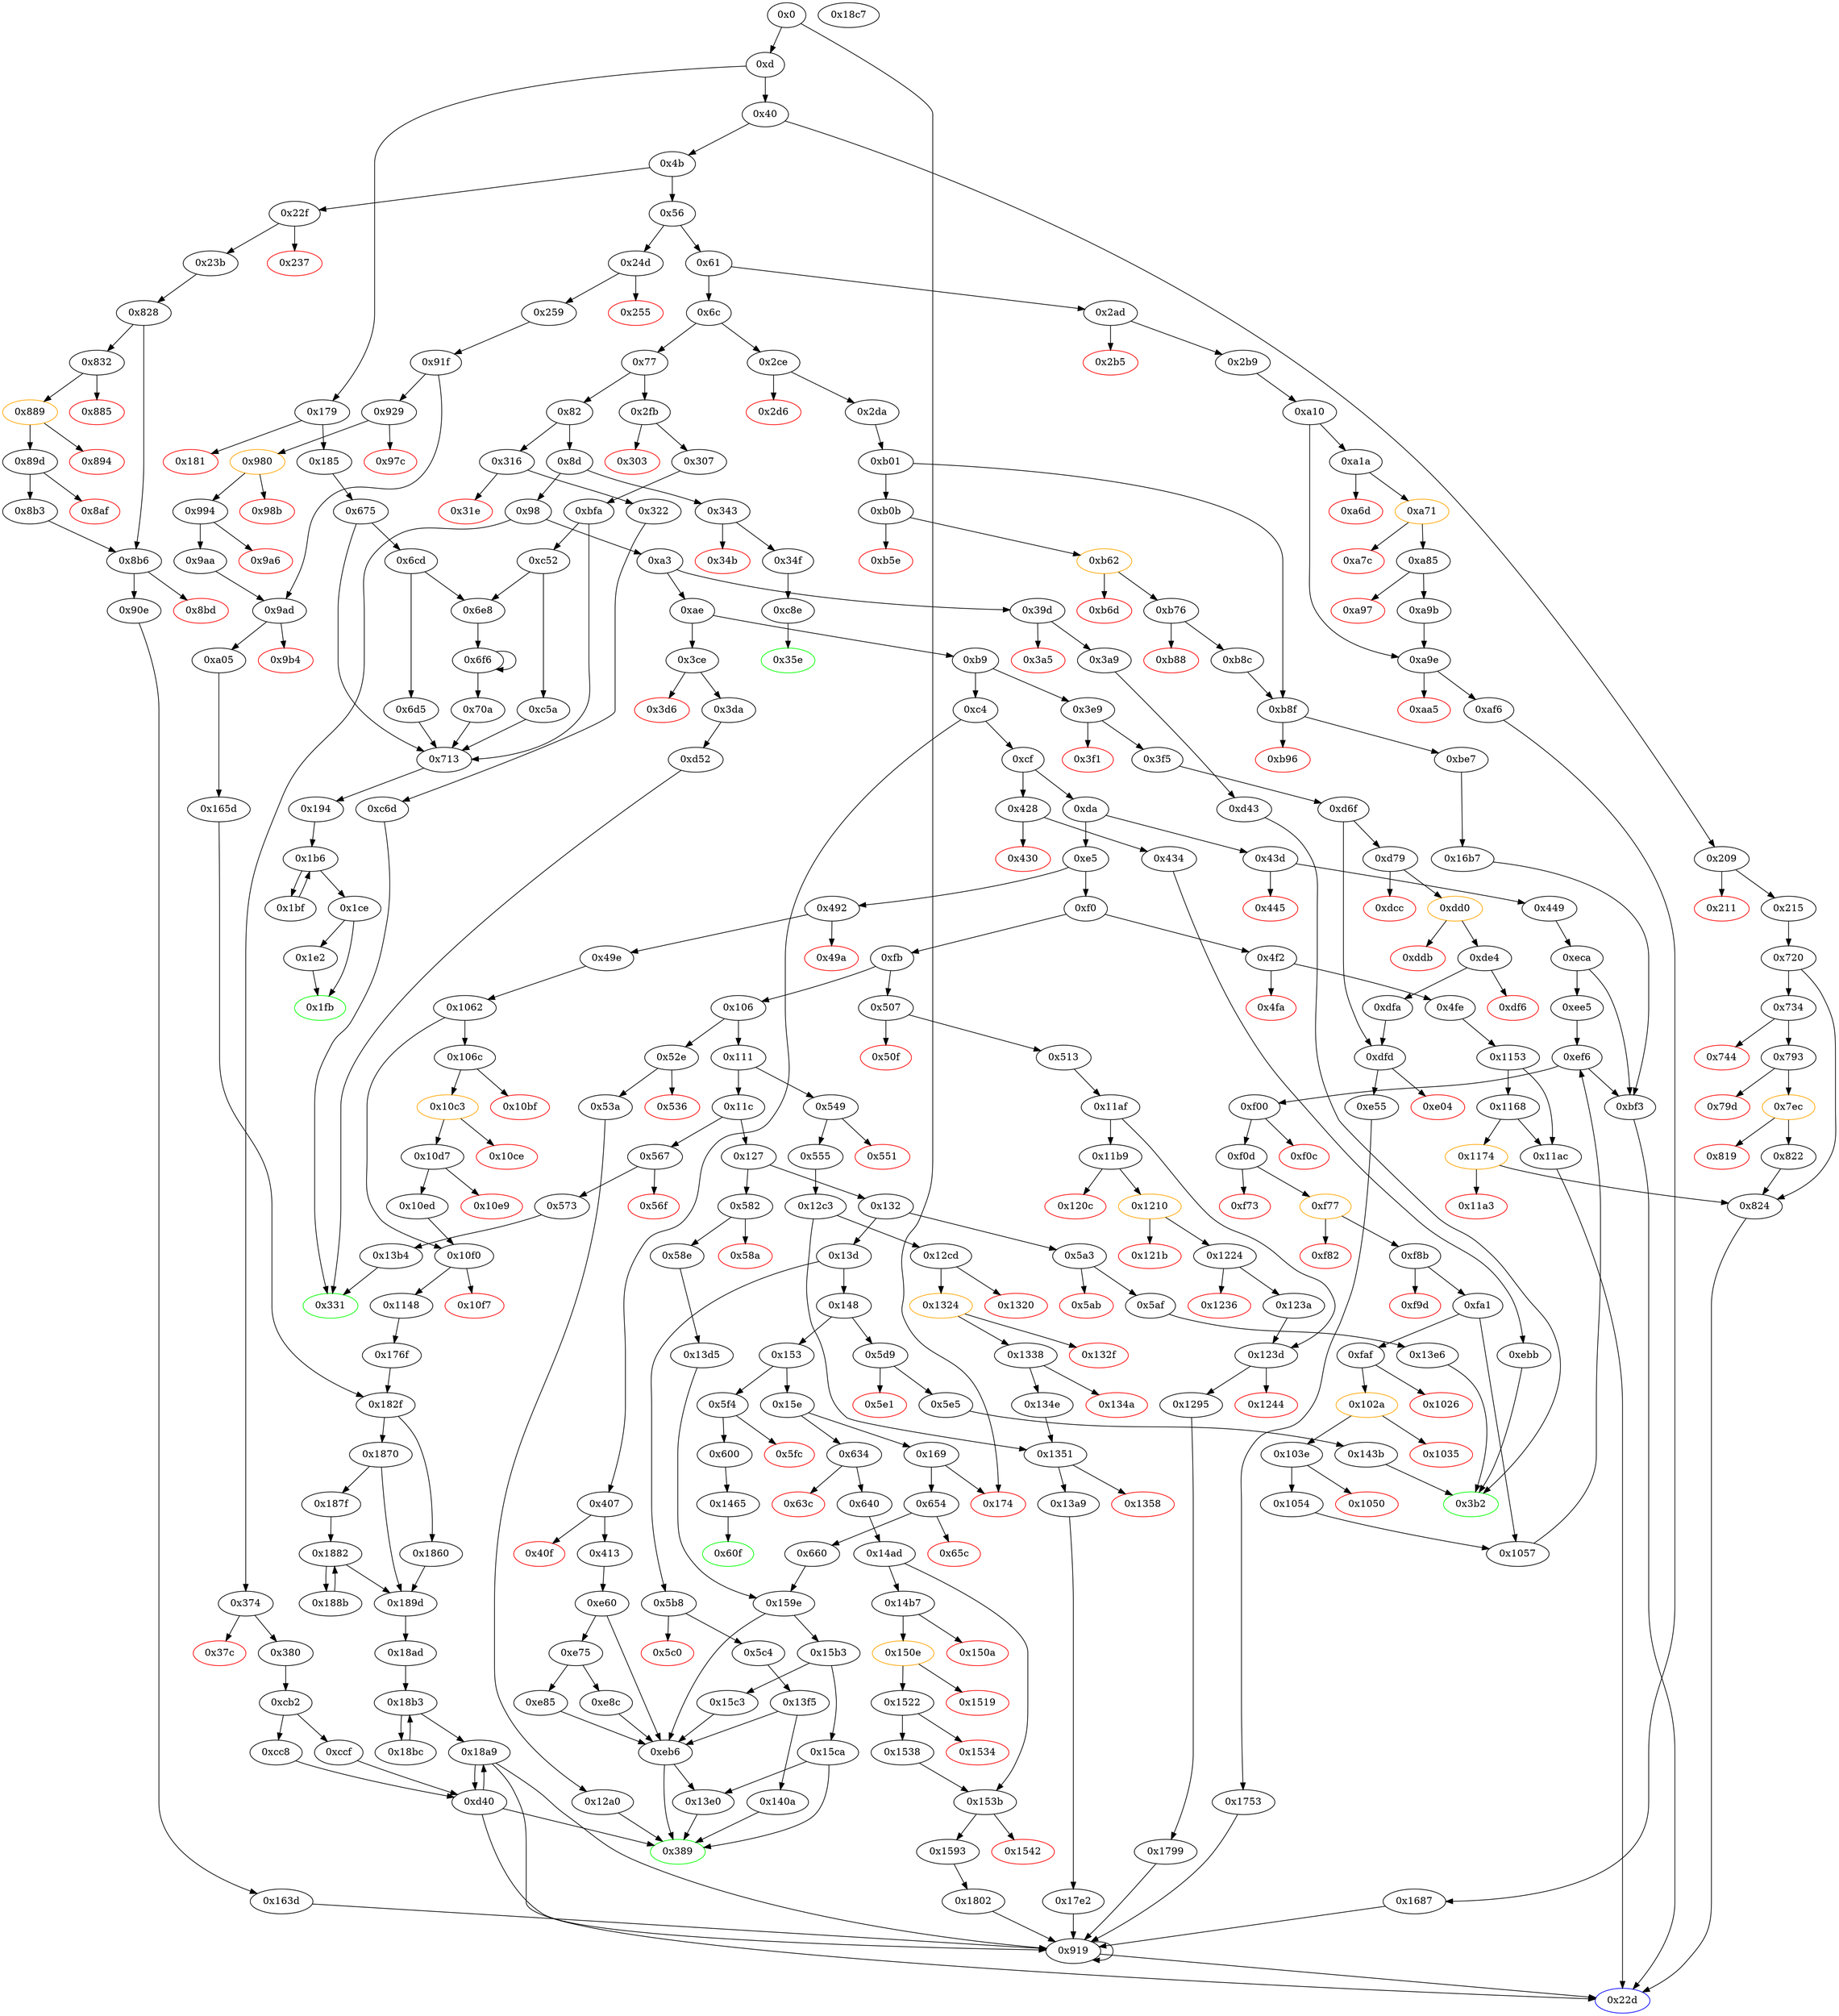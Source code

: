 digraph "" {
"0xdf6" [color=red, fillcolor=white, id="0xdf6", style=filled, tooltip="Block 0xdf6\n[0xdf6:0xdf9]\n---\nPredecessors: [0xde4]\nSuccessors: []\n---\n0xdf6 PUSH1 0x0\n0xdf8 DUP1\n0xdf9 REVERT\n---\n0xdf6: V1234 = 0x0\n0xdf9: REVERT 0x0 0x0\n---\nEntry stack: [V11, 0x22d, V331, V333, V335, V331, V1228, V1229]\nStack pops: 0\nStack additions: []\nExit stack: [V11, 0x22d, V331, V333, V335, V331, V1228, V1229]\n\nDef sites:\nV11: {0xd.0x34}\n0x22d: {0x3f5.0x3f7}\nV331: {0x3f5.0x3fc}\nV333: {0x3f5.0x3ff}\nV335: {0x3f5.0x402}\nV331: {0x3f5.0x3fc}\nV1228: {0xde4.0xdeb}\nV1229: {0xde4.0xdec}\n"];
"0x153b" [fillcolor=white, id="0x153b", style=filled, tooltip="Block 0x153b\n[0x153b:0x1541]\n---\nPredecessors: [0x14ad, 0x1538]\nSuccessors: [0x1542, 0x1593]\n---\n0x153b JUMPDEST\n0x153c ISZERO\n0x153d ISZERO\n0x153e PUSH2 0x1593\n0x1541 JUMPI\n---\n0x153b: JUMPDEST \n0x153c: V1912 = ISZERO S0\n0x153d: V1913 = ISZERO V1912\n0x153e: V1914 = 0x1593\n0x1541: JUMPI 0x1593 V1913\n---\nEntry stack: [V11, 0x22d, V535, V537, V541, V535, S0]\nStack pops: 1\nStack additions: []\nExit stack: [V11, 0x22d, V535, V537, V541, V535]\n\nDef sites:\nV11: {0xd.0x34}\n0x22d: {0x640.0x642}\nV535: {0x640.0x647}\nV537: {0x640.0x64a}\nV541: {0x640.0x64f}\nV535: {0x640.0x647}\nS0: {0x1538.0x153a, 0x14ad.0x14b1}\n"];
"0xd43" [fillcolor=white, id="0xd43", style=filled, tooltip="Block 0xd43\n[0xd43:0xd51]\n---\nPredecessors: [0x3a9]\nSuccessors: [0x3b2]\n---\n0xd43 JUMPDEST\n0xd44 PUSH1 0x3\n0xd46 SLOAD\n0xd47 PUSH1 0x1\n0xd49 PUSH1 0xa0\n0xd4b PUSH1 0x2\n0xd4d EXP\n0xd4e SUB\n0xd4f AND\n0xd50 DUP2\n0xd51 JUMP\n---\n0xd43: JUMPDEST \n0xd44: V1166 = 0x3\n0xd46: V1167 = S[0x3]\n0xd47: V1168 = 0x1\n0xd49: V1169 = 0xa0\n0xd4b: V1170 = 0x2\n0xd4d: V1171 = EXP 0x2 0xa0\n0xd4e: V1172 = SUB 0x10000000000000000000000000000000000000000 0x1\n0xd4f: V1173 = AND 0xffffffffffffffffffffffffffffffffffffffff V1167\n0xd51: JUMP 0x3b2\n---\nEntry stack: [V11, 0x3b2]\nStack pops: 1\nStack additions: [S0, V1173]\nExit stack: [V11, 0x3b2, V1173]\n\nDef sites:\nV11: {0xd.0x34}\n0x3b2: {0x3a9.0x3ab}\n"];
"0x211" [color=red, fillcolor=white, id="0x211", style=filled, tooltip="Block 0x211\n[0x211:0x214]\n---\nPredecessors: [0x209]\nSuccessors: []\n---\n0x211 PUSH1 0x0\n0x213 DUP1\n0x214 REVERT\n---\n0x211: V151 = 0x0\n0x214: REVERT 0x0 0x0\n---\nEntry stack: [V11, V148]\nStack pops: 0\nStack additions: []\nExit stack: [V11, V148]\n\nDef sites:\nV11: {0xd.0x34}\nV148: {0x209.0x20a}\n"];
"0x2ad" [fillcolor=white, id="0x2ad", style=filled, tooltip="Block 0x2ad\n[0x2ad:0x2b4]\n---\nPredecessors: [0x61]\nSuccessors: [0x2b5, 0x2b9]\n---\n0x2ad JUMPDEST\n0x2ae CALLVALUE\n0x2af DUP1\n0x2b0 ISZERO\n0x2b1 PUSH2 0x2b9\n0x2b4 JUMPI\n---\n0x2ad: JUMPDEST \n0x2ae: V203 = CALLVALUE\n0x2b0: V204 = ISZERO V203\n0x2b1: V205 = 0x2b9\n0x2b4: JUMPI 0x2b9 V204\n---\nEntry stack: [V11]\nStack pops: 0\nStack additions: [V203]\nExit stack: [V11, V203]\n\nDef sites:\nV11: {0xd.0x34}\n"];
"0x536" [color=red, fillcolor=white, id="0x536", style=filled, tooltip="Block 0x536\n[0x536:0x539]\n---\nPredecessors: [0x52e]\nSuccessors: []\n---\n0x536 PUSH1 0x0\n0x538 DUP1\n0x539 REVERT\n---\n0x536: V431 = 0x0\n0x539: REVERT 0x0 0x0\n---\nEntry stack: [V11, V428]\nStack pops: 0\nStack additions: []\nExit stack: [V11, V428]\n\nDef sites:\nV11: {0xd.0x34}\nV428: {0x52e.0x52f}\n"];
"0x106" [fillcolor=white, id="0x106", style=filled, tooltip="Block 0x106\n[0x106:0x110]\n---\nPredecessors: [0xfb]\nSuccessors: [0x111, 0x52e]\n---\n0x106 DUP1\n0x107 PUSH4 0x98eaf11c\n0x10c EQ\n0x10d PUSH2 0x52e\n0x110 JUMPI\n---\n0x107: V69 = 0x98eaf11c\n0x10c: V70 = EQ 0x98eaf11c V11\n0x10d: V71 = 0x52e\n0x110: JUMPI 0x52e V70\n---\nEntry stack: [V11]\nStack pops: 1\nStack additions: [S0]\nExit stack: [V11]\n\nDef sites:\nV11: {0xd.0x34}\n"];
"0xa9e" [fillcolor=white, id="0xa9e", style=filled, tooltip="Block 0xa9e\n[0xa9e:0xaa4]\n---\nPredecessors: [0xa10, 0xa9b]\nSuccessors: [0xaa5, 0xaf6]\n---\n0xa9e JUMPDEST\n0xa9f ISZERO\n0xaa0 ISZERO\n0xaa1 PUSH2 0xaf6\n0xaa4 JUMPI\n---\n0xa9e: JUMPDEST \n0xa9f: V936 = ISZERO S0\n0xaa0: V937 = ISZERO V936\n0xaa1: V938 = 0xaf6\n0xaa4: JUMPI 0xaf6 V937\n---\nEntry stack: [V11, 0x22d, V209, V211, V215, V209, S0]\nStack pops: 1\nStack additions: []\nExit stack: [V11, 0x22d, V209, V211, V215, V209]\n\nDef sites:\nV11: {0xd.0x34}\n0x22d: {0x2b9.0x2bb}\nV209: {0x2b9.0x2c0}\nV211: {0x2b9.0x2c3}\nV215: {0x2b9.0x2c9}\nV209: {0x2b9.0x2c0}\nS0: {0xa10.0xa14, 0xa9b.0xa9d}\n"];
"0x734" [fillcolor=white, id="0x734", style=filled, tooltip="Block 0x734\n[0x734:0x743]\n---\nPredecessors: [0x720]\nSuccessors: [0x744, 0x793]\n---\n0x734 PUSH1 0x1\n0x736 PUSH1 0xa0\n0x738 PUSH1 0x2\n0x73a EXP\n0x73b SUB\n0x73c DUP3\n0x73d AND\n0x73e ISZERO\n0x73f ISZERO\n0x740 PUSH2 0x793\n0x743 JUMPI\n---\n0x734: V625 = 0x1\n0x736: V626 = 0xa0\n0x738: V627 = 0x2\n0x73a: V628 = EXP 0x2 0xa0\n0x73b: V629 = SUB 0x10000000000000000000000000000000000000000 0x1\n0x73d: V630 = AND V160 0xffffffffffffffffffffffffffffffffffffffff\n0x73e: V631 = ISZERO V630\n0x73f: V632 = ISZERO V631\n0x740: V633 = 0x793\n0x743: JUMPI 0x793 V632\n---\nEntry stack: [V11, 0x22d, V160, V162]\nStack pops: 2\nStack additions: [S1, S0]\nExit stack: [V11, 0x22d, V160, V162]\n\nDef sites:\nV11: {0xd.0x34}\n0x22d: {0x215.0x217}\nV160: {0x215.0x225}\nV162: {0x215.0x228}\n"];
"0x1210" [color=orange, fillcolor=white, id="0x1210", style=filled, tooltip="Block 0x1210\n[0x1210:0x121a]\n---\nPredecessors: [0x11b9]\nSuccessors: [0x121b, 0x1224]\n---\n0x1210 JUMPDEST\n0x1211 POP\n0x1212 GAS\n0x1213 CALL\n0x1214 ISZERO\n0x1215 DUP1\n0x1216 ISZERO\n0x1217 PUSH2 0x1224\n0x121a JUMPI\n---\n0x1210: JUMPDEST \n0x1212: V1623 = GAS\n0x1213: V1624 = CALL V1623 V1610 0x0 V1604 V1616 V1604 0x20\n0x1214: V1625 = ISZERO V1624\n0x1216: V1626 = ISZERO V1625\n0x1217: V1627 = 0x1224\n0x121a: JUMPI 0x1224 V1626\n---\nEntry stack: [V11, 0x22d, V416, V418, V426, V416, V1610, 0x5cb8dd09, V1613, 0x20, V1604, V1616, V1604, 0x0, V1610, V1619]\nStack pops: 7\nStack additions: [V1625]\nExit stack: [V11, 0x22d, V416, V418, V426, V416, V1610, 0x5cb8dd09, V1613, V1625]\n\nDef sites:\nV11: {0xd.0x34}\n0x22d: {0x513.0x515}\nV416: {0x513.0x51a}\nV418: {0x513.0x51d}\nV426: {0x513.0x529}\nV416: {0x513.0x51a}\nV1610: {0x11b9.0x11e7}\n0x5cb8dd09: {0x11b9.0x11e9}\nV1613: {0x11b9.0x11f3}\n0x20: {0x11b9.0x11f5}\nV1604: {0x11b9.0x11dc}\nV1616: {0x11b9.0x11fe}\nV1604: {0x11b9.0x11dc}\n0x0: {0x11b9.0x1200}\nV1610: {0x11b9.0x11e7}\nV1619: {0x11b9.0x1205}\n"];
"0x34f" [fillcolor=white, id="0x34f", style=filled, tooltip="Block 0x34f\n[0x34f:0x35d]\n---\nPredecessors: [0x343]\nSuccessors: [0xc8e]\n---\n0x34f JUMPDEST\n0x350 POP\n0x351 PUSH2 0x35e\n0x354 PUSH1 0x4\n0x356 CALLDATALOAD\n0x357 PUSH1 0x24\n0x359 CALLDATALOAD\n0x35a PUSH2 0xc8e\n0x35d JUMP\n---\n0x34f: JUMPDEST \n0x351: V269 = 0x35e\n0x354: V270 = 0x4\n0x356: V271 = CALLDATALOAD 0x4\n0x357: V272 = 0x24\n0x359: V273 = CALLDATALOAD 0x24\n0x35a: V274 = 0xc8e\n0x35d: JUMP 0xc8e\n---\nEntry stack: [V11, V265]\nStack pops: 1\nStack additions: [0x35e, V271, V273]\nExit stack: [V11, 0x35e, V271, V273]\n\nDef sites:\nV11: {0xd.0x34}\nV265: {0x343.0x344}\n"];
"0x744" [color=red, fillcolor=white, id="0x744", style=filled, tooltip="Block 0x744\n[0x744:0x792]\n---\nPredecessors: [0x734]\nSuccessors: []\n---\n0x744 PUSH1 0x40\n0x746 DUP1\n0x747 MLOAD\n0x748 PUSH1 0xe5\n0x74a PUSH1 0x2\n0x74c EXP\n0x74d PUSH3 0x461bcd\n0x751 MUL\n0x752 DUP2\n0x753 MSTORE\n0x754 PUSH1 0x20\n0x756 PUSH1 0x4\n0x758 DUP3\n0x759 ADD\n0x75a MSTORE\n0x75b PUSH1 0x1f\n0x75d PUSH1 0x24\n0x75f DUP3\n0x760 ADD\n0x761 MSTORE\n0x762 PUSH32 0x494e56414c49445f45544845525f524543455049454e545f4144445245535300\n0x783 PUSH1 0x44\n0x785 DUP3\n0x786 ADD\n0x787 MSTORE\n0x788 SWAP1\n0x789 MLOAD\n0x78a SWAP1\n0x78b DUP2\n0x78c SWAP1\n0x78d SUB\n0x78e PUSH1 0x64\n0x790 ADD\n0x791 SWAP1\n0x792 REVERT\n---\n0x744: V634 = 0x40\n0x747: V635 = M[0x40]\n0x748: V636 = 0xe5\n0x74a: V637 = 0x2\n0x74c: V638 = EXP 0x2 0xe5\n0x74d: V639 = 0x461bcd\n0x751: V640 = MUL 0x461bcd 0x2000000000000000000000000000000000000000000000000000000000\n0x753: M[V635] = 0x8c379a000000000000000000000000000000000000000000000000000000000\n0x754: V641 = 0x20\n0x756: V642 = 0x4\n0x759: V643 = ADD V635 0x4\n0x75a: M[V643] = 0x20\n0x75b: V644 = 0x1f\n0x75d: V645 = 0x24\n0x760: V646 = ADD V635 0x24\n0x761: M[V646] = 0x1f\n0x762: V647 = 0x494e56414c49445f45544845525f524543455049454e545f4144445245535300\n0x783: V648 = 0x44\n0x786: V649 = ADD V635 0x44\n0x787: M[V649] = 0x494e56414c49445f45544845525f524543455049454e545f4144445245535300\n0x789: V650 = M[0x40]\n0x78d: V651 = SUB V635 V650\n0x78e: V652 = 0x64\n0x790: V653 = ADD 0x64 V651\n0x792: REVERT V650 V653\n---\nEntry stack: [V11, 0x22d, V160, V162]\nStack pops: 0\nStack additions: []\nExit stack: [V11, 0x22d, V160, V162]\n\nDef sites:\nV11: {0xd.0x34}\n0x22d: {0x215.0x217}\nV160: {0x215.0x225}\nV162: {0x215.0x228}\n"];
"0x555" [fillcolor=white, id="0x555", style=filled, tooltip="Block 0x555\n[0x555:0x566]\n---\nPredecessors: [0x549]\nSuccessors: [0x12c3]\n---\n0x555 JUMPDEST\n0x556 POP\n0x557 PUSH2 0x22d\n0x55a PUSH1 0x4\n0x55c CALLDATALOAD\n0x55d PUSH1 0x24\n0x55f CALLDATALOAD\n0x560 PUSH1 0x44\n0x562 CALLDATALOAD\n0x563 PUSH2 0x12c3\n0x566 JUMP\n---\n0x555: JUMPDEST \n0x557: V442 = 0x22d\n0x55a: V443 = 0x4\n0x55c: V444 = CALLDATALOAD 0x4\n0x55d: V445 = 0x24\n0x55f: V446 = CALLDATALOAD 0x24\n0x560: V447 = 0x44\n0x562: V448 = CALLDATALOAD 0x44\n0x563: V449 = 0x12c3\n0x566: JUMP 0x12c3\n---\nEntry stack: [V11, V438]\nStack pops: 1\nStack additions: [0x22d, V444, V446, V448]\nExit stack: [V11, 0x22d, V444, V446, V448]\n\nDef sites:\nV11: {0xd.0x34}\nV438: {0x549.0x54a}\n"];
"0x111" [fillcolor=white, id="0x111", style=filled, tooltip="Block 0x111\n[0x111:0x11b]\n---\nPredecessors: [0x106]\nSuccessors: [0x11c, 0x549]\n---\n0x111 DUP1\n0x112 PUSH4 0xa14ff857\n0x117 EQ\n0x118 PUSH2 0x549\n0x11b JUMPI\n---\n0x112: V72 = 0xa14ff857\n0x117: V73 = EQ 0xa14ff857 V11\n0x118: V74 = 0x549\n0x11b: JUMPI 0x549 V73\n---\nEntry stack: [V11]\nStack pops: 1\nStack additions: [S0]\nExit stack: [V11]\n\nDef sites:\nV11: {0xd.0x34}\n"];
"0x582" [fillcolor=white, id="0x582", style=filled, tooltip="Block 0x582\n[0x582:0x589]\n---\nPredecessors: [0x127]\nSuccessors: [0x58a, 0x58e]\n---\n0x582 JUMPDEST\n0x583 CALLVALUE\n0x584 DUP1\n0x585 ISZERO\n0x586 PUSH2 0x58e\n0x589 JUMPI\n---\n0x582: JUMPDEST \n0x583: V460 = CALLVALUE\n0x585: V461 = ISZERO V460\n0x586: V462 = 0x58e\n0x589: JUMPI 0x58e V461\n---\nEntry stack: [V11]\nStack pops: 0\nStack additions: [V460]\nExit stack: [V11, V460]\n\nDef sites:\nV11: {0xd.0x34}\n"];
"0xf8b" [fillcolor=white, id="0xf8b", style=filled, tooltip="Block 0xf8b\n[0xf8b:0xf9c]\n---\nPredecessors: [0xf77]\nSuccessors: [0xf9d, 0xfa1]\n---\n0xf8b JUMPDEST\n0xf8c POP\n0xf8d POP\n0xf8e POP\n0xf8f POP\n0xf90 PUSH1 0x40\n0xf92 MLOAD\n0xf93 RETURNDATASIZE\n0xf94 PUSH1 0x20\n0xf96 DUP2\n0xf97 LT\n0xf98 ISZERO\n0xf99 PUSH2 0xfa1\n0xf9c JUMPI\n---\n0xf8b: JUMPDEST \n0xf90: V1382 = 0x40\n0xf92: V1383 = M[0x40]\n0xf93: V1384 = RETURNDATASIZE\n0xf94: V1385 = 0x20\n0xf97: V1386 = LT V1384 0x20\n0xf98: V1387 = ISZERO V1386\n0xf99: V1388 = 0xfa1\n0xf9c: JUMPI 0xfa1 V1387\n---\nEntry stack: [V11, 0x22d, V362, V1334, {0x0, 0x1}, V1348, S4, V1361, 0x70a08231, V1364, V1375]\nStack pops: 4\nStack additions: [V1383, V1384]\nExit stack: [V11, 0x22d, V362, V1334, {0x0, 0x1}, V1348, S4, V1383, V1384]\n\nDef sites:\nV11: {0xd.0x34}\n0x22d: {0x449.0x467}\nV362: {0x449.0x44e}\nV1334: {0xee5.0xef1}\n{0x0, 0x1}: {0xee5.0xee5, 0x1057.0x105c}\nV1348: {0xf0d.0xf18}\nS4: {0xfa1.0xfa3, 0xeca.0xecb}\nV1361: {0xf0d.0xf54}\n0x70a08231: {0xf0d.0xf56}\nV1364: {0xf0d.0xf60}\nV1375: {0xf77.0xf7b}\n"];
"0xa6d" [color=red, fillcolor=white, id="0xa6d", style=filled, tooltip="Block 0xa6d\n[0xa6d:0xa70]\n---\nPredecessors: [0xa1a]\nSuccessors: []\n---\n0xa6d PUSH1 0x0\n0xa6f DUP1\n0xa70 REVERT\n---\n0xa6d: V917 = 0x0\n0xa70: REVERT 0x0 0x0\n---\nEntry stack: [V11, 0x22d, V209, V211, V215, V209, V905, 0x5cb8dd09, V908, 0x20, V899, V911, V899, 0x0, V905, V914]\nStack pops: 0\nStack additions: []\nExit stack: [V11, 0x22d, V209, V211, V215, V209, V905, 0x5cb8dd09, V908, 0x20, V899, V911, V899, 0x0, V905, V914]\n\nDef sites:\nV11: {0xd.0x34}\n0x22d: {0x2b9.0x2bb}\nV209: {0x2b9.0x2c0}\nV211: {0x2b9.0x2c3}\nV215: {0x2b9.0x2c9}\nV209: {0x2b9.0x2c0}\nV905: {0xa1a.0xa48}\n0x5cb8dd09: {0xa1a.0xa4a}\nV908: {0xa1a.0xa54}\n0x20: {0xa1a.0xa56}\nV899: {0xa1a.0xa3d}\nV911: {0xa1a.0xa5f}\nV899: {0xa1a.0xa3d}\n0x0: {0xa1a.0xa61}\nV905: {0xa1a.0xa48}\nV914: {0xa1a.0xa66}\n"];
"0xbfa" [fillcolor=white, id="0xbfa", style=filled, tooltip="Block 0xbfa\n[0xbfa:0xc51]\n---\nPredecessors: [0x307]\nSuccessors: [0x713, 0xc52]\n---\n0xbfa JUMPDEST\n0xbfb PUSH1 0x0\n0xbfd DUP3\n0xbfe DUP2\n0xbff MSTORE\n0xc00 PUSH1 0x2\n0xc02 PUSH1 0x20\n0xc04 DUP2\n0xc05 DUP2\n0xc06 MSTORE\n0xc07 PUSH1 0x40\n0xc09 DUP1\n0xc0a DUP5\n0xc0b SHA3\n0xc0c DUP6\n0xc0d DUP6\n0xc0e MSTORE\n0xc0f PUSH1 0x7\n0xc11 ADD\n0xc12 DUP3\n0xc13 MSTORE\n0xc14 SWAP3\n0xc15 DUP4\n0xc16 SWAP1\n0xc17 SHA3\n0xc18 DUP1\n0xc19 SLOAD\n0xc1a DUP5\n0xc1b MLOAD\n0xc1c PUSH1 0x0\n0xc1e NOT\n0xc1f PUSH1 0x1\n0xc21 DUP4\n0xc22 AND\n0xc23 ISZERO\n0xc24 PUSH2 0x100\n0xc27 MUL\n0xc28 ADD\n0xc29 SWAP1\n0xc2a SWAP2\n0xc2b AND\n0xc2c SWAP4\n0xc2d SWAP1\n0xc2e SWAP4\n0xc2f DIV\n0xc30 PUSH1 0x1f\n0xc32 DUP2\n0xc33 ADD\n0xc34 DUP4\n0xc35 SWAP1\n0xc36 DIV\n0xc37 DUP4\n0xc38 MUL\n0xc39 DUP5\n0xc3a ADD\n0xc3b DUP4\n0xc3c ADD\n0xc3d SWAP1\n0xc3e SWAP5\n0xc3f MSTORE\n0xc40 DUP4\n0xc41 DUP4\n0xc42 MSTORE\n0xc43 PUSH1 0x60\n0xc45 SWAP4\n0xc46 SWAP1\n0xc47 SWAP2\n0xc48 DUP4\n0xc49 ADD\n0xc4a DUP3\n0xc4b DUP3\n0xc4c DUP1\n0xc4d ISZERO\n0xc4e PUSH2 0x713\n0xc51 JUMPI\n---\n0xbfa: JUMPDEST \n0xbfb: V1063 = 0x0\n0xbff: M[0x0] = V245\n0xc00: V1064 = 0x2\n0xc02: V1065 = 0x20\n0xc06: M[0x20] = 0x2\n0xc07: V1066 = 0x40\n0xc0b: V1067 = SHA3 0x0 0x40\n0xc0e: M[0x0] = V247\n0xc0f: V1068 = 0x7\n0xc11: V1069 = ADD 0x7 V1067\n0xc13: M[0x20] = V1069\n0xc17: V1070 = SHA3 0x0 0x40\n0xc19: V1071 = S[V1070]\n0xc1b: V1072 = M[0x40]\n0xc1c: V1073 = 0x0\n0xc1e: V1074 = NOT 0x0\n0xc1f: V1075 = 0x1\n0xc22: V1076 = AND V1071 0x1\n0xc23: V1077 = ISZERO V1076\n0xc24: V1078 = 0x100\n0xc27: V1079 = MUL 0x100 V1077\n0xc28: V1080 = ADD V1079 0xffffffffffffffffffffffffffffffffffffffffffffffffffffffffffffffff\n0xc2b: V1081 = AND V1071 V1080\n0xc2f: V1082 = DIV V1081 0x2\n0xc30: V1083 = 0x1f\n0xc33: V1084 = ADD V1082 0x1f\n0xc36: V1085 = DIV V1084 0x20\n0xc38: V1086 = MUL 0x20 V1085\n0xc3a: V1087 = ADD V1072 V1086\n0xc3c: V1088 = ADD 0x20 V1087\n0xc3f: M[0x40] = V1088\n0xc42: M[V1072] = V1082\n0xc43: V1089 = 0x60\n0xc49: V1090 = ADD V1072 0x20\n0xc4d: V1091 = ISZERO V1082\n0xc4e: V1092 = 0x713\n0xc51: JUMPI 0x713 V1091\n---\nEntry stack: [V11, 0x194, V245, V247]\nStack pops: 2\nStack additions: [S1, S0, 0x60, V1072, V1070, V1082, V1090, V1070, V1082]\nExit stack: [V11, 0x194, V245, V247, 0x60, V1072, V1070, V1082, V1090, V1070, V1082]\n\nDef sites:\nV11: {0xd.0x34}\n0x194: {0x307.0x309}\nV245: {0x307.0x30e}\nV247: {0x307.0x311}\n"];
"0x3a5" [color=red, fillcolor=white, id="0x3a5", style=filled, tooltip="Block 0x3a5\n[0x3a5:0x3a8]\n---\nPredecessors: [0x39d]\nSuccessors: []\n---\n0x3a5 PUSH1 0x0\n0x3a7 DUP1\n0x3a8 REVERT\n---\n0x3a5: V300 = 0x0\n0x3a8: REVERT 0x0 0x0\n---\nEntry stack: [V11, V297]\nStack pops: 0\nStack additions: []\nExit stack: [V11, V297]\n\nDef sites:\nV11: {0xd.0x34}\nV297: {0x39d.0x39e}\n"];
"0x24d" [fillcolor=white, id="0x24d", style=filled, tooltip="Block 0x24d\n[0x24d:0x254]\n---\nPredecessors: [0x56]\nSuccessors: [0x255, 0x259]\n---\n0x24d JUMPDEST\n0x24e CALLVALUE\n0x24f DUP1\n0x250 ISZERO\n0x251 PUSH2 0x259\n0x254 JUMPI\n---\n0x24d: JUMPDEST \n0x24e: V176 = CALLVALUE\n0x250: V177 = ISZERO V176\n0x251: V178 = 0x259\n0x254: JUMPI 0x259 V177\n---\nEntry stack: [V11]\nStack pops: 0\nStack additions: [V176]\nExit stack: [V11, V176]\n\nDef sites:\nV11: {0xd.0x34}\n"];
"0xd40" [fillcolor=white, id="0xd40", style=filled, tooltip="Block 0xd40\n[0xd40:0xd42]\n---\nPredecessors: [0xcc8, 0xccf, 0x18a9]\nSuccessors: [0x389, 0x919, 0x18a9]\n---\n0xd40 JUMPDEST\n0xd41 SWAP1\n0xd42 JUMP\n---\n0xd40: JUMPDEST \n0xd42: JUMP S1\n---\nEntry stack: [V11, 0x22d, S11, S10, S9, S8, S7, S6, S5, S4, S3, S2, S1, S0]\nStack pops: 2\nStack additions: [S0]\nExit stack: [V11, 0x22d, S11, S10, S9, S8, S7, S6, S5, S4, S3, S2, S0]\n\nDef sites:\nV11: {0xd.0x34}\n0x22d: {0x259.0x27d, 0x49e.0x4c2}\nS11: {0x259.0x282, 0x49e.0x4c7}\nS10: {0x259.0x287, 0xd.0x34, 0x49e.0x4cc}\nS9: {0x259.0x27d, 0x259.0x25e, 0x49e.0x4a3}\nS8: {0x259.0x282, 0x49e.0x4c7}\nS7: {0x259.0x287, 0x1148.0x1149, 0xa05.0xa06, 0xd.0x34}\nS6: {0x259.0x25e, 0x259.0x282, 0x259.0x27d, 0x49e.0x4c7}\nS5: {0x259.0x282, 0x259.0x287, 0x49e.0x4cc}\nS4: {0x259.0x287, 0xa05.0xa06, 0xd.0x34, 0x259.0x25e, 0x49e.0x4a3}\nS3: {0x259.0x282, 0x165d.0x167c, 0x259.0x25e, 0x259.0x27d, 0x176f.0x178e}\nS2: {0x259.0x287, 0x165d.0x1679, 0xd.0x34, 0x259.0x282, 0x176f.0x178b}\nS1: {0x259.0x25e, 0x380.0x382, 0xa05.0xa06, 0x259.0x287, 0x189d.0x189f}\nS0: {0x259.0x287, 0xcc8.0xcc9, 0x259.0x282, 0x165d.0x1679, 0xd.0x34, 0xccf.0xd0e, 0x182f.0x1856}\n"];
"0xbe7" [fillcolor=white, id="0xbe7", style=filled, tooltip="Block 0xbe7\n[0xbe7:0xbf2]\n---\nPredecessors: [0xb8f]\nSuccessors: [0x16b7]\n---\n0xbe7 JUMPDEST\n0xbe8 PUSH2 0xbf3\n0xbeb DUP6\n0xbec DUP6\n0xbed DUP6\n0xbee DUP6\n0xbef PUSH2 0x16b7\n0xbf2 JUMP\n---\n0xbe7: JUMPDEST \n0xbe8: V1061 = 0xbf3\n0xbef: V1062 = 0x16b7\n0xbf2: JUMP 0x16b7\n---\nEntry stack: [V11, 0x22d, V223, V225, V233, V237, V223]\nStack pops: 5\nStack additions: [S4, S3, S2, S1, S0, 0xbf3, S4, S3, S2, S1]\nExit stack: [V11, 0x22d, V223, V225, V233, V237, V223, 0xbf3, V223, V225, V233, V237]\n\nDef sites:\nV11: {0xd.0x34}\n0x22d: {0x2da.0x2dc}\nV223: {0x2da.0x2e1}\nV225: {0x2da.0x2e4}\nV233: {0x2da.0x2f0}\nV237: {0x2da.0x2f6}\nV223: {0x2da.0x2e1}\n"];
"0xf73" [color=red, fillcolor=white, id="0xf73", style=filled, tooltip="Block 0xf73\n[0xf73:0xf76]\n---\nPredecessors: [0xf0d]\nSuccessors: []\n---\n0xf73 PUSH1 0x0\n0xf75 DUP1\n0xf76 REVERT\n---\n0xf73: V1372 = 0x0\n0xf76: REVERT 0x0 0x0\n---\nEntry stack: [V11, 0x22d, V362, V1334, {0x0, 0x1}, V1348, S10, V1361, 0x70a08231, V1364, 0x20, V1355, V1366, V1355, 0x0, V1361, V1369]\nStack pops: 0\nStack additions: []\nExit stack: [V11, 0x22d, V362, V1334, {0x0, 0x1}, V1348, S10, V1361, 0x70a08231, V1364, 0x20, V1355, V1366, V1355, 0x0, V1361, V1369]\n\nDef sites:\nV11: {0xd.0x34}\n0x22d: {0x449.0x467}\nV362: {0x449.0x44e}\nV1334: {0xee5.0xef1}\n{0x0, 0x1}: {0xee5.0xee5, 0x1057.0x105c}\nV1348: {0xf0d.0xf18}\nS10: {0xfa1.0xfa3, 0xeca.0xecb}\nV1361: {0xf0d.0xf54}\n0x70a08231: {0xf0d.0xf56}\nV1364: {0xf0d.0xf60}\n0x20: {0xf0d.0xf0e}\nV1355: {0xf0d.0xf47}\nV1366: {0xf0d.0xf65}\nV1355: {0xf0d.0xf47}\n0x0: {0xf0d.0xf67}\nV1361: {0xf0d.0xf54}\nV1369: {0xf0d.0xf6c}\n"];
"0x40f" [color=red, fillcolor=white, id="0x40f", style=filled, tooltip="Block 0x40f\n[0x40f:0x412]\n---\nPredecessors: [0x407]\nSuccessors: []\n---\n0x40f PUSH1 0x0\n0x411 DUP1\n0x412 REVERT\n---\n0x40f: V340 = 0x0\n0x412: REVERT 0x0 0x0\n---\nEntry stack: [V11, V337]\nStack pops: 0\nStack additions: []\nExit stack: [V11, V337]\n\nDef sites:\nV11: {0xd.0x34}\nV337: {0x407.0x408}\n"];
"0x143b" [fillcolor=white, id="0x143b", style=filled, tooltip="Block 0x143b\n[0x143b:0x1464]\n---\nPredecessors: [0x5e5]\nSuccessors: [0x3b2]\n---\n0x143b JUMPDEST\n0x143c PUSH1 0x0\n0x143e SWAP2\n0x143f DUP3\n0x1440 MSTORE\n0x1441 PUSH1 0x2\n0x1443 PUSH1 0x20\n0x1445 SWAP1\n0x1446 DUP2\n0x1447 MSTORE\n0x1448 PUSH1 0x40\n0x144a DUP1\n0x144b DUP5\n0x144c SHA3\n0x144d SWAP3\n0x144e DUP5\n0x144f MSTORE\n0x1450 PUSH1 0x1\n0x1452 SWAP1\n0x1453 SWAP3\n0x1454 ADD\n0x1455 SWAP1\n0x1456 MSTORE\n0x1457 SWAP1\n0x1458 SHA3\n0x1459 SLOAD\n0x145a PUSH1 0x1\n0x145c PUSH1 0xa0\n0x145e PUSH1 0x2\n0x1460 EXP\n0x1461 SUB\n0x1462 AND\n0x1463 SWAP1\n0x1464 JUMP\n---\n0x143b: JUMPDEST \n0x143c: V1823 = 0x0\n0x1440: M[0x0] = V500\n0x1441: V1824 = 0x2\n0x1443: V1825 = 0x20\n0x1447: M[0x20] = 0x2\n0x1448: V1826 = 0x40\n0x144c: V1827 = SHA3 0x0 0x40\n0x144f: M[0x0] = V502\n0x1450: V1828 = 0x1\n0x1454: V1829 = ADD V1827 0x1\n0x1456: M[0x20] = V1829\n0x1458: V1830 = SHA3 0x0 0x40\n0x1459: V1831 = S[V1830]\n0x145a: V1832 = 0x1\n0x145c: V1833 = 0xa0\n0x145e: V1834 = 0x2\n0x1460: V1835 = EXP 0x2 0xa0\n0x1461: V1836 = SUB 0x10000000000000000000000000000000000000000 0x1\n0x1462: V1837 = AND 0xffffffffffffffffffffffffffffffffffffffff V1831\n0x1464: JUMP 0x3b2\n---\nEntry stack: [V11, 0x3b2, V500, V502]\nStack pops: 3\nStack additions: [V1837]\nExit stack: [V11, V1837]\n\nDef sites:\nV11: {0xd.0x34}\n0x3b2: {0x5e5.0x5e7}\nV500: {0x5e5.0x5ec}\nV502: {0x5e5.0x5ef}\n"];
"0x389" [color=green, fillcolor=white, id="0x389", style=filled, tooltip="Block 0x389\n[0x389:0x39c]\n---\nPredecessors: [0xd40, 0xeb6, 0x12a0, 0x13e0, 0x140a, 0x15ca]\nSuccessors: []\n---\n0x389 JUMPDEST\n0x38a PUSH1 0x40\n0x38c DUP1\n0x38d MLOAD\n0x38e SWAP2\n0x38f ISZERO\n0x390 ISZERO\n0x391 DUP3\n0x392 MSTORE\n0x393 MLOAD\n0x394 SWAP1\n0x395 DUP2\n0x396 SWAP1\n0x397 SUB\n0x398 PUSH1 0x20\n0x39a ADD\n0x39b SWAP1\n0x39c RETURN\n---\n0x389: JUMPDEST \n0x38a: V289 = 0x40\n0x38d: V290 = M[0x40]\n0x38f: V291 = ISZERO S0\n0x390: V292 = ISZERO V291\n0x392: M[V290] = V292\n0x393: V293 = M[0x40]\n0x397: V294 = SUB V290 V293\n0x398: V295 = 0x20\n0x39a: V296 = ADD 0x20 V294\n0x39c: RETURN V293 V296\n---\nEntry stack: [V11, 0x22d, V195, S9, S8, V195, S6, S5, S4, S3, S2, S1, S0]\nStack pops: 1\nStack additions: []\nExit stack: [V11, 0x22d, V195, S9, S8, V195, S6, S5, S4, S3, S2, S1]\n\nDef sites:\nV11: {0xd.0x34}\n0x22d: {0x259.0x27d}\nV195: {0x259.0x282}\nS9: {0x259.0x287, 0xd.0x34}\nS8: {0x259.0x25e, 0x259.0x27d}\nV195: {0x259.0x282}\nS6: {0x259.0x287, 0xa05.0xa06, 0xd.0x34}\nS5: {0x259.0x282, 0x259.0x25e, 0x259.0x27d}\nS4: {0x259.0x287, 0xd.0x34, 0x259.0x282}\nS3: {0x259.0x25e, 0xa05.0xa06, 0x259.0x287, 0x58e.0x590}\nS2: {0x259.0x282, 0x165d.0x167c, 0x259.0x25e, 0x58e.0x59e}\nS1: {0x259.0x287, 0xd.0x34, 0x165d.0x1679, 0x259.0x282, 0x13d5.0x13d6}\nS0: {0x259.0x287, 0x12a0.0x12c0, 0x165d.0x1679, 0x159e.0x159f, 0x15ca.0x1630, 0x13f5.0x13f6, 0xcc8.0xcc9, 0x140a.0x1435, 0xd.0x34, 0xe8c.0xe8e, 0xccf.0xd0e, 0x182f.0x1856, 0xe60.0xe61, 0xe85.0xe86}\n"];
"0x567" [fillcolor=white, id="0x567", style=filled, tooltip="Block 0x567\n[0x567:0x56e]\n---\nPredecessors: [0x11c]\nSuccessors: [0x56f, 0x573]\n---\n0x567 JUMPDEST\n0x568 CALLVALUE\n0x569 DUP1\n0x56a ISZERO\n0x56b PUSH2 0x573\n0x56e JUMPI\n---\n0x567: JUMPDEST \n0x568: V450 = CALLVALUE\n0x56a: V451 = ISZERO V450\n0x56b: V452 = 0x573\n0x56e: JUMPI 0x573 V451\n---\nEntry stack: [V11]\nStack pops: 0\nStack additions: [V450]\nExit stack: [V11, V450]\n\nDef sites:\nV11: {0xd.0x34}\n"];
"0x58a" [color=red, fillcolor=white, id="0x58a", style=filled, tooltip="Block 0x58a\n[0x58a:0x58d]\n---\nPredecessors: [0x582]\nSuccessors: []\n---\n0x58a PUSH1 0x0\n0x58c DUP1\n0x58d REVERT\n---\n0x58a: V463 = 0x0\n0x58d: REVERT 0x0 0x0\n---\nEntry stack: [V11, V460]\nStack pops: 0\nStack additions: []\nExit stack: [V11, V460]\n\nDef sites:\nV11: {0xd.0x34}\nV460: {0x582.0x583}\n"];
"0x176f" [fillcolor=white, id="0x176f", style=filled, tooltip="Block 0x176f\n[0x176f:0x1798]\n---\nPredecessors: [0x1148]\nSuccessors: [0x182f]\n---\n0x176f JUMPDEST\n0x1770 PUSH1 0x0\n0x1772 DUP4\n0x1773 DUP2\n0x1774 MSTORE\n0x1775 PUSH1 0x2\n0x1777 PUSH1 0x20\n0x1779 SWAP1\n0x177a DUP2\n0x177b MSTORE\n0x177c PUSH1 0x40\n0x177e DUP1\n0x177f DUP4\n0x1780 SHA3\n0x1781 DUP6\n0x1782 DUP5\n0x1783 MSTORE\n0x1784 PUSH1 0x8\n0x1786 ADD\n0x1787 DUP3\n0x1788 MSTORE\n0x1789 SWAP1\n0x178a SWAP2\n0x178b SHA3\n0x178c DUP3\n0x178d MLOAD\n0x178e PUSH2 0x919\n0x1791 SWAP3\n0x1792 DUP5\n0x1793 ADD\n0x1794 SWAP1\n0x1795 PUSH2 0x182f\n0x1798 JUMP\n---\n0x176f: JUMPDEST \n0x1770: V2073 = 0x0\n0x1774: M[0x0] = V396\n0x1775: V2074 = 0x2\n0x1777: V2075 = 0x20\n0x177b: M[0x20] = 0x2\n0x177c: V2076 = 0x40\n0x1780: V2077 = SHA3 0x0 0x40\n0x1783: M[0x0] = V398\n0x1784: V2078 = 0x8\n0x1786: V2079 = ADD 0x8 V2077\n0x1788: M[0x20] = V2079\n0x178b: V2080 = SHA3 0x0 0x40\n0x178d: V2081 = M[V382]\n0x178e: V2082 = 0x919\n0x1793: V2083 = ADD V382 0x20\n0x1795: V2084 = 0x182f\n0x1798: JUMP 0x182f\n---\nEntry stack: [V11, 0x22d, V396, V398, V382, V396, 0x919, V396, V398, V382]\nStack pops: 3\nStack additions: [S2, S1, S0, 0x919, V2080, V2083, V2081]\nExit stack: [V11, 0x22d, V396, V398, V382, V396, 0x919, V396, V398, V382, 0x919, V2080, V2083, V2081]\n\nDef sites:\nV11: {0xd.0x34}\n0x22d: {0x49e.0x4c2}\nV396: {0x49e.0x4c7}\nV398: {0x49e.0x4cc}\nV382: {0x49e.0x4a3}\nV396: {0x49e.0x4c7}\n0x919: {0x1148.0x1149}\nV396: {0x49e.0x4c7}\nV398: {0x49e.0x4cc}\nV382: {0x49e.0x4a3}\n"];
"0x1320" [color=red, fillcolor=white, id="0x1320", style=filled, tooltip="Block 0x1320\n[0x1320:0x1323]\n---\nPredecessors: [0x12cd]\nSuccessors: []\n---\n0x1320 PUSH1 0x0\n0x1322 DUP1\n0x1323 REVERT\n---\n0x1320: V1723 = 0x0\n0x1323: REVERT 0x0 0x0\n---\nEntry stack: [V11, 0x22d, V444, V446, V448, V444, V1711, 0x5cb8dd09, V1714, 0x20, V1705, V1717, V1705, 0x0, V1711, V1720]\nStack pops: 0\nStack additions: []\nExit stack: [V11, 0x22d, V444, V446, V448, V444, V1711, 0x5cb8dd09, V1714, 0x20, V1705, V1717, V1705, 0x0, V1711, V1720]\n\nDef sites:\nV11: {0xd.0x34}\n0x22d: {0x555.0x557}\nV444: {0x555.0x55c}\nV446: {0x555.0x55f}\nV448: {0x555.0x562}\nV444: {0x555.0x55c}\nV1711: {0x12cd.0x12fb}\n0x5cb8dd09: {0x12cd.0x12fd}\nV1714: {0x12cd.0x1307}\n0x20: {0x12cd.0x1309}\nV1705: {0x12cd.0x12f0}\nV1717: {0x12cd.0x1312}\nV1705: {0x12cd.0x12f0}\n0x0: {0x12cd.0x1314}\nV1711: {0x12cd.0x12fb}\nV1720: {0x12cd.0x1319}\n"];
"0x10ed" [fillcolor=white, id="0x10ed", style=filled, tooltip="Block 0x10ed\n[0x10ed:0x10ef]\n---\nPredecessors: [0x10d7]\nSuccessors: [0x10f0]\n---\n0x10ed JUMPDEST\n0x10ee POP\n0x10ef MLOAD\n---\n0x10ed: JUMPDEST \n0x10ef: V1510 = M[V1503]\n---\nEntry stack: [V11, 0x22d, V396, V398, V382, V396, V1503, V1504]\nStack pops: 2\nStack additions: [V1510]\nExit stack: [V11, 0x22d, V396, V398, V382, V396, V1510]\n\nDef sites:\nV11: {0xd.0x34}\n0x22d: {0x49e.0x4c2}\nV396: {0x49e.0x4c7}\nV398: {0x49e.0x4cc}\nV382: {0x49e.0x4a3}\nV396: {0x49e.0x4c7}\nV1503: {0x10d7.0x10de}\nV1504: {0x10d7.0x10df}\n"];
"0x5fc" [color=red, fillcolor=white, id="0x5fc", style=filled, tooltip="Block 0x5fc\n[0x5fc:0x5ff]\n---\nPredecessors: [0x5f4]\nSuccessors: []\n---\n0x5fc PUSH1 0x0\n0x5fe DUP1\n0x5ff REVERT\n---\n0x5fc: V507 = 0x0\n0x5ff: REVERT 0x0 0x0\n---\nEntry stack: [V11, V504]\nStack pops: 0\nStack additions: []\nExit stack: [V11, V504]\n\nDef sites:\nV11: {0xd.0x34}\nV504: {0x5f4.0x5f5}\n"];
"0x174" [color=red, fillcolor=white, id="0x174", style=filled, tooltip="Block 0x174\n[0x174:0x178]\n---\nPredecessors: [0x0, 0x169]\nSuccessors: []\n---\n0x174 JUMPDEST\n0x175 PUSH1 0x0\n0x177 DUP1\n0x178 REVERT\n---\n0x174: JUMPDEST \n0x175: V99 = 0x0\n0x178: REVERT 0x0 0x0\n---\nEntry stack: [V11]\nStack pops: 0\nStack additions: []\nExit stack: [V11]\n\nDef sites:\nV11: {0xd.0x34}\n"];
"0x189d" [fillcolor=white, id="0x189d", style=filled, tooltip="Block 0x189d\n[0x189d:0x18a8]\n---\nPredecessors: [0x1860, 0x1870, 0x1882]\nSuccessors: [0x18ad]\n---\n0x189d JUMPDEST\n0x189e POP\n0x189f PUSH2 0x18a9\n0x18a2 SWAP3\n0x18a3 SWAP2\n0x18a4 POP\n0x18a5 PUSH2 0x18ad\n0x18a8 JUMP\n---\n0x189d: JUMPDEST \n0x189f: V2171 = 0x18a9\n0x18a5: V2172 = 0x18ad\n0x18a8: JUMP 0x18ad\n---\nEntry stack: [V11, 0x22d, S13, S12, S11, S10, 0x919, S8, S7, S6, 0x919, S4, V2145, S2, S1, S0]\nStack pops: 4\nStack additions: [0x18a9, S3, S1]\nExit stack: [V11, 0x22d, S13, S12, S11, S10, 0x919, S8, S7, S6, 0x919, S4, 0x18a9, V2145, S1]\n\nDef sites:\nV11: {0xd.0x34}\n0x22d: {0x259.0x27d, 0x49e.0x4c2}\nS13: {0x259.0x282, 0x49e.0x4c7}\nS12: {0x259.0x287, 0x49e.0x4cc}\nS11: {0x259.0x25e, 0x49e.0x4a3}\nS10: {0x259.0x282, 0x49e.0x4c7}\n0x919: {0x1148.0x1149, 0xa05.0xa06}\nS8: {0x259.0x282, 0x49e.0x4c7}\nS7: {0x259.0x287, 0x49e.0x4cc}\nS6: {0x259.0x25e, 0x49e.0x4a3}\n0x919: {0x165d.0x167c, 0x176f.0x178e}\nS4: {0x165d.0x1679, 0x176f.0x178b}\nV2145: {0x182f.0x1856}\nS2: {0x176f.0x1793, 0x165d.0x1681, 0x188b.0x1892, 0x165d.0x167b, 0x176f.0x178d}\nS1: {0x188b.0x1897, 0x182f.0x184c}\nS0: {0x165d.0x1681, 0x187f.0x1881, 0x176f.0x1793}\n"];
"0x6d5" [fillcolor=white, id="0x6d5", style=filled, tooltip="Block 0x6d5\n[0x6d5:0x6e7]\n---\nPredecessors: [0x6cd]\nSuccessors: [0x713]\n---\n0x6d5 PUSH2 0x100\n0x6d8 DUP1\n0x6d9 DUP4\n0x6da SLOAD\n0x6db DIV\n0x6dc MUL\n0x6dd DUP4\n0x6de MSTORE\n0x6df SWAP2\n0x6e0 PUSH1 0x20\n0x6e2 ADD\n0x6e3 SWAP2\n0x6e4 PUSH2 0x713\n0x6e7 JUMP\n---\n0x6d5: V590 = 0x100\n0x6da: V591 = S[V564]\n0x6db: V592 = DIV V591 0x100\n0x6dc: V593 = MUL V592 0x100\n0x6de: M[V584] = V593\n0x6e0: V594 = 0x20\n0x6e2: V595 = ADD 0x20 V584\n0x6e4: V596 = 0x713\n0x6e7: JUMP 0x713\n---\nEntry stack: [V11, 0x194, V106, V108, 0x60, V566, V564, V576, V584, V564, V576]\nStack pops: 3\nStack additions: [V595, S1, S0]\nExit stack: [V11, 0x194, V106, V108, 0x60, V566, V564, V576, V595, V564, V576]\n\nDef sites:\nV11: {0xd.0x34}\n0x194: {0x185.0x187}\nV106: {0x185.0x18c}\nV108: {0x185.0x18f}\n0x60: {0x675.0x6be}\nV566: {0x675.0x696}\nV564: {0x675.0x692}\nV576: {0x675.0x6aa}\nV584: {0x675.0x6c4}\nV564: {0x675.0x692}\nV576: {0x675.0x6aa}\n"];
"0xa10" [fillcolor=white, id="0xa10", style=filled, tooltip="Block 0xa10\n[0xa10:0xa19]\n---\nPredecessors: [0x2b9]\nSuccessors: [0xa1a, 0xa9e]\n---\n0xa10 JUMPDEST\n0xa11 DUP3\n0xa12 CALLER\n0xa13 ADDRESS\n0xa14 EQ\n0xa15 DUP1\n0xa16 PUSH2 0xa9e\n0xa19 JUMPI\n---\n0xa10: JUMPDEST \n0xa12: V881 = CALLER\n0xa13: V882 = ADDRESS\n0xa14: V883 = EQ V882 V881\n0xa16: V884 = 0xa9e\n0xa19: JUMPI 0xa9e V883\n---\nEntry stack: [V11, 0x22d, V209, V211, V215]\nStack pops: 3\nStack additions: [S2, S1, S0, S2, V883]\nExit stack: [V11, 0x22d, V209, V211, V215, V209, V883]\n\nDef sites:\nV11: {0xd.0x34}\n0x22d: {0x2b9.0x2bb}\nV209: {0x2b9.0x2c0}\nV211: {0x2b9.0x2c3}\nV215: {0x2b9.0x2c9}\n"];
"0x640" [fillcolor=white, id="0x640", style=filled, tooltip="Block 0x640\n[0x640:0x653]\n---\nPredecessors: [0x634]\nSuccessors: [0x14ad]\n---\n0x640 JUMPDEST\n0x641 POP\n0x642 PUSH2 0x22d\n0x645 PUSH1 0x4\n0x647 CALLDATALOAD\n0x648 PUSH1 0x24\n0x64a CALLDATALOAD\n0x64b PUSH1 0x44\n0x64d CALLDATALOAD\n0x64e ISZERO\n0x64f ISZERO\n0x650 PUSH2 0x14ad\n0x653 JUMP\n---\n0x640: JUMPDEST \n0x642: V533 = 0x22d\n0x645: V534 = 0x4\n0x647: V535 = CALLDATALOAD 0x4\n0x648: V536 = 0x24\n0x64a: V537 = CALLDATALOAD 0x24\n0x64b: V538 = 0x44\n0x64d: V539 = CALLDATALOAD 0x44\n0x64e: V540 = ISZERO V539\n0x64f: V541 = ISZERO V540\n0x650: V542 = 0x14ad\n0x653: JUMP 0x14ad\n---\nEntry stack: [V11, V529]\nStack pops: 1\nStack additions: [0x22d, V535, V537, V541]\nExit stack: [V11, 0x22d, V535, V537, V541]\n\nDef sites:\nV11: {0xd.0x34}\nV529: {0x634.0x635}\n"];
"0x40" [fillcolor=white, id="0x40", style=filled, tooltip="Block 0x40\n[0x40:0x4a]\n---\nPredecessors: [0xd]\nSuccessors: [0x4b, 0x209]\n---\n0x40 DUP1\n0x41 PUSH4 0x5b1137b\n0x46 EQ\n0x47 PUSH2 0x209\n0x4a JUMPI\n---\n0x41: V15 = 0x5b1137b\n0x46: V16 = EQ 0x5b1137b V11\n0x47: V17 = 0x209\n0x4a: JUMPI 0x209 V16\n---\nEntry stack: [V11]\nStack pops: 1\nStack additions: [S0]\nExit stack: [V11]\n\nDef sites:\nV11: {0xd.0x34}\n"];
"0x22f" [fillcolor=white, id="0x22f", style=filled, tooltip="Block 0x22f\n[0x22f:0x236]\n---\nPredecessors: [0x4b]\nSuccessors: [0x237, 0x23b]\n---\n0x22f JUMPDEST\n0x230 CALLVALUE\n0x231 DUP1\n0x232 ISZERO\n0x233 PUSH2 0x23b\n0x236 JUMPI\n---\n0x22f: JUMPDEST \n0x230: V164 = CALLVALUE\n0x232: V165 = ISZERO V164\n0x233: V166 = 0x23b\n0x236: JUMPI 0x23b V165\n---\nEntry stack: [V11]\nStack pops: 0\nStack additions: [V164]\nExit stack: [V11, V164]\n\nDef sites:\nV11: {0xd.0x34}\n"];
"0x102a" [color=orange, fillcolor=white, id="0x102a", style=filled, tooltip="Block 0x102a\n[0x102a:0x1034]\n---\nPredecessors: [0xfaf]\nSuccessors: [0x1035, 0x103e]\n---\n0x102a JUMPDEST\n0x102b POP\n0x102c GAS\n0x102d CALL\n0x102e ISZERO\n0x102f DUP1\n0x1030 ISZERO\n0x1031 PUSH2 0x103e\n0x1034 JUMPI\n---\n0x102a: JUMPDEST \n0x102c: V1436 = GAS\n0x102d: V1437 = CALL V1436 V1400 0x0 V1428 V1429 V1428 0x20\n0x102e: V1438 = ISZERO V1437\n0x1030: V1439 = ISZERO V1438\n0x1031: V1440 = 0x103e\n0x1034: JUMPI 0x103e V1439\n---\nEntry stack: [V11, 0x22d, V362, V1334, {0x0, 0x1}, V1348, V1390, V1400, 0xa9059cbb, V1425, 0x20, V1428, V1429, V1428, 0x0, V1400, V1432]\nStack pops: 7\nStack additions: [V1438]\nExit stack: [V11, 0x22d, V362, V1334, {0x0, 0x1}, V1348, V1390, V1400, 0xa9059cbb, V1425, V1438]\n\nDef sites:\nV11: {0xd.0x34}\n0x22d: {0x449.0x467}\nV362: {0x449.0x44e}\nV1334: {0xee5.0xef1}\n{0x0, 0x1}: {0xee5.0xee5, 0x1057.0x105c}\nV1348: {0xf0d.0xf18}\nV1390: {0xfa1.0xfa3}\nV1400: {0xfaf.0xfb8}\n0xa9059cbb: {0xfaf.0xfb9}\nV1425: {0xfaf.0x100c}\n0x20: {0xfaf.0x1011}\nV1428: {0xfaf.0x1015}\nV1429: {0xfaf.0x1018}\nV1428: {0xfaf.0x1015}\n0x0: {0xfaf.0x101a}\nV1400: {0xfaf.0xfb8}\nV1432: {0xfaf.0x101f}\n"];
"0x18ad" [fillcolor=white, id="0x18ad", style=filled, tooltip="Block 0x18ad\n[0x18ad:0x18b2]\n---\nPredecessors: [0x189d]\nSuccessors: [0x18b3]\n---\n0x18ad JUMPDEST\n0x18ae PUSH2 0xd40\n0x18b1 SWAP2\n0x18b2 SWAP1\n---\n0x18ad: JUMPDEST \n0x18ae: V2173 = 0xd40\n---\nEntry stack: [V11, 0x22d, S12, S11, S10, S9, 0x919, S7, S6, S5, 0x919, S3, 0x18a9, V2145, S0]\nStack pops: 2\nStack additions: [0xd40, S1, S0]\nExit stack: [V11, 0x22d, S12, S11, S10, S9, 0x919, S7, S6, S5, 0x919, S3, 0x18a9, 0xd40, V2145, S0]\n\nDef sites:\nV11: {0xd.0x34}\n0x22d: {0x259.0x27d, 0x49e.0x4c2}\nS12: {0x259.0x282, 0x49e.0x4c7}\nS11: {0x259.0x287, 0x49e.0x4cc}\nS10: {0x259.0x25e, 0x49e.0x4a3}\nS9: {0x259.0x282, 0x49e.0x4c7}\n0x919: {0x1148.0x1149, 0xa05.0xa06}\nS7: {0x259.0x282, 0x49e.0x4c7}\nS6: {0x259.0x287, 0x49e.0x4cc}\nS5: {0x259.0x25e, 0x49e.0x4a3}\n0x919: {0x165d.0x167c, 0x176f.0x178e}\nS3: {0x165d.0x1679, 0x176f.0x178b}\n0x18a9: {0x189d.0x189f}\nV2145: {0x182f.0x1856}\nS0: {0x188b.0x1897, 0x182f.0x184c}\n"];
"0xb62" [color=orange, fillcolor=white, id="0xb62", style=filled, tooltip="Block 0xb62\n[0xb62:0xb6c]\n---\nPredecessors: [0xb0b]\nSuccessors: [0xb6d, 0xb76]\n---\n0xb62 JUMPDEST\n0xb63 POP\n0xb64 GAS\n0xb65 CALL\n0xb66 ISZERO\n0xb67 DUP1\n0xb68 ISZERO\n0xb69 PUSH2 0xb76\n0xb6c JUMPI\n---\n0xb62: JUMPDEST \n0xb64: V1009 = GAS\n0xb65: V1010 = CALL V1009 V996 0x0 V990 V1002 V990 0x20\n0xb66: V1011 = ISZERO V1010\n0xb68: V1012 = ISZERO V1011\n0xb69: V1013 = 0xb76\n0xb6c: JUMPI 0xb76 V1012\n---\nEntry stack: [V11, 0x22d, V223, V225, V233, V237, V223, V996, 0x5cb8dd09, V999, 0x20, V990, V1002, V990, 0x0, V996, V1005]\nStack pops: 7\nStack additions: [V1011]\nExit stack: [V11, 0x22d, V223, V225, V233, V237, V223, V996, 0x5cb8dd09, V999, V1011]\n\nDef sites:\nV11: {0xd.0x34}\n0x22d: {0x2da.0x2dc}\nV223: {0x2da.0x2e1}\nV225: {0x2da.0x2e4}\nV233: {0x2da.0x2f0}\nV237: {0x2da.0x2f6}\nV223: {0x2da.0x2e1}\nV996: {0xb0b.0xb39}\n0x5cb8dd09: {0xb0b.0xb3b}\nV999: {0xb0b.0xb45}\n0x20: {0xb0b.0xb47}\nV990: {0xb0b.0xb2e}\nV1002: {0xb0b.0xb50}\nV990: {0xb0b.0xb2e}\n0x0: {0xb0b.0xb52}\nV996: {0xb0b.0xb39}\nV1005: {0xb0b.0xb57}\n"];
"0x91f" [fillcolor=white, id="0x91f", style=filled, tooltip="Block 0x91f\n[0x91f:0x928]\n---\nPredecessors: [0x259]\nSuccessors: [0x929, 0x9ad]\n---\n0x91f JUMPDEST\n0x920 DUP3\n0x921 CALLER\n0x922 ADDRESS\n0x923 EQ\n0x924 DUP1\n0x925 PUSH2 0x9ad\n0x928 JUMPI\n---\n0x91f: JUMPDEST \n0x921: V790 = CALLER\n0x922: V791 = ADDRESS\n0x923: V792 = EQ V791 V790\n0x925: V793 = 0x9ad\n0x928: JUMPI 0x9ad V792\n---\nEntry stack: [V11, 0x22d, V195, V197, V181]\nStack pops: 3\nStack additions: [S2, S1, S0, S2, V792]\nExit stack: [V11, 0x22d, V195, V197, V181, V195, V792]\n\nDef sites:\nV11: {0xd.0x34}\n0x22d: {0x259.0x27d}\nV195: {0x259.0x282}\nV197: {0x259.0x287}\nV181: {0x259.0x25e}\n"];
"0x12a0" [fillcolor=white, id="0x12a0", style=filled, tooltip="Block 0x12a0\n[0x12a0:0x12c2]\n---\nPredecessors: [0x53a]\nSuccessors: [0x389]\n---\n0x12a0 JUMPDEST\n0x12a1 PUSH1 0x0\n0x12a3 SWAP2\n0x12a4 DUP3\n0x12a5 MSTORE\n0x12a6 PUSH1 0x2\n0x12a8 PUSH1 0x20\n0x12aa DUP2\n0x12ab DUP2\n0x12ac MSTORE\n0x12ad PUSH1 0x40\n0x12af DUP1\n0x12b0 DUP6\n0x12b1 SHA3\n0x12b2 SWAP4\n0x12b3 DUP6\n0x12b4 MSTORE\n0x12b5 SWAP3\n0x12b6 SWAP1\n0x12b7 SWAP2\n0x12b8 ADD\n0x12b9 SWAP1\n0x12ba MSTORE\n0x12bb SWAP1\n0x12bc SHA3\n0x12bd SLOAD\n0x12be PUSH1 0xff\n0x12c0 AND\n0x12c1 SWAP1\n0x12c2 JUMP\n---\n0x12a0: JUMPDEST \n0x12a1: V1677 = 0x0\n0x12a5: M[0x0] = V434\n0x12a6: V1678 = 0x2\n0x12a8: V1679 = 0x20\n0x12ac: M[0x20] = 0x2\n0x12ad: V1680 = 0x40\n0x12b1: V1681 = SHA3 0x0 0x40\n0x12b4: M[0x0] = V436\n0x12b8: V1682 = ADD 0x2 V1681\n0x12ba: M[0x20] = V1682\n0x12bc: V1683 = SHA3 0x0 0x40\n0x12bd: V1684 = S[V1683]\n0x12be: V1685 = 0xff\n0x12c0: V1686 = AND 0xff V1684\n0x12c2: JUMP 0x389\n---\nEntry stack: [V11, 0x389, V434, V436]\nStack pops: 3\nStack additions: [V1686]\nExit stack: [V11, V1686]\n\nDef sites:\nV11: {0xd.0x34}\n0x389: {0x53a.0x53c}\nV434: {0x53a.0x541}\nV436: {0x53a.0x544}\n"];
"0x169" [fillcolor=white, id="0x169", style=filled, tooltip="Block 0x169\n[0x169:0x173]\n---\nPredecessors: [0x15e]\nSuccessors: [0x174, 0x654]\n---\n0x169 DUP1\n0x16a PUSH4 0xf2fde38b\n0x16f EQ\n0x170 PUSH2 0x654\n0x173 JUMPI\n---\n0x16a: V96 = 0xf2fde38b\n0x16f: V97 = EQ 0xf2fde38b V11\n0x170: V98 = 0x654\n0x173: JUMPI 0x654 V97\n---\nEntry stack: [V11]\nStack pops: 1\nStack additions: [S0]\nExit stack: [V11]\n\nDef sites:\nV11: {0xd.0x34}\n"];
"0x5a3" [fillcolor=white, id="0x5a3", style=filled, tooltip="Block 0x5a3\n[0x5a3:0x5aa]\n---\nPredecessors: [0x132]\nSuccessors: [0x5ab, 0x5af]\n---\n0x5a3 JUMPDEST\n0x5a4 CALLVALUE\n0x5a5 DUP1\n0x5a6 ISZERO\n0x5a7 PUSH2 0x5af\n0x5aa JUMPI\n---\n0x5a3: JUMPDEST \n0x5a4: V474 = CALLVALUE\n0x5a6: V475 = ISZERO V474\n0x5a7: V476 = 0x5af\n0x5aa: JUMPI 0x5af V475\n---\nEntry stack: [V11]\nStack pops: 0\nStack additions: [V474]\nExit stack: [V11, V474]\n\nDef sites:\nV11: {0xd.0x34}\n"];
"0x828" [fillcolor=white, id="0x828", style=filled, tooltip="Block 0x828\n[0x828:0x831]\n---\nPredecessors: [0x23b]\nSuccessors: [0x832, 0x8b6]\n---\n0x828 JUMPDEST\n0x829 DUP3\n0x82a CALLER\n0x82b ADDRESS\n0x82c EQ\n0x82d DUP1\n0x82e PUSH2 0x8b6\n0x831 JUMPI\n---\n0x828: JUMPDEST \n0x82a: V699 = CALLER\n0x82b: V700 = ADDRESS\n0x82c: V701 = EQ V700 V699\n0x82e: V702 = 0x8b6\n0x831: JUMPI 0x8b6 V701\n---\nEntry stack: [V11, 0x22d, V170, V172, V174]\nStack pops: 3\nStack additions: [S2, S1, S0, S2, V701]\nExit stack: [V11, 0x22d, V170, V172, V174, V170, V701]\n\nDef sites:\nV11: {0xd.0x34}\n0x22d: {0x23b.0x23d}\nV170: {0x23b.0x242}\nV172: {0x23b.0x245}\nV174: {0x23b.0x248}\n"];
"0xb01" [fillcolor=white, id="0xb01", style=filled, tooltip="Block 0xb01\n[0xb01:0xb0a]\n---\nPredecessors: [0x2da]\nSuccessors: [0xb0b, 0xb8f]\n---\n0xb01 JUMPDEST\n0xb02 DUP4\n0xb03 CALLER\n0xb04 ADDRESS\n0xb05 EQ\n0xb06 DUP1\n0xb07 PUSH2 0xb8f\n0xb0a JUMPI\n---\n0xb01: JUMPDEST \n0xb03: V972 = CALLER\n0xb04: V973 = ADDRESS\n0xb05: V974 = EQ V973 V972\n0xb07: V975 = 0xb8f\n0xb0a: JUMPI 0xb8f V974\n---\nEntry stack: [V11, 0x22d, V223, V225, V233, V237]\nStack pops: 4\nStack additions: [S3, S2, S1, S0, S3, V974]\nExit stack: [V11, 0x22d, V223, V225, V233, V237, V223, V974]\n\nDef sites:\nV11: {0xd.0x34}\n0x22d: {0x2da.0x2dc}\nV223: {0x2da.0x2e1}\nV225: {0x2da.0x2e4}\nV233: {0x2da.0x2f0}\nV237: {0x2da.0x2f6}\n"];
"0xf77" [color=orange, fillcolor=white, id="0xf77", style=filled, tooltip="Block 0xf77\n[0xf77:0xf81]\n---\nPredecessors: [0xf0d]\nSuccessors: [0xf82, 0xf8b]\n---\n0xf77 JUMPDEST\n0xf78 POP\n0xf79 GAS\n0xf7a CALL\n0xf7b ISZERO\n0xf7c DUP1\n0xf7d ISZERO\n0xf7e PUSH2 0xf8b\n0xf81 JUMPI\n---\n0xf77: JUMPDEST \n0xf79: V1373 = GAS\n0xf7a: V1374 = CALL V1373 V1361 0x0 V1355 V1366 V1355 0x20\n0xf7b: V1375 = ISZERO V1374\n0xf7d: V1376 = ISZERO V1375\n0xf7e: V1377 = 0xf8b\n0xf81: JUMPI 0xf8b V1376\n---\nEntry stack: [V11, 0x22d, V362, V1334, {0x0, 0x1}, V1348, S10, V1361, 0x70a08231, V1364, 0x20, V1355, V1366, V1355, 0x0, V1361, V1369]\nStack pops: 7\nStack additions: [V1375]\nExit stack: [V11, 0x22d, V362, V1334, {0x0, 0x1}, V1348, S10, V1361, 0x70a08231, V1364, V1375]\n\nDef sites:\nV11: {0xd.0x34}\n0x22d: {0x449.0x467}\nV362: {0x449.0x44e}\nV1334: {0xee5.0xef1}\n{0x0, 0x1}: {0xee5.0xee5, 0x1057.0x105c}\nV1348: {0xf0d.0xf18}\nS10: {0xfa1.0xfa3, 0xeca.0xecb}\nV1361: {0xf0d.0xf54}\n0x70a08231: {0xf0d.0xf56}\nV1364: {0xf0d.0xf60}\n0x20: {0xf0d.0xf0e}\nV1355: {0xf0d.0xf47}\nV1366: {0xf0d.0xf65}\nV1355: {0xf0d.0xf47}\n0x0: {0xf0d.0xf67}\nV1361: {0xf0d.0xf54}\nV1369: {0xf0d.0xf6c}\n"];
"0x106c" [fillcolor=white, id="0x106c", style=filled, tooltip="Block 0x106c\n[0x106c:0x10be]\n---\nPredecessors: [0x1062]\nSuccessors: [0x10bf, 0x10c3]\n---\n0x106c POP\n0x106d PUSH1 0x3\n0x106f SLOAD\n0x1070 PUSH1 0x40\n0x1072 DUP1\n0x1073 MLOAD\n0x1074 PUSH1 0xe0\n0x1076 PUSH1 0x2\n0x1078 EXP\n0x1079 PUSH4 0x5cb8dd09\n0x107e MUL\n0x107f DUP2\n0x1080 MSTORE\n0x1081 CALLER\n0x1082 PUSH1 0x4\n0x1084 DUP3\n0x1085 ADD\n0x1086 MSTORE\n0x1087 PUSH1 0x24\n0x1089 DUP2\n0x108a ADD\n0x108b DUP5\n0x108c SWAP1\n0x108d MSTORE\n0x108e SWAP1\n0x108f MLOAD\n0x1090 PUSH1 0x1\n0x1092 PUSH1 0xa0\n0x1094 PUSH1 0x2\n0x1096 EXP\n0x1097 SUB\n0x1098 SWAP1\n0x1099 SWAP3\n0x109a AND\n0x109b SWAP2\n0x109c PUSH4 0x5cb8dd09\n0x10a1 SWAP2\n0x10a2 PUSH1 0x44\n0x10a4 DUP1\n0x10a5 DUP3\n0x10a6 ADD\n0x10a7 SWAP3\n0x10a8 PUSH1 0x20\n0x10aa SWAP3\n0x10ab SWAP1\n0x10ac SWAP2\n0x10ad SWAP1\n0x10ae DUP3\n0x10af SWAP1\n0x10b0 SUB\n0x10b1 ADD\n0x10b2 DUP2\n0x10b3 PUSH1 0x0\n0x10b5 DUP8\n0x10b6 DUP1\n0x10b7 EXTCODESIZE\n0x10b8 ISZERO\n0x10b9 DUP1\n0x10ba ISZERO\n0x10bb PUSH2 0x10c3\n0x10be JUMPI\n---\n0x106d: V1460 = 0x3\n0x106f: V1461 = S[0x3]\n0x1070: V1462 = 0x40\n0x1073: V1463 = M[0x40]\n0x1074: V1464 = 0xe0\n0x1076: V1465 = 0x2\n0x1078: V1466 = EXP 0x2 0xe0\n0x1079: V1467 = 0x5cb8dd09\n0x107e: V1468 = MUL 0x5cb8dd09 0x100000000000000000000000000000000000000000000000000000000\n0x1080: M[V1463] = 0x5cb8dd0900000000000000000000000000000000000000000000000000000000\n0x1081: V1469 = CALLER\n0x1082: V1470 = 0x4\n0x1085: V1471 = ADD V1463 0x4\n0x1086: M[V1471] = V1469\n0x1087: V1472 = 0x24\n0x108a: V1473 = ADD V1463 0x24\n0x108d: M[V1473] = V396\n0x108f: V1474 = M[0x40]\n0x1090: V1475 = 0x1\n0x1092: V1476 = 0xa0\n0x1094: V1477 = 0x2\n0x1096: V1478 = EXP 0x2 0xa0\n0x1097: V1479 = SUB 0x10000000000000000000000000000000000000000 0x1\n0x109a: V1480 = AND V1461 0xffffffffffffffffffffffffffffffffffffffff\n0x109c: V1481 = 0x5cb8dd09\n0x10a2: V1482 = 0x44\n0x10a6: V1483 = ADD V1463 0x44\n0x10a8: V1484 = 0x20\n0x10b0: V1485 = SUB V1463 V1474\n0x10b1: V1486 = ADD V1485 0x44\n0x10b3: V1487 = 0x0\n0x10b7: V1488 = EXTCODESIZE V1480\n0x10b8: V1489 = ISZERO V1488\n0x10ba: V1490 = ISZERO V1489\n0x10bb: V1491 = 0x10c3\n0x10be: JUMPI 0x10c3 V1490\n---\nEntry stack: [V11, 0x22d, V396, V398, V382, V396, V1458]\nStack pops: 2\nStack additions: [S1, V1480, 0x5cb8dd09, V1483, 0x20, V1474, V1486, V1474, 0x0, V1480, V1489]\nExit stack: [V11, 0x22d, V396, V398, V382, V396, V1480, 0x5cb8dd09, V1483, 0x20, V1474, V1486, V1474, 0x0, V1480, V1489]\n\nDef sites:\nV11: {0xd.0x34}\n0x22d: {0x49e.0x4c2}\nV396: {0x49e.0x4c7}\nV398: {0x49e.0x4cc}\nV382: {0x49e.0x4a3}\nV396: {0x49e.0x4c7}\nV1458: {0x1062.0x1066}\n"];
"0x822" [fillcolor=white, id="0x822", style=filled, tooltip="Block 0x822\n[0x822:0x823]\n---\nPredecessors: [0x7ec]\nSuccessors: [0x824]\n---\n0x822 JUMPDEST\n0x823 POP\n---\n0x822: JUMPDEST \n---\nEntry stack: [V11, 0x22d, V160, V162, V692]\nStack pops: 1\nStack additions: []\nExit stack: [V11, 0x22d, V160, V162]\n\nDef sites:\nV11: {0xd.0x34}\n0x22d: {0x215.0x217}\nV160: {0x215.0x225}\nV162: {0x215.0x228}\nV692: {0x7ec.0x812}\n"];
"0x1802" [fillcolor=white, id="0x1802", style=filled, tooltip="Block 0x1802\n[0x1802:0x182e]\n---\nPredecessors: [0x1593]\nSuccessors: [0x919]\n---\n0x1802 JUMPDEST\n0x1803 PUSH1 0x0\n0x1805 SWAP3\n0x1806 DUP4\n0x1807 MSTORE\n0x1808 PUSH1 0x2\n0x180a PUSH1 0x20\n0x180c DUP2\n0x180d DUP2\n0x180e MSTORE\n0x180f PUSH1 0x40\n0x1811 DUP1\n0x1812 DUP7\n0x1813 SHA3\n0x1814 SWAP5\n0x1815 DUP7\n0x1816 MSTORE\n0x1817 SWAP4\n0x1818 SWAP1\n0x1819 SWAP2\n0x181a ADD\n0x181b SWAP1\n0x181c MSTORE\n0x181d SWAP2\n0x181e SHA3\n0x181f DUP1\n0x1820 SLOAD\n0x1821 PUSH1 0xff\n0x1823 NOT\n0x1824 AND\n0x1825 SWAP2\n0x1826 ISZERO\n0x1827 ISZERO\n0x1828 SWAP2\n0x1829 SWAP1\n0x182a SWAP2\n0x182b OR\n0x182c SWAP1\n0x182d SSTORE\n0x182e JUMP\n---\n0x1802: JUMPDEST \n0x1803: V2112 = 0x0\n0x1807: M[0x0] = V535\n0x1808: V2113 = 0x2\n0x180a: V2114 = 0x20\n0x180e: M[0x20] = 0x2\n0x180f: V2115 = 0x40\n0x1813: V2116 = SHA3 0x0 0x40\n0x1816: M[0x0] = V537\n0x181a: V2117 = ADD 0x2 V2116\n0x181c: M[0x20] = V2117\n0x181e: V2118 = SHA3 0x0 0x40\n0x1820: V2119 = S[V2118]\n0x1821: V2120 = 0xff\n0x1823: V2121 = NOT 0xff\n0x1824: V2122 = AND 0xffffffffffffffffffffffffffffffffffffffffffffffffffffffffffffff00 V2119\n0x1826: V2123 = ISZERO V541\n0x1827: V2124 = ISZERO V2123\n0x182b: V2125 = OR V2124 V2122\n0x182d: S[V2118] = V2125\n0x182e: JUMP 0x919\n---\nEntry stack: [V11, 0x22d, V535, V537, V541, V535, 0x919, V535, V537, V541]\nStack pops: 4\nStack additions: []\nExit stack: [V11, 0x22d, V535, V537, V541, V535]\n\nDef sites:\nV11: {0xd.0x34}\n0x22d: {0x640.0x642}\nV535: {0x640.0x647}\nV537: {0x640.0x64a}\nV541: {0x640.0x64f}\nV535: {0x640.0x647}\n0x919: {0x1593.0x1594}\nV535: {0x640.0x647}\nV537: {0x640.0x64a}\nV541: {0x640.0x64f}\n"];
"0x513" [fillcolor=white, id="0x513", style=filled, tooltip="Block 0x513\n[0x513:0x52d]\n---\nPredecessors: [0x507]\nSuccessors: [0x11af]\n---\n0x513 JUMPDEST\n0x514 POP\n0x515 PUSH2 0x22d\n0x518 PUSH1 0x4\n0x51a CALLDATALOAD\n0x51b PUSH1 0x24\n0x51d CALLDATALOAD\n0x51e PUSH1 0x1\n0x520 PUSH1 0xa0\n0x522 PUSH1 0x2\n0x524 EXP\n0x525 SUB\n0x526 PUSH1 0x44\n0x528 CALLDATALOAD\n0x529 AND\n0x52a PUSH2 0x11af\n0x52d JUMP\n---\n0x513: JUMPDEST \n0x515: V414 = 0x22d\n0x518: V415 = 0x4\n0x51a: V416 = CALLDATALOAD 0x4\n0x51b: V417 = 0x24\n0x51d: V418 = CALLDATALOAD 0x24\n0x51e: V419 = 0x1\n0x520: V420 = 0xa0\n0x522: V421 = 0x2\n0x524: V422 = EXP 0x2 0xa0\n0x525: V423 = SUB 0x10000000000000000000000000000000000000000 0x1\n0x526: V424 = 0x44\n0x528: V425 = CALLDATALOAD 0x44\n0x529: V426 = AND V425 0xffffffffffffffffffffffffffffffffffffffff\n0x52a: V427 = 0x11af\n0x52d: JUMP 0x11af\n---\nEntry stack: [V11, V410]\nStack pops: 1\nStack additions: [0x22d, V416, V418, V426]\nExit stack: [V11, 0x22d, V416, V418, V426]\n\nDef sites:\nV11: {0xd.0x34}\nV410: {0x507.0x508}\n"];
"0x5d9" [fillcolor=white, id="0x5d9", style=filled, tooltip="Block 0x5d9\n[0x5d9:0x5e0]\n---\nPredecessors: [0x148]\nSuccessors: [0x5e1, 0x5e5]\n---\n0x5d9 JUMPDEST\n0x5da CALLVALUE\n0x5db DUP1\n0x5dc ISZERO\n0x5dd PUSH2 0x5e5\n0x5e0 JUMPI\n---\n0x5d9: JUMPDEST \n0x5da: V494 = CALLVALUE\n0x5dc: V495 = ISZERO V494\n0x5dd: V496 = 0x5e5\n0x5e0: JUMPI 0x5e5 V495\n---\nEntry stack: [V11]\nStack pops: 0\nStack additions: [V494]\nExit stack: [V11, V494]\n\nDef sites:\nV11: {0xd.0x34}\n"];
"0x187f" [fillcolor=white, id="0x187f", style=filled, tooltip="Block 0x187f\n[0x187f:0x1881]\n---\nPredecessors: [0x1870]\nSuccessors: [0x1882]\n---\n0x187f SWAP2\n0x1880 DUP3\n0x1881 ADD\n---\n0x1881: V2161 = ADD S0 S2\n---\nEntry stack: [V11, 0x22d, S13, S12, S11, S10, 0x919, S8, S7, S6, 0x919, S4, V2145, S2, V2140, S0]\nStack pops: 3\nStack additions: [S0, S1, V2161]\nExit stack: [V11, 0x22d, S13, S12, S11, S10, 0x919, S8, S7, S6, 0x919, S4, V2145, S0, V2140, V2161]\n\nDef sites:\nV11: {0xd.0x34}\n0x22d: {0x259.0x27d, 0x49e.0x4c2}\nS13: {0x259.0x282, 0x49e.0x4c7}\nS12: {0x259.0x287, 0x49e.0x4cc}\nS11: {0x259.0x25e, 0x49e.0x4a3}\nS10: {0x259.0x282, 0x49e.0x4c7}\n0x919: {0x1148.0x1149, 0xa05.0xa06}\nS8: {0x259.0x282, 0x49e.0x4c7}\nS7: {0x259.0x287, 0x49e.0x4cc}\nS6: {0x259.0x25e, 0x49e.0x4a3}\n0x919: {0x165d.0x167c, 0x176f.0x178e}\nS4: {0x165d.0x1679, 0x176f.0x178b}\nV2145: {0x182f.0x1856}\nS2: {0x165d.0x167b, 0x176f.0x178d}\nV2140: {0x182f.0x184c}\nS0: {0x165d.0x1681, 0x176f.0x1793}\n"];
"0x23b" [fillcolor=white, id="0x23b", style=filled, tooltip="Block 0x23b\n[0x23b:0x24c]\n---\nPredecessors: [0x22f]\nSuccessors: [0x828]\n---\n0x23b JUMPDEST\n0x23c POP\n0x23d PUSH2 0x22d\n0x240 PUSH1 0x4\n0x242 CALLDATALOAD\n0x243 PUSH1 0x24\n0x245 CALLDATALOAD\n0x246 PUSH1 0x44\n0x248 CALLDATALOAD\n0x249 PUSH2 0x828\n0x24c JUMP\n---\n0x23b: JUMPDEST \n0x23d: V168 = 0x22d\n0x240: V169 = 0x4\n0x242: V170 = CALLDATALOAD 0x4\n0x243: V171 = 0x24\n0x245: V172 = CALLDATALOAD 0x24\n0x246: V173 = 0x44\n0x248: V174 = CALLDATALOAD 0x44\n0x249: V175 = 0x828\n0x24c: JUMP 0x828\n---\nEntry stack: [V11, V164]\nStack pops: 1\nStack additions: [0x22d, V170, V172, V174]\nExit stack: [V11, 0x22d, V170, V172, V174]\n\nDef sites:\nV11: {0xd.0x34}\nV164: {0x22f.0x230}\n"];
"0x1687" [fillcolor=white, id="0x1687", style=filled, tooltip="Block 0x1687\n[0x1687:0x16b6]\n---\nPredecessors: [0xaf6]\nSuccessors: [0x919]\n---\n0x1687 JUMPDEST\n0x1688 PUSH1 0x0\n0x168a SWAP3\n0x168b DUP4\n0x168c MSTORE\n0x168d PUSH1 0x2\n0x168f PUSH1 0x20\n0x1691 SWAP1\n0x1692 DUP2\n0x1693 MSTORE\n0x1694 PUSH1 0x40\n0x1696 DUP1\n0x1697 DUP6\n0x1698 SHA3\n0x1699 SWAP4\n0x169a DUP6\n0x169b MSTORE\n0x169c PUSH1 0x4\n0x169e SWAP1\n0x169f SWAP4\n0x16a0 ADD\n0x16a1 SWAP1\n0x16a2 MSTORE\n0x16a3 SWAP2\n0x16a4 SHA3\n0x16a5 DUP1\n0x16a6 SLOAD\n0x16a7 PUSH1 0xff\n0x16a9 NOT\n0x16aa AND\n0x16ab PUSH1 0xff\n0x16ad SWAP1\n0x16ae SWAP3\n0x16af AND\n0x16b0 SWAP2\n0x16b1 SWAP1\n0x16b2 SWAP2\n0x16b3 OR\n0x16b4 SWAP1\n0x16b5 SSTORE\n0x16b6 JUMP\n---\n0x1687: JUMPDEST \n0x1688: V2018 = 0x0\n0x168c: M[0x0] = V209\n0x168d: V2019 = 0x2\n0x168f: V2020 = 0x20\n0x1693: M[0x20] = 0x2\n0x1694: V2021 = 0x40\n0x1698: V2022 = SHA3 0x0 0x40\n0x169b: M[0x0] = V211\n0x169c: V2023 = 0x4\n0x16a0: V2024 = ADD V2022 0x4\n0x16a2: M[0x20] = V2024\n0x16a4: V2025 = SHA3 0x0 0x40\n0x16a6: V2026 = S[V2025]\n0x16a7: V2027 = 0xff\n0x16a9: V2028 = NOT 0xff\n0x16aa: V2029 = AND 0xffffffffffffffffffffffffffffffffffffffffffffffffffffffffffffff00 V2026\n0x16ab: V2030 = 0xff\n0x16af: V2031 = AND V215 0xff\n0x16b3: V2032 = OR V2031 V2029\n0x16b5: S[V2025] = V2032\n0x16b6: JUMP 0x919\n---\nEntry stack: [V11, 0x22d, V209, V211, V215, V209, 0x919, V209, V211, V215]\nStack pops: 4\nStack additions: []\nExit stack: [V11, 0x22d, V209, V211, V215, V209]\n\nDef sites:\nV11: {0xd.0x34}\n0x22d: {0x2b9.0x2bb}\nV209: {0x2b9.0x2c0}\nV211: {0x2b9.0x2c3}\nV215: {0x2b9.0x2c9}\nV209: {0x2b9.0x2c0}\n0x919: {0xaf6.0xaf7}\nV209: {0x2b9.0x2c0}\nV211: {0x2b9.0x2c3}\nV215: {0x2b9.0x2c9}\n"];
"0x39d" [fillcolor=white, id="0x39d", style=filled, tooltip="Block 0x39d\n[0x39d:0x3a4]\n---\nPredecessors: [0xa3]\nSuccessors: [0x3a5, 0x3a9]\n---\n0x39d JUMPDEST\n0x39e CALLVALUE\n0x39f DUP1\n0x3a0 ISZERO\n0x3a1 PUSH2 0x3a9\n0x3a4 JUMPI\n---\n0x39d: JUMPDEST \n0x39e: V297 = CALLVALUE\n0x3a0: V298 = ISZERO V297\n0x3a1: V299 = 0x3a9\n0x3a4: JUMPI 0x3a9 V298\n---\nEntry stack: [V11]\nStack pops: 0\nStack additions: [V297]\nExit stack: [V11, V297]\n\nDef sites:\nV11: {0xd.0x34}\n"];
"0x1753" [fillcolor=white, id="0x1753", style=filled, tooltip="Block 0x1753\n[0x1753:0x176e]\n---\nPredecessors: [0xe55]\nSuccessors: [0x919]\n---\n0x1753 JUMPDEST\n0x1754 PUSH1 0x0\n0x1756 SWAP3\n0x1757 DUP4\n0x1758 MSTORE\n0x1759 PUSH1 0x2\n0x175b PUSH1 0x20\n0x175d SWAP1\n0x175e DUP2\n0x175f MSTORE\n0x1760 PUSH1 0x40\n0x1762 DUP1\n0x1763 DUP6\n0x1764 SHA3\n0x1765 SWAP4\n0x1766 DUP6\n0x1767 MSTORE\n0x1768 SWAP3\n0x1769 SWAP1\n0x176a MSTORE\n0x176b SWAP2\n0x176c SHA3\n0x176d SSTORE\n0x176e JUMP\n---\n0x1753: JUMPDEST \n0x1754: V2067 = 0x0\n0x1758: M[0x0] = V331\n0x1759: V2068 = 0x2\n0x175b: V2069 = 0x20\n0x175f: M[0x20] = 0x2\n0x1760: V2070 = 0x40\n0x1764: V2071 = SHA3 0x0 0x40\n0x1767: M[0x0] = V333\n0x176a: M[0x20] = V2071\n0x176c: V2072 = SHA3 0x0 0x40\n0x176d: S[V2072] = V335\n0x176e: JUMP 0x919\n---\nEntry stack: [V11, 0x22d, V331, V333, V335, V331, 0x919, V331, V333, V335]\nStack pops: 4\nStack additions: []\nExit stack: [V11, 0x22d, V331, V333, V335, V331]\n\nDef sites:\nV11: {0xd.0x34}\n0x22d: {0x3f5.0x3f7}\nV331: {0x3f5.0x3fc}\nV333: {0x3f5.0x3ff}\nV335: {0x3f5.0x402}\nV331: {0x3f5.0x3fc}\n0x919: {0xe55.0xe56}\nV331: {0x3f5.0x3fc}\nV333: {0x3f5.0x3ff}\nV335: {0x3f5.0x402}\n"];
"0x163d" [fillcolor=white, id="0x163d", style=filled, tooltip="Block 0x163d\n[0x163d:0x165c]\n---\nPredecessors: [0x90e]\nSuccessors: [0x919]\n---\n0x163d JUMPDEST\n0x163e PUSH1 0x0\n0x1640 SWAP3\n0x1641 DUP4\n0x1642 MSTORE\n0x1643 PUSH1 0x2\n0x1645 PUSH1 0x20\n0x1647 SWAP1\n0x1648 DUP2\n0x1649 MSTORE\n0x164a PUSH1 0x40\n0x164c DUP1\n0x164d DUP6\n0x164e SHA3\n0x164f SWAP4\n0x1650 DUP6\n0x1651 MSTORE\n0x1652 PUSH1 0x3\n0x1654 SWAP1\n0x1655 SWAP4\n0x1656 ADD\n0x1657 SWAP1\n0x1658 MSTORE\n0x1659 SWAP2\n0x165a SHA3\n0x165b SSTORE\n0x165c JUMP\n---\n0x163d: JUMPDEST \n0x163e: V1998 = 0x0\n0x1642: M[0x0] = V170\n0x1643: V1999 = 0x2\n0x1645: V2000 = 0x20\n0x1649: M[0x20] = 0x2\n0x164a: V2001 = 0x40\n0x164e: V2002 = SHA3 0x0 0x40\n0x1651: M[0x0] = V172\n0x1652: V2003 = 0x3\n0x1656: V2004 = ADD V2002 0x3\n0x1658: M[0x20] = V2004\n0x165a: V2005 = SHA3 0x0 0x40\n0x165b: S[V2005] = V174\n0x165c: JUMP 0x919\n---\nEntry stack: [V11, 0x22d, V170, V172, V174, V170, 0x919, V170, V172, V174]\nStack pops: 4\nStack additions: []\nExit stack: [V11, 0x22d, V170, V172, V174, V170]\n\nDef sites:\nV11: {0xd.0x34}\n0x22d: {0x23b.0x23d}\nV170: {0x23b.0x242}\nV172: {0x23b.0x245}\nV174: {0x23b.0x248}\nV170: {0x23b.0x242}\n0x919: {0x90e.0x90f}\nV170: {0x23b.0x242}\nV172: {0x23b.0x245}\nV174: {0x23b.0x248}\n"];
"0xfaf" [fillcolor=white, id="0xfaf", style=filled, tooltip="Block 0xfaf\n[0xfaf:0x1025]\n---\nPredecessors: [0xfa1]\nSuccessors: [0x1026, 0x102a]\n---\n0xfaf DUP2\n0xfb0 PUSH1 0x1\n0xfb2 PUSH1 0xa0\n0xfb4 PUSH1 0x2\n0xfb6 EXP\n0xfb7 SUB\n0xfb8 AND\n0xfb9 PUSH4 0xa9059cbb\n0xfbe DUP6\n0xfbf DUP4\n0xfc0 PUSH1 0x40\n0xfc2 MLOAD\n0xfc3 DUP4\n0xfc4 PUSH4 0xffffffff\n0xfc9 AND\n0xfca PUSH29 0x100000000000000000000000000000000000000000000000000000000\n0xfe8 MUL\n0xfe9 DUP2\n0xfea MSTORE\n0xfeb PUSH1 0x4\n0xfed ADD\n0xfee DUP1\n0xfef DUP4\n0xff0 PUSH1 0x1\n0xff2 PUSH1 0xa0\n0xff4 PUSH1 0x2\n0xff6 EXP\n0xff7 SUB\n0xff8 AND\n0xff9 PUSH1 0x1\n0xffb PUSH1 0xa0\n0xffd PUSH1 0x2\n0xfff EXP\n0x1000 SUB\n0x1001 AND\n0x1002 DUP2\n0x1003 MSTORE\n0x1004 PUSH1 0x20\n0x1006 ADD\n0x1007 DUP3\n0x1008 DUP2\n0x1009 MSTORE\n0x100a PUSH1 0x20\n0x100c ADD\n0x100d SWAP3\n0x100e POP\n0x100f POP\n0x1010 POP\n0x1011 PUSH1 0x20\n0x1013 PUSH1 0x40\n0x1015 MLOAD\n0x1016 DUP1\n0x1017 DUP4\n0x1018 SUB\n0x1019 DUP2\n0x101a PUSH1 0x0\n0x101c DUP8\n0x101d DUP1\n0x101e EXTCODESIZE\n0x101f ISZERO\n0x1020 DUP1\n0x1021 ISZERO\n0x1022 PUSH2 0x102a\n0x1025 JUMPI\n---\n0xfb0: V1395 = 0x1\n0xfb2: V1396 = 0xa0\n0xfb4: V1397 = 0x2\n0xfb6: V1398 = EXP 0x2 0xa0\n0xfb7: V1399 = SUB 0x10000000000000000000000000000000000000000 0x1\n0xfb8: V1400 = AND 0xffffffffffffffffffffffffffffffffffffffff V1348\n0xfb9: V1401 = 0xa9059cbb\n0xfc0: V1402 = 0x40\n0xfc2: V1403 = M[0x40]\n0xfc4: V1404 = 0xffffffff\n0xfc9: V1405 = AND 0xffffffff 0xa9059cbb\n0xfca: V1406 = 0x100000000000000000000000000000000000000000000000000000000\n0xfe8: V1407 = MUL 0x100000000000000000000000000000000000000000000000000000000 0xa9059cbb\n0xfea: M[V1403] = 0xa9059cbb00000000000000000000000000000000000000000000000000000000\n0xfeb: V1408 = 0x4\n0xfed: V1409 = ADD 0x4 V1403\n0xff0: V1410 = 0x1\n0xff2: V1411 = 0xa0\n0xff4: V1412 = 0x2\n0xff6: V1413 = EXP 0x2 0xa0\n0xff7: V1414 = SUB 0x10000000000000000000000000000000000000000 0x1\n0xff8: V1415 = AND 0xffffffffffffffffffffffffffffffffffffffff V1334\n0xff9: V1416 = 0x1\n0xffb: V1417 = 0xa0\n0xffd: V1418 = 0x2\n0xfff: V1419 = EXP 0x2 0xa0\n0x1000: V1420 = SUB 0x10000000000000000000000000000000000000000 0x1\n0x1001: V1421 = AND 0xffffffffffffffffffffffffffffffffffffffff V1415\n0x1003: M[V1409] = V1421\n0x1004: V1422 = 0x20\n0x1006: V1423 = ADD 0x20 V1409\n0x1009: M[V1423] = V1390\n0x100a: V1424 = 0x20\n0x100c: V1425 = ADD 0x20 V1423\n0x1011: V1426 = 0x20\n0x1013: V1427 = 0x40\n0x1015: V1428 = M[0x40]\n0x1018: V1429 = SUB V1425 V1428\n0x101a: V1430 = 0x0\n0x101e: V1431 = EXTCODESIZE V1400\n0x101f: V1432 = ISZERO V1431\n0x1021: V1433 = ISZERO V1432\n0x1022: V1434 = 0x102a\n0x1025: JUMPI 0x102a V1433\n---\nEntry stack: [V11, 0x22d, V362, V1334, {0x0, 0x1}, V1348, V1390]\nStack pops: 4\nStack additions: [S3, S2, S1, S0, V1400, 0xa9059cbb, V1425, 0x20, V1428, V1429, V1428, 0x0, V1400, V1432]\nExit stack: [V11, 0x22d, V362, V1334, {0x0, 0x1}, V1348, V1390, V1400, 0xa9059cbb, V1425, 0x20, V1428, V1429, V1428, 0x0, V1400, V1432]\n\nDef sites:\nV11: {0xd.0x34}\n0x22d: {0x449.0x467}\nV362: {0x449.0x44e}\nV1334: {0xee5.0xef1}\n{0x0, 0x1}: {0xee5.0xee5, 0x1057.0x105c}\nV1348: {0xf0d.0xf18}\nV1390: {0xfa1.0xfa3}\n"];
"0x1e2" [fillcolor=white, id="0x1e2", style=filled, tooltip="Block 0x1e2\n[0x1e2:0x1fa]\n---\nPredecessors: [0x1ce]\nSuccessors: [0x1fb]\n---\n0x1e2 DUP1\n0x1e3 DUP3\n0x1e4 SUB\n0x1e5 DUP1\n0x1e6 MLOAD\n0x1e7 PUSH1 0x1\n0x1e9 DUP4\n0x1ea PUSH1 0x20\n0x1ec SUB\n0x1ed PUSH2 0x100\n0x1f0 EXP\n0x1f1 SUB\n0x1f2 NOT\n0x1f3 AND\n0x1f4 DUP2\n0x1f5 MSTORE\n0x1f6 PUSH1 0x20\n0x1f8 ADD\n0x1f9 SWAP2\n0x1fa POP\n---\n0x1e4: V133 = SUB V128 V130\n0x1e6: V134 = M[V133]\n0x1e7: V135 = 0x1\n0x1ea: V136 = 0x20\n0x1ec: V137 = SUB 0x20 V130\n0x1ed: V138 = 0x100\n0x1f0: V139 = EXP 0x100 V137\n0x1f1: V140 = SUB V139 0x1\n0x1f2: V141 = NOT V140\n0x1f3: V142 = AND V141 V134\n0x1f5: M[V133] = V142\n0x1f6: V143 = 0x20\n0x1f8: V144 = ADD 0x20 V133\n---\nEntry stack: [V11, S4, V111, V111, V128, V130]\nStack pops: 2\nStack additions: [V144, S0]\nExit stack: [V11, S4, V111, V111, V144, V130]\n\nDef sites:\nV11: {0xd.0x34}\nS4: {0xbfa.0xc1b, 0x675.0x696}\nV111: {0x194.0x198}\nV111: {0x194.0x198}\nV128: {0x1ce.0x1d7}\nV130: {0x1ce.0x1db}\n"];
"0x3d6" [color=red, fillcolor=white, id="0x3d6", style=filled, tooltip="Block 0x3d6\n[0x3d6:0x3d9]\n---\nPredecessors: [0x3ce]\nSuccessors: []\n---\n0x3d6 PUSH1 0x0\n0x3d8 DUP1\n0x3d9 REVERT\n---\n0x3d6: V318 = 0x0\n0x3d9: REVERT 0x0 0x0\n---\nEntry stack: [V11, V315]\nStack pops: 0\nStack additions: []\nExit stack: [V11, V315]\n\nDef sites:\nV11: {0xd.0x34}\nV315: {0x3ce.0x3cf}\n"];
"0xd6f" [fillcolor=white, id="0xd6f", style=filled, tooltip="Block 0xd6f\n[0xd6f:0xd78]\n---\nPredecessors: [0x3f5]\nSuccessors: [0xd79, 0xdfd]\n---\n0xd6f JUMPDEST\n0xd70 DUP3\n0xd71 CALLER\n0xd72 ADDRESS\n0xd73 EQ\n0xd74 DUP1\n0xd75 PUSH2 0xdfd\n0xd78 JUMPI\n---\n0xd6f: JUMPDEST \n0xd71: V1181 = CALLER\n0xd72: V1182 = ADDRESS\n0xd73: V1183 = EQ V1182 V1181\n0xd75: V1184 = 0xdfd\n0xd78: JUMPI 0xdfd V1183\n---\nEntry stack: [V11, 0x22d, V331, V333, V335]\nStack pops: 3\nStack additions: [S2, S1, S0, S2, V1183]\nExit stack: [V11, 0x22d, V331, V333, V335, V331, V1183]\n\nDef sites:\nV11: {0xd.0x34}\n0x22d: {0x3f5.0x3f7}\nV331: {0x3f5.0x3fc}\nV333: {0x3f5.0x3ff}\nV335: {0x3f5.0x402}\n"];
"0x1054" [fillcolor=white, id="0x1054", style=filled, tooltip="Block 0x1054\n[0x1054:0x1056]\n---\nPredecessors: [0x103e]\nSuccessors: [0x1057]\n---\n0x1054 JUMPDEST\n0x1055 POP\n0x1056 POP\n---\n0x1054: JUMPDEST \n---\nEntry stack: [V11, 0x22d, V362, V1334, {0x0, 0x1}, V1348, V1390, V1446, V1447]\nStack pops: 2\nStack additions: []\nExit stack: [V11, 0x22d, V362, V1334, {0x0, 0x1}, V1348, V1390]\n\nDef sites:\nV11: {0xd.0x34}\n0x22d: {0x449.0x467}\nV362: {0x449.0x44e}\nV1334: {0xee5.0xef1}\n{0x0, 0x1}: {0xee5.0xee5, 0x1057.0x105c}\nV1348: {0xf0d.0xf18}\nV1390: {0xfa1.0xfa3}\nV1446: {0x103e.0x1045}\nV1447: {0x103e.0x1046}\n"];
"0x445" [color=red, fillcolor=white, id="0x445", style=filled, tooltip="Block 0x445\n[0x445:0x448]\n---\nPredecessors: [0x43d]\nSuccessors: []\n---\n0x445 PUSH1 0x0\n0x447 DUP1\n0x448 REVERT\n---\n0x445: V360 = 0x0\n0x448: REVERT 0x0 0x0\n---\nEntry stack: [V11, V357]\nStack pops: 0\nStack additions: []\nExit stack: [V11, V357]\n\nDef sites:\nV11: {0xd.0x34}\nV357: {0x43d.0x43e}\n"];
"0x1050" [color=red, fillcolor=white, id="0x1050", style=filled, tooltip="Block 0x1050\n[0x1050:0x1053]\n---\nPredecessors: [0x103e]\nSuccessors: []\n---\n0x1050 PUSH1 0x0\n0x1052 DUP1\n0x1053 REVERT\n---\n0x1050: V1452 = 0x0\n0x1053: REVERT 0x0 0x0\n---\nEntry stack: [V11, 0x22d, V362, V1334, {0x0, 0x1}, V1348, V1390, V1446, V1447]\nStack pops: 0\nStack additions: []\nExit stack: [V11, 0x22d, V362, V1334, {0x0, 0x1}, V1348, V1390, V1446, V1447]\n\nDef sites:\nV11: {0xd.0x34}\n0x22d: {0x449.0x467}\nV362: {0x449.0x44e}\nV1334: {0xee5.0xef1}\n{0x0, 0x1}: {0xee5.0xee5, 0x1057.0x105c}\nV1348: {0xf0d.0xf18}\nV1390: {0xfa1.0xfa3}\nV1446: {0x103e.0x1045}\nV1447: {0x103e.0x1046}\n"];
"0x316" [fillcolor=white, id="0x316", style=filled, tooltip="Block 0x316\n[0x316:0x31d]\n---\nPredecessors: [0x82]\nSuccessors: [0x31e, 0x322]\n---\n0x316 JUMPDEST\n0x317 CALLVALUE\n0x318 DUP1\n0x319 ISZERO\n0x31a PUSH2 0x322\n0x31d JUMPI\n---\n0x316: JUMPDEST \n0x317: V249 = CALLVALUE\n0x319: V250 = ISZERO V249\n0x31a: V251 = 0x322\n0x31d: JUMPI 0x322 V250\n---\nEntry stack: [V11]\nStack pops: 0\nStack additions: [V249]\nExit stack: [V11, V249]\n\nDef sites:\nV11: {0xd.0x34}\n"];
"0xc5a" [fillcolor=white, id="0xc5a", style=filled, tooltip="Block 0xc5a\n[0xc5a:0xc6c]\n---\nPredecessors: [0xc52]\nSuccessors: [0x713]\n---\n0xc5a PUSH2 0x100\n0xc5d DUP1\n0xc5e DUP4\n0xc5f SLOAD\n0xc60 DIV\n0xc61 MUL\n0xc62 DUP4\n0xc63 MSTORE\n0xc64 SWAP2\n0xc65 PUSH1 0x20\n0xc67 ADD\n0xc68 SWAP2\n0xc69 PUSH2 0x713\n0xc6c JUMP\n---\n0xc5a: V1096 = 0x100\n0xc5f: V1097 = S[V1070]\n0xc60: V1098 = DIV V1097 0x100\n0xc61: V1099 = MUL V1098 0x100\n0xc63: M[V1090] = V1099\n0xc65: V1100 = 0x20\n0xc67: V1101 = ADD 0x20 V1090\n0xc69: V1102 = 0x713\n0xc6c: JUMP 0x713\n---\nEntry stack: [V11, 0x194, V245, V247, 0x60, V1072, V1070, V1082, V1090, V1070, V1082]\nStack pops: 3\nStack additions: [V1101, S1, S0]\nExit stack: [V11, 0x194, V245, V247, 0x60, V1072, V1070, V1082, V1101, V1070, V1082]\n\nDef sites:\nV11: {0xd.0x34}\n0x194: {0x307.0x309}\nV245: {0x307.0x30e}\nV247: {0x307.0x311}\n0x60: {0xbfa.0xc43}\nV1072: {0xbfa.0xc1b}\nV1070: {0xbfa.0xc17}\nV1082: {0xbfa.0xc2f}\nV1090: {0xbfa.0xc49}\nV1070: {0xbfa.0xc17}\nV1082: {0xbfa.0xc2f}\n"];
"0x37c" [color=red, fillcolor=white, id="0x37c", style=filled, tooltip="Block 0x37c\n[0x37c:0x37f]\n---\nPredecessors: [0x374]\nSuccessors: []\n---\n0x37c PUSH1 0x0\n0x37e DUP1\n0x37f REVERT\n---\n0x37c: V286 = 0x0\n0x37f: REVERT 0x0 0x0\n---\nEntry stack: [V11, V283]\nStack pops: 0\nStack additions: []\nExit stack: [V11, V283]\n\nDef sites:\nV11: {0xd.0x34}\nV283: {0x374.0x375}\n"];
"0x259" [fillcolor=white, id="0x259", style=filled, tooltip="Block 0x259\n[0x259:0x2ac]\n---\nPredecessors: [0x24d]\nSuccessors: [0x91f]\n---\n0x259 JUMPDEST\n0x25a POP\n0x25b PUSH1 0x40\n0x25d DUP1\n0x25e MLOAD\n0x25f PUSH1 0x20\n0x261 PUSH1 0x4\n0x263 PUSH1 0x44\n0x265 CALLDATALOAD\n0x266 DUP2\n0x267 DUP2\n0x268 ADD\n0x269 CALLDATALOAD\n0x26a PUSH1 0x1f\n0x26c DUP2\n0x26d ADD\n0x26e DUP5\n0x26f SWAP1\n0x270 DIV\n0x271 DUP5\n0x272 MUL\n0x273 DUP6\n0x274 ADD\n0x275 DUP5\n0x276 ADD\n0x277 SWAP1\n0x278 SWAP6\n0x279 MSTORE\n0x27a DUP5\n0x27b DUP5\n0x27c MSTORE\n0x27d PUSH2 0x22d\n0x280 SWAP5\n0x281 DUP3\n0x282 CALLDATALOAD\n0x283 SWAP5\n0x284 PUSH1 0x24\n0x286 DUP1\n0x287 CALLDATALOAD\n0x288 SWAP6\n0x289 CALLDATASIZE\n0x28a SWAP6\n0x28b SWAP5\n0x28c PUSH1 0x64\n0x28e SWAP5\n0x28f SWAP3\n0x290 ADD\n0x291 SWAP2\n0x292 SWAP1\n0x293 DUP2\n0x294 SWAP1\n0x295 DUP5\n0x296 ADD\n0x297 DUP4\n0x298 DUP3\n0x299 DUP1\n0x29a DUP3\n0x29b DUP5\n0x29c CALLDATACOPY\n0x29d POP\n0x29e SWAP5\n0x29f SWAP8\n0x2a0 POP\n0x2a1 PUSH2 0x91f\n0x2a4 SWAP7\n0x2a5 POP\n0x2a6 POP\n0x2a7 POP\n0x2a8 POP\n0x2a9 POP\n0x2aa POP\n0x2ab POP\n0x2ac JUMP\n---\n0x259: JUMPDEST \n0x25b: V180 = 0x40\n0x25e: V181 = M[0x40]\n0x25f: V182 = 0x20\n0x261: V183 = 0x4\n0x263: V184 = 0x44\n0x265: V185 = CALLDATALOAD 0x44\n0x268: V186 = ADD V185 0x4\n0x269: V187 = CALLDATALOAD V186\n0x26a: V188 = 0x1f\n0x26d: V189 = ADD V187 0x1f\n0x270: V190 = DIV V189 0x20\n0x272: V191 = MUL 0x20 V190\n0x274: V192 = ADD V181 V191\n0x276: V193 = ADD 0x20 V192\n0x279: M[0x40] = V193\n0x27c: M[V181] = V187\n0x27d: V194 = 0x22d\n0x282: V195 = CALLDATALOAD 0x4\n0x284: V196 = 0x24\n0x287: V197 = CALLDATALOAD 0x24\n0x289: V198 = CALLDATASIZE\n0x28c: V199 = 0x64\n0x290: V200 = ADD 0x24 V185\n0x296: V201 = ADD V181 0x20\n0x29c: CALLDATACOPY V201 V200 V187\n0x2a1: V202 = 0x91f\n0x2ac: JUMP 0x91f\n---\nEntry stack: [V11, V176]\nStack pops: 1\nStack additions: [0x22d, V195, V197, V181]\nExit stack: [V11, 0x22d, V195, V197, V181]\n\nDef sites:\nV11: {0xd.0x34}\nV176: {0x24d.0x24e}\n"];
"0x8af" [color=red, fillcolor=white, id="0x8af", style=filled, tooltip="Block 0x8af\n[0x8af:0x8b2]\n---\nPredecessors: [0x89d]\nSuccessors: []\n---\n0x8af PUSH1 0x0\n0x8b1 DUP1\n0x8b2 REVERT\n---\n0x8af: V752 = 0x0\n0x8b2: REVERT 0x0 0x0\n---\nEntry stack: [V11, 0x22d, V170, V172, V174, V170, V746, V747]\nStack pops: 0\nStack additions: []\nExit stack: [V11, 0x22d, V170, V172, V174, V170, V746, V747]\n\nDef sites:\nV11: {0xd.0x34}\n0x22d: {0x23b.0x23d}\nV170: {0x23b.0x242}\nV172: {0x23b.0x245}\nV174: {0x23b.0x248}\nV170: {0x23b.0x242}\nV746: {0x89d.0x8a4}\nV747: {0x89d.0x8a5}\n"];
"0x1295" [fillcolor=white, id="0x1295", style=filled, tooltip="Block 0x1295\n[0x1295:0x129f]\n---\nPredecessors: [0x123d]\nSuccessors: [0x1799]\n---\n0x1295 JUMPDEST\n0x1296 PUSH2 0x919\n0x1299 DUP5\n0x129a DUP5\n0x129b DUP5\n0x129c PUSH2 0x1799\n0x129f JUMP\n---\n0x1295: JUMPDEST \n0x1296: V1675 = 0x919\n0x129c: V1676 = 0x1799\n0x129f: JUMP 0x1799\n---\nEntry stack: [V11, 0x22d, V416, V418, V426, V416]\nStack pops: 4\nStack additions: [S3, S2, S1, S0, 0x919, S3, S2, S1]\nExit stack: [V11, 0x22d, V416, V418, V426, V416, 0x919, V416, V418, V426]\n\nDef sites:\nV11: {0xd.0x34}\n0x22d: {0x513.0x515}\nV416: {0x513.0x51a}\nV418: {0x513.0x51d}\nV426: {0x513.0x529}\nV416: {0x513.0x51a}\n"];
"0x5c4" [fillcolor=white, id="0x5c4", style=filled, tooltip="Block 0x5c4\n[0x5c4:0x5d8]\n---\nPredecessors: [0x5b8]\nSuccessors: [0x13f5]\n---\n0x5c4 JUMPDEST\n0x5c5 POP\n0x5c6 PUSH2 0x389\n0x5c9 PUSH1 0x1\n0x5cb PUSH1 0xa0\n0x5cd PUSH1 0x2\n0x5cf EXP\n0x5d0 SUB\n0x5d1 PUSH1 0x4\n0x5d3 CALLDATALOAD\n0x5d4 AND\n0x5d5 PUSH2 0x13f5\n0x5d8 JUMP\n---\n0x5c4: JUMPDEST \n0x5c6: V484 = 0x389\n0x5c9: V485 = 0x1\n0x5cb: V486 = 0xa0\n0x5cd: V487 = 0x2\n0x5cf: V488 = EXP 0x2 0xa0\n0x5d0: V489 = SUB 0x10000000000000000000000000000000000000000 0x1\n0x5d1: V490 = 0x4\n0x5d3: V491 = CALLDATALOAD 0x4\n0x5d4: V492 = AND V491 0xffffffffffffffffffffffffffffffffffffffff\n0x5d5: V493 = 0x13f5\n0x5d8: JUMP 0x13f5\n---\nEntry stack: [V11, V480]\nStack pops: 1\nStack additions: [0x389, V492]\nExit stack: [V11, 0x389, V492]\n\nDef sites:\nV11: {0xd.0x34}\nV480: {0x5b8.0x5b9}\n"];
"0xf0" [fillcolor=white, id="0xf0", style=filled, tooltip="Block 0xf0\n[0xf0:0xfa]\n---\nPredecessors: [0xe5]\nSuccessors: [0xfb, 0x4f2]\n---\n0xf0 DUP1\n0xf1 PUSH4 0x7362377b\n0xf6 EQ\n0xf7 PUSH2 0x4f2\n0xfa JUMPI\n---\n0xf1: V63 = 0x7362377b\n0xf6: V64 = EQ 0x7362377b V11\n0xf7: V65 = 0x4f2\n0xfa: JUMPI 0x4f2 V64\n---\nEntry stack: [V11]\nStack pops: 1\nStack additions: [S0]\nExit stack: [V11]\n\nDef sites:\nV11: {0xd.0x34}\n"];
"0x65c" [color=red, fillcolor=white, id="0x65c", style=filled, tooltip="Block 0x65c\n[0x65c:0x65f]\n---\nPredecessors: [0x654]\nSuccessors: []\n---\n0x65c PUSH1 0x0\n0x65e DUP1\n0x65f REVERT\n---\n0x65c: V546 = 0x0\n0x65f: REVERT 0x0 0x0\n---\nEntry stack: [V11, V543]\nStack pops: 0\nStack additions: []\nExit stack: [V11, V543]\n\nDef sites:\nV11: {0xd.0x34}\nV543: {0x654.0x655}\n"];
"0x2b5" [color=red, fillcolor=white, id="0x2b5", style=filled, tooltip="Block 0x2b5\n[0x2b5:0x2b8]\n---\nPredecessors: [0x2ad]\nSuccessors: []\n---\n0x2b5 PUSH1 0x0\n0x2b7 DUP1\n0x2b8 REVERT\n---\n0x2b5: V206 = 0x0\n0x2b8: REVERT 0x0 0x0\n---\nEntry stack: [V11, V203]\nStack pops: 0\nStack additions: []\nExit stack: [V11, V203]\n\nDef sites:\nV11: {0xd.0x34}\nV203: {0x2ad.0x2ae}\n"];
"0x5af" [fillcolor=white, id="0x5af", style=filled, tooltip="Block 0x5af\n[0x5af:0x5b7]\n---\nPredecessors: [0x5a3]\nSuccessors: [0x13e6]\n---\n0x5af JUMPDEST\n0x5b0 POP\n0x5b1 PUSH2 0x3b2\n0x5b4 PUSH2 0x13e6\n0x5b7 JUMP\n---\n0x5af: JUMPDEST \n0x5b1: V478 = 0x3b2\n0x5b4: V479 = 0x13e6\n0x5b7: JUMP 0x13e6\n---\nEntry stack: [V11, V474]\nStack pops: 1\nStack additions: [0x3b2]\nExit stack: [V11, 0x3b2]\n\nDef sites:\nV11: {0xd.0x34}\nV474: {0x5a3.0x5a4}\n"];
"0x6f6" [fillcolor=white, id="0x6f6", style=filled, tooltip="Block 0x6f6\n[0x6f6:0x709]\n---\nPredecessors: [0x6e8, 0x6f6]\nSuccessors: [0x6f6, 0x70a]\n---\n0x6f6 JUMPDEST\n0x6f7 DUP2\n0x6f8 SLOAD\n0x6f9 DUP2\n0x6fa MSTORE\n0x6fb SWAP1\n0x6fc PUSH1 0x1\n0x6fe ADD\n0x6ff SWAP1\n0x700 PUSH1 0x20\n0x702 ADD\n0x703 DUP1\n0x704 DUP4\n0x705 GT\n0x706 PUSH2 0x6f6\n0x709 JUMPI\n---\n0x6f6: JUMPDEST \n0x6f8: V602 = S[S1]\n0x6fa: M[S0] = V602\n0x6fc: V603 = 0x1\n0x6fe: V604 = ADD 0x1 S1\n0x700: V605 = 0x20\n0x702: V606 = ADD 0x20 S0\n0x705: V607 = GT V597 V606\n0x706: V608 = 0x6f6\n0x709: JUMPI 0x6f6 V607\n---\nEntry stack: [V11, 0x194, S8, S7, 0x60, S5, S4, S3, V597, S1, S0]\nStack pops: 3\nStack additions: [S2, V604, V606]\nExit stack: [V11, 0x194, S8, S7, 0x60, S5, S4, S3, V597, V604, V606]\n\nDef sites:\nV11: {0xd.0x34}\n0x194: {0x185.0x187, 0x307.0x309}\nS8: {0x185.0x18c, 0x307.0x30e}\nS7: {0x185.0x18f, 0x307.0x311}\n0x60: {0xbfa.0xc43, 0x675.0x6be}\nS5: {0xbfa.0xc1b, 0x675.0x696}\nS4: {0xbfa.0xc17, 0x675.0x692}\nS3: {0xbfa.0xc2f, 0x675.0x6aa}\nV597: {0x6e8.0x6ea}\nS1: {0x6e8.0x6f4, 0x6f6.0x6fe}\nS0: {0xbfa.0xc49, 0x675.0x6c4, 0x6f6.0x702}\n"];
"0xcf" [fillcolor=white, id="0xcf", style=filled, tooltip="Block 0xcf\n[0xcf:0xd9]\n---\nPredecessors: [0xc4]\nSuccessors: [0xda, 0x428]\n---\n0xcf DUP1\n0xd0 PUSH4 0x5aa77d3c\n0xd5 EQ\n0xd6 PUSH2 0x428\n0xd9 JUMPI\n---\n0xd0: V54 = 0x5aa77d3c\n0xd5: V55 = EQ 0x5aa77d3c V11\n0xd6: V56 = 0x428\n0xd9: JUMPI 0x428 V55\n---\nEntry stack: [V11]\nStack pops: 1\nStack additions: [S0]\nExit stack: [V11]\n\nDef sites:\nV11: {0xd.0x34}\n"];
"0xa85" [fillcolor=white, id="0xa85", style=filled, tooltip="Block 0xa85\n[0xa85:0xa96]\n---\nPredecessors: [0xa71]\nSuccessors: [0xa97, 0xa9b]\n---\n0xa85 JUMPDEST\n0xa86 POP\n0xa87 POP\n0xa88 POP\n0xa89 POP\n0xa8a PUSH1 0x40\n0xa8c MLOAD\n0xa8d RETURNDATASIZE\n0xa8e PUSH1 0x20\n0xa90 DUP2\n0xa91 LT\n0xa92 ISZERO\n0xa93 PUSH2 0xa9b\n0xa96 JUMPI\n---\n0xa85: JUMPDEST \n0xa8a: V927 = 0x40\n0xa8c: V928 = M[0x40]\n0xa8d: V929 = RETURNDATASIZE\n0xa8e: V930 = 0x20\n0xa91: V931 = LT V929 0x20\n0xa92: V932 = ISZERO V931\n0xa93: V933 = 0xa9b\n0xa96: JUMPI 0xa9b V932\n---\nEntry stack: [V11, 0x22d, V209, V211, V215, V209, V905, 0x5cb8dd09, V908, V920]\nStack pops: 4\nStack additions: [V928, V929]\nExit stack: [V11, 0x22d, V209, V211, V215, V209, V928, V929]\n\nDef sites:\nV11: {0xd.0x34}\n0x22d: {0x2b9.0x2bb}\nV209: {0x2b9.0x2c0}\nV211: {0x2b9.0x2c3}\nV215: {0x2b9.0x2c9}\nV209: {0x2b9.0x2c0}\nV905: {0xa1a.0xa48}\n0x5cb8dd09: {0xa1a.0xa4a}\nV908: {0xa1a.0xa54}\nV920: {0xa71.0xa75}\n"];
"0x58e" [fillcolor=white, id="0x58e", style=filled, tooltip="Block 0x58e\n[0x58e:0x5a2]\n---\nPredecessors: [0x582]\nSuccessors: [0x13d5]\n---\n0x58e JUMPDEST\n0x58f POP\n0x590 PUSH2 0x389\n0x593 PUSH1 0x1\n0x595 PUSH1 0xa0\n0x597 PUSH1 0x2\n0x599 EXP\n0x59a SUB\n0x59b PUSH1 0x4\n0x59d CALLDATALOAD\n0x59e AND\n0x59f PUSH2 0x13d5\n0x5a2 JUMP\n---\n0x58e: JUMPDEST \n0x590: V464 = 0x389\n0x593: V465 = 0x1\n0x595: V466 = 0xa0\n0x597: V467 = 0x2\n0x599: V468 = EXP 0x2 0xa0\n0x59a: V469 = SUB 0x10000000000000000000000000000000000000000 0x1\n0x59b: V470 = 0x4\n0x59d: V471 = CALLDATALOAD 0x4\n0x59e: V472 = AND V471 0xffffffffffffffffffffffffffffffffffffffff\n0x59f: V473 = 0x13d5\n0x5a2: JUMP 0x13d5\n---\nEntry stack: [V11, V460]\nStack pops: 1\nStack additions: [0x389, V472]\nExit stack: [V11, 0x389, V472]\n\nDef sites:\nV11: {0xd.0x34}\nV460: {0x582.0x583}\n"];
"0x15c3" [fillcolor=white, id="0x15c3", style=filled, tooltip="Block 0x15c3\n[0x15c3:0x15c9]\n---\nPredecessors: [0x15b3]\nSuccessors: [0xeb6]\n---\n0x15c3 POP\n0x15c4 PUSH1 0x0\n0x15c6 PUSH2 0xeb6\n0x15c9 JUMP\n---\n0x15c4: V1969 = 0x0\n0x15c6: V1970 = 0xeb6\n0x15c9: JUMP 0xeb6\n---\nEntry stack: [V11, 0x389, V472, S3, {0x389, 0x13e0}, S1, 0x0]\nStack pops: 1\nStack additions: [0x0]\nExit stack: [V11, 0x389, V472, S3, {0x389, 0x13e0}, S1, 0x0]\n\nDef sites:\nV11: {0xd.0x34}\n0x389: {0x58e.0x590}\nV472: {0x58e.0x59e}\nS3: {0xd.0x34, 0x13d5.0x13d6}\n{0x389, 0x13e0}: {0x660.0x662, 0x13d5.0x13d8}\nS1: {0x660.0x670, 0x58e.0x59e}\n0x0: {0x159e.0x159f}\n"];
"0xcc8" [fillcolor=white, id="0xcc8", style=filled, tooltip="Block 0xcc8\n[0xcc8:0xcce]\n---\nPredecessors: [0xcb2]\nSuccessors: [0xd40]\n---\n0xcc8 POP\n0xcc9 PUSH1 0x0\n0xccb PUSH2 0xd40\n0xcce JUMP\n---\n0xcc9: V1135 = 0x0\n0xccb: V1136 = 0xd40\n0xcce: JUMP 0xd40\n---\nEntry stack: [V11, 0x389, 0x0]\nStack pops: 1\nStack additions: [0x0]\nExit stack: [V11, 0x389, 0x0]\n\nDef sites:\nV11: {0xd.0x34}\n0x389: {0x380.0x382}\n0x0: {0xcb2.0xcb6}\n"];
"0x1799" [fillcolor=white, id="0x1799", style=filled, tooltip="Block 0x1799\n[0x1799:0x17e1]\n---\nPredecessors: [0x1295]\nSuccessors: [0x919]\n---\n0x1799 JUMPDEST\n0x179a PUSH1 0x0\n0x179c SWAP3\n0x179d DUP4\n0x179e MSTORE\n0x179f PUSH1 0x2\n0x17a1 PUSH1 0x20\n0x17a3 SWAP1\n0x17a4 DUP2\n0x17a5 MSTORE\n0x17a6 PUSH1 0x40\n0x17a8 DUP1\n0x17a9 DUP6\n0x17aa SHA3\n0x17ab SWAP4\n0x17ac DUP6\n0x17ad MSTORE\n0x17ae PUSH1 0x1\n0x17b0 SWAP1\n0x17b1 SWAP4\n0x17b2 ADD\n0x17b3 SWAP1\n0x17b4 MSTORE\n0x17b5 SWAP2\n0x17b6 SHA3\n0x17b7 DUP1\n0x17b8 SLOAD\n0x17b9 PUSH20 0xffffffffffffffffffffffffffffffffffffffff\n0x17ce NOT\n0x17cf AND\n0x17d0 PUSH1 0x1\n0x17d2 PUSH1 0xa0\n0x17d4 PUSH1 0x2\n0x17d6 EXP\n0x17d7 SUB\n0x17d8 SWAP1\n0x17d9 SWAP3\n0x17da AND\n0x17db SWAP2\n0x17dc SWAP1\n0x17dd SWAP2\n0x17de OR\n0x17df SWAP1\n0x17e0 SSTORE\n0x17e1 JUMP\n---\n0x1799: JUMPDEST \n0x179a: V2085 = 0x0\n0x179e: M[0x0] = V416\n0x179f: V2086 = 0x2\n0x17a1: V2087 = 0x20\n0x17a5: M[0x20] = 0x2\n0x17a6: V2088 = 0x40\n0x17aa: V2089 = SHA3 0x0 0x40\n0x17ad: M[0x0] = V418\n0x17ae: V2090 = 0x1\n0x17b2: V2091 = ADD V2089 0x1\n0x17b4: M[0x20] = V2091\n0x17b6: V2092 = SHA3 0x0 0x40\n0x17b8: V2093 = S[V2092]\n0x17b9: V2094 = 0xffffffffffffffffffffffffffffffffffffffff\n0x17ce: V2095 = NOT 0xffffffffffffffffffffffffffffffffffffffff\n0x17cf: V2096 = AND 0xffffffffffffffffffffffff0000000000000000000000000000000000000000 V2093\n0x17d0: V2097 = 0x1\n0x17d2: V2098 = 0xa0\n0x17d4: V2099 = 0x2\n0x17d6: V2100 = EXP 0x2 0xa0\n0x17d7: V2101 = SUB 0x10000000000000000000000000000000000000000 0x1\n0x17da: V2102 = AND V426 0xffffffffffffffffffffffffffffffffffffffff\n0x17de: V2103 = OR V2102 V2096\n0x17e0: S[V2092] = V2103\n0x17e1: JUMP 0x919\n---\nEntry stack: [V11, 0x22d, V416, V418, V426, V416, 0x919, V416, V418, V426]\nStack pops: 4\nStack additions: []\nExit stack: [V11, 0x22d, V416, V418, V426, V416]\n\nDef sites:\nV11: {0xd.0x34}\n0x22d: {0x513.0x515}\nV416: {0x513.0x51a}\nV418: {0x513.0x51d}\nV426: {0x513.0x529}\nV416: {0x513.0x51a}\n0x919: {0x1295.0x1296}\nV416: {0x513.0x51a}\nV418: {0x513.0x51d}\nV426: {0x513.0x529}\n"];
"0x832" [fillcolor=white, id="0x832", style=filled, tooltip="Block 0x832\n[0x832:0x884]\n---\nPredecessors: [0x828]\nSuccessors: [0x885, 0x889]\n---\n0x832 POP\n0x833 PUSH1 0x3\n0x835 SLOAD\n0x836 PUSH1 0x40\n0x838 DUP1\n0x839 MLOAD\n0x83a PUSH1 0xe0\n0x83c PUSH1 0x2\n0x83e EXP\n0x83f PUSH4 0x5cb8dd09\n0x844 MUL\n0x845 DUP2\n0x846 MSTORE\n0x847 CALLER\n0x848 PUSH1 0x4\n0x84a DUP3\n0x84b ADD\n0x84c MSTORE\n0x84d PUSH1 0x24\n0x84f DUP2\n0x850 ADD\n0x851 DUP5\n0x852 SWAP1\n0x853 MSTORE\n0x854 SWAP1\n0x855 MLOAD\n0x856 PUSH1 0x1\n0x858 PUSH1 0xa0\n0x85a PUSH1 0x2\n0x85c EXP\n0x85d SUB\n0x85e SWAP1\n0x85f SWAP3\n0x860 AND\n0x861 SWAP2\n0x862 PUSH4 0x5cb8dd09\n0x867 SWAP2\n0x868 PUSH1 0x44\n0x86a DUP1\n0x86b DUP3\n0x86c ADD\n0x86d SWAP3\n0x86e PUSH1 0x20\n0x870 SWAP3\n0x871 SWAP1\n0x872 SWAP2\n0x873 SWAP1\n0x874 DUP3\n0x875 SWAP1\n0x876 SUB\n0x877 ADD\n0x878 DUP2\n0x879 PUSH1 0x0\n0x87b DUP8\n0x87c DUP1\n0x87d EXTCODESIZE\n0x87e ISZERO\n0x87f DUP1\n0x880 ISZERO\n0x881 PUSH2 0x889\n0x884 JUMPI\n---\n0x833: V703 = 0x3\n0x835: V704 = S[0x3]\n0x836: V705 = 0x40\n0x839: V706 = M[0x40]\n0x83a: V707 = 0xe0\n0x83c: V708 = 0x2\n0x83e: V709 = EXP 0x2 0xe0\n0x83f: V710 = 0x5cb8dd09\n0x844: V711 = MUL 0x5cb8dd09 0x100000000000000000000000000000000000000000000000000000000\n0x846: M[V706] = 0x5cb8dd0900000000000000000000000000000000000000000000000000000000\n0x847: V712 = CALLER\n0x848: V713 = 0x4\n0x84b: V714 = ADD V706 0x4\n0x84c: M[V714] = V712\n0x84d: V715 = 0x24\n0x850: V716 = ADD V706 0x24\n0x853: M[V716] = V170\n0x855: V717 = M[0x40]\n0x856: V718 = 0x1\n0x858: V719 = 0xa0\n0x85a: V720 = 0x2\n0x85c: V721 = EXP 0x2 0xa0\n0x85d: V722 = SUB 0x10000000000000000000000000000000000000000 0x1\n0x860: V723 = AND V704 0xffffffffffffffffffffffffffffffffffffffff\n0x862: V724 = 0x5cb8dd09\n0x868: V725 = 0x44\n0x86c: V726 = ADD V706 0x44\n0x86e: V727 = 0x20\n0x876: V728 = SUB V706 V717\n0x877: V729 = ADD V728 0x44\n0x879: V730 = 0x0\n0x87d: V731 = EXTCODESIZE V723\n0x87e: V732 = ISZERO V731\n0x880: V733 = ISZERO V732\n0x881: V734 = 0x889\n0x884: JUMPI 0x889 V733\n---\nEntry stack: [V11, 0x22d, V170, V172, V174, V170, V701]\nStack pops: 2\nStack additions: [S1, V723, 0x5cb8dd09, V726, 0x20, V717, V729, V717, 0x0, V723, V732]\nExit stack: [V11, 0x22d, V170, V172, V174, V170, V723, 0x5cb8dd09, V726, 0x20, V717, V729, V717, 0x0, V723, V732]\n\nDef sites:\nV11: {0xd.0x34}\n0x22d: {0x23b.0x23d}\nV170: {0x23b.0x242}\nV172: {0x23b.0x245}\nV174: {0x23b.0x248}\nV170: {0x23b.0x242}\nV701: {0x828.0x82c}\n"];
"0x10e9" [color=red, fillcolor=white, id="0x10e9", style=filled, tooltip="Block 0x10e9\n[0x10e9:0x10ec]\n---\nPredecessors: [0x10d7]\nSuccessors: []\n---\n0x10e9 PUSH1 0x0\n0x10eb DUP1\n0x10ec REVERT\n---\n0x10e9: V1509 = 0x0\n0x10ec: REVERT 0x0 0x0\n---\nEntry stack: [V11, 0x22d, V396, V398, V382, V396, V1503, V1504]\nStack pops: 0\nStack additions: []\nExit stack: [V11, 0x22d, V396, V398, V382, V396, V1503, V1504]\n\nDef sites:\nV11: {0xd.0x34}\n0x22d: {0x49e.0x4c2}\nV396: {0x49e.0x4c7}\nV398: {0x49e.0x4cc}\nV382: {0x49e.0x4a3}\nV396: {0x49e.0x4c7}\nV1503: {0x10d7.0x10de}\nV1504: {0x10d7.0x10df}\n"];
"0xb96" [color=red, fillcolor=white, id="0xb96", style=filled, tooltip="Block 0xb96\n[0xb96:0xbe6]\n---\nPredecessors: [0xb8f]\nSuccessors: []\n---\n0xb96 PUSH1 0x40\n0xb98 DUP1\n0xb99 MLOAD\n0xb9a PUSH1 0xe5\n0xb9c PUSH1 0x2\n0xb9e EXP\n0xb9f PUSH3 0x461bcd\n0xba3 MUL\n0xba4 DUP2\n0xba5 MSTORE\n0xba6 PUSH1 0x20\n0xba8 PUSH1 0x4\n0xbaa DUP3\n0xbab ADD\n0xbac MSTORE\n0xbad PUSH1 0x2b\n0xbaf PUSH1 0x24\n0xbb1 DUP3\n0xbb2 ADD\n0xbb3 MSTORE\n0xbb4 PUSH1 0x0\n0xbb6 DUP1\n0xbb7 MLOAD\n0xbb8 PUSH1 0x20\n0xbba PUSH2 0x18c8\n0xbbd DUP4\n0xbbe CODECOPY\n0xbbf DUP2\n0xbc0 MLOAD\n0xbc1 SWAP2\n0xbc2 MSTORE\n0xbc3 PUSH1 0x44\n0xbc5 DUP3\n0xbc6 ADD\n0xbc7 MSTORE\n0xbc8 PUSH1 0x0\n0xbca DUP1\n0xbcb MLOAD\n0xbcc PUSH1 0x20\n0xbce PUSH2 0x18e8\n0xbd1 DUP4\n0xbd2 CODECOPY\n0xbd3 DUP2\n0xbd4 MLOAD\n0xbd5 SWAP2\n0xbd6 MSTORE\n0xbd7 PUSH1 0x64\n0xbd9 DUP3\n0xbda ADD\n0xbdb MSTORE\n0xbdc SWAP1\n0xbdd MLOAD\n0xbde SWAP1\n0xbdf DUP2\n0xbe0 SWAP1\n0xbe1 SUB\n0xbe2 PUSH1 0x84\n0xbe4 ADD\n0xbe5 SWAP1\n0xbe6 REVERT\n---\n0xb96: V1030 = 0x40\n0xb99: V1031 = M[0x40]\n0xb9a: V1032 = 0xe5\n0xb9c: V1033 = 0x2\n0xb9e: V1034 = EXP 0x2 0xe5\n0xb9f: V1035 = 0x461bcd\n0xba3: V1036 = MUL 0x461bcd 0x2000000000000000000000000000000000000000000000000000000000\n0xba5: M[V1031] = 0x8c379a000000000000000000000000000000000000000000000000000000000\n0xba6: V1037 = 0x20\n0xba8: V1038 = 0x4\n0xbab: V1039 = ADD V1031 0x4\n0xbac: M[V1039] = 0x20\n0xbad: V1040 = 0x2b\n0xbaf: V1041 = 0x24\n0xbb2: V1042 = ADD V1031 0x24\n0xbb3: M[V1042] = 0x2b\n0xbb4: V1043 = 0x0\n0xbb7: V1044 = M[0x0]\n0xbb8: V1045 = 0x20\n0xbba: V1046 = 0x18c8\n0xbbe: CODECOPY 0x0 0x18c8 0x20\n0xbc0: V1047 = M[0x0]\n0xbc2: M[0x0] = V1044\n0xbc3: V1048 = 0x44\n0xbc6: V1049 = ADD V1031 0x44\n0xbc7: M[V1049] = V1047\n0xbc8: V1050 = 0x0\n0xbcb: V1051 = M[0x0]\n0xbcc: V1052 = 0x20\n0xbce: V1053 = 0x18e8\n0xbd2: CODECOPY 0x0 0x18e8 0x20\n0xbd4: V1054 = M[0x0]\n0xbd6: M[0x0] = V1051\n0xbd7: V1055 = 0x64\n0xbda: V1056 = ADD V1031 0x64\n0xbdb: M[V1056] = V1054\n0xbdd: V1057 = M[0x40]\n0xbe1: V1058 = SUB V1031 V1057\n0xbe2: V1059 = 0x84\n0xbe4: V1060 = ADD 0x84 V1058\n0xbe6: REVERT V1057 V1060\n---\nEntry stack: [V11, 0x22d, V223, V225, V233, V237, V223]\nStack pops: 0\nStack additions: []\nExit stack: [V11, 0x22d, V223, V225, V233, V237, V223]\n\nDef sites:\nV11: {0xd.0x34}\n0x22d: {0x2da.0x2dc}\nV223: {0x2da.0x2e1}\nV225: {0x2da.0x2e4}\nV233: {0x2da.0x2f0}\nV237: {0x2da.0x2f6}\nV223: {0x2da.0x2e1}\n"];
"0x492" [fillcolor=white, id="0x492", style=filled, tooltip="Block 0x492\n[0x492:0x499]\n---\nPredecessors: [0xe5]\nSuccessors: [0x49a, 0x49e]\n---\n0x492 JUMPDEST\n0x493 CALLVALUE\n0x494 DUP1\n0x495 ISZERO\n0x496 PUSH2 0x49e\n0x499 JUMPI\n---\n0x492: JUMPDEST \n0x493: V377 = CALLVALUE\n0x495: V378 = ISZERO V377\n0x496: V379 = 0x49e\n0x499: JUMPI 0x49e V378\n---\nEntry stack: [V11]\nStack pops: 0\nStack additions: [V377]\nExit stack: [V11, V377]\n\nDef sites:\nV11: {0xd.0x34}\n"];
"0x8b3" [fillcolor=white, id="0x8b3", style=filled, tooltip="Block 0x8b3\n[0x8b3:0x8b5]\n---\nPredecessors: [0x89d]\nSuccessors: [0x8b6]\n---\n0x8b3 JUMPDEST\n0x8b4 POP\n0x8b5 MLOAD\n---\n0x8b3: JUMPDEST \n0x8b5: V753 = M[V746]\n---\nEntry stack: [V11, 0x22d, V170, V172, V174, V170, V746, V747]\nStack pops: 2\nStack additions: [V753]\nExit stack: [V11, 0x22d, V170, V172, V174, V170, V753]\n\nDef sites:\nV11: {0xd.0x34}\n0x22d: {0x23b.0x23d}\nV170: {0x23b.0x242}\nV172: {0x23b.0x245}\nV174: {0x23b.0x248}\nV170: {0x23b.0x242}\nV746: {0x89d.0x8a4}\nV747: {0x89d.0x8a5}\n"];
"0x98" [fillcolor=white, id="0x98", style=filled, tooltip="Block 0x98\n[0x98:0xa2]\n---\nPredecessors: [0x8d]\nSuccessors: [0xa3, 0x374]\n---\n0x98 DUP1\n0x99 PUSH4 0x4592cd1d\n0x9e EQ\n0x9f PUSH2 0x374\n0xa2 JUMPI\n---\n0x99: V39 = 0x4592cd1d\n0x9e: V40 = EQ 0x4592cd1d V11\n0x9f: V41 = 0x374\n0xa2: JUMPI 0x374 V40\n---\nEntry stack: [V11]\nStack pops: 1\nStack additions: [S0]\nExit stack: [V11]\n\nDef sites:\nV11: {0xd.0x34}\n"];
"0x209" [fillcolor=white, id="0x209", style=filled, tooltip="Block 0x209\n[0x209:0x210]\n---\nPredecessors: [0x40]\nSuccessors: [0x211, 0x215]\n---\n0x209 JUMPDEST\n0x20a CALLVALUE\n0x20b DUP1\n0x20c ISZERO\n0x20d PUSH2 0x215\n0x210 JUMPI\n---\n0x209: JUMPDEST \n0x20a: V148 = CALLVALUE\n0x20c: V149 = ISZERO V148\n0x20d: V150 = 0x215\n0x210: JUMPI 0x215 V149\n---\nEntry stack: [V11]\nStack pops: 0\nStack additions: [V148]\nExit stack: [V11, V148]\n\nDef sites:\nV11: {0xd.0x34}\n"];
"0xe04" [color=red, fillcolor=white, id="0xe04", style=filled, tooltip="Block 0xe04\n[0xe04:0xe54]\n---\nPredecessors: [0xdfd]\nSuccessors: []\n---\n0xe04 PUSH1 0x40\n0xe06 DUP1\n0xe07 MLOAD\n0xe08 PUSH1 0xe5\n0xe0a PUSH1 0x2\n0xe0c EXP\n0xe0d PUSH3 0x461bcd\n0xe11 MUL\n0xe12 DUP2\n0xe13 MSTORE\n0xe14 PUSH1 0x20\n0xe16 PUSH1 0x4\n0xe18 DUP3\n0xe19 ADD\n0xe1a MSTORE\n0xe1b PUSH1 0x2b\n0xe1d PUSH1 0x24\n0xe1f DUP3\n0xe20 ADD\n0xe21 MSTORE\n0xe22 PUSH1 0x0\n0xe24 DUP1\n0xe25 MLOAD\n0xe26 PUSH1 0x20\n0xe28 PUSH2 0x18c8\n0xe2b DUP4\n0xe2c CODECOPY\n0xe2d DUP2\n0xe2e MLOAD\n0xe2f SWAP2\n0xe30 MSTORE\n0xe31 PUSH1 0x44\n0xe33 DUP3\n0xe34 ADD\n0xe35 MSTORE\n0xe36 PUSH1 0x0\n0xe38 DUP1\n0xe39 MLOAD\n0xe3a PUSH1 0x20\n0xe3c PUSH2 0x18e8\n0xe3f DUP4\n0xe40 CODECOPY\n0xe41 DUP2\n0xe42 MLOAD\n0xe43 SWAP2\n0xe44 MSTORE\n0xe45 PUSH1 0x64\n0xe47 DUP3\n0xe48 ADD\n0xe49 MSTORE\n0xe4a SWAP1\n0xe4b MLOAD\n0xe4c SWAP1\n0xe4d DUP2\n0xe4e SWAP1\n0xe4f SUB\n0xe50 PUSH1 0x84\n0xe52 ADD\n0xe53 SWAP1\n0xe54 REVERT\n---\n0xe04: V1239 = 0x40\n0xe07: V1240 = M[0x40]\n0xe08: V1241 = 0xe5\n0xe0a: V1242 = 0x2\n0xe0c: V1243 = EXP 0x2 0xe5\n0xe0d: V1244 = 0x461bcd\n0xe11: V1245 = MUL 0x461bcd 0x2000000000000000000000000000000000000000000000000000000000\n0xe13: M[V1240] = 0x8c379a000000000000000000000000000000000000000000000000000000000\n0xe14: V1246 = 0x20\n0xe16: V1247 = 0x4\n0xe19: V1248 = ADD V1240 0x4\n0xe1a: M[V1248] = 0x20\n0xe1b: V1249 = 0x2b\n0xe1d: V1250 = 0x24\n0xe20: V1251 = ADD V1240 0x24\n0xe21: M[V1251] = 0x2b\n0xe22: V1252 = 0x0\n0xe25: V1253 = M[0x0]\n0xe26: V1254 = 0x20\n0xe28: V1255 = 0x18c8\n0xe2c: CODECOPY 0x0 0x18c8 0x20\n0xe2e: V1256 = M[0x0]\n0xe30: M[0x0] = V1253\n0xe31: V1257 = 0x44\n0xe34: V1258 = ADD V1240 0x44\n0xe35: M[V1258] = V1256\n0xe36: V1259 = 0x0\n0xe39: V1260 = M[0x0]\n0xe3a: V1261 = 0x20\n0xe3c: V1262 = 0x18e8\n0xe40: CODECOPY 0x0 0x18e8 0x20\n0xe42: V1263 = M[0x0]\n0xe44: M[0x0] = V1260\n0xe45: V1264 = 0x64\n0xe48: V1265 = ADD V1240 0x64\n0xe49: M[V1265] = V1263\n0xe4b: V1266 = M[0x40]\n0xe4f: V1267 = SUB V1240 V1266\n0xe50: V1268 = 0x84\n0xe52: V1269 = ADD 0x84 V1267\n0xe54: REVERT V1266 V1269\n---\nEntry stack: [V11, 0x22d, V331, V333, V335, V331]\nStack pops: 0\nStack additions: []\nExit stack: [V11, 0x22d, V331, V333, V335, V331]\n\nDef sites:\nV11: {0xd.0x34}\n0x22d: {0x3f5.0x3f7}\nV331: {0x3f5.0x3fc}\nV333: {0x3f5.0x3ff}\nV335: {0x3f5.0x402}\nV331: {0x3f5.0x3fc}\n"];
"0xe85" [fillcolor=white, id="0xe85", style=filled, tooltip="Block 0xe85\n[0xe85:0xe8b]\n---\nPredecessors: [0xe75]\nSuccessors: [0xeb6]\n---\n0xe85 POP\n0xe86 PUSH1 0x0\n0xe88 PUSH2 0xeb6\n0xe8b JUMP\n---\n0xe86: V1293 = 0x0\n0xe88: V1294 = 0xeb6\n0xe8b: JUMP 0xeb6\n---\nEntry stack: [V11, 0x389, V349, 0x0]\nStack pops: 1\nStack additions: [0x0]\nExit stack: [V11, 0x389, V349, 0x0]\n\nDef sites:\nV11: {0xd.0x34}\n0x389: {0x413.0x415}\nV349: {0x413.0x423}\n0x0: {0xe60.0xe61}\n"];
"0x1870" [fillcolor=white, id="0x1870", style=filled, tooltip="Block 0x1870\n[0x1870:0x187e]\n---\nPredecessors: [0x182f]\nSuccessors: [0x187f, 0x189d]\n---\n0x1870 JUMPDEST\n0x1871 DUP3\n0x1872 DUP1\n0x1873 ADD\n0x1874 PUSH1 0x1\n0x1876 ADD\n0x1877 DUP6\n0x1878 SSTORE\n0x1879 DUP3\n0x187a ISZERO\n0x187b PUSH2 0x189d\n0x187e JUMPI\n---\n0x1870: JUMPDEST \n0x1873: V2156 = ADD S2 S2\n0x1874: V2157 = 0x1\n0x1876: V2158 = ADD 0x1 V2156\n0x1878: S[S4] = V2158\n0x187a: V2159 = ISZERO S2\n0x187b: V2160 = 0x189d\n0x187e: JUMPI 0x189d V2159\n---\nEntry stack: [V11, 0x22d, S13, S12, S11, S10, 0x919, S8, S7, S6, 0x919, S4, V2145, S2, V2140, S0]\nStack pops: 5\nStack additions: [S4, S3, S2, S1, S0]\nExit stack: [V11, 0x22d, S13, S12, S11, S10, 0x919, S8, S7, S6, 0x919, S4, V2145, S2, V2140, S0]\n\nDef sites:\nV11: {0xd.0x34}\n0x22d: {0x259.0x27d, 0x49e.0x4c2}\nS13: {0x259.0x282, 0x49e.0x4c7}\nS12: {0x259.0x287, 0x49e.0x4cc}\nS11: {0x259.0x25e, 0x49e.0x4a3}\nS10: {0x259.0x282, 0x49e.0x4c7}\n0x919: {0x1148.0x1149, 0xa05.0xa06}\nS8: {0x259.0x282, 0x49e.0x4c7}\nS7: {0x259.0x287, 0x49e.0x4cc}\nS6: {0x259.0x25e, 0x49e.0x4a3}\n0x919: {0x165d.0x167c, 0x176f.0x178e}\nS4: {0x165d.0x1679, 0x176f.0x178b}\nV2145: {0x182f.0x1856}\nS2: {0x165d.0x167b, 0x176f.0x178d}\nV2140: {0x182f.0x184c}\nS0: {0x165d.0x1681, 0x176f.0x1793}\n"];
"0x994" [fillcolor=white, id="0x994", style=filled, tooltip="Block 0x994\n[0x994:0x9a5]\n---\nPredecessors: [0x980]\nSuccessors: [0x9a6, 0x9aa]\n---\n0x994 JUMPDEST\n0x995 POP\n0x996 POP\n0x997 POP\n0x998 POP\n0x999 PUSH1 0x40\n0x99b MLOAD\n0x99c RETURNDATASIZE\n0x99d PUSH1 0x20\n0x99f DUP2\n0x9a0 LT\n0x9a1 ISZERO\n0x9a2 PUSH2 0x9aa\n0x9a5 JUMPI\n---\n0x994: JUMPDEST \n0x999: V836 = 0x40\n0x99b: V837 = M[0x40]\n0x99c: V838 = RETURNDATASIZE\n0x99d: V839 = 0x20\n0x9a0: V840 = LT V838 0x20\n0x9a1: V841 = ISZERO V840\n0x9a2: V842 = 0x9aa\n0x9a5: JUMPI 0x9aa V841\n---\nEntry stack: [V11, 0x22d, V195, V197, V181, V195, V814, 0x5cb8dd09, V817, V829]\nStack pops: 4\nStack additions: [V837, V838]\nExit stack: [V11, 0x22d, V195, V197, V181, V195, V837, V838]\n\nDef sites:\nV11: {0xd.0x34}\n0x22d: {0x259.0x27d}\nV195: {0x259.0x282}\nV197: {0x259.0x287}\nV181: {0x259.0x25e}\nV195: {0x259.0x282}\nV814: {0x929.0x957}\n0x5cb8dd09: {0x929.0x959}\nV817: {0x929.0x963}\nV829: {0x980.0x984}\n"];
"0x10f7" [color=red, fillcolor=white, id="0x10f7", style=filled, tooltip="Block 0x10f7\n[0x10f7:0x1147]\n---\nPredecessors: [0x10f0]\nSuccessors: []\n---\n0x10f7 PUSH1 0x40\n0x10f9 DUP1\n0x10fa MLOAD\n0x10fb PUSH1 0xe5\n0x10fd PUSH1 0x2\n0x10ff EXP\n0x1100 PUSH3 0x461bcd\n0x1104 MUL\n0x1105 DUP2\n0x1106 MSTORE\n0x1107 PUSH1 0x20\n0x1109 PUSH1 0x4\n0x110b DUP3\n0x110c ADD\n0x110d MSTORE\n0x110e PUSH1 0x2b\n0x1110 PUSH1 0x24\n0x1112 DUP3\n0x1113 ADD\n0x1114 MSTORE\n0x1115 PUSH1 0x0\n0x1117 DUP1\n0x1118 MLOAD\n0x1119 PUSH1 0x20\n0x111b PUSH2 0x18c8\n0x111e DUP4\n0x111f CODECOPY\n0x1120 DUP2\n0x1121 MLOAD\n0x1122 SWAP2\n0x1123 MSTORE\n0x1124 PUSH1 0x44\n0x1126 DUP3\n0x1127 ADD\n0x1128 MSTORE\n0x1129 PUSH1 0x0\n0x112b DUP1\n0x112c MLOAD\n0x112d PUSH1 0x20\n0x112f PUSH2 0x18e8\n0x1132 DUP4\n0x1133 CODECOPY\n0x1134 DUP2\n0x1135 MLOAD\n0x1136 SWAP2\n0x1137 MSTORE\n0x1138 PUSH1 0x64\n0x113a DUP3\n0x113b ADD\n0x113c MSTORE\n0x113d SWAP1\n0x113e MLOAD\n0x113f SWAP1\n0x1140 DUP2\n0x1141 SWAP1\n0x1142 SUB\n0x1143 PUSH1 0x84\n0x1145 ADD\n0x1146 SWAP1\n0x1147 REVERT\n---\n0x10f7: V1514 = 0x40\n0x10fa: V1515 = M[0x40]\n0x10fb: V1516 = 0xe5\n0x10fd: V1517 = 0x2\n0x10ff: V1518 = EXP 0x2 0xe5\n0x1100: V1519 = 0x461bcd\n0x1104: V1520 = MUL 0x461bcd 0x2000000000000000000000000000000000000000000000000000000000\n0x1106: M[V1515] = 0x8c379a000000000000000000000000000000000000000000000000000000000\n0x1107: V1521 = 0x20\n0x1109: V1522 = 0x4\n0x110c: V1523 = ADD V1515 0x4\n0x110d: M[V1523] = 0x20\n0x110e: V1524 = 0x2b\n0x1110: V1525 = 0x24\n0x1113: V1526 = ADD V1515 0x24\n0x1114: M[V1526] = 0x2b\n0x1115: V1527 = 0x0\n0x1118: V1528 = M[0x0]\n0x1119: V1529 = 0x20\n0x111b: V1530 = 0x18c8\n0x111f: CODECOPY 0x0 0x18c8 0x20\n0x1121: V1531 = M[0x0]\n0x1123: M[0x0] = V1528\n0x1124: V1532 = 0x44\n0x1127: V1533 = ADD V1515 0x44\n0x1128: M[V1533] = V1531\n0x1129: V1534 = 0x0\n0x112c: V1535 = M[0x0]\n0x112d: V1536 = 0x20\n0x112f: V1537 = 0x18e8\n0x1133: CODECOPY 0x0 0x18e8 0x20\n0x1135: V1538 = M[0x0]\n0x1137: M[0x0] = V1535\n0x1138: V1539 = 0x64\n0x113b: V1540 = ADD V1515 0x64\n0x113c: M[V1540] = V1538\n0x113e: V1541 = M[0x40]\n0x1142: V1542 = SUB V1515 V1541\n0x1143: V1543 = 0x84\n0x1145: V1544 = ADD 0x84 V1542\n0x1147: REVERT V1541 V1544\n---\nEntry stack: [V11, 0x22d, V396, V398, V382, V396]\nStack pops: 0\nStack additions: []\nExit stack: [V11, 0x22d, V396, V398, V382, V396]\n\nDef sites:\nV11: {0xd.0x34}\n0x22d: {0x49e.0x4c2}\nV396: {0x49e.0x4c7}\nV398: {0x49e.0x4cc}\nV382: {0x49e.0x4a3}\nV396: {0x49e.0x4c7}\n"];
"0xf9d" [color=red, fillcolor=white, id="0xf9d", style=filled, tooltip="Block 0xf9d\n[0xf9d:0xfa0]\n---\nPredecessors: [0xf8b]\nSuccessors: []\n---\n0xf9d PUSH1 0x0\n0xf9f DUP1\n0xfa0 REVERT\n---\n0xf9d: V1389 = 0x0\n0xfa0: REVERT 0x0 0x0\n---\nEntry stack: [V11, 0x22d, V362, V1334, {0x0, 0x1}, V1348, S2, V1383, V1384]\nStack pops: 0\nStack additions: []\nExit stack: [V11, 0x22d, V362, V1334, {0x0, 0x1}, V1348, S2, V1383, V1384]\n\nDef sites:\nV11: {0xd.0x34}\n0x22d: {0x449.0x467}\nV362: {0x449.0x44e}\nV1334: {0xee5.0xef1}\n{0x0, 0x1}: {0xee5.0xee5, 0x1057.0x105c}\nV1348: {0xf0d.0xf18}\nS2: {0xfa1.0xfa3, 0xeca.0xecb}\nV1383: {0xf8b.0xf92}\nV1384: {0xf8b.0xf93}\n"];
"0x1542" [color=red, fillcolor=white, id="0x1542", style=filled, tooltip="Block 0x1542\n[0x1542:0x1592]\n---\nPredecessors: [0x153b]\nSuccessors: []\n---\n0x1542 PUSH1 0x40\n0x1544 DUP1\n0x1545 MLOAD\n0x1546 PUSH1 0xe5\n0x1548 PUSH1 0x2\n0x154a EXP\n0x154b PUSH3 0x461bcd\n0x154f MUL\n0x1550 DUP2\n0x1551 MSTORE\n0x1552 PUSH1 0x20\n0x1554 PUSH1 0x4\n0x1556 DUP3\n0x1557 ADD\n0x1558 MSTORE\n0x1559 PUSH1 0x2b\n0x155b PUSH1 0x24\n0x155d DUP3\n0x155e ADD\n0x155f MSTORE\n0x1560 PUSH1 0x0\n0x1562 DUP1\n0x1563 MLOAD\n0x1564 PUSH1 0x20\n0x1566 PUSH2 0x18c8\n0x1569 DUP4\n0x156a CODECOPY\n0x156b DUP2\n0x156c MLOAD\n0x156d SWAP2\n0x156e MSTORE\n0x156f PUSH1 0x44\n0x1571 DUP3\n0x1572 ADD\n0x1573 MSTORE\n0x1574 PUSH1 0x0\n0x1576 DUP1\n0x1577 MLOAD\n0x1578 PUSH1 0x20\n0x157a PUSH2 0x18e8\n0x157d DUP4\n0x157e CODECOPY\n0x157f DUP2\n0x1580 MLOAD\n0x1581 SWAP2\n0x1582 MSTORE\n0x1583 PUSH1 0x64\n0x1585 DUP3\n0x1586 ADD\n0x1587 MSTORE\n0x1588 SWAP1\n0x1589 MLOAD\n0x158a SWAP1\n0x158b DUP2\n0x158c SWAP1\n0x158d SUB\n0x158e PUSH1 0x84\n0x1590 ADD\n0x1591 SWAP1\n0x1592 REVERT\n---\n0x1542: V1915 = 0x40\n0x1545: V1916 = M[0x40]\n0x1546: V1917 = 0xe5\n0x1548: V1918 = 0x2\n0x154a: V1919 = EXP 0x2 0xe5\n0x154b: V1920 = 0x461bcd\n0x154f: V1921 = MUL 0x461bcd 0x2000000000000000000000000000000000000000000000000000000000\n0x1551: M[V1916] = 0x8c379a000000000000000000000000000000000000000000000000000000000\n0x1552: V1922 = 0x20\n0x1554: V1923 = 0x4\n0x1557: V1924 = ADD V1916 0x4\n0x1558: M[V1924] = 0x20\n0x1559: V1925 = 0x2b\n0x155b: V1926 = 0x24\n0x155e: V1927 = ADD V1916 0x24\n0x155f: M[V1927] = 0x2b\n0x1560: V1928 = 0x0\n0x1563: V1929 = M[0x0]\n0x1564: V1930 = 0x20\n0x1566: V1931 = 0x18c8\n0x156a: CODECOPY 0x0 0x18c8 0x20\n0x156c: V1932 = M[0x0]\n0x156e: M[0x0] = V1929\n0x156f: V1933 = 0x44\n0x1572: V1934 = ADD V1916 0x44\n0x1573: M[V1934] = V1932\n0x1574: V1935 = 0x0\n0x1577: V1936 = M[0x0]\n0x1578: V1937 = 0x20\n0x157a: V1938 = 0x18e8\n0x157e: CODECOPY 0x0 0x18e8 0x20\n0x1580: V1939 = M[0x0]\n0x1582: M[0x0] = V1936\n0x1583: V1940 = 0x64\n0x1586: V1941 = ADD V1916 0x64\n0x1587: M[V1941] = V1939\n0x1589: V1942 = M[0x40]\n0x158d: V1943 = SUB V1916 V1942\n0x158e: V1944 = 0x84\n0x1590: V1945 = ADD 0x84 V1943\n0x1592: REVERT V1942 V1945\n---\nEntry stack: [V11, 0x22d, V535, V537, V541, V535]\nStack pops: 0\nStack additions: []\nExit stack: [V11, 0x22d, V535, V537, V541, V535]\n\nDef sites:\nV11: {0xd.0x34}\n0x22d: {0x640.0x642}\nV535: {0x640.0x647}\nV537: {0x640.0x64a}\nV541: {0x640.0x64f}\nV535: {0x640.0x647}\n"];
"0x127" [fillcolor=white, id="0x127", style=filled, tooltip="Block 0x127\n[0x127:0x131]\n---\nPredecessors: [0x11c]\nSuccessors: [0x132, 0x582]\n---\n0x127 DUP1\n0x128 PUSH4 0xa843c51f\n0x12d EQ\n0x12e PUSH2 0x582\n0x131 JUMPI\n---\n0x128: V78 = 0xa843c51f\n0x12d: V79 = EQ 0xa843c51f V11\n0x12e: V80 = 0x582\n0x131: JUMPI 0x582 V79\n---\nEntry stack: [V11]\nStack pops: 1\nStack additions: [S0]\nExit stack: [V11]\n\nDef sites:\nV11: {0xd.0x34}\n"];
"0x123a" [fillcolor=white, id="0x123a", style=filled, tooltip="Block 0x123a\n[0x123a:0x123c]\n---\nPredecessors: [0x1224]\nSuccessors: [0x123d]\n---\n0x123a JUMPDEST\n0x123b POP\n0x123c MLOAD\n---\n0x123a: JUMPDEST \n0x123c: V1640 = M[V1633]\n---\nEntry stack: [V11, 0x22d, V416, V418, V426, V416, V1633, V1634]\nStack pops: 2\nStack additions: [V1640]\nExit stack: [V11, 0x22d, V416, V418, V426, V416, V1640]\n\nDef sites:\nV11: {0xd.0x34}\n0x22d: {0x513.0x515}\nV416: {0x513.0x51a}\nV418: {0x513.0x51d}\nV426: {0x513.0x529}\nV416: {0x513.0x51a}\nV1633: {0x1224.0x122b}\nV1634: {0x1224.0x122c}\n"];
"0x5e1" [color=red, fillcolor=white, id="0x5e1", style=filled, tooltip="Block 0x5e1\n[0x5e1:0x5e4]\n---\nPredecessors: [0x5d9]\nSuccessors: []\n---\n0x5e1 PUSH1 0x0\n0x5e3 DUP1\n0x5e4 REVERT\n---\n0x5e1: V497 = 0x0\n0x5e4: REVERT 0x0 0x0\n---\nEntry stack: [V11, V494]\nStack pops: 0\nStack additions: []\nExit stack: [V11, V494]\n\nDef sites:\nV11: {0xd.0x34}\nV494: {0x5d9.0x5da}\n"];
"0x10f0" [fillcolor=white, id="0x10f0", style=filled, tooltip="Block 0x10f0\n[0x10f0:0x10f6]\n---\nPredecessors: [0x1062, 0x10ed]\nSuccessors: [0x10f7, 0x1148]\n---\n0x10f0 JUMPDEST\n0x10f1 ISZERO\n0x10f2 ISZERO\n0x10f3 PUSH2 0x1148\n0x10f6 JUMPI\n---\n0x10f0: JUMPDEST \n0x10f1: V1511 = ISZERO S0\n0x10f2: V1512 = ISZERO V1511\n0x10f3: V1513 = 0x1148\n0x10f6: JUMPI 0x1148 V1512\n---\nEntry stack: [V11, 0x22d, V396, V398, V382, V396, S0]\nStack pops: 1\nStack additions: []\nExit stack: [V11, 0x22d, V396, V398, V382, V396]\n\nDef sites:\nV11: {0xd.0x34}\n0x22d: {0x49e.0x4c2}\nV396: {0x49e.0x4c7}\nV398: {0x49e.0x4cc}\nV382: {0x49e.0x4a3}\nV396: {0x49e.0x4c7}\nS0: {0x1062.0x1066, 0x10ed.0x10ef}\n"];
"0x1026" [color=red, fillcolor=white, id="0x1026", style=filled, tooltip="Block 0x1026\n[0x1026:0x1029]\n---\nPredecessors: [0xfaf]\nSuccessors: []\n---\n0x1026 PUSH1 0x0\n0x1028 DUP1\n0x1029 REVERT\n---\n0x1026: V1435 = 0x0\n0x1029: REVERT 0x0 0x0\n---\nEntry stack: [V11, 0x22d, V362, V1334, {0x0, 0x1}, V1348, V1390, V1400, 0xa9059cbb, V1425, 0x20, V1428, V1429, V1428, 0x0, V1400, V1432]\nStack pops: 0\nStack additions: []\nExit stack: [V11, 0x22d, V362, V1334, {0x0, 0x1}, V1348, V1390, V1400, 0xa9059cbb, V1425, 0x20, V1428, V1429, V1428, 0x0, V1400, V1432]\n\nDef sites:\nV11: {0xd.0x34}\n0x22d: {0x449.0x467}\nV362: {0x449.0x44e}\nV1334: {0xee5.0xef1}\n{0x0, 0x1}: {0xee5.0xee5, 0x1057.0x105c}\nV1348: {0xf0d.0xf18}\nV1390: {0xfa1.0xfa3}\nV1400: {0xfaf.0xfb8}\n0xa9059cbb: {0xfaf.0xfb9}\nV1425: {0xfaf.0x100c}\n0x20: {0xfaf.0x1011}\nV1428: {0xfaf.0x1015}\nV1429: {0xfaf.0x1018}\nV1428: {0xfaf.0x1015}\n0x0: {0xfaf.0x101a}\nV1400: {0xfaf.0xfb8}\nV1432: {0xfaf.0x101f}\n"];
"0xda" [fillcolor=white, id="0xda", style=filled, tooltip="Block 0xda\n[0xda:0xe4]\n---\nPredecessors: [0xcf]\nSuccessors: [0xe5, 0x43d]\n---\n0xda DUP1\n0xdb PUSH4 0x5ecb16cd\n0xe0 EQ\n0xe1 PUSH2 0x43d\n0xe4 JUMPI\n---\n0xdb: V57 = 0x5ecb16cd\n0xe0: V58 = EQ 0x5ecb16cd V11\n0xe1: V59 = 0x43d\n0xe4: JUMPI 0x43d V58\n---\nEntry stack: [V11]\nStack pops: 1\nStack additions: [S0]\nExit stack: [V11]\n\nDef sites:\nV11: {0xd.0x34}\n"];
"0x90e" [fillcolor=white, id="0x90e", style=filled, tooltip="Block 0x90e\n[0x90e:0x918]\n---\nPredecessors: [0x8b6]\nSuccessors: [0x163d]\n---\n0x90e JUMPDEST\n0x90f PUSH2 0x919\n0x912 DUP5\n0x913 DUP5\n0x914 DUP5\n0x915 PUSH2 0x163d\n0x918 JUMP\n---\n0x90e: JUMPDEST \n0x90f: V788 = 0x919\n0x915: V789 = 0x163d\n0x918: JUMP 0x163d\n---\nEntry stack: [V11, 0x22d, V170, V172, V174, V170]\nStack pops: 4\nStack additions: [S3, S2, S1, S0, 0x919, S3, S2, S1]\nExit stack: [V11, 0x22d, V170, V172, V174, V170, 0x919, V170, V172, V174]\n\nDef sites:\nV11: {0xd.0x34}\n0x22d: {0x23b.0x23d}\nV170: {0x23b.0x242}\nV172: {0x23b.0x245}\nV174: {0x23b.0x248}\nV170: {0x23b.0x242}\n"];
"0x7ec" [color=orange, fillcolor=white, id="0x7ec", style=filled, tooltip="Block 0x7ec\n[0x7ec:0x818]\n---\nPredecessors: [0x793]\nSuccessors: [0x819, 0x822]\n---\n0x7ec JUMPDEST\n0x7ed PUSH1 0x40\n0x7ef MLOAD\n0x7f0 PUSH1 0x1\n0x7f2 PUSH1 0xa0\n0x7f4 PUSH1 0x2\n0x7f6 EXP\n0x7f7 SUB\n0x7f8 DUP4\n0x7f9 AND\n0x7fa SWAP1\n0x7fb DUP3\n0x7fc ISZERO\n0x7fd PUSH2 0x8fc\n0x800 MUL\n0x801 SWAP1\n0x802 DUP4\n0x803 SWAP1\n0x804 PUSH1 0x0\n0x806 DUP2\n0x807 DUP2\n0x808 DUP2\n0x809 DUP6\n0x80a DUP9\n0x80b DUP9\n0x80c CALL\n0x80d SWAP4\n0x80e POP\n0x80f POP\n0x810 POP\n0x811 POP\n0x812 ISZERO\n0x813 DUP1\n0x814 ISZERO\n0x815 PUSH2 0x822\n0x818 JUMPI\n---\n0x7ec: JUMPDEST \n0x7ed: V679 = 0x40\n0x7ef: V680 = M[0x40]\n0x7f0: V681 = 0x1\n0x7f2: V682 = 0xa0\n0x7f4: V683 = 0x2\n0x7f6: V684 = EXP 0x2 0xa0\n0x7f7: V685 = SUB 0x10000000000000000000000000000000000000000 0x1\n0x7f9: V686 = AND V160 0xffffffffffffffffffffffffffffffffffffffff\n0x7fc: V687 = ISZERO V162\n0x7fd: V688 = 0x8fc\n0x800: V689 = MUL 0x8fc V687\n0x804: V690 = 0x0\n0x80c: V691 = CALL V689 V686 V162 V680 0x0 V680 0x0\n0x812: V692 = ISZERO V691\n0x814: V693 = ISZERO V692\n0x815: V694 = 0x822\n0x818: JUMPI 0x822 V693\n---\nEntry stack: [V11, 0x22d, V160, V162]\nStack pops: 2\nStack additions: [S1, S0, V692]\nExit stack: [V11, 0x22d, V160, V162, V692]\n\nDef sites:\nV11: {0xd.0x34}\n0x22d: {0x215.0x217}\nV160: {0x215.0x225}\nV162: {0x215.0x228}\n"];
"0x8b6" [fillcolor=white, id="0x8b6", style=filled, tooltip="Block 0x8b6\n[0x8b6:0x8bc]\n---\nPredecessors: [0x828, 0x8b3]\nSuccessors: [0x8bd, 0x90e]\n---\n0x8b6 JUMPDEST\n0x8b7 ISZERO\n0x8b8 ISZERO\n0x8b9 PUSH2 0x90e\n0x8bc JUMPI\n---\n0x8b6: JUMPDEST \n0x8b7: V754 = ISZERO S0\n0x8b8: V755 = ISZERO V754\n0x8b9: V756 = 0x90e\n0x8bc: JUMPI 0x90e V755\n---\nEntry stack: [V11, 0x22d, V170, V172, V174, V170, S0]\nStack pops: 1\nStack additions: []\nExit stack: [V11, 0x22d, V170, V172, V174, V170]\n\nDef sites:\nV11: {0xd.0x34}\n0x22d: {0x23b.0x23d}\nV170: {0x23b.0x242}\nV172: {0x23b.0x245}\nV174: {0x23b.0x248}\nV170: {0x23b.0x242}\nS0: {0x828.0x82c, 0x8b3.0x8b5}\n"];
"0x11b9" [fillcolor=white, id="0x11b9", style=filled, tooltip="Block 0x11b9\n[0x11b9:0x120b]\n---\nPredecessors: [0x11af]\nSuccessors: [0x120c, 0x1210]\n---\n0x11b9 POP\n0x11ba PUSH1 0x3\n0x11bc SLOAD\n0x11bd PUSH1 0x40\n0x11bf DUP1\n0x11c0 MLOAD\n0x11c1 PUSH1 0xe0\n0x11c3 PUSH1 0x2\n0x11c5 EXP\n0x11c6 PUSH4 0x5cb8dd09\n0x11cb MUL\n0x11cc DUP2\n0x11cd MSTORE\n0x11ce CALLER\n0x11cf PUSH1 0x4\n0x11d1 DUP3\n0x11d2 ADD\n0x11d3 MSTORE\n0x11d4 PUSH1 0x24\n0x11d6 DUP2\n0x11d7 ADD\n0x11d8 DUP5\n0x11d9 SWAP1\n0x11da MSTORE\n0x11db SWAP1\n0x11dc MLOAD\n0x11dd PUSH1 0x1\n0x11df PUSH1 0xa0\n0x11e1 PUSH1 0x2\n0x11e3 EXP\n0x11e4 SUB\n0x11e5 SWAP1\n0x11e6 SWAP3\n0x11e7 AND\n0x11e8 SWAP2\n0x11e9 PUSH4 0x5cb8dd09\n0x11ee SWAP2\n0x11ef PUSH1 0x44\n0x11f1 DUP1\n0x11f2 DUP3\n0x11f3 ADD\n0x11f4 SWAP3\n0x11f5 PUSH1 0x20\n0x11f7 SWAP3\n0x11f8 SWAP1\n0x11f9 SWAP2\n0x11fa SWAP1\n0x11fb DUP3\n0x11fc SWAP1\n0x11fd SUB\n0x11fe ADD\n0x11ff DUP2\n0x1200 PUSH1 0x0\n0x1202 DUP8\n0x1203 DUP1\n0x1204 EXTCODESIZE\n0x1205 ISZERO\n0x1206 DUP1\n0x1207 ISZERO\n0x1208 PUSH2 0x1210\n0x120b JUMPI\n---\n0x11ba: V1590 = 0x3\n0x11bc: V1591 = S[0x3]\n0x11bd: V1592 = 0x40\n0x11c0: V1593 = M[0x40]\n0x11c1: V1594 = 0xe0\n0x11c3: V1595 = 0x2\n0x11c5: V1596 = EXP 0x2 0xe0\n0x11c6: V1597 = 0x5cb8dd09\n0x11cb: V1598 = MUL 0x5cb8dd09 0x100000000000000000000000000000000000000000000000000000000\n0x11cd: M[V1593] = 0x5cb8dd0900000000000000000000000000000000000000000000000000000000\n0x11ce: V1599 = CALLER\n0x11cf: V1600 = 0x4\n0x11d2: V1601 = ADD V1593 0x4\n0x11d3: M[V1601] = V1599\n0x11d4: V1602 = 0x24\n0x11d7: V1603 = ADD V1593 0x24\n0x11da: M[V1603] = V416\n0x11dc: V1604 = M[0x40]\n0x11dd: V1605 = 0x1\n0x11df: V1606 = 0xa0\n0x11e1: V1607 = 0x2\n0x11e3: V1608 = EXP 0x2 0xa0\n0x11e4: V1609 = SUB 0x10000000000000000000000000000000000000000 0x1\n0x11e7: V1610 = AND V1591 0xffffffffffffffffffffffffffffffffffffffff\n0x11e9: V1611 = 0x5cb8dd09\n0x11ef: V1612 = 0x44\n0x11f3: V1613 = ADD V1593 0x44\n0x11f5: V1614 = 0x20\n0x11fd: V1615 = SUB V1593 V1604\n0x11fe: V1616 = ADD V1615 0x44\n0x1200: V1617 = 0x0\n0x1204: V1618 = EXTCODESIZE V1610\n0x1205: V1619 = ISZERO V1618\n0x1207: V1620 = ISZERO V1619\n0x1208: V1621 = 0x1210\n0x120b: JUMPI 0x1210 V1620\n---\nEntry stack: [V11, 0x22d, V416, V418, V426, V416, V1588]\nStack pops: 2\nStack additions: [S1, V1610, 0x5cb8dd09, V1613, 0x20, V1604, V1616, V1604, 0x0, V1610, V1619]\nExit stack: [V11, 0x22d, V416, V418, V426, V416, V1610, 0x5cb8dd09, V1613, 0x20, V1604, V1616, V1604, 0x0, V1610, V1619]\n\nDef sites:\nV11: {0xd.0x34}\n0x22d: {0x513.0x515}\nV416: {0x513.0x51a}\nV418: {0x513.0x51d}\nV426: {0x513.0x529}\nV416: {0x513.0x51a}\nV1588: {0x11af.0x11b3}\n"];
"0x9aa" [fillcolor=white, id="0x9aa", style=filled, tooltip="Block 0x9aa\n[0x9aa:0x9ac]\n---\nPredecessors: [0x994]\nSuccessors: [0x9ad]\n---\n0x9aa JUMPDEST\n0x9ab POP\n0x9ac MLOAD\n---\n0x9aa: JUMPDEST \n0x9ac: V844 = M[V837]\n---\nEntry stack: [V11, 0x22d, V195, V197, V181, V195, V837, V838]\nStack pops: 2\nStack additions: [V844]\nExit stack: [V11, 0x22d, V195, V197, V181, V195, V844]\n\nDef sites:\nV11: {0xd.0x34}\n0x22d: {0x259.0x27d}\nV195: {0x259.0x282}\nV197: {0x259.0x287}\nV181: {0x259.0x25e}\nV195: {0x259.0x282}\nV837: {0x994.0x99b}\nV838: {0x994.0x99c}\n"];
"0x5f4" [fillcolor=white, id="0x5f4", style=filled, tooltip="Block 0x5f4\n[0x5f4:0x5fb]\n---\nPredecessors: [0x153]\nSuccessors: [0x5fc, 0x600]\n---\n0x5f4 JUMPDEST\n0x5f5 CALLVALUE\n0x5f6 DUP1\n0x5f7 ISZERO\n0x5f8 PUSH2 0x600\n0x5fb JUMPI\n---\n0x5f4: JUMPDEST \n0x5f5: V504 = CALLVALUE\n0x5f7: V505 = ISZERO V504\n0x5f8: V506 = 0x600\n0x5fb: JUMPI 0x600 V505\n---\nEntry stack: [V11]\nStack pops: 0\nStack additions: [V504]\nExit stack: [V11, V504]\n\nDef sites:\nV11: {0xd.0x34}\n"];
"0x428" [fillcolor=white, id="0x428", style=filled, tooltip="Block 0x428\n[0x428:0x42f]\n---\nPredecessors: [0xcf]\nSuccessors: [0x430, 0x434]\n---\n0x428 JUMPDEST\n0x429 CALLVALUE\n0x42a DUP1\n0x42b ISZERO\n0x42c PUSH2 0x434\n0x42f JUMPI\n---\n0x428: JUMPDEST \n0x429: V351 = CALLVALUE\n0x42b: V352 = ISZERO V351\n0x42c: V353 = 0x434\n0x42f: JUMPI 0x434 V352\n---\nEntry stack: [V11]\nStack pops: 0\nStack additions: [V351]\nExit stack: [V11, V351]\n\nDef sites:\nV11: {0xd.0x34}\n"];
"0xef6" [fillcolor=white, id="0xef6", style=filled, tooltip="Block 0xef6\n[0xef6:0xeff]\n---\nPredecessors: [0xee5, 0x1057]\nSuccessors: [0xbf3, 0xf00]\n---\n0xef6 JUMPDEST\n0xef7 DUP5\n0xef8 MLOAD\n0xef9 DUP4\n0xefa LT\n0xefb ISZERO\n0xefc PUSH2 0xbf3\n0xeff JUMPI\n---\n0xef6: JUMPDEST \n0xef8: V1335 = M[V362]\n0xefa: V1336 = LT {0x0, 0x1} V1335\n0xefb: V1337 = ISZERO V1336\n0xefc: V1338 = 0xbf3\n0xeff: JUMPI 0xbf3 V1337\n---\nEntry stack: [V11, 0x22d, V362, V1334, {0x0, 0x1}, S1, S0]\nStack pops: 5\nStack additions: [S4, S3, S2, S1, S0]\nExit stack: [V11, 0x22d, V362, V1334, {0x0, 0x1}, S1, S0]\n\nDef sites:\nV11: {0xd.0x34}\n0x22d: {0x449.0x467}\nV362: {0x449.0x44e}\nV1334: {0xee5.0xef1}\n{0x0, 0x1}: {0xee5.0xee5, 0x1057.0x105c}\nS1: {0xeca.0xecb, 0xf0d.0xf18}\nS0: {0xfa1.0xfa3, 0xeca.0xecb}\n"];
"0xf0d" [fillcolor=white, id="0xf0d", style=filled, tooltip="Block 0xf0d\n[0xf0d:0xf72]\n---\nPredecessors: [0xf00]\nSuccessors: [0xf73, 0xf77]\n---\n0xf0d JUMPDEST\n0xf0e PUSH1 0x20\n0xf10 SWAP1\n0xf11 DUP2\n0xf12 MUL\n0xf13 SWAP1\n0xf14 SWAP2\n0xf15 ADD\n0xf16 DUP2\n0xf17 ADD\n0xf18 MLOAD\n0xf19 PUSH1 0x40\n0xf1b DUP1\n0xf1c MLOAD\n0xf1d PUSH32 0x70a0823100000000000000000000000000000000000000000000000000000000\n0xf3e DUP2\n0xf3f MSTORE\n0xf40 ADDRESS\n0xf41 PUSH1 0x4\n0xf43 DUP3\n0xf44 ADD\n0xf45 MSTORE\n0xf46 SWAP1\n0xf47 MLOAD\n0xf48 SWAP2\n0xf49 SWAP5\n0xf4a POP\n0xf4b PUSH1 0x1\n0xf4d PUSH1 0xa0\n0xf4f PUSH1 0x2\n0xf51 EXP\n0xf52 SUB\n0xf53 DUP6\n0xf54 AND\n0xf55 SWAP3\n0xf56 PUSH4 0x70a08231\n0xf5b SWAP3\n0xf5c PUSH1 0x24\n0xf5e DUP1\n0xf5f DUP5\n0xf60 ADD\n0xf61 SWAP4\n0xf62 DUP3\n0xf63 SWAP1\n0xf64 SUB\n0xf65 ADD\n0xf66 DUP2\n0xf67 PUSH1 0x0\n0xf69 DUP8\n0xf6a DUP1\n0xf6b EXTCODESIZE\n0xf6c ISZERO\n0xf6d DUP1\n0xf6e ISZERO\n0xf6f PUSH2 0xf77\n0xf72 JUMPI\n---\n0xf0d: JUMPDEST \n0xf0e: V1344 = 0x20\n0xf12: V1345 = MUL 0x20 {0x0, 0x1}\n0xf15: V1346 = ADD V362 V1345\n0xf17: V1347 = ADD 0x20 V1346\n0xf18: V1348 = M[V1347]\n0xf19: V1349 = 0x40\n0xf1c: V1350 = M[0x40]\n0xf1d: V1351 = 0x70a0823100000000000000000000000000000000000000000000000000000000\n0xf3f: M[V1350] = 0x70a0823100000000000000000000000000000000000000000000000000000000\n0xf40: V1352 = ADDRESS\n0xf41: V1353 = 0x4\n0xf44: V1354 = ADD V1350 0x4\n0xf45: M[V1354] = V1352\n0xf47: V1355 = M[0x40]\n0xf4b: V1356 = 0x1\n0xf4d: V1357 = 0xa0\n0xf4f: V1358 = 0x2\n0xf51: V1359 = EXP 0x2 0xa0\n0xf52: V1360 = SUB 0x10000000000000000000000000000000000000000 0x1\n0xf54: V1361 = AND V1348 0xffffffffffffffffffffffffffffffffffffffff\n0xf56: V1362 = 0x70a08231\n0xf5c: V1363 = 0x24\n0xf60: V1364 = ADD V1350 0x24\n0xf64: V1365 = SUB V1350 V1355\n0xf65: V1366 = ADD V1365 0x24\n0xf67: V1367 = 0x0\n0xf6b: V1368 = EXTCODESIZE V1361\n0xf6c: V1369 = ISZERO V1368\n0xf6e: V1370 = ISZERO V1369\n0xf6f: V1371 = 0xf77\n0xf72: JUMPI 0xf77 V1370\n---\nEntry stack: [V11, 0x22d, V362, V1334, {0x0, 0x1}, S3, S2, V362, {0x0, 0x1}]\nStack pops: 4\nStack additions: [V1348, S2, V1361, 0x70a08231, V1364, 0x20, V1355, V1366, V1355, 0x0, V1361, V1369]\nExit stack: [V11, 0x22d, V362, V1334, {0x0, 0x1}, V1348, S2, V1361, 0x70a08231, V1364, 0x20, V1355, V1366, V1355, 0x0, V1361, V1369]\n\nDef sites:\nV11: {0xd.0x34}\n0x22d: {0x449.0x467}\nV362: {0x449.0x44e}\nV1334: {0xee5.0xef1}\n{0x0, 0x1}: {0xee5.0xee5, 0x1057.0x105c}\nS3: {0xeca.0xecb, 0xf0d.0xf18}\nS2: {0xfa1.0xfa3, 0xeca.0xecb}\nV362: {0x449.0x44e}\n{0x0, 0x1}: {0xee5.0xee5, 0x1057.0x105c}\n"];
"0x10d7" [fillcolor=white, id="0x10d7", style=filled, tooltip="Block 0x10d7\n[0x10d7:0x10e8]\n---\nPredecessors: [0x10c3]\nSuccessors: [0x10e9, 0x10ed]\n---\n0x10d7 JUMPDEST\n0x10d8 POP\n0x10d9 POP\n0x10da POP\n0x10db POP\n0x10dc PUSH1 0x40\n0x10de MLOAD\n0x10df RETURNDATASIZE\n0x10e0 PUSH1 0x20\n0x10e2 DUP2\n0x10e3 LT\n0x10e4 ISZERO\n0x10e5 PUSH2 0x10ed\n0x10e8 JUMPI\n---\n0x10d7: JUMPDEST \n0x10dc: V1502 = 0x40\n0x10de: V1503 = M[0x40]\n0x10df: V1504 = RETURNDATASIZE\n0x10e0: V1505 = 0x20\n0x10e3: V1506 = LT V1504 0x20\n0x10e4: V1507 = ISZERO V1506\n0x10e5: V1508 = 0x10ed\n0x10e8: JUMPI 0x10ed V1507\n---\nEntry stack: [V11, 0x22d, V396, V398, V382, V396, V1480, 0x5cb8dd09, V1483, V1495]\nStack pops: 4\nStack additions: [V1503, V1504]\nExit stack: [V11, 0x22d, V396, V398, V382, V396, V1503, V1504]\n\nDef sites:\nV11: {0xd.0x34}\n0x22d: {0x49e.0x4c2}\nV396: {0x49e.0x4c7}\nV398: {0x49e.0x4cc}\nV382: {0x49e.0x4a3}\nV396: {0x49e.0x4c7}\nV1480: {0x106c.0x109a}\n0x5cb8dd09: {0x106c.0x109c}\nV1483: {0x106c.0x10a6}\nV1495: {0x10c3.0x10c7}\n"];
"0xfa1" [fillcolor=white, id="0xfa1", style=filled, tooltip="Block 0xfa1\n[0xfa1:0xfae]\n---\nPredecessors: [0xf8b]\nSuccessors: [0xfaf, 0x1057]\n---\n0xfa1 JUMPDEST\n0xfa2 POP\n0xfa3 MLOAD\n0xfa4 SWAP1\n0xfa5 POP\n0xfa6 PUSH1 0x0\n0xfa8 DUP2\n0xfa9 GT\n0xfaa ISZERO\n0xfab PUSH2 0x1057\n0xfae JUMPI\n---\n0xfa1: JUMPDEST \n0xfa3: V1390 = M[V1383]\n0xfa6: V1391 = 0x0\n0xfa9: V1392 = GT V1390 0x0\n0xfaa: V1393 = ISZERO V1392\n0xfab: V1394 = 0x1057\n0xfae: JUMPI 0x1057 V1393\n---\nEntry stack: [V11, 0x22d, V362, V1334, {0x0, 0x1}, V1348, S2, V1383, V1384]\nStack pops: 3\nStack additions: [V1390]\nExit stack: [V11, 0x22d, V362, V1334, {0x0, 0x1}, V1348, V1390]\n\nDef sites:\nV11: {0xd.0x34}\n0x22d: {0x449.0x467}\nV362: {0x449.0x44e}\nV1334: {0xee5.0xef1}\n{0x0, 0x1}: {0xee5.0xee5, 0x1057.0x105c}\nV1348: {0xf0d.0xf18}\nS2: {0xfa1.0xfa3, 0xeca.0xecb}\nV1383: {0xf8b.0xf92}\nV1384: {0xf8b.0xf93}\n"];
"0x13a9" [fillcolor=white, id="0x13a9", style=filled, tooltip="Block 0x13a9\n[0x13a9:0x13b3]\n---\nPredecessors: [0x1351]\nSuccessors: [0x17e2]\n---\n0x13a9 JUMPDEST\n0x13aa PUSH2 0x919\n0x13ad DUP5\n0x13ae DUP5\n0x13af DUP5\n0x13b0 PUSH2 0x17e2\n0x13b3 JUMP\n---\n0x13a9: JUMPDEST \n0x13aa: V1776 = 0x919\n0x13b0: V1777 = 0x17e2\n0x13b3: JUMP 0x17e2\n---\nEntry stack: [V11, 0x22d, V444, V446, V448, V444]\nStack pops: 4\nStack additions: [S3, S2, S1, S0, 0x919, S3, S2, S1]\nExit stack: [V11, 0x22d, V444, V446, V448, V444, 0x919, V444, V446, V448]\n\nDef sites:\nV11: {0xd.0x34}\n0x22d: {0x555.0x557}\nV444: {0x555.0x55c}\nV446: {0x555.0x55f}\nV448: {0x555.0x562}\nV444: {0x555.0x55c}\n"];
"0xc4" [fillcolor=white, id="0xc4", style=filled, tooltip="Block 0xc4\n[0xc4:0xce]\n---\nPredecessors: [0xb9]\nSuccessors: [0xcf, 0x407]\n---\n0xc4 DUP1\n0xc5 PUSH4 0x557f4bc9\n0xca EQ\n0xcb PUSH2 0x407\n0xce JUMPI\n---\n0xc5: V51 = 0x557f4bc9\n0xca: V52 = EQ 0x557f4bc9 V11\n0xcb: V53 = 0x407\n0xce: JUMPI 0x407 V52\n---\nEntry stack: [V11]\nStack pops: 1\nStack additions: [S0]\nExit stack: [V11]\n\nDef sites:\nV11: {0xd.0x34}\n"];
"0xdd0" [color=orange, fillcolor=white, id="0xdd0", style=filled, tooltip="Block 0xdd0\n[0xdd0:0xdda]\n---\nPredecessors: [0xd79]\nSuccessors: [0xddb, 0xde4]\n---\n0xdd0 JUMPDEST\n0xdd1 POP\n0xdd2 GAS\n0xdd3 CALL\n0xdd4 ISZERO\n0xdd5 DUP1\n0xdd6 ISZERO\n0xdd7 PUSH2 0xde4\n0xdda JUMPI\n---\n0xdd0: JUMPDEST \n0xdd2: V1218 = GAS\n0xdd3: V1219 = CALL V1218 V1205 0x0 V1199 V1211 V1199 0x20\n0xdd4: V1220 = ISZERO V1219\n0xdd6: V1221 = ISZERO V1220\n0xdd7: V1222 = 0xde4\n0xdda: JUMPI 0xde4 V1221\n---\nEntry stack: [V11, 0x22d, V331, V333, V335, V331, V1205, 0x5cb8dd09, V1208, 0x20, V1199, V1211, V1199, 0x0, V1205, V1214]\nStack pops: 7\nStack additions: [V1220]\nExit stack: [V11, 0x22d, V331, V333, V335, V331, V1205, 0x5cb8dd09, V1208, V1220]\n\nDef sites:\nV11: {0xd.0x34}\n0x22d: {0x3f5.0x3f7}\nV331: {0x3f5.0x3fc}\nV333: {0x3f5.0x3ff}\nV335: {0x3f5.0x402}\nV331: {0x3f5.0x3fc}\nV1205: {0xd79.0xda7}\n0x5cb8dd09: {0xd79.0xda9}\nV1208: {0xd79.0xdb3}\n0x20: {0xd79.0xdb5}\nV1199: {0xd79.0xd9c}\nV1211: {0xd79.0xdbe}\nV1199: {0xd79.0xd9c}\n0x0: {0xd79.0xdc0}\nV1205: {0xd79.0xda7}\nV1214: {0xd79.0xdc5}\n"];
"0x13e6" [fillcolor=white, id="0x13e6", style=filled, tooltip="Block 0x13e6\n[0x13e6:0x13f4]\n---\nPredecessors: [0x5af]\nSuccessors: [0x3b2]\n---\n0x13e6 JUMPDEST\n0x13e7 PUSH1 0x0\n0x13e9 SLOAD\n0x13ea PUSH1 0x1\n0x13ec PUSH1 0xa0\n0x13ee PUSH1 0x2\n0x13f0 EXP\n0x13f1 SUB\n0x13f2 AND\n0x13f3 DUP2\n0x13f4 JUMP\n---\n0x13e6: JUMPDEST \n0x13e7: V1790 = 0x0\n0x13e9: V1791 = S[0x0]\n0x13ea: V1792 = 0x1\n0x13ec: V1793 = 0xa0\n0x13ee: V1794 = 0x2\n0x13f0: V1795 = EXP 0x2 0xa0\n0x13f1: V1796 = SUB 0x10000000000000000000000000000000000000000 0x1\n0x13f2: V1797 = AND 0xffffffffffffffffffffffffffffffffffffffff V1791\n0x13f4: JUMP 0x3b2\n---\nEntry stack: [V11, 0x3b2]\nStack pops: 1\nStack additions: [S0, V1797]\nExit stack: [V11, 0x3b2, V1797]\n\nDef sites:\nV11: {0xd.0x34}\n0x3b2: {0x5af.0x5b1}\n"];
"0x140a" [fillcolor=white, id="0x140a", style=filled, tooltip="Block 0x140a\n[0x140a:0x143a]\n---\nPredecessors: [0x13f5]\nSuccessors: [0x389]\n---\n0x140a POP\n0x140b PUSH1 0x3\n0x140d DUP1\n0x140e SLOAD\n0x140f PUSH1 0x1\n0x1411 PUSH1 0xa0\n0x1413 PUSH1 0x2\n0x1415 EXP\n0x1416 SUB\n0x1417 DUP4\n0x1418 AND\n0x1419 PUSH20 0xffffffffffffffffffffffffffffffffffffffff\n0x142e NOT\n0x142f SWAP1\n0x1430 SWAP2\n0x1431 AND\n0x1432 OR\n0x1433 SWAP1\n0x1434 SSTORE\n0x1435 PUSH1 0x1\n0x1437 SWAP2\n0x1438 SWAP1\n0x1439 POP\n0x143a JUMP\n---\n0x140b: V1810 = 0x3\n0x140e: V1811 = S[0x3]\n0x140f: V1812 = 0x1\n0x1411: V1813 = 0xa0\n0x1413: V1814 = 0x2\n0x1415: V1815 = EXP 0x2 0xa0\n0x1416: V1816 = SUB 0x10000000000000000000000000000000000000000 0x1\n0x1418: V1817 = AND V492 0xffffffffffffffffffffffffffffffffffffffff\n0x1419: V1818 = 0xffffffffffffffffffffffffffffffffffffffff\n0x142e: V1819 = NOT 0xffffffffffffffffffffffffffffffffffffffff\n0x1431: V1820 = AND V1811 0xffffffffffffffffffffffff0000000000000000000000000000000000000000\n0x1432: V1821 = OR V1820 V1817\n0x1434: S[0x3] = V1821\n0x1435: V1822 = 0x1\n0x143a: JUMP 0x389\n---\nEntry stack: [V11, 0x389, V492, 0x0]\nStack pops: 3\nStack additions: [0x1]\nExit stack: [V11, 0x1]\n\nDef sites:\nV11: {0xd.0x34}\n0x389: {0x5c4.0x5c6}\nV492: {0x5c4.0x5d4}\n0x0: {0x13f5.0x13f6}\n"];
"0x11c" [fillcolor=white, id="0x11c", style=filled, tooltip="Block 0x11c\n[0x11c:0x126]\n---\nPredecessors: [0x111]\nSuccessors: [0x127, 0x567]\n---\n0x11c DUP1\n0x11d PUSH4 0xa6fbf3d2\n0x122 EQ\n0x123 PUSH2 0x567\n0x126 JUMPI\n---\n0x11d: V75 = 0xa6fbf3d2\n0x122: V76 = EQ 0xa6fbf3d2 V11\n0x123: V77 = 0x567\n0x126: JUMPI 0x567 V76\n---\nEntry stack: [V11]\nStack pops: 1\nStack additions: [S0]\nExit stack: [V11]\n\nDef sites:\nV11: {0xd.0x34}\n"];
"0xeb6" [fillcolor=white, id="0xeb6", style=filled, tooltip="Block 0xeb6\n[0xeb6:0xeba]\n---\nPredecessors: [0xe60, 0xe85, 0xe8c, 0x13f5, 0x159e, 0x15c3]\nSuccessors: [0x389, 0x13e0]\n---\n0xeb6 JUMPDEST\n0xeb7 SWAP2\n0xeb8 SWAP1\n0xeb9 POP\n0xeba JUMP\n---\n0xeb6: JUMPDEST \n0xeba: JUMP {0x389, 0x13e0}\n---\nEntry stack: [V11, 0x389, V472, S3, {0x389, 0x13e0}, S1, {0x0, 0x1}]\nStack pops: 3\nStack additions: [S0]\nExit stack: [V11, 0x389, V472, S3, {0x0, 0x1}]\n\nDef sites:\nV11: {0xd.0x34}\n0x389: {0x58e.0x590}\nV472: {0x58e.0x59e}\nS3: {0xd.0x34, 0x13d5.0x13d6}\n{0x389, 0x13e0}: {0x660.0x662, 0x413.0x415, 0x13d5.0x13d8, 0x5c4.0x5c6}\nS1: {0x660.0x670, 0x413.0x423, 0x5c4.0x5d4, 0x58e.0x59e}\n{0x0, 0x1}: {0x15c3.0x15c4, 0xe8c.0xe8e, 0x13f5.0x13f6, 0x159e.0x159f, 0xe60.0xe61, 0xe85.0xe86}\n"];
"0x185" [fillcolor=white, id="0x185", style=filled, tooltip="Block 0x185\n[0x185:0x193]\n---\nPredecessors: [0x179]\nSuccessors: [0x675]\n---\n0x185 JUMPDEST\n0x186 POP\n0x187 PUSH2 0x194\n0x18a PUSH1 0x4\n0x18c CALLDATALOAD\n0x18d PUSH1 0x24\n0x18f CALLDATALOAD\n0x190 PUSH2 0x675\n0x193 JUMP\n---\n0x185: JUMPDEST \n0x187: V104 = 0x194\n0x18a: V105 = 0x4\n0x18c: V106 = CALLDATALOAD 0x4\n0x18d: V107 = 0x24\n0x18f: V108 = CALLDATALOAD 0x24\n0x190: V109 = 0x675\n0x193: JUMP 0x675\n---\nEntry stack: [V11, V100]\nStack pops: 1\nStack additions: [0x194, V106, V108]\nExit stack: [V11, 0x194, V106, V108]\n\nDef sites:\nV11: {0xd.0x34}\nV100: {0x179.0x17a}\n"];
"0x77" [fillcolor=white, id="0x77", style=filled, tooltip="Block 0x77\n[0x77:0x81]\n---\nPredecessors: [0x6c]\nSuccessors: [0x82, 0x2fb]\n---\n0x77 DUP1\n0x78 PUSH4 0x31477b9b\n0x7d EQ\n0x7e PUSH2 0x2fb\n0x81 JUMPI\n---\n0x78: V30 = 0x31477b9b\n0x7d: V31 = EQ 0x31477b9b V11\n0x7e: V32 = 0x2fb\n0x81: JUMPI 0x2fb V31\n---\nEntry stack: [V11]\nStack pops: 1\nStack additions: [S0]\nExit stack: [V11]\n\nDef sites:\nV11: {0xd.0x34}\n"];
"0x507" [fillcolor=white, id="0x507", style=filled, tooltip="Block 0x507\n[0x507:0x50e]\n---\nPredecessors: [0xfb]\nSuccessors: [0x50f, 0x513]\n---\n0x507 JUMPDEST\n0x508 CALLVALUE\n0x509 DUP1\n0x50a ISZERO\n0x50b PUSH2 0x513\n0x50e JUMPI\n---\n0x507: JUMPDEST \n0x508: V410 = CALLVALUE\n0x50a: V411 = ISZERO V410\n0x50b: V412 = 0x513\n0x50e: JUMPI 0x513 V411\n---\nEntry stack: [V11]\nStack pops: 0\nStack additions: [V410]\nExit stack: [V11, V410]\n\nDef sites:\nV11: {0xd.0x34}\n"];
"0x89d" [fillcolor=white, id="0x89d", style=filled, tooltip="Block 0x89d\n[0x89d:0x8ae]\n---\nPredecessors: [0x889]\nSuccessors: [0x8af, 0x8b3]\n---\n0x89d JUMPDEST\n0x89e POP\n0x89f POP\n0x8a0 POP\n0x8a1 POP\n0x8a2 PUSH1 0x40\n0x8a4 MLOAD\n0x8a5 RETURNDATASIZE\n0x8a6 PUSH1 0x20\n0x8a8 DUP2\n0x8a9 LT\n0x8aa ISZERO\n0x8ab PUSH2 0x8b3\n0x8ae JUMPI\n---\n0x89d: JUMPDEST \n0x8a2: V745 = 0x40\n0x8a4: V746 = M[0x40]\n0x8a5: V747 = RETURNDATASIZE\n0x8a6: V748 = 0x20\n0x8a9: V749 = LT V747 0x20\n0x8aa: V750 = ISZERO V749\n0x8ab: V751 = 0x8b3\n0x8ae: JUMPI 0x8b3 V750\n---\nEntry stack: [V11, 0x22d, V170, V172, V174, V170, V723, 0x5cb8dd09, V726, V738]\nStack pops: 4\nStack additions: [V746, V747]\nExit stack: [V11, 0x22d, V170, V172, V174, V170, V746, V747]\n\nDef sites:\nV11: {0xd.0x34}\n0x22d: {0x23b.0x23d}\nV170: {0x23b.0x242}\nV172: {0x23b.0x245}\nV174: {0x23b.0x248}\nV170: {0x23b.0x242}\nV723: {0x832.0x860}\n0x5cb8dd09: {0x832.0x862}\nV726: {0x832.0x86c}\nV738: {0x889.0x88d}\n"];
"0x182f" [fillcolor=white, id="0x182f", style=filled, tooltip="Block 0x182f\n[0x182f:0x185f]\n---\nPredecessors: [0x165d, 0x176f]\nSuccessors: [0x1860, 0x1870]\n---\n0x182f JUMPDEST\n0x1830 DUP3\n0x1831 DUP1\n0x1832 SLOAD\n0x1833 PUSH1 0x1\n0x1835 DUP2\n0x1836 PUSH1 0x1\n0x1838 AND\n0x1839 ISZERO\n0x183a PUSH2 0x100\n0x183d MUL\n0x183e SUB\n0x183f AND\n0x1840 PUSH1 0x2\n0x1842 SWAP1\n0x1843 DIV\n0x1844 SWAP1\n0x1845 PUSH1 0x0\n0x1847 MSTORE\n0x1848 PUSH1 0x20\n0x184a PUSH1 0x0\n0x184c SHA3\n0x184d SWAP1\n0x184e PUSH1 0x1f\n0x1850 ADD\n0x1851 PUSH1 0x20\n0x1853 SWAP1\n0x1854 DIV\n0x1855 DUP2\n0x1856 ADD\n0x1857 SWAP3\n0x1858 DUP3\n0x1859 PUSH1 0x1f\n0x185b LT\n0x185c PUSH2 0x1870\n0x185f JUMPI\n---\n0x182f: JUMPDEST \n0x1832: V2126 = S[S2]\n0x1833: V2127 = 0x1\n0x1836: V2128 = 0x1\n0x1838: V2129 = AND 0x1 V2126\n0x1839: V2130 = ISZERO V2129\n0x183a: V2131 = 0x100\n0x183d: V2132 = MUL 0x100 V2130\n0x183e: V2133 = SUB V2132 0x1\n0x183f: V2134 = AND V2133 V2126\n0x1840: V2135 = 0x2\n0x1843: V2136 = DIV V2134 0x2\n0x1845: V2137 = 0x0\n0x1847: M[0x0] = S2\n0x1848: V2138 = 0x20\n0x184a: V2139 = 0x0\n0x184c: V2140 = SHA3 0x0 0x20\n0x184e: V2141 = 0x1f\n0x1850: V2142 = ADD 0x1f V2136\n0x1851: V2143 = 0x20\n0x1854: V2144 = DIV V2142 0x20\n0x1856: V2145 = ADD V2140 V2144\n0x1859: V2146 = 0x1f\n0x185b: V2147 = LT 0x1f S0\n0x185c: V2148 = 0x1870\n0x185f: JUMPI 0x1870 V2147\n---\nEntry stack: [V11, 0x22d, S11, S10, S9, S8, 0x919, S6, S5, S4, 0x919, S2, S1, S0]\nStack pops: 3\nStack additions: [S2, V2145, S0, V2140, S1]\nExit stack: [V11, 0x22d, S11, S10, S9, S8, 0x919, S6, S5, S4, 0x919, S2, V2145, S0, V2140, S1]\n\nDef sites:\nV11: {0xd.0x34}\n0x22d: {0x259.0x27d, 0x49e.0x4c2}\nS11: {0x259.0x282, 0x49e.0x4c7}\nS10: {0x259.0x287, 0x49e.0x4cc}\nS9: {0x259.0x25e, 0x49e.0x4a3}\nS8: {0x259.0x282, 0x49e.0x4c7}\n0x919: {0x1148.0x1149, 0xa05.0xa06}\nS6: {0x259.0x282, 0x49e.0x4c7}\nS5: {0x259.0x287, 0x49e.0x4cc}\nS4: {0x259.0x25e, 0x49e.0x4a3}\n0x919: {0x165d.0x167c, 0x176f.0x178e}\nS2: {0x165d.0x1679, 0x176f.0x178b}\nS1: {0x165d.0x1681, 0x176f.0x1793}\nS0: {0x165d.0x167b, 0x176f.0x178d}\n"];
"0x1224" [fillcolor=white, id="0x1224", style=filled, tooltip="Block 0x1224\n[0x1224:0x1235]\n---\nPredecessors: [0x1210]\nSuccessors: [0x1236, 0x123a]\n---\n0x1224 JUMPDEST\n0x1225 POP\n0x1226 POP\n0x1227 POP\n0x1228 POP\n0x1229 PUSH1 0x40\n0x122b MLOAD\n0x122c RETURNDATASIZE\n0x122d PUSH1 0x20\n0x122f DUP2\n0x1230 LT\n0x1231 ISZERO\n0x1232 PUSH2 0x123a\n0x1235 JUMPI\n---\n0x1224: JUMPDEST \n0x1229: V1632 = 0x40\n0x122b: V1633 = M[0x40]\n0x122c: V1634 = RETURNDATASIZE\n0x122d: V1635 = 0x20\n0x1230: V1636 = LT V1634 0x20\n0x1231: V1637 = ISZERO V1636\n0x1232: V1638 = 0x123a\n0x1235: JUMPI 0x123a V1637\n---\nEntry stack: [V11, 0x22d, V416, V418, V426, V416, V1610, 0x5cb8dd09, V1613, V1625]\nStack pops: 4\nStack additions: [V1633, V1634]\nExit stack: [V11, 0x22d, V416, V418, V426, V416, V1633, V1634]\n\nDef sites:\nV11: {0xd.0x34}\n0x22d: {0x513.0x515}\nV416: {0x513.0x51a}\nV418: {0x513.0x51d}\nV426: {0x513.0x529}\nV416: {0x513.0x51a}\nV1610: {0x11b9.0x11e7}\n0x5cb8dd09: {0x11b9.0x11e9}\nV1613: {0x11b9.0x11f3}\nV1625: {0x1210.0x1214}\n"];
"0xd" [fillcolor=white, id="0xd", style=filled, tooltip="Block 0xd\n[0xd:0x3f]\n---\nPredecessors: [0x0]\nSuccessors: [0x40, 0x179]\n---\n0xd PUSH4 0xffffffff\n0x12 PUSH29 0x100000000000000000000000000000000000000000000000000000000\n0x30 PUSH1 0x0\n0x32 CALLDATALOAD\n0x33 DIV\n0x34 AND\n0x35 PUSH4 0x36aa8e2\n0x3a DUP2\n0x3b EQ\n0x3c PUSH2 0x179\n0x3f JUMPI\n---\n0xd: V6 = 0xffffffff\n0x12: V7 = 0x100000000000000000000000000000000000000000000000000000000\n0x30: V8 = 0x0\n0x32: V9 = CALLDATALOAD 0x0\n0x33: V10 = DIV V9 0x100000000000000000000000000000000000000000000000000000000\n0x34: V11 = AND V10 0xffffffff\n0x35: V12 = 0x36aa8e2\n0x3b: V13 = EQ V11 0x36aa8e2\n0x3c: V14 = 0x179\n0x3f: JUMPI 0x179 V13\n---\nEntry stack: []\nStack pops: 0\nStack additions: [V11]\nExit stack: [V11]\n\nDef sites:\n"];
"0x13e0" [fillcolor=white, id="0x13e0", style=filled, tooltip="Block 0x13e0\n[0x13e0:0x13e5]\n---\nPredecessors: [0xeb6, 0x15ca]\nSuccessors: [0x389]\n---\n0x13e0 JUMPDEST\n0x13e1 SWAP3\n0x13e2 SWAP2\n0x13e3 POP\n0x13e4 POP\n0x13e5 JUMP\n---\n0x13e0: JUMPDEST \n0x13e5: JUMP 0x389\n---\nEntry stack: [V11, 0x389, V472, S1, {0x0, 0x1}]\nStack pops: 4\nStack additions: [S0]\nExit stack: [V11, {0x0, 0x1}]\n\nDef sites:\nV11: {0xd.0x34}\n0x389: {0x58e.0x590}\nV472: {0x58e.0x59e}\nS1: {0xd.0x34, 0x13d5.0x13d6}\n{0x0, 0x1}: {0xe8c.0xe8e, 0x13f5.0x13f6, 0x159e.0x159f, 0xe60.0xe61, 0x15ca.0x1630, 0xe85.0xe86}\n"];
"0x919" [fillcolor=white, id="0x919", style=filled, tooltip="Block 0x919\n[0x919:0x91e]\n---\nPredecessors: [0x919, 0xd40, 0x163d, 0x1687, 0x1753, 0x1799, 0x17e2, 0x1802, 0x18a9]\nSuccessors: [0x22d, 0x919]\n---\n0x919 JUMPDEST\n0x91a POP\n0x91b POP\n0x91c POP\n0x91d POP\n0x91e JUMP\n---\n0x919: JUMPDEST \n0x91e: JUMP S4\n---\nEntry stack: [V11, S12, S11, S10, S9, S8, S7, S6, S5, S4, S3, S2, S1, S0]\nStack pops: 5\nStack additions: []\nExit stack: [V11, S12, S11, S10, S9, S8, S7, S6, S5]\n\nDef sites:\nV11: {0xd.0x34}\nS12: {0x259.0x27d, 0xd.0x34, 0x49e.0x4c2}\nS11: {0x259.0x27d, 0x259.0x282, 0x49e.0x4c7}\nS10: {0x259.0x282, 0xd.0x34, 0x259.0x287, 0x49e.0x4cc}\nS9: {0x259.0x287, 0x259.0x25e, 0xd.0x34, 0x259.0x27d, 0x49e.0x4a3}\nS8: {0x259.0x25e, 0x259.0x282, 0x259.0x27d, 0x49e.0x4c7}\nS7: {0x259.0x282, 0x1148.0x1149, 0xd.0x34, 0xa05.0xa06, 0x259.0x287}\nS6: {0x259.0x287, 0x259.0x25e, 0x259.0x282, 0x259.0x27d, 0xd.0x34, 0x49e.0x4c7, 0xa05.0xa06}\nS5: {0x259.0x282, 0x259.0x27d, 0x259.0x25e, 0x259.0x287, 0xd.0x34, 0x49e.0x4cc}\nS4: {0x259.0x287, 0x259.0x282, 0x23b.0x23d, 0x2b9.0x2bb, 0x259.0x25e, 0x49e.0x4a3, 0x513.0x515, 0x3f5.0x3f7, 0xd.0x34, 0x640.0x642, 0xa05.0xa06}\nS3: {0x259.0x25e, 0x259.0x287, 0x23b.0x242, 0x2b9.0x2c0, 0x259.0x282, 0x165d.0x167c, 0x259.0x27d, 0x513.0x51a, 0x3f5.0x3fc, 0x176f.0x178e, 0x640.0x647, 0xa05.0xa06}\nS2: {0x259.0x282, 0x259.0x25e, 0x23b.0x245, 0x2b9.0x2c3, 0x165d.0x167c, 0x259.0x287, 0x165d.0x1679, 0x513.0x51d, 0x3f5.0x3ff, 0x176f.0x178b, 0x640.0x64a}\nS1: {0x259.0x287, 0x259.0x282, 0x23b.0x248, 0x2b9.0x2c9, 0x165d.0x1679, 0x259.0x25e, 0x189d.0x189f, 0x513.0x529, 0x3f5.0x402, 0xd.0x34, 0x640.0x64f, 0xa05.0xa06}\nS0: {0x259.0x287, 0x2b9.0x2c0, 0x23b.0x242, 0x259.0x282, 0x165d.0x1679, 0x513.0x51a, 0x3f5.0x3fc, 0xcc8.0xcc9, 0xd.0x34, 0xccf.0xd0e, 0x182f.0x1856, 0x640.0x647}\n"];
"0x13f5" [fillcolor=white, id="0x13f5", style=filled, tooltip="Block 0x13f5\n[0x13f5:0x1409]\n---\nPredecessors: [0x5c4]\nSuccessors: [0xeb6, 0x140a]\n---\n0x13f5 JUMPDEST\n0x13f6 PUSH1 0x0\n0x13f8 DUP1\n0x13f9 SLOAD\n0x13fa PUSH1 0x1\n0x13fc PUSH1 0xa0\n0x13fe PUSH1 0x2\n0x1400 EXP\n0x1401 SUB\n0x1402 AND\n0x1403 CALLER\n0x1404 EQ\n0x1405 ISZERO\n0x1406 PUSH2 0xeb6\n0x1409 JUMPI\n---\n0x13f5: JUMPDEST \n0x13f6: V1798 = 0x0\n0x13f9: V1799 = S[0x0]\n0x13fa: V1800 = 0x1\n0x13fc: V1801 = 0xa0\n0x13fe: V1802 = 0x2\n0x1400: V1803 = EXP 0x2 0xa0\n0x1401: V1804 = SUB 0x10000000000000000000000000000000000000000 0x1\n0x1402: V1805 = AND 0xffffffffffffffffffffffffffffffffffffffff V1799\n0x1403: V1806 = CALLER\n0x1404: V1807 = EQ V1806 V1805\n0x1405: V1808 = ISZERO V1807\n0x1406: V1809 = 0xeb6\n0x1409: JUMPI 0xeb6 V1808\n---\nEntry stack: [V11, 0x389, V492]\nStack pops: 0\nStack additions: [0x0]\nExit stack: [V11, 0x389, V492, 0x0]\n\nDef sites:\nV11: {0xd.0x34}\n0x389: {0x5c4.0x5c6}\nV492: {0x5c4.0x5d4}\n"];
"0x22d" [color=blue, fillcolor=white, id="0x22d", style=filled, tooltip="Block 0x22d\n[0x22d:0x22e]\n---\nPredecessors: [0x824, 0x919, 0xbf3, 0x11ac, 0x18a9]\nSuccessors: []\n---\n0x22d JUMPDEST\n0x22e STOP\n---\n0x22d: JUMPDEST \n0x22e: STOP \n---\nEntry stack: [V11, S7, S6, S5, S4, S3, S2, S1, S0]\nStack pops: 0\nStack additions: []\nExit stack: [V11, S7, S6, S5, S4, S3, S2, S1, S0]\n\nDef sites:\nV11: {0xd.0x34}\nS7: {0x259.0x27d, 0xd.0x34}\nS6: {0x259.0x27d, 0x259.0x282}\nS5: {0x259.0x282, 0xd.0x34, 0x259.0x287}\nS4: {0x259.0x287, 0x259.0x27d, 0xd.0x34, 0x259.0x25e}\nS3: {0x259.0x25e, 0x259.0x282, 0x259.0x27d}\nS2: {0x259.0x282, 0xd.0x34, 0xa05.0xa06, 0x259.0x287}\nS1: {0x259.0x287, 0x259.0x25e, 0x259.0x27d, 0xa05.0xa06, 0x259.0x282}\nS0: {0x259.0x282, 0x259.0x25e, 0xd.0x34, 0x259.0x287}\n"];
"0x894" [color=red, fillcolor=white, id="0x894", style=filled, tooltip="Block 0x894\n[0x894:0x89c]\n---\nPredecessors: [0x889]\nSuccessors: []\n---\n0x894 RETURNDATASIZE\n0x895 PUSH1 0x0\n0x897 DUP1\n0x898 RETURNDATACOPY\n0x899 RETURNDATASIZE\n0x89a PUSH1 0x0\n0x89c REVERT\n---\n0x894: V741 = RETURNDATASIZE\n0x895: V742 = 0x0\n0x898: RETURNDATACOPY 0x0 0x0 V741\n0x899: V743 = RETURNDATASIZE\n0x89a: V744 = 0x0\n0x89c: REVERT 0x0 V743\n---\nEntry stack: [V11, 0x22d, V170, V172, V174, V170, V723, 0x5cb8dd09, V726, V738]\nStack pops: 0\nStack additions: []\nExit stack: [V11, 0x22d, V170, V172, V174, V170, V723, 0x5cb8dd09, V726, V738]\n\nDef sites:\nV11: {0xd.0x34}\n0x22d: {0x23b.0x23d}\nV170: {0x23b.0x242}\nV172: {0x23b.0x245}\nV174: {0x23b.0x248}\nV170: {0x23b.0x242}\nV723: {0x832.0x860}\n0x5cb8dd09: {0x832.0x862}\nV726: {0x832.0x86c}\nV738: {0x889.0x88d}\n"];
"0x929" [fillcolor=white, id="0x929", style=filled, tooltip="Block 0x929\n[0x929:0x97b]\n---\nPredecessors: [0x91f]\nSuccessors: [0x97c, 0x980]\n---\n0x929 POP\n0x92a PUSH1 0x3\n0x92c SLOAD\n0x92d PUSH1 0x40\n0x92f DUP1\n0x930 MLOAD\n0x931 PUSH1 0xe0\n0x933 PUSH1 0x2\n0x935 EXP\n0x936 PUSH4 0x5cb8dd09\n0x93b MUL\n0x93c DUP2\n0x93d MSTORE\n0x93e CALLER\n0x93f PUSH1 0x4\n0x941 DUP3\n0x942 ADD\n0x943 MSTORE\n0x944 PUSH1 0x24\n0x946 DUP2\n0x947 ADD\n0x948 DUP5\n0x949 SWAP1\n0x94a MSTORE\n0x94b SWAP1\n0x94c MLOAD\n0x94d PUSH1 0x1\n0x94f PUSH1 0xa0\n0x951 PUSH1 0x2\n0x953 EXP\n0x954 SUB\n0x955 SWAP1\n0x956 SWAP3\n0x957 AND\n0x958 SWAP2\n0x959 PUSH4 0x5cb8dd09\n0x95e SWAP2\n0x95f PUSH1 0x44\n0x961 DUP1\n0x962 DUP3\n0x963 ADD\n0x964 SWAP3\n0x965 PUSH1 0x20\n0x967 SWAP3\n0x968 SWAP1\n0x969 SWAP2\n0x96a SWAP1\n0x96b DUP3\n0x96c SWAP1\n0x96d SUB\n0x96e ADD\n0x96f DUP2\n0x970 PUSH1 0x0\n0x972 DUP8\n0x973 DUP1\n0x974 EXTCODESIZE\n0x975 ISZERO\n0x976 DUP1\n0x977 ISZERO\n0x978 PUSH2 0x980\n0x97b JUMPI\n---\n0x92a: V794 = 0x3\n0x92c: V795 = S[0x3]\n0x92d: V796 = 0x40\n0x930: V797 = M[0x40]\n0x931: V798 = 0xe0\n0x933: V799 = 0x2\n0x935: V800 = EXP 0x2 0xe0\n0x936: V801 = 0x5cb8dd09\n0x93b: V802 = MUL 0x5cb8dd09 0x100000000000000000000000000000000000000000000000000000000\n0x93d: M[V797] = 0x5cb8dd0900000000000000000000000000000000000000000000000000000000\n0x93e: V803 = CALLER\n0x93f: V804 = 0x4\n0x942: V805 = ADD V797 0x4\n0x943: M[V805] = V803\n0x944: V806 = 0x24\n0x947: V807 = ADD V797 0x24\n0x94a: M[V807] = V195\n0x94c: V808 = M[0x40]\n0x94d: V809 = 0x1\n0x94f: V810 = 0xa0\n0x951: V811 = 0x2\n0x953: V812 = EXP 0x2 0xa0\n0x954: V813 = SUB 0x10000000000000000000000000000000000000000 0x1\n0x957: V814 = AND V795 0xffffffffffffffffffffffffffffffffffffffff\n0x959: V815 = 0x5cb8dd09\n0x95f: V816 = 0x44\n0x963: V817 = ADD V797 0x44\n0x965: V818 = 0x20\n0x96d: V819 = SUB V797 V808\n0x96e: V820 = ADD V819 0x44\n0x970: V821 = 0x0\n0x974: V822 = EXTCODESIZE V814\n0x975: V823 = ISZERO V822\n0x977: V824 = ISZERO V823\n0x978: V825 = 0x980\n0x97b: JUMPI 0x980 V824\n---\nEntry stack: [V11, 0x22d, V195, V197, V181, V195, V792]\nStack pops: 2\nStack additions: [S1, V814, 0x5cb8dd09, V817, 0x20, V808, V820, V808, 0x0, V814, V823]\nExit stack: [V11, 0x22d, V195, V197, V181, V195, V814, 0x5cb8dd09, V817, 0x20, V808, V820, V808, 0x0, V814, V823]\n\nDef sites:\nV11: {0xd.0x34}\n0x22d: {0x259.0x27d}\nV195: {0x259.0x282}\nV197: {0x259.0x287}\nV181: {0x259.0x25e}\nV195: {0x259.0x282}\nV792: {0x91f.0x923}\n"];
"0xb0b" [fillcolor=white, id="0xb0b", style=filled, tooltip="Block 0xb0b\n[0xb0b:0xb5d]\n---\nPredecessors: [0xb01]\nSuccessors: [0xb5e, 0xb62]\n---\n0xb0b POP\n0xb0c PUSH1 0x3\n0xb0e SLOAD\n0xb0f PUSH1 0x40\n0xb11 DUP1\n0xb12 MLOAD\n0xb13 PUSH1 0xe0\n0xb15 PUSH1 0x2\n0xb17 EXP\n0xb18 PUSH4 0x5cb8dd09\n0xb1d MUL\n0xb1e DUP2\n0xb1f MSTORE\n0xb20 CALLER\n0xb21 PUSH1 0x4\n0xb23 DUP3\n0xb24 ADD\n0xb25 MSTORE\n0xb26 PUSH1 0x24\n0xb28 DUP2\n0xb29 ADD\n0xb2a DUP5\n0xb2b SWAP1\n0xb2c MSTORE\n0xb2d SWAP1\n0xb2e MLOAD\n0xb2f PUSH1 0x1\n0xb31 PUSH1 0xa0\n0xb33 PUSH1 0x2\n0xb35 EXP\n0xb36 SUB\n0xb37 SWAP1\n0xb38 SWAP3\n0xb39 AND\n0xb3a SWAP2\n0xb3b PUSH4 0x5cb8dd09\n0xb40 SWAP2\n0xb41 PUSH1 0x44\n0xb43 DUP1\n0xb44 DUP3\n0xb45 ADD\n0xb46 SWAP3\n0xb47 PUSH1 0x20\n0xb49 SWAP3\n0xb4a SWAP1\n0xb4b SWAP2\n0xb4c SWAP1\n0xb4d DUP3\n0xb4e SWAP1\n0xb4f SUB\n0xb50 ADD\n0xb51 DUP2\n0xb52 PUSH1 0x0\n0xb54 DUP8\n0xb55 DUP1\n0xb56 EXTCODESIZE\n0xb57 ISZERO\n0xb58 DUP1\n0xb59 ISZERO\n0xb5a PUSH2 0xb62\n0xb5d JUMPI\n---\n0xb0c: V976 = 0x3\n0xb0e: V977 = S[0x3]\n0xb0f: V978 = 0x40\n0xb12: V979 = M[0x40]\n0xb13: V980 = 0xe0\n0xb15: V981 = 0x2\n0xb17: V982 = EXP 0x2 0xe0\n0xb18: V983 = 0x5cb8dd09\n0xb1d: V984 = MUL 0x5cb8dd09 0x100000000000000000000000000000000000000000000000000000000\n0xb1f: M[V979] = 0x5cb8dd0900000000000000000000000000000000000000000000000000000000\n0xb20: V985 = CALLER\n0xb21: V986 = 0x4\n0xb24: V987 = ADD V979 0x4\n0xb25: M[V987] = V985\n0xb26: V988 = 0x24\n0xb29: V989 = ADD V979 0x24\n0xb2c: M[V989] = V223\n0xb2e: V990 = M[0x40]\n0xb2f: V991 = 0x1\n0xb31: V992 = 0xa0\n0xb33: V993 = 0x2\n0xb35: V994 = EXP 0x2 0xa0\n0xb36: V995 = SUB 0x10000000000000000000000000000000000000000 0x1\n0xb39: V996 = AND V977 0xffffffffffffffffffffffffffffffffffffffff\n0xb3b: V997 = 0x5cb8dd09\n0xb41: V998 = 0x44\n0xb45: V999 = ADD V979 0x44\n0xb47: V1000 = 0x20\n0xb4f: V1001 = SUB V979 V990\n0xb50: V1002 = ADD V1001 0x44\n0xb52: V1003 = 0x0\n0xb56: V1004 = EXTCODESIZE V996\n0xb57: V1005 = ISZERO V1004\n0xb59: V1006 = ISZERO V1005\n0xb5a: V1007 = 0xb62\n0xb5d: JUMPI 0xb62 V1006\n---\nEntry stack: [V11, 0x22d, V223, V225, V233, V237, V223, V974]\nStack pops: 2\nStack additions: [S1, V996, 0x5cb8dd09, V999, 0x20, V990, V1002, V990, 0x0, V996, V1005]\nExit stack: [V11, 0x22d, V223, V225, V233, V237, V223, V996, 0x5cb8dd09, V999, 0x20, V990, V1002, V990, 0x0, V996, V1005]\n\nDef sites:\nV11: {0xd.0x34}\n0x22d: {0x2da.0x2dc}\nV223: {0x2da.0x2e1}\nV225: {0x2da.0x2e4}\nV233: {0x2da.0x2f0}\nV237: {0x2da.0x2f6}\nV223: {0x2da.0x2e1}\nV974: {0xb01.0xb05}\n"];
"0x15ca" [fillcolor=white, id="0x15ca", style=filled, tooltip="Block 0x15ca\n[0x15ca:0x163c]\n---\nPredecessors: [0x15b3]\nSuccessors: [0x389, 0x13e0]\n---\n0x15ca JUMPDEST\n0x15cb PUSH1 0x0\n0x15cd DUP1\n0x15ce SLOAD\n0x15cf PUSH1 0x40\n0x15d1 MLOAD\n0x15d2 PUSH1 0x1\n0x15d4 PUSH1 0xa0\n0x15d6 PUSH1 0x2\n0x15d8 EXP\n0x15d9 SUB\n0x15da DUP1\n0x15db DUP7\n0x15dc AND\n0x15dd SWAP4\n0x15de SWAP3\n0x15df AND\n0x15e0 SWAP2\n0x15e1 PUSH32 0x8be0079c531659141344cd1fd0a4f28419497f9722a3daafe3b4186f6b6457e0\n0x1602 SWAP2\n0x1603 LOG3\n0x1604 POP\n0x1605 PUSH1 0x0\n0x1607 DUP1\n0x1608 SLOAD\n0x1609 PUSH1 0x1\n0x160b PUSH1 0xa0\n0x160d PUSH1 0x2\n0x160f EXP\n0x1610 SUB\n0x1611 DUP4\n0x1612 AND\n0x1613 PUSH20 0xffffffffffffffffffffffffffffffffffffffff\n0x1628 NOT\n0x1629 SWAP2\n0x162a DUP3\n0x162b AND\n0x162c OR\n0x162d SWAP1\n0x162e SWAP2\n0x162f SSTORE\n0x1630 PUSH1 0x1\n0x1632 DUP1\n0x1633 SLOAD\n0x1634 SWAP1\n0x1635 SWAP2\n0x1636 AND\n0x1637 DUP2\n0x1638 SSTORE\n0x1639 SWAP2\n0x163a SWAP1\n0x163b POP\n0x163c JUMP\n---\n0x15ca: JUMPDEST \n0x15cb: V1971 = 0x0\n0x15ce: V1972 = S[0x0]\n0x15cf: V1973 = 0x40\n0x15d1: V1974 = M[0x40]\n0x15d2: V1975 = 0x1\n0x15d4: V1976 = 0xa0\n0x15d6: V1977 = 0x2\n0x15d8: V1978 = EXP 0x2 0xa0\n0x15d9: V1979 = SUB 0x10000000000000000000000000000000000000000 0x1\n0x15dc: V1980 = AND S1 0xffffffffffffffffffffffffffffffffffffffff\n0x15df: V1981 = AND V1972 0xffffffffffffffffffffffffffffffffffffffff\n0x15e1: V1982 = 0x8be0079c531659141344cd1fd0a4f28419497f9722a3daafe3b4186f6b6457e0\n0x1603: LOG V1974 0x0 0x8be0079c531659141344cd1fd0a4f28419497f9722a3daafe3b4186f6b6457e0 V1981 V1980\n0x1605: V1983 = 0x0\n0x1608: V1984 = S[0x0]\n0x1609: V1985 = 0x1\n0x160b: V1986 = 0xa0\n0x160d: V1987 = 0x2\n0x160f: V1988 = EXP 0x2 0xa0\n0x1610: V1989 = SUB 0x10000000000000000000000000000000000000000 0x1\n0x1612: V1990 = AND S1 0xffffffffffffffffffffffffffffffffffffffff\n0x1613: V1991 = 0xffffffffffffffffffffffffffffffffffffffff\n0x1628: V1992 = NOT 0xffffffffffffffffffffffffffffffffffffffff\n0x162b: V1993 = AND 0xffffffffffffffffffffffff0000000000000000000000000000000000000000 V1984\n0x162c: V1994 = OR V1993 V1990\n0x162f: S[0x0] = V1994\n0x1630: V1995 = 0x1\n0x1633: V1996 = S[0x1]\n0x1636: V1997 = AND 0xffffffffffffffffffffffff0000000000000000000000000000000000000000 V1996\n0x1638: S[0x1] = V1997\n0x163c: JUMP 0x389\n---\nEntry stack: [S1, S0]\nStack pops: 3\nStack additions: [0x1]\nExit stack: [0x1]\n\nDef sites:\nS1: {}\nS0: {}\n"];
"0xfb" [fillcolor=white, id="0xfb", style=filled, tooltip="Block 0xfb\n[0xfb:0x105]\n---\nPredecessors: [0xf0]\nSuccessors: [0x106, 0x507]\n---\n0xfb DUP1\n0xfc PUSH4 0x79a7cfee\n0x101 EQ\n0x102 PUSH2 0x507\n0x105 JUMPI\n---\n0xfc: V66 = 0x79a7cfee\n0x101: V67 = EQ 0x79a7cfee V11\n0x102: V68 = 0x507\n0x105: JUMPI 0x507 V67\n---\nEntry stack: [V11]\nStack pops: 1\nStack additions: [S0]\nExit stack: [V11]\n\nDef sites:\nV11: {0xd.0x34}\n"];
"0x380" [fillcolor=white, id="0x380", style=filled, tooltip="Block 0x380\n[0x380:0x388]\n---\nPredecessors: [0x374]\nSuccessors: [0xcb2]\n---\n0x380 JUMPDEST\n0x381 POP\n0x382 PUSH2 0x389\n0x385 PUSH2 0xcb2\n0x388 JUMP\n---\n0x380: JUMPDEST \n0x382: V287 = 0x389\n0x385: V288 = 0xcb2\n0x388: JUMP 0xcb2\n---\nEntry stack: [V11, V283]\nStack pops: 1\nStack additions: [0x389]\nExit stack: [V11, 0x389]\n\nDef sites:\nV11: {0xd.0x34}\nV283: {0x374.0x375}\n"];
"0x374" [fillcolor=white, id="0x374", style=filled, tooltip="Block 0x374\n[0x374:0x37b]\n---\nPredecessors: [0x98]\nSuccessors: [0x37c, 0x380]\n---\n0x374 JUMPDEST\n0x375 CALLVALUE\n0x376 DUP1\n0x377 ISZERO\n0x378 PUSH2 0x380\n0x37b JUMPI\n---\n0x374: JUMPDEST \n0x375: V283 = CALLVALUE\n0x377: V284 = ISZERO V283\n0x378: V285 = 0x380\n0x37b: JUMPI 0x380 V284\n---\nEntry stack: [V11]\nStack pops: 0\nStack additions: [V283]\nExit stack: [V11, V283]\n\nDef sites:\nV11: {0xd.0x34}\n"];
"0xb9" [fillcolor=white, id="0xb9", style=filled, tooltip="Block 0xb9\n[0xb9:0xc3]\n---\nPredecessors: [0xae]\nSuccessors: [0xc4, 0x3e9]\n---\n0xb9 DUP1\n0xba PUSH4 0x53e7168b\n0xbf EQ\n0xc0 PUSH2 0x3e9\n0xc3 JUMPI\n---\n0xba: V48 = 0x53e7168b\n0xbf: V49 = EQ 0x53e7168b V11\n0xc0: V50 = 0x3e9\n0xc3: JUMPI 0x3e9 V49\n---\nEntry stack: [V11]\nStack pops: 1\nStack additions: [S0]\nExit stack: [V11]\n\nDef sites:\nV11: {0xd.0x34}\n"];
"0xa97" [color=red, fillcolor=white, id="0xa97", style=filled, tooltip="Block 0xa97\n[0xa97:0xa9a]\n---\nPredecessors: [0xa85]\nSuccessors: []\n---\n0xa97 PUSH1 0x0\n0xa99 DUP1\n0xa9a REVERT\n---\n0xa97: V934 = 0x0\n0xa9a: REVERT 0x0 0x0\n---\nEntry stack: [V11, 0x22d, V209, V211, V215, V209, V928, V929]\nStack pops: 0\nStack additions: []\nExit stack: [V11, 0x22d, V209, V211, V215, V209, V928, V929]\n\nDef sites:\nV11: {0xd.0x34}\n0x22d: {0x2b9.0x2bb}\nV209: {0x2b9.0x2c0}\nV211: {0x2b9.0x2c3}\nV215: {0x2b9.0x2c9}\nV209: {0x2b9.0x2c0}\nV928: {0xa85.0xa8c}\nV929: {0xa85.0xa8d}\n"];
"0x3f5" [fillcolor=white, id="0x3f5", style=filled, tooltip="Block 0x3f5\n[0x3f5:0x406]\n---\nPredecessors: [0x3e9]\nSuccessors: [0xd6f]\n---\n0x3f5 JUMPDEST\n0x3f6 POP\n0x3f7 PUSH2 0x22d\n0x3fa PUSH1 0x4\n0x3fc CALLDATALOAD\n0x3fd PUSH1 0x24\n0x3ff CALLDATALOAD\n0x400 PUSH1 0x44\n0x402 CALLDATALOAD\n0x403 PUSH2 0xd6f\n0x406 JUMP\n---\n0x3f5: JUMPDEST \n0x3f7: V329 = 0x22d\n0x3fa: V330 = 0x4\n0x3fc: V331 = CALLDATALOAD 0x4\n0x3fd: V332 = 0x24\n0x3ff: V333 = CALLDATALOAD 0x24\n0x400: V334 = 0x44\n0x402: V335 = CALLDATALOAD 0x44\n0x403: V336 = 0xd6f\n0x406: JUMP 0xd6f\n---\nEntry stack: [V11, V325]\nStack pops: 1\nStack additions: [0x22d, V331, V333, V335]\nExit stack: [V11, 0x22d, V331, V333, V335]\n\nDef sites:\nV11: {0xd.0x34}\nV325: {0x3e9.0x3ea}\n"];
"0xa1a" [fillcolor=white, id="0xa1a", style=filled, tooltip="Block 0xa1a\n[0xa1a:0xa6c]\n---\nPredecessors: [0xa10]\nSuccessors: [0xa6d, 0xa71]\n---\n0xa1a POP\n0xa1b PUSH1 0x3\n0xa1d SLOAD\n0xa1e PUSH1 0x40\n0xa20 DUP1\n0xa21 MLOAD\n0xa22 PUSH1 0xe0\n0xa24 PUSH1 0x2\n0xa26 EXP\n0xa27 PUSH4 0x5cb8dd09\n0xa2c MUL\n0xa2d DUP2\n0xa2e MSTORE\n0xa2f CALLER\n0xa30 PUSH1 0x4\n0xa32 DUP3\n0xa33 ADD\n0xa34 MSTORE\n0xa35 PUSH1 0x24\n0xa37 DUP2\n0xa38 ADD\n0xa39 DUP5\n0xa3a SWAP1\n0xa3b MSTORE\n0xa3c SWAP1\n0xa3d MLOAD\n0xa3e PUSH1 0x1\n0xa40 PUSH1 0xa0\n0xa42 PUSH1 0x2\n0xa44 EXP\n0xa45 SUB\n0xa46 SWAP1\n0xa47 SWAP3\n0xa48 AND\n0xa49 SWAP2\n0xa4a PUSH4 0x5cb8dd09\n0xa4f SWAP2\n0xa50 PUSH1 0x44\n0xa52 DUP1\n0xa53 DUP3\n0xa54 ADD\n0xa55 SWAP3\n0xa56 PUSH1 0x20\n0xa58 SWAP3\n0xa59 SWAP1\n0xa5a SWAP2\n0xa5b SWAP1\n0xa5c DUP3\n0xa5d SWAP1\n0xa5e SUB\n0xa5f ADD\n0xa60 DUP2\n0xa61 PUSH1 0x0\n0xa63 DUP8\n0xa64 DUP1\n0xa65 EXTCODESIZE\n0xa66 ISZERO\n0xa67 DUP1\n0xa68 ISZERO\n0xa69 PUSH2 0xa71\n0xa6c JUMPI\n---\n0xa1b: V885 = 0x3\n0xa1d: V886 = S[0x3]\n0xa1e: V887 = 0x40\n0xa21: V888 = M[0x40]\n0xa22: V889 = 0xe0\n0xa24: V890 = 0x2\n0xa26: V891 = EXP 0x2 0xe0\n0xa27: V892 = 0x5cb8dd09\n0xa2c: V893 = MUL 0x5cb8dd09 0x100000000000000000000000000000000000000000000000000000000\n0xa2e: M[V888] = 0x5cb8dd0900000000000000000000000000000000000000000000000000000000\n0xa2f: V894 = CALLER\n0xa30: V895 = 0x4\n0xa33: V896 = ADD V888 0x4\n0xa34: M[V896] = V894\n0xa35: V897 = 0x24\n0xa38: V898 = ADD V888 0x24\n0xa3b: M[V898] = V209\n0xa3d: V899 = M[0x40]\n0xa3e: V900 = 0x1\n0xa40: V901 = 0xa0\n0xa42: V902 = 0x2\n0xa44: V903 = EXP 0x2 0xa0\n0xa45: V904 = SUB 0x10000000000000000000000000000000000000000 0x1\n0xa48: V905 = AND V886 0xffffffffffffffffffffffffffffffffffffffff\n0xa4a: V906 = 0x5cb8dd09\n0xa50: V907 = 0x44\n0xa54: V908 = ADD V888 0x44\n0xa56: V909 = 0x20\n0xa5e: V910 = SUB V888 V899\n0xa5f: V911 = ADD V910 0x44\n0xa61: V912 = 0x0\n0xa65: V913 = EXTCODESIZE V905\n0xa66: V914 = ISZERO V913\n0xa68: V915 = ISZERO V914\n0xa69: V916 = 0xa71\n0xa6c: JUMPI 0xa71 V915\n---\nEntry stack: [V11, 0x22d, V209, V211, V215, V209, V883]\nStack pops: 2\nStack additions: [S1, V905, 0x5cb8dd09, V908, 0x20, V899, V911, V899, 0x0, V905, V914]\nExit stack: [V11, 0x22d, V209, V211, V215, V209, V905, 0x5cb8dd09, V908, 0x20, V899, V911, V899, 0x0, V905, V914]\n\nDef sites:\nV11: {0xd.0x34}\n0x22d: {0x2b9.0x2bb}\nV209: {0x2b9.0x2c0}\nV211: {0x2b9.0x2c3}\nV215: {0x2b9.0x2c9}\nV209: {0x2b9.0x2c0}\nV883: {0xa10.0xa14}\n"];
"0xa7c" [color=red, fillcolor=white, id="0xa7c", style=filled, tooltip="Block 0xa7c\n[0xa7c:0xa84]\n---\nPredecessors: [0xa71]\nSuccessors: []\n---\n0xa7c RETURNDATASIZE\n0xa7d PUSH1 0x0\n0xa7f DUP1\n0xa80 RETURNDATACOPY\n0xa81 RETURNDATASIZE\n0xa82 PUSH1 0x0\n0xa84 REVERT\n---\n0xa7c: V923 = RETURNDATASIZE\n0xa7d: V924 = 0x0\n0xa80: RETURNDATACOPY 0x0 0x0 V923\n0xa81: V925 = RETURNDATASIZE\n0xa82: V926 = 0x0\n0xa84: REVERT 0x0 V925\n---\nEntry stack: [V11, 0x22d, V209, V211, V215, V209, V905, 0x5cb8dd09, V908, V920]\nStack pops: 0\nStack additions: []\nExit stack: [V11, 0x22d, V209, V211, V215, V209, V905, 0x5cb8dd09, V908, V920]\n\nDef sites:\nV11: {0xd.0x34}\n0x22d: {0x2b9.0x2bb}\nV209: {0x2b9.0x2c0}\nV211: {0x2b9.0x2c3}\nV215: {0x2b9.0x2c9}\nV209: {0x2b9.0x2c0}\nV905: {0xa1a.0xa48}\n0x5cb8dd09: {0xa1a.0xa4a}\nV908: {0xa1a.0xa54}\nV920: {0xa71.0xa75}\n"];
"0x12c3" [fillcolor=white, id="0x12c3", style=filled, tooltip="Block 0x12c3\n[0x12c3:0x12cc]\n---\nPredecessors: [0x555]\nSuccessors: [0x12cd, 0x1351]\n---\n0x12c3 JUMPDEST\n0x12c4 DUP3\n0x12c5 CALLER\n0x12c6 ADDRESS\n0x12c7 EQ\n0x12c8 DUP1\n0x12c9 PUSH2 0x1351\n0x12cc JUMPI\n---\n0x12c3: JUMPDEST \n0x12c5: V1687 = CALLER\n0x12c6: V1688 = ADDRESS\n0x12c7: V1689 = EQ V1688 V1687\n0x12c9: V1690 = 0x1351\n0x12cc: JUMPI 0x1351 V1689\n---\nEntry stack: [V11, 0x22d, V444, V446, V448]\nStack pops: 3\nStack additions: [S2, S1, S0, S2, V1689]\nExit stack: [V11, 0x22d, V444, V446, V448, V444, V1689]\n\nDef sites:\nV11: {0xd.0x34}\n0x22d: {0x555.0x557}\nV444: {0x555.0x55c}\nV446: {0x555.0x55f}\nV448: {0x555.0x562}\n"];
"0xae" [fillcolor=white, id="0xae", style=filled, tooltip="Block 0xae\n[0xae:0xb8]\n---\nPredecessors: [0xa3]\nSuccessors: [0xb9, 0x3ce]\n---\n0xae DUP1\n0xaf PUSH4 0x53aa3f5e\n0xb4 EQ\n0xb5 PUSH2 0x3ce\n0xb8 JUMPI\n---\n0xaf: V45 = 0x53aa3f5e\n0xb4: V46 = EQ 0x53aa3f5e V11\n0xb5: V47 = 0x3ce\n0xb8: JUMPI 0x3ce V46\n---\nEntry stack: [V11]\nStack pops: 1\nStack additions: [S0]\nExit stack: [V11]\n\nDef sites:\nV11: {0xd.0x34}\n"];
"0x165d" [fillcolor=white, id="0x165d", style=filled, tooltip="Block 0x165d\n[0x165d:0x1686]\n---\nPredecessors: [0xa05]\nSuccessors: [0x182f]\n---\n0x165d JUMPDEST\n0x165e PUSH1 0x0\n0x1660 DUP4\n0x1661 DUP2\n0x1662 MSTORE\n0x1663 PUSH1 0x2\n0x1665 PUSH1 0x20\n0x1667 SWAP1\n0x1668 DUP2\n0x1669 MSTORE\n0x166a PUSH1 0x40\n0x166c DUP1\n0x166d DUP4\n0x166e SHA3\n0x166f DUP6\n0x1670 DUP5\n0x1671 MSTORE\n0x1672 PUSH1 0x7\n0x1674 ADD\n0x1675 DUP3\n0x1676 MSTORE\n0x1677 SWAP1\n0x1678 SWAP2\n0x1679 SHA3\n0x167a DUP3\n0x167b MLOAD\n0x167c PUSH2 0x919\n0x167f SWAP3\n0x1680 DUP5\n0x1681 ADD\n0x1682 SWAP1\n0x1683 PUSH2 0x182f\n0x1686 JUMP\n---\n0x165d: JUMPDEST \n0x165e: V2006 = 0x0\n0x1662: M[0x0] = V195\n0x1663: V2007 = 0x2\n0x1665: V2008 = 0x20\n0x1669: M[0x20] = 0x2\n0x166a: V2009 = 0x40\n0x166e: V2010 = SHA3 0x0 0x40\n0x1671: M[0x0] = V197\n0x1672: V2011 = 0x7\n0x1674: V2012 = ADD 0x7 V2010\n0x1676: M[0x20] = V2012\n0x1679: V2013 = SHA3 0x0 0x40\n0x167b: V2014 = M[V181]\n0x167c: V2015 = 0x919\n0x1681: V2016 = ADD V181 0x20\n0x1683: V2017 = 0x182f\n0x1686: JUMP 0x182f\n---\nEntry stack: [V11, 0x22d, V195, V197, V181, V195, 0x919, V195, V197, V181]\nStack pops: 3\nStack additions: [S2, S1, S0, 0x919, V2013, V2016, V2014]\nExit stack: [V11, 0x22d, V195, V197, V181, V195, 0x919, V195, V197, V181, 0x919, V2013, V2016, V2014]\n\nDef sites:\nV11: {0xd.0x34}\n0x22d: {0x259.0x27d}\nV195: {0x259.0x282}\nV197: {0x259.0x287}\nV181: {0x259.0x25e}\nV195: {0x259.0x282}\n0x919: {0xa05.0xa06}\nV195: {0x259.0x282}\nV197: {0x259.0x287}\nV181: {0x259.0x25e}\n"];
"0x9ad" [fillcolor=white, id="0x9ad", style=filled, tooltip="Block 0x9ad\n[0x9ad:0x9b3]\n---\nPredecessors: [0x91f, 0x9aa]\nSuccessors: [0x9b4, 0xa05]\n---\n0x9ad JUMPDEST\n0x9ae ISZERO\n0x9af ISZERO\n0x9b0 PUSH2 0xa05\n0x9b3 JUMPI\n---\n0x9ad: JUMPDEST \n0x9ae: V845 = ISZERO S0\n0x9af: V846 = ISZERO V845\n0x9b0: V847 = 0xa05\n0x9b3: JUMPI 0xa05 V846\n---\nEntry stack: [V11, 0x22d, V195, V197, V181, V195, S0]\nStack pops: 1\nStack additions: []\nExit stack: [V11, 0x22d, V195, V197, V181, V195]\n\nDef sites:\nV11: {0xd.0x34}\n0x22d: {0x259.0x27d}\nV195: {0x259.0x282}\nV197: {0x259.0x287}\nV181: {0x259.0x25e}\nV195: {0x259.0x282}\nS0: {0x9aa.0x9ac, 0x91f.0x923}\n"];
"0x2d6" [color=red, fillcolor=white, id="0x2d6", style=filled, tooltip="Block 0x2d6\n[0x2d6:0x2d9]\n---\nPredecessors: [0x2ce]\nSuccessors: []\n---\n0x2d6 PUSH1 0x0\n0x2d8 DUP1\n0x2d9 REVERT\n---\n0x2d6: V220 = 0x0\n0x2d9: REVERT 0x0 0x0\n---\nEntry stack: [V11, V217]\nStack pops: 0\nStack additions: []\nExit stack: [V11, V217]\n\nDef sites:\nV11: {0xd.0x34}\nV217: {0x2ce.0x2cf}\n"];
"0x549" [fillcolor=white, id="0x549", style=filled, tooltip="Block 0x549\n[0x549:0x550]\n---\nPredecessors: [0x111]\nSuccessors: [0x551, 0x555]\n---\n0x549 JUMPDEST\n0x54a CALLVALUE\n0x54b DUP1\n0x54c ISZERO\n0x54d PUSH2 0x555\n0x550 JUMPI\n---\n0x549: JUMPDEST \n0x54a: V438 = CALLVALUE\n0x54c: V439 = ISZERO V438\n0x54d: V440 = 0x555\n0x550: JUMPI 0x555 V439\n---\nEntry stack: [V11]\nStack pops: 0\nStack additions: [V438]\nExit stack: [V11, V438]\n\nDef sites:\nV11: {0xd.0x34}\n"];
"0x181" [color=red, fillcolor=white, id="0x181", style=filled, tooltip="Block 0x181\n[0x181:0x184]\n---\nPredecessors: [0x179]\nSuccessors: []\n---\n0x181 PUSH1 0x0\n0x183 DUP1\n0x184 REVERT\n---\n0x181: V103 = 0x0\n0x184: REVERT 0x0 0x0\n---\nEntry stack: [V11, V100]\nStack pops: 0\nStack additions: []\nExit stack: [V11, V100]\n\nDef sites:\nV11: {0xd.0x34}\nV100: {0x179.0x17a}\n"];
"0x13d5" [fillcolor=white, id="0x13d5", style=filled, tooltip="Block 0x13d5\n[0x13d5:0x13df]\n---\nPredecessors: [0x58e]\nSuccessors: [0x159e]\n---\n0x13d5 JUMPDEST\n0x13d6 PUSH1 0x0\n0x13d8 PUSH2 0x13e0\n0x13db DUP3\n0x13dc PUSH2 0x159e\n0x13df JUMP\n---\n0x13d5: JUMPDEST \n0x13d6: V1787 = 0x0\n0x13d8: V1788 = 0x13e0\n0x13dc: V1789 = 0x159e\n0x13df: JUMP 0x159e\n---\nEntry stack: [V11, 0x389, V472]\nStack pops: 1\nStack additions: [S0, 0x0, 0x13e0, S0]\nExit stack: [V11, 0x389, V472, 0x0, 0x13e0, V472]\n\nDef sites:\nV11: {0xd.0x34}\n0x389: {0x58e.0x590}\nV472: {0x58e.0x59e}\n"];
"0x49e" [fillcolor=white, id="0x49e", style=filled, tooltip="Block 0x49e\n[0x49e:0x4f1]\n---\nPredecessors: [0x492]\nSuccessors: [0x1062]\n---\n0x49e JUMPDEST\n0x49f POP\n0x4a0 PUSH1 0x40\n0x4a2 DUP1\n0x4a3 MLOAD\n0x4a4 PUSH1 0x20\n0x4a6 PUSH1 0x4\n0x4a8 PUSH1 0x44\n0x4aa CALLDATALOAD\n0x4ab DUP2\n0x4ac DUP2\n0x4ad ADD\n0x4ae CALLDATALOAD\n0x4af PUSH1 0x1f\n0x4b1 DUP2\n0x4b2 ADD\n0x4b3 DUP5\n0x4b4 SWAP1\n0x4b5 DIV\n0x4b6 DUP5\n0x4b7 MUL\n0x4b8 DUP6\n0x4b9 ADD\n0x4ba DUP5\n0x4bb ADD\n0x4bc SWAP1\n0x4bd SWAP6\n0x4be MSTORE\n0x4bf DUP5\n0x4c0 DUP5\n0x4c1 MSTORE\n0x4c2 PUSH2 0x22d\n0x4c5 SWAP5\n0x4c6 DUP3\n0x4c7 CALLDATALOAD\n0x4c8 SWAP5\n0x4c9 PUSH1 0x24\n0x4cb DUP1\n0x4cc CALLDATALOAD\n0x4cd SWAP6\n0x4ce CALLDATASIZE\n0x4cf SWAP6\n0x4d0 SWAP5\n0x4d1 PUSH1 0x64\n0x4d3 SWAP5\n0x4d4 SWAP3\n0x4d5 ADD\n0x4d6 SWAP2\n0x4d7 SWAP1\n0x4d8 DUP2\n0x4d9 SWAP1\n0x4da DUP5\n0x4db ADD\n0x4dc DUP4\n0x4dd DUP3\n0x4de DUP1\n0x4df DUP3\n0x4e0 DUP5\n0x4e1 CALLDATACOPY\n0x4e2 POP\n0x4e3 SWAP5\n0x4e4 SWAP8\n0x4e5 POP\n0x4e6 PUSH2 0x1062\n0x4e9 SWAP7\n0x4ea POP\n0x4eb POP\n0x4ec POP\n0x4ed POP\n0x4ee POP\n0x4ef POP\n0x4f0 POP\n0x4f1 JUMP\n---\n0x49e: JUMPDEST \n0x4a0: V381 = 0x40\n0x4a3: V382 = M[0x40]\n0x4a4: V383 = 0x20\n0x4a6: V384 = 0x4\n0x4a8: V385 = 0x44\n0x4aa: V386 = CALLDATALOAD 0x44\n0x4ad: V387 = ADD V386 0x4\n0x4ae: V388 = CALLDATALOAD V387\n0x4af: V389 = 0x1f\n0x4b2: V390 = ADD V388 0x1f\n0x4b5: V391 = DIV V390 0x20\n0x4b7: V392 = MUL 0x20 V391\n0x4b9: V393 = ADD V382 V392\n0x4bb: V394 = ADD 0x20 V393\n0x4be: M[0x40] = V394\n0x4c1: M[V382] = V388\n0x4c2: V395 = 0x22d\n0x4c7: V396 = CALLDATALOAD 0x4\n0x4c9: V397 = 0x24\n0x4cc: V398 = CALLDATALOAD 0x24\n0x4ce: V399 = CALLDATASIZE\n0x4d1: V400 = 0x64\n0x4d5: V401 = ADD 0x24 V386\n0x4db: V402 = ADD V382 0x20\n0x4e1: CALLDATACOPY V402 V401 V388\n0x4e6: V403 = 0x1062\n0x4f1: JUMP 0x1062\n---\nEntry stack: [V11, V377]\nStack pops: 1\nStack additions: [0x22d, V396, V398, V382]\nExit stack: [V11, 0x22d, V396, V398, V382]\n\nDef sites:\nV11: {0xd.0x34}\nV377: {0x492.0x493}\n"];
"0x134a" [color=red, fillcolor=white, id="0x134a", style=filled, tooltip="Block 0x134a\n[0x134a:0x134d]\n---\nPredecessors: [0x1338]\nSuccessors: []\n---\n0x134a PUSH1 0x0\n0x134c DUP1\n0x134d REVERT\n---\n0x134a: V1740 = 0x0\n0x134d: REVERT 0x0 0x0\n---\nEntry stack: [V11, 0x22d, V444, V446, V448, V444, V1734, V1735]\nStack pops: 0\nStack additions: []\nExit stack: [V11, 0x22d, V444, V446, V448, V444, V1734, V1735]\n\nDef sites:\nV11: {0xd.0x34}\n0x22d: {0x555.0x557}\nV444: {0x555.0x55c}\nV446: {0x555.0x55f}\nV448: {0x555.0x562}\nV444: {0x555.0x55c}\nV1734: {0x1338.0x133f}\nV1735: {0x1338.0x1340}\n"];
"0x980" [color=orange, fillcolor=white, id="0x980", style=filled, tooltip="Block 0x980\n[0x980:0x98a]\n---\nPredecessors: [0x929]\nSuccessors: [0x98b, 0x994]\n---\n0x980 JUMPDEST\n0x981 POP\n0x982 GAS\n0x983 CALL\n0x984 ISZERO\n0x985 DUP1\n0x986 ISZERO\n0x987 PUSH2 0x994\n0x98a JUMPI\n---\n0x980: JUMPDEST \n0x982: V827 = GAS\n0x983: V828 = CALL V827 V814 0x0 V808 V820 V808 0x20\n0x984: V829 = ISZERO V828\n0x986: V830 = ISZERO V829\n0x987: V831 = 0x994\n0x98a: JUMPI 0x994 V830\n---\nEntry stack: [V11, 0x22d, V195, V197, V181, V195, V814, 0x5cb8dd09, V817, 0x20, V808, V820, V808, 0x0, V814, V823]\nStack pops: 7\nStack additions: [V829]\nExit stack: [V11, 0x22d, V195, V197, V181, V195, V814, 0x5cb8dd09, V817, V829]\n\nDef sites:\nV11: {0xd.0x34}\n0x22d: {0x259.0x27d}\nV195: {0x259.0x282}\nV197: {0x259.0x287}\nV181: {0x259.0x25e}\nV195: {0x259.0x282}\nV814: {0x929.0x957}\n0x5cb8dd09: {0x929.0x959}\nV817: {0x929.0x963}\n0x20: {0x929.0x965}\nV808: {0x929.0x94c}\nV820: {0x929.0x96e}\nV808: {0x929.0x94c}\n0x0: {0x929.0x970}\nV814: {0x929.0x957}\nV823: {0x929.0x975}\n"];
"0xaa5" [color=red, fillcolor=white, id="0xaa5", style=filled, tooltip="Block 0xaa5\n[0xaa5:0xaf5]\n---\nPredecessors: [0xa9e]\nSuccessors: []\n---\n0xaa5 PUSH1 0x40\n0xaa7 DUP1\n0xaa8 MLOAD\n0xaa9 PUSH1 0xe5\n0xaab PUSH1 0x2\n0xaad EXP\n0xaae PUSH3 0x461bcd\n0xab2 MUL\n0xab3 DUP2\n0xab4 MSTORE\n0xab5 PUSH1 0x20\n0xab7 PUSH1 0x4\n0xab9 DUP3\n0xaba ADD\n0xabb MSTORE\n0xabc PUSH1 0x2b\n0xabe PUSH1 0x24\n0xac0 DUP3\n0xac1 ADD\n0xac2 MSTORE\n0xac3 PUSH1 0x0\n0xac5 DUP1\n0xac6 MLOAD\n0xac7 PUSH1 0x20\n0xac9 PUSH2 0x18c8\n0xacc DUP4\n0xacd CODECOPY\n0xace DUP2\n0xacf MLOAD\n0xad0 SWAP2\n0xad1 MSTORE\n0xad2 PUSH1 0x44\n0xad4 DUP3\n0xad5 ADD\n0xad6 MSTORE\n0xad7 PUSH1 0x0\n0xad9 DUP1\n0xada MLOAD\n0xadb PUSH1 0x20\n0xadd PUSH2 0x18e8\n0xae0 DUP4\n0xae1 CODECOPY\n0xae2 DUP2\n0xae3 MLOAD\n0xae4 SWAP2\n0xae5 MSTORE\n0xae6 PUSH1 0x64\n0xae8 DUP3\n0xae9 ADD\n0xaea MSTORE\n0xaeb SWAP1\n0xaec MLOAD\n0xaed SWAP1\n0xaee DUP2\n0xaef SWAP1\n0xaf0 SUB\n0xaf1 PUSH1 0x84\n0xaf3 ADD\n0xaf4 SWAP1\n0xaf5 REVERT\n---\n0xaa5: V939 = 0x40\n0xaa8: V940 = M[0x40]\n0xaa9: V941 = 0xe5\n0xaab: V942 = 0x2\n0xaad: V943 = EXP 0x2 0xe5\n0xaae: V944 = 0x461bcd\n0xab2: V945 = MUL 0x461bcd 0x2000000000000000000000000000000000000000000000000000000000\n0xab4: M[V940] = 0x8c379a000000000000000000000000000000000000000000000000000000000\n0xab5: V946 = 0x20\n0xab7: V947 = 0x4\n0xaba: V948 = ADD V940 0x4\n0xabb: M[V948] = 0x20\n0xabc: V949 = 0x2b\n0xabe: V950 = 0x24\n0xac1: V951 = ADD V940 0x24\n0xac2: M[V951] = 0x2b\n0xac3: V952 = 0x0\n0xac6: V953 = M[0x0]\n0xac7: V954 = 0x20\n0xac9: V955 = 0x18c8\n0xacd: CODECOPY 0x0 0x18c8 0x20\n0xacf: V956 = M[0x0]\n0xad1: M[0x0] = V953\n0xad2: V957 = 0x44\n0xad5: V958 = ADD V940 0x44\n0xad6: M[V958] = V956\n0xad7: V959 = 0x0\n0xada: V960 = M[0x0]\n0xadb: V961 = 0x20\n0xadd: V962 = 0x18e8\n0xae1: CODECOPY 0x0 0x18e8 0x20\n0xae3: V963 = M[0x0]\n0xae5: M[0x0] = V960\n0xae6: V964 = 0x64\n0xae9: V965 = ADD V940 0x64\n0xaea: M[V965] = V963\n0xaec: V966 = M[0x40]\n0xaf0: V967 = SUB V940 V966\n0xaf1: V968 = 0x84\n0xaf3: V969 = ADD 0x84 V967\n0xaf5: REVERT V966 V969\n---\nEntry stack: [V11, 0x22d, V209, V211, V215, V209]\nStack pops: 0\nStack additions: []\nExit stack: [V11, 0x22d, V209, V211, V215, V209]\n\nDef sites:\nV11: {0xd.0x34}\n0x22d: {0x2b9.0x2bb}\nV209: {0x2b9.0x2c0}\nV211: {0x2b9.0x2c3}\nV215: {0x2b9.0x2c9}\nV209: {0x2b9.0x2c0}\n"];
"0x12cd" [fillcolor=white, id="0x12cd", style=filled, tooltip="Block 0x12cd\n[0x12cd:0x131f]\n---\nPredecessors: [0x12c3]\nSuccessors: [0x1320, 0x1324]\n---\n0x12cd POP\n0x12ce PUSH1 0x3\n0x12d0 SLOAD\n0x12d1 PUSH1 0x40\n0x12d3 DUP1\n0x12d4 MLOAD\n0x12d5 PUSH1 0xe0\n0x12d7 PUSH1 0x2\n0x12d9 EXP\n0x12da PUSH4 0x5cb8dd09\n0x12df MUL\n0x12e0 DUP2\n0x12e1 MSTORE\n0x12e2 CALLER\n0x12e3 PUSH1 0x4\n0x12e5 DUP3\n0x12e6 ADD\n0x12e7 MSTORE\n0x12e8 PUSH1 0x24\n0x12ea DUP2\n0x12eb ADD\n0x12ec DUP5\n0x12ed SWAP1\n0x12ee MSTORE\n0x12ef SWAP1\n0x12f0 MLOAD\n0x12f1 PUSH1 0x1\n0x12f3 PUSH1 0xa0\n0x12f5 PUSH1 0x2\n0x12f7 EXP\n0x12f8 SUB\n0x12f9 SWAP1\n0x12fa SWAP3\n0x12fb AND\n0x12fc SWAP2\n0x12fd PUSH4 0x5cb8dd09\n0x1302 SWAP2\n0x1303 PUSH1 0x44\n0x1305 DUP1\n0x1306 DUP3\n0x1307 ADD\n0x1308 SWAP3\n0x1309 PUSH1 0x20\n0x130b SWAP3\n0x130c SWAP1\n0x130d SWAP2\n0x130e SWAP1\n0x130f DUP3\n0x1310 SWAP1\n0x1311 SUB\n0x1312 ADD\n0x1313 DUP2\n0x1314 PUSH1 0x0\n0x1316 DUP8\n0x1317 DUP1\n0x1318 EXTCODESIZE\n0x1319 ISZERO\n0x131a DUP1\n0x131b ISZERO\n0x131c PUSH2 0x1324\n0x131f JUMPI\n---\n0x12ce: V1691 = 0x3\n0x12d0: V1692 = S[0x3]\n0x12d1: V1693 = 0x40\n0x12d4: V1694 = M[0x40]\n0x12d5: V1695 = 0xe0\n0x12d7: V1696 = 0x2\n0x12d9: V1697 = EXP 0x2 0xe0\n0x12da: V1698 = 0x5cb8dd09\n0x12df: V1699 = MUL 0x5cb8dd09 0x100000000000000000000000000000000000000000000000000000000\n0x12e1: M[V1694] = 0x5cb8dd0900000000000000000000000000000000000000000000000000000000\n0x12e2: V1700 = CALLER\n0x12e3: V1701 = 0x4\n0x12e6: V1702 = ADD V1694 0x4\n0x12e7: M[V1702] = V1700\n0x12e8: V1703 = 0x24\n0x12eb: V1704 = ADD V1694 0x24\n0x12ee: M[V1704] = V444\n0x12f0: V1705 = M[0x40]\n0x12f1: V1706 = 0x1\n0x12f3: V1707 = 0xa0\n0x12f5: V1708 = 0x2\n0x12f7: V1709 = EXP 0x2 0xa0\n0x12f8: V1710 = SUB 0x10000000000000000000000000000000000000000 0x1\n0x12fb: V1711 = AND V1692 0xffffffffffffffffffffffffffffffffffffffff\n0x12fd: V1712 = 0x5cb8dd09\n0x1303: V1713 = 0x44\n0x1307: V1714 = ADD V1694 0x44\n0x1309: V1715 = 0x20\n0x1311: V1716 = SUB V1694 V1705\n0x1312: V1717 = ADD V1716 0x44\n0x1314: V1718 = 0x0\n0x1318: V1719 = EXTCODESIZE V1711\n0x1319: V1720 = ISZERO V1719\n0x131b: V1721 = ISZERO V1720\n0x131c: V1722 = 0x1324\n0x131f: JUMPI 0x1324 V1721\n---\nEntry stack: [V11, 0x22d, V444, V446, V448, V444, V1689]\nStack pops: 2\nStack additions: [S1, V1711, 0x5cb8dd09, V1714, 0x20, V1705, V1717, V1705, 0x0, V1711, V1720]\nExit stack: [V11, 0x22d, V444, V446, V448, V444, V1711, 0x5cb8dd09, V1714, 0x20, V1705, V1717, V1705, 0x0, V1711, V1720]\n\nDef sites:\nV11: {0xd.0x34}\n0x22d: {0x555.0x557}\nV444: {0x555.0x55c}\nV446: {0x555.0x55f}\nV448: {0x555.0x562}\nV444: {0x555.0x55c}\nV1689: {0x12c3.0x12c7}\n"];
"0x13b4" [fillcolor=white, id="0x13b4", style=filled, tooltip="Block 0x13b4\n[0x13b4:0x13d4]\n---\nPredecessors: [0x573]\nSuccessors: [0x331]\n---\n0x13b4 JUMPDEST\n0x13b5 PUSH1 0x0\n0x13b7 SWAP2\n0x13b8 DUP3\n0x13b9 MSTORE\n0x13ba PUSH1 0x2\n0x13bc PUSH1 0x20\n0x13be SWAP1\n0x13bf DUP2\n0x13c0 MSTORE\n0x13c1 PUSH1 0x40\n0x13c3 DUP1\n0x13c4 DUP5\n0x13c5 SHA3\n0x13c6 SWAP3\n0x13c7 DUP5\n0x13c8 MSTORE\n0x13c9 PUSH1 0x3\n0x13cb SWAP1\n0x13cc SWAP3\n0x13cd ADD\n0x13ce SWAP1\n0x13cf MSTORE\n0x13d0 SWAP1\n0x13d1 SHA3\n0x13d2 SLOAD\n0x13d3 SWAP1\n0x13d4 JUMP\n---\n0x13b4: JUMPDEST \n0x13b5: V1778 = 0x0\n0x13b9: M[0x0] = V456\n0x13ba: V1779 = 0x2\n0x13bc: V1780 = 0x20\n0x13c0: M[0x20] = 0x2\n0x13c1: V1781 = 0x40\n0x13c5: V1782 = SHA3 0x0 0x40\n0x13c8: M[0x0] = V458\n0x13c9: V1783 = 0x3\n0x13cd: V1784 = ADD V1782 0x3\n0x13cf: M[0x20] = V1784\n0x13d1: V1785 = SHA3 0x0 0x40\n0x13d2: V1786 = S[V1785]\n0x13d4: JUMP 0x331\n---\nEntry stack: [V11, 0x331, V456, V458]\nStack pops: 3\nStack additions: [V1786]\nExit stack: [V11, V1786]\n\nDef sites:\nV11: {0xd.0x34}\n0x331: {0x573.0x575}\nV456: {0x573.0x57a}\nV458: {0x573.0x57d}\n"];
"0x1fb" [color=green, fillcolor=white, id="0x1fb", style=filled, tooltip="Block 0x1fb\n[0x1fb:0x208]\n---\nPredecessors: [0x1ce, 0x1e2]\nSuccessors: []\n---\n0x1fb JUMPDEST\n0x1fc POP\n0x1fd SWAP3\n0x1fe POP\n0x1ff POP\n0x200 POP\n0x201 PUSH1 0x40\n0x203 MLOAD\n0x204 DUP1\n0x205 SWAP2\n0x206 SUB\n0x207 SWAP1\n0x208 RETURN\n---\n0x1fb: JUMPDEST \n0x201: V145 = 0x40\n0x203: V146 = M[0x40]\n0x206: V147 = SUB S1 V146\n0x208: RETURN V146 V147\n---\nEntry stack: [V11, S4, V111, V111, S1, V130]\nStack pops: 5\nStack additions: []\nExit stack: [V11]\n\nDef sites:\nV11: {0xd.0x34}\nS4: {0xbfa.0xc1b, 0x675.0x696}\nV111: {0x194.0x198}\nV111: {0x194.0x198}\nS1: {0x1e2.0x1f8, 0x1ce.0x1d7}\nV130: {0x1ce.0x1db}\n"];
"0x56f" [color=red, fillcolor=white, id="0x56f", style=filled, tooltip="Block 0x56f\n[0x56f:0x572]\n---\nPredecessors: [0x567]\nSuccessors: []\n---\n0x56f PUSH1 0x0\n0x571 DUP1\n0x572 REVERT\n---\n0x56f: V453 = 0x0\n0x572: REVERT 0x0 0x0\n---\nEntry stack: [V11, V450]\nStack pops: 0\nStack additions: []\nExit stack: [V11, V450]\n\nDef sites:\nV11: {0xd.0x34}\nV450: {0x567.0x568}\n"];
"0x14ad" [fillcolor=white, id="0x14ad", style=filled, tooltip="Block 0x14ad\n[0x14ad:0x14b6]\n---\nPredecessors: [0x640]\nSuccessors: [0x14b7, 0x153b]\n---\n0x14ad JUMPDEST\n0x14ae DUP3\n0x14af CALLER\n0x14b0 ADDRESS\n0x14b1 EQ\n0x14b2 DUP1\n0x14b3 PUSH2 0x153b\n0x14b6 JUMPI\n---\n0x14ad: JUMPDEST \n0x14af: V1857 = CALLER\n0x14b0: V1858 = ADDRESS\n0x14b1: V1859 = EQ V1858 V1857\n0x14b3: V1860 = 0x153b\n0x14b6: JUMPI 0x153b V1859\n---\nEntry stack: [V11, 0x22d, V535, V537, V541]\nStack pops: 3\nStack additions: [S2, S1, S0, S2, V1859]\nExit stack: [V11, 0x22d, V535, V537, V541, V535, V1859]\n\nDef sites:\nV11: {0xd.0x34}\n0x22d: {0x640.0x642}\nV535: {0x640.0x647}\nV537: {0x640.0x64a}\nV541: {0x640.0x64f}\n"];
"0x6c" [fillcolor=white, id="0x6c", style=filled, tooltip="Block 0x6c\n[0x6c:0x76]\n---\nPredecessors: [0x61]\nSuccessors: [0x77, 0x2ce]\n---\n0x6c DUP1\n0x6d PUSH4 0x2bc40f9a\n0x72 EQ\n0x73 PUSH2 0x2ce\n0x76 JUMPI\n---\n0x6d: V27 = 0x2bc40f9a\n0x72: V28 = EQ 0x2bc40f9a V11\n0x73: V29 = 0x2ce\n0x76: JUMPI 0x2ce V28\n---\nEntry stack: [V11]\nStack pops: 1\nStack additions: [S0]\nExit stack: [V11]\n\nDef sites:\nV11: {0xd.0x34}\n"];
"0x720" [fillcolor=white, id="0x720", style=filled, tooltip="Block 0x720\n[0x720:0x733]\n---\nPredecessors: [0x215]\nSuccessors: [0x734, 0x824]\n---\n0x720 JUMPDEST\n0x721 PUSH1 0x0\n0x723 SLOAD\n0x724 PUSH1 0x1\n0x726 PUSH1 0xa0\n0x728 PUSH1 0x2\n0x72a EXP\n0x72b SUB\n0x72c AND\n0x72d CALLER\n0x72e EQ\n0x72f ISZERO\n0x730 PUSH2 0x824\n0x733 JUMPI\n---\n0x720: JUMPDEST \n0x721: V613 = 0x0\n0x723: V614 = S[0x0]\n0x724: V615 = 0x1\n0x726: V616 = 0xa0\n0x728: V617 = 0x2\n0x72a: V618 = EXP 0x2 0xa0\n0x72b: V619 = SUB 0x10000000000000000000000000000000000000000 0x1\n0x72c: V620 = AND 0xffffffffffffffffffffffffffffffffffffffff V614\n0x72d: V621 = CALLER\n0x72e: V622 = EQ V621 V620\n0x72f: V623 = ISZERO V622\n0x730: V624 = 0x824\n0x733: JUMPI 0x824 V623\n---\nEntry stack: [V11, 0x22d, V160, V162]\nStack pops: 0\nStack additions: []\nExit stack: [V11, 0x22d, V160, V162]\n\nDef sites:\nV11: {0xd.0x34}\n0x22d: {0x215.0x217}\nV160: {0x215.0x225}\nV162: {0x215.0x228}\n"];
"0x6e8" [fillcolor=white, id="0x6e8", style=filled, tooltip="Block 0x6e8\n[0x6e8:0x6f5]\n---\nPredecessors: [0x6cd, 0xc52]\nSuccessors: [0x6f6]\n---\n0x6e8 JUMPDEST\n0x6e9 DUP3\n0x6ea ADD\n0x6eb SWAP2\n0x6ec SWAP1\n0x6ed PUSH1 0x0\n0x6ef MSTORE\n0x6f0 PUSH1 0x20\n0x6f2 PUSH1 0x0\n0x6f4 SHA3\n0x6f5 SWAP1\n---\n0x6e8: JUMPDEST \n0x6ea: V597 = ADD S2 S0\n0x6ed: V598 = 0x0\n0x6ef: M[0x0] = S1\n0x6f0: V599 = 0x20\n0x6f2: V600 = 0x0\n0x6f4: V601 = SHA3 0x0 0x20\n---\nEntry stack: [V11, 0x194, S8, S7, 0x60, S5, S4, S3, S2, S1, S0]\nStack pops: 3\nStack additions: [V597, V601, S2]\nExit stack: [V11, 0x194, S8, S7, 0x60, S5, S4, S3, V597, V601, S2]\n\nDef sites:\nV11: {0xd.0x34}\n0x194: {0x185.0x187, 0x307.0x309}\nS8: {0x185.0x18c, 0x307.0x30e}\nS7: {0x185.0x18f, 0x307.0x311}\n0x60: {0xbfa.0xc43, 0x675.0x6be}\nS5: {0xbfa.0xc1b, 0x675.0x696}\nS4: {0xbfa.0xc17, 0x675.0x692}\nS3: {0xbfa.0xc2f, 0x675.0x6aa}\nS2: {0xbfa.0xc49, 0x675.0x6c4}\nS1: {0xbfa.0xc17, 0x675.0x692}\nS0: {0xbfa.0xc2f, 0x675.0x6aa}\n"];
"0x16b7" [fillcolor=white, id="0x16b7", style=filled, tooltip="Block 0x16b7\n[0x16b7:0x1752]\n---\nPredecessors: [0xbe7]\nSuccessors: [0xbf3]\n---\n0x16b7 JUMPDEST\n0x16b8 PUSH1 0x40\n0x16ba DUP1\n0x16bb MLOAD\n0x16bc DUP1\n0x16bd DUP3\n0x16be ADD\n0x16bf DUP3\n0x16c0 MSTORE\n0x16c1 PUSH1 0x1\n0x16c3 PUSH1 0xa0\n0x16c5 PUSH1 0x2\n0x16c7 EXP\n0x16c8 SUB\n0x16c9 SWAP4\n0x16ca DUP5\n0x16cb AND\n0x16cc DUP2\n0x16cd MSTORE\n0x16ce PUSH1 0xff\n0x16d0 SWAP3\n0x16d1 DUP4\n0x16d2 AND\n0x16d3 PUSH1 0x20\n0x16d5 DUP1\n0x16d6 DUP4\n0x16d7 ADD\n0x16d8 SWAP2\n0x16d9 DUP3\n0x16da MSTORE\n0x16db PUSH1 0x0\n0x16dd SWAP8\n0x16de DUP9\n0x16df MSTORE\n0x16e0 PUSH1 0x2\n0x16e2 DUP2\n0x16e3 MSTORE\n0x16e4 DUP4\n0x16e5 DUP9\n0x16e6 SHA3\n0x16e7 SWAP7\n0x16e8 DUP9\n0x16e9 MSTORE\n0x16ea PUSH1 0x6\n0x16ec SWAP1\n0x16ed SWAP7\n0x16ee ADD\n0x16ef SWAP1\n0x16f0 SWAP6\n0x16f1 MSTORE\n0x16f2 SWAP5\n0x16f3 SHA3\n0x16f4 SWAP4\n0x16f5 MLOAD\n0x16f6 DUP5\n0x16f7 SLOAD\n0x16f8 SWAP4\n0x16f9 MLOAD\n0x16fa PUSH20 0xffffffffffffffffffffffffffffffffffffffff\n0x170f NOT\n0x1710 SWAP1\n0x1711 SWAP5\n0x1712 AND\n0x1713 SWAP3\n0x1714 AND\n0x1715 SWAP2\n0x1716 SWAP1\n0x1717 SWAP2\n0x1718 OR\n0x1719 PUSH21 0xff0000000000000000000000000000000000000000\n0x172f NOT\n0x1730 AND\n0x1731 PUSH21 0x10000000000000000000000000000000000000000\n0x1747 SWAP3\n0x1748 SWAP1\n0x1749 SWAP2\n0x174a AND\n0x174b SWAP2\n0x174c SWAP1\n0x174d SWAP2\n0x174e MUL\n0x174f OR\n0x1750 SWAP1\n0x1751 SSTORE\n0x1752 JUMP\n---\n0x16b7: JUMPDEST \n0x16b8: V2033 = 0x40\n0x16bb: V2034 = M[0x40]\n0x16be: V2035 = ADD 0x40 V2034\n0x16c0: M[0x40] = V2035\n0x16c1: V2036 = 0x1\n0x16c3: V2037 = 0xa0\n0x16c5: V2038 = 0x2\n0x16c7: V2039 = EXP 0x2 0xa0\n0x16c8: V2040 = SUB 0x10000000000000000000000000000000000000000 0x1\n0x16cb: V2041 = AND 0xffffffffffffffffffffffffffffffffffffffff V233\n0x16cd: M[V2034] = V2041\n0x16ce: V2042 = 0xff\n0x16d2: V2043 = AND 0xff V237\n0x16d3: V2044 = 0x20\n0x16d7: V2045 = ADD V2034 0x20\n0x16da: M[V2045] = V2043\n0x16db: V2046 = 0x0\n0x16df: M[0x0] = V223\n0x16e0: V2047 = 0x2\n0x16e3: M[0x20] = 0x2\n0x16e6: V2048 = SHA3 0x0 0x40\n0x16e9: M[0x0] = V225\n0x16ea: V2049 = 0x6\n0x16ee: V2050 = ADD V2048 0x6\n0x16f1: M[0x20] = V2050\n0x16f3: V2051 = SHA3 0x0 0x40\n0x16f5: V2052 = M[V2034]\n0x16f7: V2053 = S[V2051]\n0x16f9: V2054 = M[V2045]\n0x16fa: V2055 = 0xffffffffffffffffffffffffffffffffffffffff\n0x170f: V2056 = NOT 0xffffffffffffffffffffffffffffffffffffffff\n0x1712: V2057 = AND V2053 0xffffffffffffffffffffffff0000000000000000000000000000000000000000\n0x1714: V2058 = AND 0xffffffffffffffffffffffffffffffffffffffff V2052\n0x1718: V2059 = OR V2058 V2057\n0x1719: V2060 = 0xff0000000000000000000000000000000000000000\n0x172f: V2061 = NOT 0xff0000000000000000000000000000000000000000\n0x1730: V2062 = AND 0xffffffffffffffffffffff00ffffffffffffffffffffffffffffffffffffffff V2059\n0x1731: V2063 = 0x10000000000000000000000000000000000000000\n0x174a: V2064 = AND 0xff V2054\n0x174e: V2065 = MUL V2064 0x10000000000000000000000000000000000000000\n0x174f: V2066 = OR V2065 V2062\n0x1751: S[V2051] = V2066\n0x1752: JUMP 0xbf3\n---\nEntry stack: [V11, 0x22d, V223, V225, V233, V237, V223, 0xbf3, V223, V225, V233, V237]\nStack pops: 5\nStack additions: []\nExit stack: [V11, 0x22d, V223, V225, V233, V237, V223]\n\nDef sites:\nV11: {0xd.0x34}\n0x22d: {0x2da.0x2dc}\nV223: {0x2da.0x2e1}\nV225: {0x2da.0x2e4}\nV233: {0x2da.0x2f0}\nV237: {0x2da.0x2f6}\nV223: {0x2da.0x2e1}\n0xbf3: {0xbe7.0xbe8}\nV223: {0x2da.0x2e1}\nV225: {0x2da.0x2e4}\nV233: {0x2da.0x2f0}\nV237: {0x2da.0x2f6}\n"];
"0x1bf" [fillcolor=white, id="0x1bf", style=filled, tooltip="Block 0x1bf\n[0x1bf:0x1cd]\n---\nPredecessors: [0x1b6]\nSuccessors: [0x1b6]\n---\n0x1bf DUP2\n0x1c0 DUP2\n0x1c1 ADD\n0x1c2 MLOAD\n0x1c3 DUP4\n0x1c4 DUP3\n0x1c5 ADD\n0x1c6 MSTORE\n0x1c7 PUSH1 0x20\n0x1c9 ADD\n0x1ca PUSH2 0x1b6\n0x1cd JUMP\n---\n0x1c1: V122 = ADD S0 V117\n0x1c2: V123 = M[V122]\n0x1c5: V124 = ADD S0 V116\n0x1c6: M[V124] = V123\n0x1c7: V125 = 0x20\n0x1c9: V126 = ADD 0x20 S0\n0x1ca: V127 = 0x1b6\n0x1cd: JUMP 0x1b6\n---\nEntry stack: [V11, S9, V111, V111, V116, V117, V115, V115, V116, V117, S0]\nStack pops: 3\nStack additions: [S2, S1, V126]\nExit stack: [V11, S9, V111, V111, V116, V117, V115, V115, V116, V117, V126]\n\nDef sites:\nV11: {0xd.0x34}\nS9: {0xbfa.0xc1b, 0x675.0x696}\nV111: {0x194.0x198}\nV111: {0x194.0x198}\nV116: {0x194.0x1ac}\nV117: {0x194.0x1af}\nV115: {0x194.0x1a5}\nV115: {0x194.0x1a5}\nV116: {0x194.0x1ac}\nV117: {0x194.0x1af}\nS0: {0x194.0x1b4, 0x1bf.0x1c9}\n"];
"0x885" [color=red, fillcolor=white, id="0x885", style=filled, tooltip="Block 0x885\n[0x885:0x888]\n---\nPredecessors: [0x832]\nSuccessors: []\n---\n0x885 PUSH1 0x0\n0x887 DUP1\n0x888 REVERT\n---\n0x885: V735 = 0x0\n0x888: REVERT 0x0 0x0\n---\nEntry stack: [V11, 0x22d, V170, V172, V174, V170, V723, 0x5cb8dd09, V726, 0x20, V717, V729, V717, 0x0, V723, V732]\nStack pops: 0\nStack additions: []\nExit stack: [V11, 0x22d, V170, V172, V174, V170, V723, 0x5cb8dd09, V726, 0x20, V717, V729, V717, 0x0, V723, V732]\n\nDef sites:\nV11: {0xd.0x34}\n0x22d: {0x23b.0x23d}\nV170: {0x23b.0x242}\nV172: {0x23b.0x245}\nV174: {0x23b.0x248}\nV170: {0x23b.0x242}\nV723: {0x832.0x860}\n0x5cb8dd09: {0x832.0x862}\nV726: {0x832.0x86c}\n0x20: {0x832.0x86e}\nV717: {0x832.0x855}\nV729: {0x832.0x877}\nV717: {0x832.0x855}\n0x0: {0x832.0x879}\nV723: {0x832.0x860}\nV732: {0x832.0x87e}\n"];
"0x3da" [fillcolor=white, id="0x3da", style=filled, tooltip="Block 0x3da\n[0x3da:0x3e8]\n---\nPredecessors: [0x3ce]\nSuccessors: [0xd52]\n---\n0x3da JUMPDEST\n0x3db POP\n0x3dc PUSH2 0x331\n0x3df PUSH1 0x4\n0x3e1 CALLDATALOAD\n0x3e2 PUSH1 0x24\n0x3e4 CALLDATALOAD\n0x3e5 PUSH2 0xd52\n0x3e8 JUMP\n---\n0x3da: JUMPDEST \n0x3dc: V319 = 0x331\n0x3df: V320 = 0x4\n0x3e1: V321 = CALLDATALOAD 0x4\n0x3e2: V322 = 0x24\n0x3e4: V323 = CALLDATALOAD 0x24\n0x3e5: V324 = 0xd52\n0x3e8: JUMP 0xd52\n---\nEntry stack: [V11, V315]\nStack pops: 1\nStack additions: [0x331, V321, V323]\nExit stack: [V11, 0x331, V321, V323]\n\nDef sites:\nV11: {0xd.0x34}\nV315: {0x3ce.0x3cf}\n"];
"0xeca" [fillcolor=white, id="0xeca", style=filled, tooltip="Block 0xeca\n[0xeca:0xee4]\n---\nPredecessors: [0x449]\nSuccessors: [0xbf3, 0xee5]\n---\n0xeca JUMPDEST\n0xecb PUSH1 0x0\n0xecd DUP1\n0xece SLOAD\n0xecf DUP2\n0xed0 SWAP1\n0xed1 DUP2\n0xed2 SWAP1\n0xed3 DUP2\n0xed4 SWAP1\n0xed5 PUSH1 0x1\n0xed7 PUSH1 0xa0\n0xed9 PUSH1 0x2\n0xedb EXP\n0xedc SUB\n0xedd AND\n0xede CALLER\n0xedf EQ\n0xee0 ISZERO\n0xee1 PUSH2 0xbf3\n0xee4 JUMPI\n---\n0xeca: JUMPDEST \n0xecb: V1315 = 0x0\n0xece: V1316 = S[0x0]\n0xed5: V1317 = 0x1\n0xed7: V1318 = 0xa0\n0xed9: V1319 = 0x2\n0xedb: V1320 = EXP 0x2 0xa0\n0xedc: V1321 = SUB 0x10000000000000000000000000000000000000000 0x1\n0xedd: V1322 = AND 0xffffffffffffffffffffffffffffffffffffffff V1316\n0xede: V1323 = CALLER\n0xedf: V1324 = EQ V1323 V1322\n0xee0: V1325 = ISZERO V1324\n0xee1: V1326 = 0xbf3\n0xee4: JUMPI 0xbf3 V1325\n---\nEntry stack: [V11, 0x22d, V362]\nStack pops: 0\nStack additions: [0x0, 0x0, 0x0, 0x0]\nExit stack: [V11, 0x22d, V362, 0x0, 0x0, 0x0, 0x0]\n\nDef sites:\nV11: {0xd.0x34}\n0x22d: {0x449.0x467}\nV362: {0x449.0x44e}\n"];
"0x159e" [fillcolor=white, id="0x159e", style=filled, tooltip="Block 0x159e\n[0x159e:0x15b2]\n---\nPredecessors: [0x660, 0x13d5]\nSuccessors: [0xeb6, 0x15b3]\n---\n0x159e JUMPDEST\n0x159f PUSH1 0x0\n0x15a1 DUP1\n0x15a2 SLOAD\n0x15a3 PUSH1 0x1\n0x15a5 PUSH1 0xa0\n0x15a7 PUSH1 0x2\n0x15a9 EXP\n0x15aa SUB\n0x15ab AND\n0x15ac CALLER\n0x15ad EQ\n0x15ae ISZERO\n0x15af PUSH2 0xeb6\n0x15b2 JUMPI\n---\n0x159e: JUMPDEST \n0x159f: V1948 = 0x0\n0x15a2: V1949 = S[0x0]\n0x15a3: V1950 = 0x1\n0x15a5: V1951 = 0xa0\n0x15a7: V1952 = 0x2\n0x15a9: V1953 = EXP 0x2 0xa0\n0x15aa: V1954 = SUB 0x10000000000000000000000000000000000000000 0x1\n0x15ab: V1955 = AND 0xffffffffffffffffffffffffffffffffffffffff V1949\n0x15ac: V1956 = CALLER\n0x15ad: V1957 = EQ V1956 V1955\n0x15ae: V1958 = ISZERO V1957\n0x15af: V1959 = 0xeb6\n0x15b2: JUMPI 0xeb6 V1958\n---\nEntry stack: [V11, 0x389, V472, S2, {0x389, 0x13e0}, S0]\nStack pops: 0\nStack additions: [0x0]\nExit stack: [V11, 0x389, V472, S2, {0x389, 0x13e0}, S0, 0x0]\n\nDef sites:\nV11: {0xd.0x34}\n0x389: {0x58e.0x590}\nV472: {0x58e.0x59e}\nS2: {0xd.0x34, 0x13d5.0x13d6}\n{0x389, 0x13e0}: {0x660.0x662, 0x13d5.0x13d8}\nS0: {0x660.0x670, 0x58e.0x59e}\n"];
"0x50f" [color=red, fillcolor=white, id="0x50f", style=filled, tooltip="Block 0x50f\n[0x50f:0x512]\n---\nPredecessors: [0x507]\nSuccessors: []\n---\n0x50f PUSH1 0x0\n0x511 DUP1\n0x512 REVERT\n---\n0x50f: V413 = 0x0\n0x512: REVERT 0x0 0x0\n---\nEntry stack: [V11, V410]\nStack pops: 0\nStack additions: []\nExit stack: [V11, V410]\n\nDef sites:\nV11: {0xd.0x34}\nV410: {0x507.0x508}\n"];
"0x2fb" [fillcolor=white, id="0x2fb", style=filled, tooltip="Block 0x2fb\n[0x2fb:0x302]\n---\nPredecessors: [0x77]\nSuccessors: [0x303, 0x307]\n---\n0x2fb JUMPDEST\n0x2fc CALLVALUE\n0x2fd DUP1\n0x2fe ISZERO\n0x2ff PUSH2 0x307\n0x302 JUMPI\n---\n0x2fb: JUMPDEST \n0x2fc: V239 = CALLVALUE\n0x2fe: V240 = ISZERO V239\n0x2ff: V241 = 0x307\n0x302: JUMPI 0x307 V240\n---\nEntry stack: [V11]\nStack pops: 0\nStack additions: [V239]\nExit stack: [V11, V239]\n\nDef sites:\nV11: {0xd.0x34}\n"];
"0x52e" [fillcolor=white, id="0x52e", style=filled, tooltip="Block 0x52e\n[0x52e:0x535]\n---\nPredecessors: [0x106]\nSuccessors: [0x536, 0x53a]\n---\n0x52e JUMPDEST\n0x52f CALLVALUE\n0x530 DUP1\n0x531 ISZERO\n0x532 PUSH2 0x53a\n0x535 JUMPI\n---\n0x52e: JUMPDEST \n0x52f: V428 = CALLVALUE\n0x531: V429 = ISZERO V428\n0x532: V430 = 0x53a\n0x535: JUMPI 0x53a V429\n---\nEntry stack: [V11]\nStack pops: 0\nStack additions: [V428]\nExit stack: [V11, V428]\n\nDef sites:\nV11: {0xd.0x34}\n"];
"0x573" [fillcolor=white, id="0x573", style=filled, tooltip="Block 0x573\n[0x573:0x581]\n---\nPredecessors: [0x567]\nSuccessors: [0x13b4]\n---\n0x573 JUMPDEST\n0x574 POP\n0x575 PUSH2 0x331\n0x578 PUSH1 0x4\n0x57a CALLDATALOAD\n0x57b PUSH1 0x24\n0x57d CALLDATALOAD\n0x57e PUSH2 0x13b4\n0x581 JUMP\n---\n0x573: JUMPDEST \n0x575: V454 = 0x331\n0x578: V455 = 0x4\n0x57a: V456 = CALLDATALOAD 0x4\n0x57b: V457 = 0x24\n0x57d: V458 = CALLDATALOAD 0x24\n0x57e: V459 = 0x13b4\n0x581: JUMP 0x13b4\n---\nEntry stack: [V11, V450]\nStack pops: 1\nStack additions: [0x331, V456, V458]\nExit stack: [V11, 0x331, V456, V458]\n\nDef sites:\nV11: {0xd.0x34}\nV450: {0x567.0x568}\n"];
"0x34b" [color=red, fillcolor=white, id="0x34b", style=filled, tooltip="Block 0x34b\n[0x34b:0x34e]\n---\nPredecessors: [0x343]\nSuccessors: []\n---\n0x34b PUSH1 0x0\n0x34d DUP1\n0x34e REVERT\n---\n0x34b: V268 = 0x0\n0x34e: REVERT 0x0 0x0\n---\nEntry stack: [V11, V265]\nStack pops: 0\nStack additions: []\nExit stack: [V11, V265]\n\nDef sites:\nV11: {0xd.0x34}\nV265: {0x343.0x344}\n"];
"0xa71" [color=orange, fillcolor=white, id="0xa71", style=filled, tooltip="Block 0xa71\n[0xa71:0xa7b]\n---\nPredecessors: [0xa1a]\nSuccessors: [0xa7c, 0xa85]\n---\n0xa71 JUMPDEST\n0xa72 POP\n0xa73 GAS\n0xa74 CALL\n0xa75 ISZERO\n0xa76 DUP1\n0xa77 ISZERO\n0xa78 PUSH2 0xa85\n0xa7b JUMPI\n---\n0xa71: JUMPDEST \n0xa73: V918 = GAS\n0xa74: V919 = CALL V918 V905 0x0 V899 V911 V899 0x20\n0xa75: V920 = ISZERO V919\n0xa77: V921 = ISZERO V920\n0xa78: V922 = 0xa85\n0xa7b: JUMPI 0xa85 V921\n---\nEntry stack: [V11, 0x22d, V209, V211, V215, V209, V905, 0x5cb8dd09, V908, 0x20, V899, V911, V899, 0x0, V905, V914]\nStack pops: 7\nStack additions: [V920]\nExit stack: [V11, 0x22d, V209, V211, V215, V209, V905, 0x5cb8dd09, V908, V920]\n\nDef sites:\nV11: {0xd.0x34}\n0x22d: {0x2b9.0x2bb}\nV209: {0x2b9.0x2c0}\nV211: {0x2b9.0x2c3}\nV215: {0x2b9.0x2c9}\nV209: {0x2b9.0x2c0}\nV905: {0xa1a.0xa48}\n0x5cb8dd09: {0xa1a.0xa4a}\nV908: {0xa1a.0xa54}\n0x20: {0xa1a.0xa56}\nV899: {0xa1a.0xa3d}\nV911: {0xa1a.0xa5f}\nV899: {0xa1a.0xa3d}\n0x0: {0xa1a.0xa61}\nV905: {0xa1a.0xa48}\nV914: {0xa1a.0xa66}\n"];
"0x1174" [color=orange, fillcolor=white, id="0x1174", style=filled, tooltip="Block 0x1174\n[0x1174:0x11a2]\n---\nPredecessors: [0x1168]\nSuccessors: [0x824, 0x11a3]\n---\n0x1174 PUSH1 0x0\n0x1176 DUP1\n0x1177 SLOAD\n0x1178 PUSH1 0x40\n0x117a MLOAD\n0x117b PUSH1 0x1\n0x117d PUSH1 0xa0\n0x117f PUSH1 0x2\n0x1181 EXP\n0x1182 SUB\n0x1183 SWAP1\n0x1184 SWAP2\n0x1185 AND\n0x1186 SWAP2\n0x1187 DUP4\n0x1188 ISZERO\n0x1189 PUSH2 0x8fc\n0x118c MUL\n0x118d SWAP2\n0x118e DUP5\n0x118f SWAP2\n0x1190 DUP2\n0x1191 DUP2\n0x1192 DUP2\n0x1193 DUP6\n0x1194 DUP9\n0x1195 DUP9\n0x1196 CALL\n0x1197 SWAP4\n0x1198 POP\n0x1199 POP\n0x119a POP\n0x119b POP\n0x119c ISZERO\n0x119d DUP1\n0x119e ISZERO\n0x119f PUSH2 0x824\n0x11a2 JUMPI\n---\n0x1174: V1565 = 0x0\n0x1177: V1566 = S[0x0]\n0x1178: V1567 = 0x40\n0x117a: V1568 = M[0x40]\n0x117b: V1569 = 0x1\n0x117d: V1570 = 0xa0\n0x117f: V1571 = 0x2\n0x1181: V1572 = EXP 0x2 0xa0\n0x1182: V1573 = SUB 0x10000000000000000000000000000000000000000 0x1\n0x1185: V1574 = AND V1566 0xffffffffffffffffffffffffffffffffffffffff\n0x1188: V1575 = ISZERO V1560\n0x1189: V1576 = 0x8fc\n0x118c: V1577 = MUL 0x8fc V1575\n0x1196: V1578 = CALL V1577 V1574 V1560 V1568 0x0 V1568 0x0\n0x119c: V1579 = ISZERO V1578\n0x119e: V1580 = ISZERO V1579\n0x119f: V1581 = 0x824\n0x11a2: JUMPI 0x824 V1580\n---\nEntry stack: [V11, 0x22d, V1560]\nStack pops: 1\nStack additions: [S0, V1579]\nExit stack: [V11, 0x22d, V1560, V1579]\n\nDef sites:\nV11: {0xd.0x34}\n0x22d: {0x4fe.0x500}\nV1560: {0x1168.0x116a}\n"];
"0x889" [color=orange, fillcolor=white, id="0x889", style=filled, tooltip="Block 0x889\n[0x889:0x893]\n---\nPredecessors: [0x832]\nSuccessors: [0x894, 0x89d]\n---\n0x889 JUMPDEST\n0x88a POP\n0x88b GAS\n0x88c CALL\n0x88d ISZERO\n0x88e DUP1\n0x88f ISZERO\n0x890 PUSH2 0x89d\n0x893 JUMPI\n---\n0x889: JUMPDEST \n0x88b: V736 = GAS\n0x88c: V737 = CALL V736 V723 0x0 V717 V729 V717 0x20\n0x88d: V738 = ISZERO V737\n0x88f: V739 = ISZERO V738\n0x890: V740 = 0x89d\n0x893: JUMPI 0x89d V739\n---\nEntry stack: [V11, 0x22d, V170, V172, V174, V170, V723, 0x5cb8dd09, V726, 0x20, V717, V729, V717, 0x0, V723, V732]\nStack pops: 7\nStack additions: [V738]\nExit stack: [V11, 0x22d, V170, V172, V174, V170, V723, 0x5cb8dd09, V726, V738]\n\nDef sites:\nV11: {0xd.0x34}\n0x22d: {0x23b.0x23d}\nV170: {0x23b.0x242}\nV172: {0x23b.0x245}\nV174: {0x23b.0x248}\nV170: {0x23b.0x242}\nV723: {0x832.0x860}\n0x5cb8dd09: {0x832.0x862}\nV726: {0x832.0x86c}\n0x20: {0x832.0x86e}\nV717: {0x832.0x855}\nV729: {0x832.0x877}\nV717: {0x832.0x855}\n0x0: {0x832.0x879}\nV723: {0x832.0x860}\nV732: {0x832.0x87e}\n"];
"0x14b7" [fillcolor=white, id="0x14b7", style=filled, tooltip="Block 0x14b7\n[0x14b7:0x1509]\n---\nPredecessors: [0x14ad]\nSuccessors: [0x150a, 0x150e]\n---\n0x14b7 POP\n0x14b8 PUSH1 0x3\n0x14ba SLOAD\n0x14bb PUSH1 0x40\n0x14bd DUP1\n0x14be MLOAD\n0x14bf PUSH1 0xe0\n0x14c1 PUSH1 0x2\n0x14c3 EXP\n0x14c4 PUSH4 0x5cb8dd09\n0x14c9 MUL\n0x14ca DUP2\n0x14cb MSTORE\n0x14cc CALLER\n0x14cd PUSH1 0x4\n0x14cf DUP3\n0x14d0 ADD\n0x14d1 MSTORE\n0x14d2 PUSH1 0x24\n0x14d4 DUP2\n0x14d5 ADD\n0x14d6 DUP5\n0x14d7 SWAP1\n0x14d8 MSTORE\n0x14d9 SWAP1\n0x14da MLOAD\n0x14db PUSH1 0x1\n0x14dd PUSH1 0xa0\n0x14df PUSH1 0x2\n0x14e1 EXP\n0x14e2 SUB\n0x14e3 SWAP1\n0x14e4 SWAP3\n0x14e5 AND\n0x14e6 SWAP2\n0x14e7 PUSH4 0x5cb8dd09\n0x14ec SWAP2\n0x14ed PUSH1 0x44\n0x14ef DUP1\n0x14f0 DUP3\n0x14f1 ADD\n0x14f2 SWAP3\n0x14f3 PUSH1 0x20\n0x14f5 SWAP3\n0x14f6 SWAP1\n0x14f7 SWAP2\n0x14f8 SWAP1\n0x14f9 DUP3\n0x14fa SWAP1\n0x14fb SUB\n0x14fc ADD\n0x14fd DUP2\n0x14fe PUSH1 0x0\n0x1500 DUP8\n0x1501 DUP1\n0x1502 EXTCODESIZE\n0x1503 ISZERO\n0x1504 DUP1\n0x1505 ISZERO\n0x1506 PUSH2 0x150e\n0x1509 JUMPI\n---\n0x14b8: V1861 = 0x3\n0x14ba: V1862 = S[0x3]\n0x14bb: V1863 = 0x40\n0x14be: V1864 = M[0x40]\n0x14bf: V1865 = 0xe0\n0x14c1: V1866 = 0x2\n0x14c3: V1867 = EXP 0x2 0xe0\n0x14c4: V1868 = 0x5cb8dd09\n0x14c9: V1869 = MUL 0x5cb8dd09 0x100000000000000000000000000000000000000000000000000000000\n0x14cb: M[V1864] = 0x5cb8dd0900000000000000000000000000000000000000000000000000000000\n0x14cc: V1870 = CALLER\n0x14cd: V1871 = 0x4\n0x14d0: V1872 = ADD V1864 0x4\n0x14d1: M[V1872] = V1870\n0x14d2: V1873 = 0x24\n0x14d5: V1874 = ADD V1864 0x24\n0x14d8: M[V1874] = V535\n0x14da: V1875 = M[0x40]\n0x14db: V1876 = 0x1\n0x14dd: V1877 = 0xa0\n0x14df: V1878 = 0x2\n0x14e1: V1879 = EXP 0x2 0xa0\n0x14e2: V1880 = SUB 0x10000000000000000000000000000000000000000 0x1\n0x14e5: V1881 = AND V1862 0xffffffffffffffffffffffffffffffffffffffff\n0x14e7: V1882 = 0x5cb8dd09\n0x14ed: V1883 = 0x44\n0x14f1: V1884 = ADD V1864 0x44\n0x14f3: V1885 = 0x20\n0x14fb: V1886 = SUB V1864 V1875\n0x14fc: V1887 = ADD V1886 0x44\n0x14fe: V1888 = 0x0\n0x1502: V1889 = EXTCODESIZE V1881\n0x1503: V1890 = ISZERO V1889\n0x1505: V1891 = ISZERO V1890\n0x1506: V1892 = 0x150e\n0x1509: JUMPI 0x150e V1891\n---\nEntry stack: [V11, 0x22d, V535, V537, V541, V535, V1859]\nStack pops: 2\nStack additions: [S1, V1881, 0x5cb8dd09, V1884, 0x20, V1875, V1887, V1875, 0x0, V1881, V1890]\nExit stack: [V11, 0x22d, V535, V537, V541, V535, V1881, 0x5cb8dd09, V1884, 0x20, V1875, V1887, V1875, 0x0, V1881, V1890]\n\nDef sites:\nV11: {0xd.0x34}\n0x22d: {0x640.0x642}\nV535: {0x640.0x647}\nV537: {0x640.0x64a}\nV541: {0x640.0x64f}\nV535: {0x640.0x647}\nV1859: {0x14ad.0x14b1}\n"];
"0xaf6" [fillcolor=white, id="0xaf6", style=filled, tooltip="Block 0xaf6\n[0xaf6:0xb00]\n---\nPredecessors: [0xa9e]\nSuccessors: [0x1687]\n---\n0xaf6 JUMPDEST\n0xaf7 PUSH2 0x919\n0xafa DUP5\n0xafb DUP5\n0xafc DUP5\n0xafd PUSH2 0x1687\n0xb00 JUMP\n---\n0xaf6: JUMPDEST \n0xaf7: V970 = 0x919\n0xafd: V971 = 0x1687\n0xb00: JUMP 0x1687\n---\nEntry stack: [V11, 0x22d, V209, V211, V215, V209]\nStack pops: 4\nStack additions: [S3, S2, S1, S0, 0x919, S3, S2, S1]\nExit stack: [V11, 0x22d, V209, V211, V215, V209, 0x919, V209, V211, V215]\n\nDef sites:\nV11: {0xd.0x34}\n0x22d: {0x2b9.0x2bb}\nV209: {0x2b9.0x2c0}\nV211: {0x2b9.0x2c3}\nV215: {0x2b9.0x2c9}\nV209: {0x2b9.0x2c0}\n"];
"0x134e" [fillcolor=white, id="0x134e", style=filled, tooltip="Block 0x134e\n[0x134e:0x1350]\n---\nPredecessors: [0x1338]\nSuccessors: [0x1351]\n---\n0x134e JUMPDEST\n0x134f POP\n0x1350 MLOAD\n---\n0x134e: JUMPDEST \n0x1350: V1741 = M[V1734]\n---\nEntry stack: [V11, 0x22d, V444, V446, V448, V444, V1734, V1735]\nStack pops: 2\nStack additions: [V1741]\nExit stack: [V11, 0x22d, V444, V446, V448, V444, V1741]\n\nDef sites:\nV11: {0xd.0x34}\n0x22d: {0x555.0x557}\nV444: {0x555.0x55c}\nV446: {0x555.0x55f}\nV448: {0x555.0x562}\nV444: {0x555.0x55c}\nV1734: {0x1338.0x133f}\nV1735: {0x1338.0x1340}\n"];
"0x1236" [color=red, fillcolor=white, id="0x1236", style=filled, tooltip="Block 0x1236\n[0x1236:0x1239]\n---\nPredecessors: [0x1224]\nSuccessors: []\n---\n0x1236 PUSH1 0x0\n0x1238 DUP1\n0x1239 REVERT\n---\n0x1236: V1639 = 0x0\n0x1239: REVERT 0x0 0x0\n---\nEntry stack: [V11, 0x22d, V416, V418, V426, V416, V1633, V1634]\nStack pops: 0\nStack additions: []\nExit stack: [V11, 0x22d, V416, V418, V426, V416, V1633, V1634]\n\nDef sites:\nV11: {0xd.0x34}\n0x22d: {0x513.0x515}\nV416: {0x513.0x51a}\nV418: {0x513.0x51d}\nV426: {0x513.0x529}\nV416: {0x513.0x51a}\nV1633: {0x1224.0x122b}\nV1634: {0x1224.0x122c}\n"];
"0x132" [fillcolor=white, id="0x132", style=filled, tooltip="Block 0x132\n[0x132:0x13c]\n---\nPredecessors: [0x127]\nSuccessors: [0x13d, 0x5a3]\n---\n0x132 DUP1\n0x133 PUSH4 0xce606ee0\n0x138 EQ\n0x139 PUSH2 0x5a3\n0x13c JUMPI\n---\n0x133: V81 = 0xce606ee0\n0x138: V82 = EQ 0xce606ee0 V11\n0x139: V83 = 0x5a3\n0x13c: JUMPI 0x5a3 V82\n---\nEntry stack: [V11]\nStack pops: 1\nStack additions: [S0]\nExit stack: [V11]\n\nDef sites:\nV11: {0xd.0x34}\n"];
"0xd79" [fillcolor=white, id="0xd79", style=filled, tooltip="Block 0xd79\n[0xd79:0xdcb]\n---\nPredecessors: [0xd6f]\nSuccessors: [0xdcc, 0xdd0]\n---\n0xd79 POP\n0xd7a PUSH1 0x3\n0xd7c SLOAD\n0xd7d PUSH1 0x40\n0xd7f DUP1\n0xd80 MLOAD\n0xd81 PUSH1 0xe0\n0xd83 PUSH1 0x2\n0xd85 EXP\n0xd86 PUSH4 0x5cb8dd09\n0xd8b MUL\n0xd8c DUP2\n0xd8d MSTORE\n0xd8e CALLER\n0xd8f PUSH1 0x4\n0xd91 DUP3\n0xd92 ADD\n0xd93 MSTORE\n0xd94 PUSH1 0x24\n0xd96 DUP2\n0xd97 ADD\n0xd98 DUP5\n0xd99 SWAP1\n0xd9a MSTORE\n0xd9b SWAP1\n0xd9c MLOAD\n0xd9d PUSH1 0x1\n0xd9f PUSH1 0xa0\n0xda1 PUSH1 0x2\n0xda3 EXP\n0xda4 SUB\n0xda5 SWAP1\n0xda6 SWAP3\n0xda7 AND\n0xda8 SWAP2\n0xda9 PUSH4 0x5cb8dd09\n0xdae SWAP2\n0xdaf PUSH1 0x44\n0xdb1 DUP1\n0xdb2 DUP3\n0xdb3 ADD\n0xdb4 SWAP3\n0xdb5 PUSH1 0x20\n0xdb7 SWAP3\n0xdb8 SWAP1\n0xdb9 SWAP2\n0xdba SWAP1\n0xdbb DUP3\n0xdbc SWAP1\n0xdbd SUB\n0xdbe ADD\n0xdbf DUP2\n0xdc0 PUSH1 0x0\n0xdc2 DUP8\n0xdc3 DUP1\n0xdc4 EXTCODESIZE\n0xdc5 ISZERO\n0xdc6 DUP1\n0xdc7 ISZERO\n0xdc8 PUSH2 0xdd0\n0xdcb JUMPI\n---\n0xd7a: V1185 = 0x3\n0xd7c: V1186 = S[0x3]\n0xd7d: V1187 = 0x40\n0xd80: V1188 = M[0x40]\n0xd81: V1189 = 0xe0\n0xd83: V1190 = 0x2\n0xd85: V1191 = EXP 0x2 0xe0\n0xd86: V1192 = 0x5cb8dd09\n0xd8b: V1193 = MUL 0x5cb8dd09 0x100000000000000000000000000000000000000000000000000000000\n0xd8d: M[V1188] = 0x5cb8dd0900000000000000000000000000000000000000000000000000000000\n0xd8e: V1194 = CALLER\n0xd8f: V1195 = 0x4\n0xd92: V1196 = ADD V1188 0x4\n0xd93: M[V1196] = V1194\n0xd94: V1197 = 0x24\n0xd97: V1198 = ADD V1188 0x24\n0xd9a: M[V1198] = V331\n0xd9c: V1199 = M[0x40]\n0xd9d: V1200 = 0x1\n0xd9f: V1201 = 0xa0\n0xda1: V1202 = 0x2\n0xda3: V1203 = EXP 0x2 0xa0\n0xda4: V1204 = SUB 0x10000000000000000000000000000000000000000 0x1\n0xda7: V1205 = AND V1186 0xffffffffffffffffffffffffffffffffffffffff\n0xda9: V1206 = 0x5cb8dd09\n0xdaf: V1207 = 0x44\n0xdb3: V1208 = ADD V1188 0x44\n0xdb5: V1209 = 0x20\n0xdbd: V1210 = SUB V1188 V1199\n0xdbe: V1211 = ADD V1210 0x44\n0xdc0: V1212 = 0x0\n0xdc4: V1213 = EXTCODESIZE V1205\n0xdc5: V1214 = ISZERO V1213\n0xdc7: V1215 = ISZERO V1214\n0xdc8: V1216 = 0xdd0\n0xdcb: JUMPI 0xdd0 V1215\n---\nEntry stack: [V11, 0x22d, V331, V333, V335, V331, V1183]\nStack pops: 2\nStack additions: [S1, V1205, 0x5cb8dd09, V1208, 0x20, V1199, V1211, V1199, 0x0, V1205, V1214]\nExit stack: [V11, 0x22d, V331, V333, V335, V331, V1205, 0x5cb8dd09, V1208, 0x20, V1199, V1211, V1199, 0x0, V1205, V1214]\n\nDef sites:\nV11: {0xd.0x34}\n0x22d: {0x3f5.0x3f7}\nV331: {0x3f5.0x3fc}\nV333: {0x3f5.0x3ff}\nV335: {0x3f5.0x402}\nV331: {0x3f5.0x3fc}\nV1183: {0xd6f.0xd73}\n"];
"0x1148" [fillcolor=white, id="0x1148", style=filled, tooltip="Block 0x1148\n[0x1148:0x1152]\n---\nPredecessors: [0x10f0]\nSuccessors: [0x176f]\n---\n0x1148 JUMPDEST\n0x1149 PUSH2 0x919\n0x114c DUP5\n0x114d DUP5\n0x114e DUP5\n0x114f PUSH2 0x176f\n0x1152 JUMP\n---\n0x1148: JUMPDEST \n0x1149: V1545 = 0x919\n0x114f: V1546 = 0x176f\n0x1152: JUMP 0x176f\n---\nEntry stack: [V11, 0x22d, V396, V398, V382, V396]\nStack pops: 4\nStack additions: [S3, S2, S1, S0, 0x919, S3, S2, S1]\nExit stack: [V11, 0x22d, V396, V398, V382, V396, 0x919, V396, V398, V382]\n\nDef sites:\nV11: {0xd.0x34}\n0x22d: {0x49e.0x4c2}\nV396: {0x49e.0x4c7}\nV398: {0x49e.0x4cc}\nV382: {0x49e.0x4a3}\nV396: {0x49e.0x4c7}\n"];
"0xc8e" [fillcolor=white, id="0xc8e", style=filled, tooltip="Block 0xc8e\n[0xc8e:0xcb1]\n---\nPredecessors: [0x34f]\nSuccessors: [0x35e]\n---\n0xc8e JUMPDEST\n0xc8f PUSH1 0x0\n0xc91 SWAP2\n0xc92 DUP3\n0xc93 MSTORE\n0xc94 PUSH1 0x2\n0xc96 PUSH1 0x20\n0xc98 SWAP1\n0xc99 DUP2\n0xc9a MSTORE\n0xc9b PUSH1 0x40\n0xc9d DUP1\n0xc9e DUP5\n0xc9f SHA3\n0xca0 SWAP3\n0xca1 DUP5\n0xca2 MSTORE\n0xca3 PUSH1 0x4\n0xca5 SWAP1\n0xca6 SWAP3\n0xca7 ADD\n0xca8 SWAP1\n0xca9 MSTORE\n0xcaa SWAP1\n0xcab SHA3\n0xcac SLOAD\n0xcad PUSH1 0xff\n0xcaf AND\n0xcb0 SWAP1\n0xcb1 JUMP\n---\n0xc8e: JUMPDEST \n0xc8f: V1112 = 0x0\n0xc93: M[0x0] = V271\n0xc94: V1113 = 0x2\n0xc96: V1114 = 0x20\n0xc9a: M[0x20] = 0x2\n0xc9b: V1115 = 0x40\n0xc9f: V1116 = SHA3 0x0 0x40\n0xca2: M[0x0] = V273\n0xca3: V1117 = 0x4\n0xca7: V1118 = ADD V1116 0x4\n0xca9: M[0x20] = V1118\n0xcab: V1119 = SHA3 0x0 0x40\n0xcac: V1120 = S[V1119]\n0xcad: V1121 = 0xff\n0xcaf: V1122 = AND 0xff V1120\n0xcb1: JUMP 0x35e\n---\nEntry stack: [V11, 0x35e, V271, V273]\nStack pops: 3\nStack additions: [V1122]\nExit stack: [V11, V1122]\n\nDef sites:\nV11: {0xd.0x34}\n0x35e: {0x34f.0x351}\nV271: {0x34f.0x356}\nV273: {0x34f.0x359}\n"];
"0x430" [color=red, fillcolor=white, id="0x430", style=filled, tooltip="Block 0x430\n[0x430:0x433]\n---\nPredecessors: [0x428]\nSuccessors: []\n---\n0x430 PUSH1 0x0\n0x432 DUP1\n0x433 REVERT\n---\n0x430: V354 = 0x0\n0x433: REVERT 0x0 0x0\n---\nEntry stack: [V11, V351]\nStack pops: 0\nStack additions: []\nExit stack: [V11, V351]\n\nDef sites:\nV11: {0xd.0x34}\nV351: {0x428.0x429}\n"];
"0x6cd" [fillcolor=white, id="0x6cd", style=filled, tooltip="Block 0x6cd\n[0x6cd:0x6d4]\n---\nPredecessors: [0x675]\nSuccessors: [0x6d5, 0x6e8]\n---\n0x6cd DUP1\n0x6ce PUSH1 0x1f\n0x6d0 LT\n0x6d1 PUSH2 0x6e8\n0x6d4 JUMPI\n---\n0x6ce: V587 = 0x1f\n0x6d0: V588 = LT 0x1f V576\n0x6d1: V589 = 0x6e8\n0x6d4: JUMPI 0x6e8 V588\n---\nEntry stack: [V11, 0x194, V106, V108, 0x60, V566, V564, V576, V584, V564, V576]\nStack pops: 1\nStack additions: [S0]\nExit stack: [V11, 0x194, V106, V108, 0x60, V566, V564, V576, V584, V564, V576]\n\nDef sites:\nV11: {0xd.0x34}\n0x194: {0x185.0x187}\nV106: {0x185.0x18c}\nV108: {0x185.0x18f}\n0x60: {0x675.0x6be}\nV566: {0x675.0x696}\nV564: {0x675.0x692}\nV576: {0x675.0x6aa}\nV584: {0x675.0x6c4}\nV564: {0x675.0x692}\nV576: {0x675.0x6aa}\n"];
"0x1538" [fillcolor=white, id="0x1538", style=filled, tooltip="Block 0x1538\n[0x1538:0x153a]\n---\nPredecessors: [0x1522]\nSuccessors: [0x153b]\n---\n0x1538 JUMPDEST\n0x1539 POP\n0x153a MLOAD\n---\n0x1538: JUMPDEST \n0x153a: V1911 = M[V1904]\n---\nEntry stack: [V11, 0x22d, V535, V537, V541, V535, V1904, V1905]\nStack pops: 2\nStack additions: [V1911]\nExit stack: [V11, 0x22d, V535, V537, V541, V535, V1911]\n\nDef sites:\nV11: {0xd.0x34}\n0x22d: {0x640.0x642}\nV535: {0x640.0x647}\nV537: {0x640.0x64a}\nV541: {0x640.0x64f}\nV535: {0x640.0x647}\nV1904: {0x1522.0x1529}\nV1905: {0x1522.0x152a}\n"];
"0x31e" [color=red, fillcolor=white, id="0x31e", style=filled, tooltip="Block 0x31e\n[0x31e:0x321]\n---\nPredecessors: [0x316]\nSuccessors: []\n---\n0x31e PUSH1 0x0\n0x320 DUP1\n0x321 REVERT\n---\n0x31e: V252 = 0x0\n0x321: REVERT 0x0 0x0\n---\nEntry stack: [V11, V249]\nStack pops: 0\nStack additions: []\nExit stack: [V11, V249]\n\nDef sites:\nV11: {0xd.0x34}\nV249: {0x316.0x317}\n"];
"0xb88" [color=red, fillcolor=white, id="0xb88", style=filled, tooltip="Block 0xb88\n[0xb88:0xb8b]\n---\nPredecessors: [0xb76]\nSuccessors: []\n---\n0xb88 PUSH1 0x0\n0xb8a DUP1\n0xb8b REVERT\n---\n0xb88: V1025 = 0x0\n0xb8b: REVERT 0x0 0x0\n---\nEntry stack: [V11, 0x22d, V223, V225, V233, V237, V223, V1019, V1020]\nStack pops: 0\nStack additions: []\nExit stack: [V11, 0x22d, V223, V225, V233, V237, V223, V1019, V1020]\n\nDef sites:\nV11: {0xd.0x34}\n0x22d: {0x2da.0x2dc}\nV223: {0x2da.0x2e1}\nV225: {0x2da.0x2e4}\nV233: {0x2da.0x2f0}\nV237: {0x2da.0x2f6}\nV223: {0x2da.0x2e1}\nV1019: {0xb76.0xb7d}\nV1020: {0xb76.0xb7e}\n"];
"0x1519" [color=red, fillcolor=white, id="0x1519", style=filled, tooltip="Block 0x1519\n[0x1519:0x1521]\n---\nPredecessors: [0x150e]\nSuccessors: []\n---\n0x1519 RETURNDATASIZE\n0x151a PUSH1 0x0\n0x151c DUP1\n0x151d RETURNDATACOPY\n0x151e RETURNDATASIZE\n0x151f PUSH1 0x0\n0x1521 REVERT\n---\n0x1519: V1899 = RETURNDATASIZE\n0x151a: V1900 = 0x0\n0x151d: RETURNDATACOPY 0x0 0x0 V1899\n0x151e: V1901 = RETURNDATASIZE\n0x151f: V1902 = 0x0\n0x1521: REVERT 0x0 V1901\n---\nEntry stack: [V11, 0x22d, V535, V537, V541, V535, V1881, 0x5cb8dd09, V1884, V1896]\nStack pops: 0\nStack additions: []\nExit stack: [V11, 0x22d, V535, V537, V541, V535, V1881, 0x5cb8dd09, V1884, V1896]\n\nDef sites:\nV11: {0xd.0x34}\n0x22d: {0x640.0x642}\nV535: {0x640.0x647}\nV537: {0x640.0x64a}\nV541: {0x640.0x64f}\nV535: {0x640.0x647}\nV1881: {0x14b7.0x14e5}\n0x5cb8dd09: {0x14b7.0x14e7}\nV1884: {0x14b7.0x14f1}\nV1896: {0x150e.0x1512}\n"];
"0x303" [color=red, fillcolor=white, id="0x303", style=filled, tooltip="Block 0x303\n[0x303:0x306]\n---\nPredecessors: [0x2fb]\nSuccessors: []\n---\n0x303 PUSH1 0x0\n0x305 DUP1\n0x306 REVERT\n---\n0x303: V242 = 0x0\n0x306: REVERT 0x0 0x0\n---\nEntry stack: [V11, V239]\nStack pops: 0\nStack additions: []\nExit stack: [V11, V239]\n\nDef sites:\nV11: {0xd.0x34}\nV239: {0x2fb.0x2fc}\n"];
"0x18bc" [fillcolor=white, id="0x18bc", style=filled, tooltip="Block 0x18bc\n[0x18bc:0x18c6]\n---\nPredecessors: [0x18b3]\nSuccessors: [0x18b3]\n---\n0x18bc PUSH1 0x0\n0x18be DUP2\n0x18bf SSTORE\n0x18c0 PUSH1 0x1\n0x18c2 ADD\n0x18c3 PUSH2 0x18b3\n0x18c6 JUMP\n---\n0x18bc: V2177 = 0x0\n0x18bf: S[S0] = 0x0\n0x18c0: V2178 = 0x1\n0x18c2: V2179 = ADD 0x1 S0\n0x18c3: V2180 = 0x18b3\n0x18c6: JUMP 0x18b3\n---\nEntry stack: [V11, 0x22d, S13, S12, S11, S10, 0x919, S8, S7, S6, 0x919, S4, 0x18a9, 0xd40, V2145, S0]\nStack pops: 1\nStack additions: [V2179]\nExit stack: [V11, 0x22d, S13, S12, S11, S10, 0x919, S8, S7, S6, 0x919, S4, 0x18a9, 0xd40, V2145, V2179]\n\nDef sites:\nV11: {0xd.0x34}\n0x22d: {0x259.0x27d, 0x49e.0x4c2}\nS13: {0x259.0x282, 0x49e.0x4c7}\nS12: {0x259.0x287, 0x49e.0x4cc}\nS11: {0x259.0x25e, 0x49e.0x4a3}\nS10: {0x259.0x282, 0x49e.0x4c7}\n0x919: {0x1148.0x1149, 0xa05.0xa06}\nS8: {0x259.0x282, 0x49e.0x4c7}\nS7: {0x259.0x287, 0x49e.0x4cc}\nS6: {0x259.0x25e, 0x49e.0x4a3}\n0x919: {0x165d.0x167c, 0x176f.0x178e}\nS4: {0x165d.0x1679, 0x176f.0x178b}\n0x18a9: {0x189d.0x189f}\n0xd40: {0x18ad.0x18ae}\nV2145: {0x182f.0x1856}\nS0: {0x188b.0x1897, 0x18bc.0x18c2, 0x182f.0x184c}\n"];
"0x18b3" [fillcolor=white, id="0x18b3", style=filled, tooltip="Block 0x18b3\n[0x18b3:0x18bb]\n---\nPredecessors: [0x18ad, 0x18bc]\nSuccessors: [0x18a9, 0x18bc]\n---\n0x18b3 JUMPDEST\n0x18b4 DUP1\n0x18b5 DUP3\n0x18b6 GT\n0x18b7 ISZERO\n0x18b8 PUSH2 0x18a9\n0x18bb JUMPI\n---\n0x18b3: JUMPDEST \n0x18b6: V2174 = GT V2145 S0\n0x18b7: V2175 = ISZERO V2174\n0x18b8: V2176 = 0x18a9\n0x18bb: JUMPI 0x18a9 V2175\n---\nEntry stack: [V11, 0x22d, S13, S12, S11, S10, 0x919, S8, S7, S6, 0x919, S4, 0x18a9, 0xd40, V2145, S0]\nStack pops: 2\nStack additions: [S1, S0]\nExit stack: [V11, 0x22d, S13, S12, S11, S10, 0x919, S8, S7, S6, 0x919, S4, 0x18a9, 0xd40, V2145, S0]\n\nDef sites:\nV11: {0xd.0x34}\n0x22d: {0x259.0x27d, 0x49e.0x4c2}\nS13: {0x259.0x282, 0x49e.0x4c7}\nS12: {0x259.0x287, 0x49e.0x4cc}\nS11: {0x259.0x25e, 0x49e.0x4a3}\nS10: {0x259.0x282, 0x49e.0x4c7}\n0x919: {0x1148.0x1149, 0xa05.0xa06}\nS8: {0x259.0x282, 0x49e.0x4c7}\nS7: {0x259.0x287, 0x49e.0x4cc}\nS6: {0x259.0x25e, 0x49e.0x4a3}\n0x919: {0x165d.0x167c, 0x176f.0x178e}\nS4: {0x165d.0x1679, 0x176f.0x178b}\n0x18a9: {0x189d.0x189f}\n0xd40: {0x18ad.0x18ae}\nV2145: {0x182f.0x1856}\nS0: {0x188b.0x1897, 0x18bc.0x18c2, 0x182f.0x184c}\n"];
"0x634" [fillcolor=white, id="0x634", style=filled, tooltip="Block 0x634\n[0x634:0x63b]\n---\nPredecessors: [0x15e]\nSuccessors: [0x63c, 0x640]\n---\n0x634 JUMPDEST\n0x635 CALLVALUE\n0x636 DUP1\n0x637 ISZERO\n0x638 PUSH2 0x640\n0x63b JUMPI\n---\n0x634: JUMPDEST \n0x635: V529 = CALLVALUE\n0x637: V530 = ISZERO V529\n0x638: V531 = 0x640\n0x63b: JUMPI 0x640 V530\n---\nEntry stack: [V11]\nStack pops: 0\nStack additions: [V529]\nExit stack: [V11, V529]\n\nDef sites:\nV11: {0xd.0x34}\n"];
"0xe55" [fillcolor=white, id="0xe55", style=filled, tooltip="Block 0xe55\n[0xe55:0xe5f]\n---\nPredecessors: [0xdfd]\nSuccessors: [0x1753]\n---\n0xe55 JUMPDEST\n0xe56 PUSH2 0x919\n0xe59 DUP5\n0xe5a DUP5\n0xe5b DUP5\n0xe5c PUSH2 0x1753\n0xe5f JUMP\n---\n0xe55: JUMPDEST \n0xe56: V1270 = 0x919\n0xe5c: V1271 = 0x1753\n0xe5f: JUMP 0x1753\n---\nEntry stack: [V11, 0x22d, V331, V333, V335, V331]\nStack pops: 4\nStack additions: [S3, S2, S1, S0, 0x919, S3, S2, S1]\nExit stack: [V11, 0x22d, V331, V333, V335, V331, 0x919, V331, V333, V335]\n\nDef sites:\nV11: {0xd.0x34}\n0x22d: {0x3f5.0x3f7}\nV331: {0x3f5.0x3fc}\nV333: {0x3f5.0x3ff}\nV335: {0x3f5.0x402}\nV331: {0x3f5.0x3fc}\n"];
"0xf0c" [color=red, fillcolor=white, id="0xf0c", style=filled, tooltip="Block 0xf0c\n[0xf0c:0xf0c]\n---\nPredecessors: [0xf00]\nSuccessors: []\n---\n0xf0c INVALID\n---\n0xf0c: INVALID \n---\nEntry stack: [V11, 0x22d, V362, V1334, {0x0, 0x1}, S3, S2, V362, {0x0, 0x1}]\nStack pops: 0\nStack additions: []\nExit stack: [V11, 0x22d, V362, V1334, {0x0, 0x1}, S3, S2, V362, {0x0, 0x1}]\n\nDef sites:\nV11: {0xd.0x34}\n0x22d: {0x449.0x467}\nV362: {0x449.0x44e}\nV1334: {0xee5.0xef1}\n{0x0, 0x1}: {0xee5.0xee5, 0x1057.0x105c}\nS3: {0xeca.0xecb, 0xf0d.0xf18}\nS2: {0xfa1.0xfa3, 0xeca.0xecb}\nV362: {0x449.0x44e}\n{0x0, 0x1}: {0xee5.0xee5, 0x1057.0x105c}\n"];
"0x103e" [fillcolor=white, id="0x103e", style=filled, tooltip="Block 0x103e\n[0x103e:0x104f]\n---\nPredecessors: [0x102a]\nSuccessors: [0x1050, 0x1054]\n---\n0x103e JUMPDEST\n0x103f POP\n0x1040 POP\n0x1041 POP\n0x1042 POP\n0x1043 PUSH1 0x40\n0x1045 MLOAD\n0x1046 RETURNDATASIZE\n0x1047 PUSH1 0x20\n0x1049 DUP2\n0x104a LT\n0x104b ISZERO\n0x104c PUSH2 0x1054\n0x104f JUMPI\n---\n0x103e: JUMPDEST \n0x1043: V1445 = 0x40\n0x1045: V1446 = M[0x40]\n0x1046: V1447 = RETURNDATASIZE\n0x1047: V1448 = 0x20\n0x104a: V1449 = LT V1447 0x20\n0x104b: V1450 = ISZERO V1449\n0x104c: V1451 = 0x1054\n0x104f: JUMPI 0x1054 V1450\n---\nEntry stack: [V11, 0x22d, V362, V1334, {0x0, 0x1}, V1348, V1390, V1400, 0xa9059cbb, V1425, V1438]\nStack pops: 4\nStack additions: [V1446, V1447]\nExit stack: [V11, 0x22d, V362, V1334, {0x0, 0x1}, V1348, V1390, V1446, V1447]\n\nDef sites:\nV11: {0xd.0x34}\n0x22d: {0x449.0x467}\nV362: {0x449.0x44e}\nV1334: {0xee5.0xef1}\n{0x0, 0x1}: {0xee5.0xee5, 0x1057.0x105c}\nV1348: {0xf0d.0xf18}\nV1390: {0xfa1.0xfa3}\nV1400: {0xfaf.0xfb8}\n0xa9059cbb: {0xfaf.0xfb9}\nV1425: {0xfaf.0x100c}\nV1438: {0x102a.0x102e}\n"];
"0xb6d" [color=red, fillcolor=white, id="0xb6d", style=filled, tooltip="Block 0xb6d\n[0xb6d:0xb75]\n---\nPredecessors: [0xb62]\nSuccessors: []\n---\n0xb6d RETURNDATASIZE\n0xb6e PUSH1 0x0\n0xb70 DUP1\n0xb71 RETURNDATACOPY\n0xb72 RETURNDATASIZE\n0xb73 PUSH1 0x0\n0xb75 REVERT\n---\n0xb6d: V1014 = RETURNDATASIZE\n0xb6e: V1015 = 0x0\n0xb71: RETURNDATACOPY 0x0 0x0 V1014\n0xb72: V1016 = RETURNDATASIZE\n0xb73: V1017 = 0x0\n0xb75: REVERT 0x0 V1016\n---\nEntry stack: [V11, 0x22d, V223, V225, V233, V237, V223, V996, 0x5cb8dd09, V999, V1011]\nStack pops: 0\nStack additions: []\nExit stack: [V11, 0x22d, V223, V225, V233, V237, V223, V996, 0x5cb8dd09, V999, V1011]\n\nDef sites:\nV11: {0xd.0x34}\n0x22d: {0x2da.0x2dc}\nV223: {0x2da.0x2e1}\nV225: {0x2da.0x2e4}\nV233: {0x2da.0x2f0}\nV237: {0x2da.0x2f6}\nV223: {0x2da.0x2e1}\nV996: {0xb0b.0xb39}\n0x5cb8dd09: {0xb0b.0xb3b}\nV999: {0xb0b.0xb45}\nV1011: {0xb62.0xb66}\n"];
"0x331" [color=green, fillcolor=white, id="0x331", style=filled, tooltip="Block 0x331\n[0x331:0x342]\n---\nPredecessors: [0xc6d, 0xd52, 0x13b4]\nSuccessors: []\n---\n0x331 JUMPDEST\n0x332 PUSH1 0x40\n0x334 DUP1\n0x335 MLOAD\n0x336 SWAP2\n0x337 DUP3\n0x338 MSTORE\n0x339 MLOAD\n0x33a SWAP1\n0x33b DUP2\n0x33c SWAP1\n0x33d SUB\n0x33e PUSH1 0x20\n0x340 ADD\n0x341 SWAP1\n0x342 RETURN\n---\n0x331: JUMPDEST \n0x332: V259 = 0x40\n0x335: V260 = M[0x40]\n0x338: M[V260] = S0\n0x339: V261 = M[0x40]\n0x33d: V262 = SUB V260 V261\n0x33e: V263 = 0x20\n0x340: V264 = ADD 0x20 V262\n0x342: RETURN V261 V264\n---\nEntry stack: [V11, S0]\nStack pops: 1\nStack additions: []\nExit stack: [V11]\n\nDef sites:\nV11: {0xd.0x34}\nS0: {0xd52.0xd6c, 0xc6d.0xc8b, 0x13b4.0x13d2}\n"];
"0x307" [fillcolor=white, id="0x307", style=filled, tooltip="Block 0x307\n[0x307:0x315]\n---\nPredecessors: [0x2fb]\nSuccessors: [0xbfa]\n---\n0x307 JUMPDEST\n0x308 POP\n0x309 PUSH2 0x194\n0x30c PUSH1 0x4\n0x30e CALLDATALOAD\n0x30f PUSH1 0x24\n0x311 CALLDATALOAD\n0x312 PUSH2 0xbfa\n0x315 JUMP\n---\n0x307: JUMPDEST \n0x309: V243 = 0x194\n0x30c: V244 = 0x4\n0x30e: V245 = CALLDATALOAD 0x4\n0x30f: V246 = 0x24\n0x311: V247 = CALLDATALOAD 0x24\n0x312: V248 = 0xbfa\n0x315: JUMP 0xbfa\n---\nEntry stack: [V11, V239]\nStack pops: 1\nStack additions: [0x194, V245, V247]\nExit stack: [V11, 0x194, V245, V247]\n\nDef sites:\nV11: {0xd.0x34}\nV239: {0x2fb.0x2fc}\n"];
"0x194" [fillcolor=white, id="0x194", style=filled, tooltip="Block 0x194\n[0x194:0x1b5]\n---\nPredecessors: [0x713]\nSuccessors: [0x1b6]\n---\n0x194 JUMPDEST\n0x195 PUSH1 0x40\n0x197 DUP1\n0x198 MLOAD\n0x199 PUSH1 0x20\n0x19b DUP1\n0x19c DUP3\n0x19d MSTORE\n0x19e DUP4\n0x19f MLOAD\n0x1a0 DUP2\n0x1a1 DUP4\n0x1a2 ADD\n0x1a3 MSTORE\n0x1a4 DUP4\n0x1a5 MLOAD\n0x1a6 SWAP2\n0x1a7 SWAP3\n0x1a8 DUP4\n0x1a9 SWAP3\n0x1aa SWAP1\n0x1ab DUP4\n0x1ac ADD\n0x1ad SWAP2\n0x1ae DUP6\n0x1af ADD\n0x1b0 SWAP1\n0x1b1 DUP1\n0x1b2 DUP4\n0x1b3 DUP4\n0x1b4 PUSH1 0x0\n---\n0x194: JUMPDEST \n0x195: V110 = 0x40\n0x198: V111 = M[0x40]\n0x199: V112 = 0x20\n0x19d: M[V111] = 0x20\n0x19f: V113 = M[S0]\n0x1a2: V114 = ADD V111 0x20\n0x1a3: M[V114] = V113\n0x1a5: V115 = M[S0]\n0x1ac: V116 = ADD V111 0x40\n0x1af: V117 = ADD S0 0x20\n0x1b4: V118 = 0x0\n---\nEntry stack: [V11, S0]\nStack pops: 1\nStack additions: [S0, V111, V111, V116, V117, V115, V115, V116, V117, 0x0]\nExit stack: [V11, S0, V111, V111, V116, V117, V115, V115, V116, V117, 0x0]\n\nDef sites:\nV11: {0xd.0x34}\nS0: {0xbfa.0xc1b, 0x675.0x696}\n"];
"0x1244" [color=red, fillcolor=white, id="0x1244", style=filled, tooltip="Block 0x1244\n[0x1244:0x1294]\n---\nPredecessors: [0x123d]\nSuccessors: []\n---\n0x1244 PUSH1 0x40\n0x1246 DUP1\n0x1247 MLOAD\n0x1248 PUSH1 0xe5\n0x124a PUSH1 0x2\n0x124c EXP\n0x124d PUSH3 0x461bcd\n0x1251 MUL\n0x1252 DUP2\n0x1253 MSTORE\n0x1254 PUSH1 0x20\n0x1256 PUSH1 0x4\n0x1258 DUP3\n0x1259 ADD\n0x125a MSTORE\n0x125b PUSH1 0x2b\n0x125d PUSH1 0x24\n0x125f DUP3\n0x1260 ADD\n0x1261 MSTORE\n0x1262 PUSH1 0x0\n0x1264 DUP1\n0x1265 MLOAD\n0x1266 PUSH1 0x20\n0x1268 PUSH2 0x18c8\n0x126b DUP4\n0x126c CODECOPY\n0x126d DUP2\n0x126e MLOAD\n0x126f SWAP2\n0x1270 MSTORE\n0x1271 PUSH1 0x44\n0x1273 DUP3\n0x1274 ADD\n0x1275 MSTORE\n0x1276 PUSH1 0x0\n0x1278 DUP1\n0x1279 MLOAD\n0x127a PUSH1 0x20\n0x127c PUSH2 0x18e8\n0x127f DUP4\n0x1280 CODECOPY\n0x1281 DUP2\n0x1282 MLOAD\n0x1283 SWAP2\n0x1284 MSTORE\n0x1285 PUSH1 0x64\n0x1287 DUP3\n0x1288 ADD\n0x1289 MSTORE\n0x128a SWAP1\n0x128b MLOAD\n0x128c SWAP1\n0x128d DUP2\n0x128e SWAP1\n0x128f SUB\n0x1290 PUSH1 0x84\n0x1292 ADD\n0x1293 SWAP1\n0x1294 REVERT\n---\n0x1244: V1644 = 0x40\n0x1247: V1645 = M[0x40]\n0x1248: V1646 = 0xe5\n0x124a: V1647 = 0x2\n0x124c: V1648 = EXP 0x2 0xe5\n0x124d: V1649 = 0x461bcd\n0x1251: V1650 = MUL 0x461bcd 0x2000000000000000000000000000000000000000000000000000000000\n0x1253: M[V1645] = 0x8c379a000000000000000000000000000000000000000000000000000000000\n0x1254: V1651 = 0x20\n0x1256: V1652 = 0x4\n0x1259: V1653 = ADD V1645 0x4\n0x125a: M[V1653] = 0x20\n0x125b: V1654 = 0x2b\n0x125d: V1655 = 0x24\n0x1260: V1656 = ADD V1645 0x24\n0x1261: M[V1656] = 0x2b\n0x1262: V1657 = 0x0\n0x1265: V1658 = M[0x0]\n0x1266: V1659 = 0x20\n0x1268: V1660 = 0x18c8\n0x126c: CODECOPY 0x0 0x18c8 0x20\n0x126e: V1661 = M[0x0]\n0x1270: M[0x0] = V1658\n0x1271: V1662 = 0x44\n0x1274: V1663 = ADD V1645 0x44\n0x1275: M[V1663] = V1661\n0x1276: V1664 = 0x0\n0x1279: V1665 = M[0x0]\n0x127a: V1666 = 0x20\n0x127c: V1667 = 0x18e8\n0x1280: CODECOPY 0x0 0x18e8 0x20\n0x1282: V1668 = M[0x0]\n0x1284: M[0x0] = V1665\n0x1285: V1669 = 0x64\n0x1288: V1670 = ADD V1645 0x64\n0x1289: M[V1670] = V1668\n0x128b: V1671 = M[0x40]\n0x128f: V1672 = SUB V1645 V1671\n0x1290: V1673 = 0x84\n0x1292: V1674 = ADD 0x84 V1672\n0x1294: REVERT V1671 V1674\n---\nEntry stack: [V11, 0x22d, V416, V418, V426, V416]\nStack pops: 0\nStack additions: []\nExit stack: [V11, 0x22d, V416, V418, V426, V416]\n\nDef sites:\nV11: {0xd.0x34}\n0x22d: {0x513.0x515}\nV416: {0x513.0x51a}\nV418: {0x513.0x51d}\nV426: {0x513.0x529}\nV416: {0x513.0x51a}\n"];
"0xde4" [fillcolor=white, id="0xde4", style=filled, tooltip="Block 0xde4\n[0xde4:0xdf5]\n---\nPredecessors: [0xdd0]\nSuccessors: [0xdf6, 0xdfa]\n---\n0xde4 JUMPDEST\n0xde5 POP\n0xde6 POP\n0xde7 POP\n0xde8 POP\n0xde9 PUSH1 0x40\n0xdeb MLOAD\n0xdec RETURNDATASIZE\n0xded PUSH1 0x20\n0xdef DUP2\n0xdf0 LT\n0xdf1 ISZERO\n0xdf2 PUSH2 0xdfa\n0xdf5 JUMPI\n---\n0xde4: JUMPDEST \n0xde9: V1227 = 0x40\n0xdeb: V1228 = M[0x40]\n0xdec: V1229 = RETURNDATASIZE\n0xded: V1230 = 0x20\n0xdf0: V1231 = LT V1229 0x20\n0xdf1: V1232 = ISZERO V1231\n0xdf2: V1233 = 0xdfa\n0xdf5: JUMPI 0xdfa V1232\n---\nEntry stack: [V11, 0x22d, V331, V333, V335, V331, V1205, 0x5cb8dd09, V1208, V1220]\nStack pops: 4\nStack additions: [V1228, V1229]\nExit stack: [V11, 0x22d, V331, V333, V335, V331, V1228, V1229]\n\nDef sites:\nV11: {0xd.0x34}\n0x22d: {0x3f5.0x3f7}\nV331: {0x3f5.0x3fc}\nV333: {0x3f5.0x3ff}\nV335: {0x3f5.0x402}\nV331: {0x3f5.0x3fc}\nV1205: {0xd79.0xda7}\n0x5cb8dd09: {0xd79.0xda9}\nV1208: {0xd79.0xdb3}\nV1220: {0xdd0.0xdd4}\n"];
"0x1035" [color=red, fillcolor=white, id="0x1035", style=filled, tooltip="Block 0x1035\n[0x1035:0x103d]\n---\nPredecessors: [0x102a]\nSuccessors: []\n---\n0x1035 RETURNDATASIZE\n0x1036 PUSH1 0x0\n0x1038 DUP1\n0x1039 RETURNDATACOPY\n0x103a RETURNDATASIZE\n0x103b PUSH1 0x0\n0x103d REVERT\n---\n0x1035: V1441 = RETURNDATASIZE\n0x1036: V1442 = 0x0\n0x1039: RETURNDATACOPY 0x0 0x0 V1441\n0x103a: V1443 = RETURNDATASIZE\n0x103b: V1444 = 0x0\n0x103d: REVERT 0x0 V1443\n---\nEntry stack: [V11, 0x22d, V362, V1334, {0x0, 0x1}, V1348, V1390, V1400, 0xa9059cbb, V1425, V1438]\nStack pops: 0\nStack additions: []\nExit stack: [V11, 0x22d, V362, V1334, {0x0, 0x1}, V1348, V1390, V1400, 0xa9059cbb, V1425, V1438]\n\nDef sites:\nV11: {0xd.0x34}\n0x22d: {0x449.0x467}\nV362: {0x449.0x44e}\nV1334: {0xee5.0xef1}\n{0x0, 0x1}: {0xee5.0xee5, 0x1057.0x105c}\nV1348: {0xf0d.0xf18}\nV1390: {0xfa1.0xfa3}\nV1400: {0xfaf.0xfb8}\n0xa9059cbb: {0xfaf.0xfb9}\nV1425: {0xfaf.0x100c}\nV1438: {0x102a.0x102e}\n"];
"0x121b" [color=red, fillcolor=white, id="0x121b", style=filled, tooltip="Block 0x121b\n[0x121b:0x1223]\n---\nPredecessors: [0x1210]\nSuccessors: []\n---\n0x121b RETURNDATASIZE\n0x121c PUSH1 0x0\n0x121e DUP1\n0x121f RETURNDATACOPY\n0x1220 RETURNDATASIZE\n0x1221 PUSH1 0x0\n0x1223 REVERT\n---\n0x121b: V1628 = RETURNDATASIZE\n0x121c: V1629 = 0x0\n0x121f: RETURNDATACOPY 0x0 0x0 V1628\n0x1220: V1630 = RETURNDATASIZE\n0x1221: V1631 = 0x0\n0x1223: REVERT 0x0 V1630\n---\nEntry stack: [V11, 0x22d, V416, V418, V426, V416, V1610, 0x5cb8dd09, V1613, V1625]\nStack pops: 0\nStack additions: []\nExit stack: [V11, 0x22d, V416, V418, V426, V416, V1610, 0x5cb8dd09, V1613, V1625]\n\nDef sites:\nV11: {0xd.0x34}\n0x22d: {0x513.0x515}\nV416: {0x513.0x51a}\nV418: {0x513.0x51d}\nV426: {0x513.0x529}\nV416: {0x513.0x51a}\nV1610: {0x11b9.0x11e7}\n0x5cb8dd09: {0x11b9.0x11e9}\nV1613: {0x11b9.0x11f3}\nV1625: {0x1210.0x1214}\n"];
"0x407" [fillcolor=white, id="0x407", style=filled, tooltip="Block 0x407\n[0x407:0x40e]\n---\nPredecessors: [0xc4]\nSuccessors: [0x40f, 0x413]\n---\n0x407 JUMPDEST\n0x408 CALLVALUE\n0x409 DUP1\n0x40a ISZERO\n0x40b PUSH2 0x413\n0x40e JUMPI\n---\n0x407: JUMPDEST \n0x408: V337 = CALLVALUE\n0x40a: V338 = ISZERO V337\n0x40b: V339 = 0x413\n0x40e: JUMPI 0x413 V338\n---\nEntry stack: [V11]\nStack pops: 0\nStack additions: [V337]\nExit stack: [V11, V337]\n\nDef sites:\nV11: {0xd.0x34}\n"];
"0xb8c" [fillcolor=white, id="0xb8c", style=filled, tooltip="Block 0xb8c\n[0xb8c:0xb8e]\n---\nPredecessors: [0xb76]\nSuccessors: [0xb8f]\n---\n0xb8c JUMPDEST\n0xb8d POP\n0xb8e MLOAD\n---\n0xb8c: JUMPDEST \n0xb8e: V1026 = M[V1019]\n---\nEntry stack: [V11, 0x22d, V223, V225, V233, V237, V223, V1019, V1020]\nStack pops: 2\nStack additions: [V1026]\nExit stack: [V11, 0x22d, V223, V225, V233, V237, V223, V1026]\n\nDef sites:\nV11: {0xd.0x34}\n0x22d: {0x2da.0x2dc}\nV223: {0x2da.0x2e1}\nV225: {0x2da.0x2e4}\nV233: {0x2da.0x2f0}\nV237: {0x2da.0x2f6}\nV223: {0x2da.0x2e1}\nV1019: {0xb76.0xb7d}\nV1020: {0xb76.0xb7e}\n"];
"0xcb2" [fillcolor=white, id="0xcb2", style=filled, tooltip="Block 0xcb2\n[0xcb2:0xcc7]\n---\nPredecessors: [0x380]\nSuccessors: [0xcc8, 0xccf]\n---\n0xcb2 JUMPDEST\n0xcb3 PUSH1 0x1\n0xcb5 SLOAD\n0xcb6 PUSH1 0x0\n0xcb8 SWAP1\n0xcb9 PUSH1 0x1\n0xcbb PUSH1 0xa0\n0xcbd PUSH1 0x2\n0xcbf EXP\n0xcc0 SUB\n0xcc1 AND\n0xcc2 CALLER\n0xcc3 EQ\n0xcc4 PUSH2 0xccf\n0xcc7 JUMPI\n---\n0xcb2: JUMPDEST \n0xcb3: V1123 = 0x1\n0xcb5: V1124 = S[0x1]\n0xcb6: V1125 = 0x0\n0xcb9: V1126 = 0x1\n0xcbb: V1127 = 0xa0\n0xcbd: V1128 = 0x2\n0xcbf: V1129 = EXP 0x2 0xa0\n0xcc0: V1130 = SUB 0x10000000000000000000000000000000000000000 0x1\n0xcc1: V1131 = AND 0xffffffffffffffffffffffffffffffffffffffff V1124\n0xcc2: V1132 = CALLER\n0xcc3: V1133 = EQ V1132 V1131\n0xcc4: V1134 = 0xccf\n0xcc7: JUMPI 0xccf V1133\n---\nEntry stack: [V11, 0x389]\nStack pops: 0\nStack additions: [0x0]\nExit stack: [V11, 0x389, 0x0]\n\nDef sites:\nV11: {0xd.0x34}\n0x389: {0x380.0x382}\n"];
"0x18a9" [fillcolor=white, id="0x18a9", style=filled, tooltip="Block 0x18a9\n[0x18a9:0x18ac]\n---\nPredecessors: [0xd40, 0x18b3]\nSuccessors: [0x22d, 0x919, 0xd40]\n---\n0x18a9 JUMPDEST\n0x18aa POP\n0x18ab SWAP1\n0x18ac JUMP\n---\n0x18a9: JUMPDEST \n0x18ac: JUMP S2\n---\nEntry stack: [V11, 0x22d, S13, S12, S11, S10, S9, S8, S7, S6, S5, S4, S3, S2, S1, S0]\nStack pops: 3\nStack additions: [S1]\nExit stack: [V11, 0x22d, S13, S12, S11, S10, S9, S8, S7, S6, S5, S4, S3, S1]\n\nDef sites:\nV11: {0xd.0x34}\n0x22d: {0x259.0x27d, 0x49e.0x4c2}\nS13: {0x259.0x282, 0x49e.0x4c7}\nS12: {0x259.0x287, 0xd.0x34, 0x49e.0x4cc}\nS11: {0x259.0x27d, 0x259.0x25e, 0x49e.0x4a3, 0x49e.0x4c2}\nS10: {0x259.0x282, 0x49e.0x4c7}\nS9: {0x259.0x287, 0x1148.0x1149, 0xa05.0xa06, 0xd.0x34, 0x49e.0x4cc}\nS8: {0x259.0x27d, 0x259.0x282, 0x259.0x25e, 0x49e.0x4c7, 0x49e.0x4a3}\nS7: {0x259.0x282, 0x259.0x287, 0x49e.0x4cc, 0x49e.0x4c7}\nS6: {0x259.0x287, 0x1148.0x1149, 0x259.0x25e, 0xd.0x34, 0x49e.0x4a3, 0xa05.0xa06}\nS5: {0x259.0x25e, 0x259.0x282, 0x259.0x27d, 0x165d.0x167c, 0x176f.0x178e, 0x49e.0x4c7}\nS4: {0x259.0x282, 0x165d.0x1679, 0x259.0x287, 0x176f.0x178b, 0x49e.0x4cc}\nS3: {0x259.0x287, 0x259.0x25e, 0xd.0x34, 0x189d.0x189f, 0x49e.0x4a3, 0xa05.0xa06}\nS2: {0x259.0x282, 0x259.0x25e, 0x259.0x27d, 0x165d.0x167c, 0x18ad.0x18ae, 0x176f.0x178e}\nS1: {0x259.0x287, 0x259.0x282, 0x165d.0x1679, 0xd.0x34, 0x176f.0x178b, 0x182f.0x1856}\nS0: {0x259.0x287, 0x259.0x282, 0x165d.0x1679, 0x18bc.0x18c2, 0xcc8.0xcc9, 0x188b.0x1897, 0xd.0x34, 0xccf.0xd0e, 0x182f.0x1856, 0x182f.0x184c}\n"];
"0xc6d" [fillcolor=white, id="0xc6d", style=filled, tooltip="Block 0xc6d\n[0xc6d:0xc8d]\n---\nPredecessors: [0x322]\nSuccessors: [0x331]\n---\n0xc6d JUMPDEST\n0xc6e PUSH1 0x0\n0xc70 SWAP2\n0xc71 DUP3\n0xc72 MSTORE\n0xc73 PUSH1 0x2\n0xc75 PUSH1 0x20\n0xc77 SWAP1\n0xc78 DUP2\n0xc79 MSTORE\n0xc7a PUSH1 0x40\n0xc7c DUP1\n0xc7d DUP5\n0xc7e SHA3\n0xc7f SWAP3\n0xc80 DUP5\n0xc81 MSTORE\n0xc82 PUSH1 0x5\n0xc84 SWAP1\n0xc85 SWAP3\n0xc86 ADD\n0xc87 SWAP1\n0xc88 MSTORE\n0xc89 SWAP1\n0xc8a SHA3\n0xc8b SLOAD\n0xc8c SWAP1\n0xc8d JUMP\n---\n0xc6d: JUMPDEST \n0xc6e: V1103 = 0x0\n0xc72: M[0x0] = V255\n0xc73: V1104 = 0x2\n0xc75: V1105 = 0x20\n0xc79: M[0x20] = 0x2\n0xc7a: V1106 = 0x40\n0xc7e: V1107 = SHA3 0x0 0x40\n0xc81: M[0x0] = V257\n0xc82: V1108 = 0x5\n0xc86: V1109 = ADD V1107 0x5\n0xc88: M[0x20] = V1109\n0xc8a: V1110 = SHA3 0x0 0x40\n0xc8b: V1111 = S[V1110]\n0xc8d: JUMP 0x331\n---\nEntry stack: [V11, 0x331, V255, V257]\nStack pops: 3\nStack additions: [V1111]\nExit stack: [V11, V1111]\n\nDef sites:\nV11: {0xd.0x34}\n0x331: {0x322.0x324}\nV255: {0x322.0x329}\nV257: {0x322.0x32c}\n"];
"0x1522" [fillcolor=white, id="0x1522", style=filled, tooltip="Block 0x1522\n[0x1522:0x1533]\n---\nPredecessors: [0x150e]\nSuccessors: [0x1534, 0x1538]\n---\n0x1522 JUMPDEST\n0x1523 POP\n0x1524 POP\n0x1525 POP\n0x1526 POP\n0x1527 PUSH1 0x40\n0x1529 MLOAD\n0x152a RETURNDATASIZE\n0x152b PUSH1 0x20\n0x152d DUP2\n0x152e LT\n0x152f ISZERO\n0x1530 PUSH2 0x1538\n0x1533 JUMPI\n---\n0x1522: JUMPDEST \n0x1527: V1903 = 0x40\n0x1529: V1904 = M[0x40]\n0x152a: V1905 = RETURNDATASIZE\n0x152b: V1906 = 0x20\n0x152e: V1907 = LT V1905 0x20\n0x152f: V1908 = ISZERO V1907\n0x1530: V1909 = 0x1538\n0x1533: JUMPI 0x1538 V1908\n---\nEntry stack: [V11, 0x22d, V535, V537, V541, V535, V1881, 0x5cb8dd09, V1884, V1896]\nStack pops: 4\nStack additions: [V1904, V1905]\nExit stack: [V11, 0x22d, V535, V537, V541, V535, V1904, V1905]\n\nDef sites:\nV11: {0xd.0x34}\n0x22d: {0x640.0x642}\nV535: {0x640.0x647}\nV537: {0x640.0x64a}\nV541: {0x640.0x64f}\nV535: {0x640.0x647}\nV1881: {0x14b7.0x14e5}\n0x5cb8dd09: {0x14b7.0x14e7}\nV1884: {0x14b7.0x14f1}\nV1896: {0x150e.0x1512}\n"];
"0x5b8" [fillcolor=white, id="0x5b8", style=filled, tooltip="Block 0x5b8\n[0x5b8:0x5bf]\n---\nPredecessors: [0x13d]\nSuccessors: [0x5c0, 0x5c4]\n---\n0x5b8 JUMPDEST\n0x5b9 CALLVALUE\n0x5ba DUP1\n0x5bb ISZERO\n0x5bc PUSH2 0x5c4\n0x5bf JUMPI\n---\n0x5b8: JUMPDEST \n0x5b9: V480 = CALLVALUE\n0x5bb: V481 = ISZERO V480\n0x5bc: V482 = 0x5c4\n0x5bf: JUMPI 0x5c4 V481\n---\nEntry stack: [V11]\nStack pops: 0\nStack additions: [V480]\nExit stack: [V11, V480]\n\nDef sites:\nV11: {0xd.0x34}\n"];
"0x4b" [fillcolor=white, id="0x4b", style=filled, tooltip="Block 0x4b\n[0x4b:0x55]\n---\nPredecessors: [0x40]\nSuccessors: [0x56, 0x22f]\n---\n0x4b DUP1\n0x4c PUSH4 0x61c8800\n0x51 EQ\n0x52 PUSH2 0x22f\n0x55 JUMPI\n---\n0x4c: V18 = 0x61c8800\n0x51: V19 = EQ 0x61c8800 V11\n0x52: V20 = 0x22f\n0x55: JUMPI 0x22f V19\n---\nEntry stack: [V11]\nStack pops: 1\nStack additions: [S0]\nExit stack: [V11]\n\nDef sites:\nV11: {0xd.0x34}\n"];
"0x63c" [color=red, fillcolor=white, id="0x63c", style=filled, tooltip="Block 0x63c\n[0x63c:0x63f]\n---\nPredecessors: [0x634]\nSuccessors: []\n---\n0x63c PUSH1 0x0\n0x63e DUP1\n0x63f REVERT\n---\n0x63c: V532 = 0x0\n0x63f: REVERT 0x0 0x0\n---\nEntry stack: [V11, V529]\nStack pops: 0\nStack additions: []\nExit stack: [V11, V529]\n\nDef sites:\nV11: {0xd.0x34}\nV529: {0x634.0x635}\n"];
"0x132f" [color=red, fillcolor=white, id="0x132f", style=filled, tooltip="Block 0x132f\n[0x132f:0x1337]\n---\nPredecessors: [0x1324]\nSuccessors: []\n---\n0x132f RETURNDATASIZE\n0x1330 PUSH1 0x0\n0x1332 DUP1\n0x1333 RETURNDATACOPY\n0x1334 RETURNDATASIZE\n0x1335 PUSH1 0x0\n0x1337 REVERT\n---\n0x132f: V1729 = RETURNDATASIZE\n0x1330: V1730 = 0x0\n0x1333: RETURNDATACOPY 0x0 0x0 V1729\n0x1334: V1731 = RETURNDATASIZE\n0x1335: V1732 = 0x0\n0x1337: REVERT 0x0 V1731\n---\nEntry stack: [V11, 0x22d, V444, V446, V448, V444, V1711, 0x5cb8dd09, V1714, V1726]\nStack pops: 0\nStack additions: []\nExit stack: [V11, 0x22d, V444, V446, V448, V444, V1711, 0x5cb8dd09, V1714, V1726]\n\nDef sites:\nV11: {0xd.0x34}\n0x22d: {0x555.0x557}\nV444: {0x555.0x55c}\nV446: {0x555.0x55f}\nV448: {0x555.0x562}\nV444: {0x555.0x55c}\nV1711: {0x12cd.0x12fb}\n0x5cb8dd09: {0x12cd.0x12fd}\nV1714: {0x12cd.0x1307}\nV1726: {0x1324.0x1328}\n"];
"0x11ac" [fillcolor=white, id="0x11ac", style=filled, tooltip="Block 0x11ac\n[0x11ac:0x11ae]\n---\nPredecessors: [0x1153, 0x1168]\nSuccessors: [0x22d]\n---\n0x11ac JUMPDEST\n0x11ad POP\n0x11ae JUMP\n---\n0x11ac: JUMPDEST \n0x11ae: JUMP 0x22d\n---\nEntry stack: [V11, 0x22d, S0]\nStack pops: 2\nStack additions: []\nExit stack: [V11]\n\nDef sites:\nV11: {0xd.0x34}\n0x22d: {0x4fe.0x500}\nS0: {0x1168.0x116a, 0x1153.0x1154}\n"];
"0x10c3" [color=orange, fillcolor=white, id="0x10c3", style=filled, tooltip="Block 0x10c3\n[0x10c3:0x10cd]\n---\nPredecessors: [0x106c]\nSuccessors: [0x10ce, 0x10d7]\n---\n0x10c3 JUMPDEST\n0x10c4 POP\n0x10c5 GAS\n0x10c6 CALL\n0x10c7 ISZERO\n0x10c8 DUP1\n0x10c9 ISZERO\n0x10ca PUSH2 0x10d7\n0x10cd JUMPI\n---\n0x10c3: JUMPDEST \n0x10c5: V1493 = GAS\n0x10c6: V1494 = CALL V1493 V1480 0x0 V1474 V1486 V1474 0x20\n0x10c7: V1495 = ISZERO V1494\n0x10c9: V1496 = ISZERO V1495\n0x10ca: V1497 = 0x10d7\n0x10cd: JUMPI 0x10d7 V1496\n---\nEntry stack: [V11, 0x22d, V396, V398, V382, V396, V1480, 0x5cb8dd09, V1483, 0x20, V1474, V1486, V1474, 0x0, V1480, V1489]\nStack pops: 7\nStack additions: [V1495]\nExit stack: [V11, 0x22d, V396, V398, V382, V396, V1480, 0x5cb8dd09, V1483, V1495]\n\nDef sites:\nV11: {0xd.0x34}\n0x22d: {0x49e.0x4c2}\nV396: {0x49e.0x4c7}\nV398: {0x49e.0x4cc}\nV382: {0x49e.0x4a3}\nV396: {0x49e.0x4c7}\nV1480: {0x106c.0x109a}\n0x5cb8dd09: {0x106c.0x109c}\nV1483: {0x106c.0x10a6}\n0x20: {0x106c.0x10a8}\nV1474: {0x106c.0x108f}\nV1486: {0x106c.0x10b1}\nV1474: {0x106c.0x108f}\n0x0: {0x106c.0x10b3}\nV1480: {0x106c.0x109a}\nV1489: {0x106c.0x10b8}\n"];
"0x15b3" [fillcolor=white, id="0x15b3", style=filled, tooltip="Block 0x15b3\n[0x15b3:0x15c2]\n---\nPredecessors: [0x159e]\nSuccessors: [0x15c3, 0x15ca]\n---\n0x15b3 PUSH1 0x1\n0x15b5 PUSH1 0xa0\n0x15b7 PUSH1 0x2\n0x15b9 EXP\n0x15ba SUB\n0x15bb DUP3\n0x15bc AND\n0x15bd ISZERO\n0x15be ISZERO\n0x15bf PUSH2 0x15ca\n0x15c2 JUMPI\n---\n0x15b3: V1960 = 0x1\n0x15b5: V1961 = 0xa0\n0x15b7: V1962 = 0x2\n0x15b9: V1963 = EXP 0x2 0xa0\n0x15ba: V1964 = SUB 0x10000000000000000000000000000000000000000 0x1\n0x15bc: V1965 = AND S1 0xffffffffffffffffffffffffffffffffffffffff\n0x15bd: V1966 = ISZERO V1965\n0x15be: V1967 = ISZERO V1966\n0x15bf: V1968 = 0x15ca\n0x15c2: JUMPI 0x15ca V1967\n---\nEntry stack: [V11, 0x389, V472, S3, {0x389, 0x13e0}, S1, 0x0]\nStack pops: 2\nStack additions: [S1, S0]\nExit stack: [V11, 0x389, V472, S3, {0x389, 0x13e0}, S1, 0x0]\n\nDef sites:\nV11: {0xd.0x34}\n0x389: {0x58e.0x590}\nV472: {0x58e.0x59e}\nS3: {0xd.0x34, 0x13d5.0x13d6}\n{0x389, 0x13e0}: {0x660.0x662, 0x13d5.0x13d8}\nS1: {0x660.0x670, 0x58e.0x59e}\n0x0: {0x159e.0x159f}\n"];
"0xddb" [color=red, fillcolor=white, id="0xddb", style=filled, tooltip="Block 0xddb\n[0xddb:0xde3]\n---\nPredecessors: [0xdd0]\nSuccessors: []\n---\n0xddb RETURNDATASIZE\n0xddc PUSH1 0x0\n0xdde DUP1\n0xddf RETURNDATACOPY\n0xde0 RETURNDATASIZE\n0xde1 PUSH1 0x0\n0xde3 REVERT\n---\n0xddb: V1223 = RETURNDATASIZE\n0xddc: V1224 = 0x0\n0xddf: RETURNDATACOPY 0x0 0x0 V1223\n0xde0: V1225 = RETURNDATASIZE\n0xde1: V1226 = 0x0\n0xde3: REVERT 0x0 V1225\n---\nEntry stack: [V11, 0x22d, V331, V333, V335, V331, V1205, 0x5cb8dd09, V1208, V1220]\nStack pops: 0\nStack additions: []\nExit stack: [V11, 0x22d, V331, V333, V335, V331, V1205, 0x5cb8dd09, V1208, V1220]\n\nDef sites:\nV11: {0xd.0x34}\n0x22d: {0x3f5.0x3f7}\nV331: {0x3f5.0x3fc}\nV333: {0x3f5.0x3ff}\nV335: {0x3f5.0x402}\nV331: {0x3f5.0x3fc}\nV1205: {0xd79.0xda7}\n0x5cb8dd09: {0xd79.0xda9}\nV1208: {0xd79.0xdb3}\nV1220: {0xdd0.0xdd4}\n"];
"0x343" [fillcolor=white, id="0x343", style=filled, tooltip="Block 0x343\n[0x343:0x34a]\n---\nPredecessors: [0x8d]\nSuccessors: [0x34b, 0x34f]\n---\n0x343 JUMPDEST\n0x344 CALLVALUE\n0x345 DUP1\n0x346 ISZERO\n0x347 PUSH2 0x34f\n0x34a JUMPI\n---\n0x343: JUMPDEST \n0x344: V265 = CALLVALUE\n0x346: V266 = ISZERO V265\n0x347: V267 = 0x34f\n0x34a: JUMPI 0x34f V266\n---\nEntry stack: [V11]\nStack pops: 0\nStack additions: [V265]\nExit stack: [V11, V265]\n\nDef sites:\nV11: {0xd.0x34}\n"];
"0x600" [fillcolor=white, id="0x600", style=filled, tooltip="Block 0x600\n[0x600:0x60e]\n---\nPredecessors: [0x5f4]\nSuccessors: [0x1465]\n---\n0x600 JUMPDEST\n0x601 POP\n0x602 PUSH2 0x60f\n0x605 PUSH1 0x4\n0x607 CALLDATALOAD\n0x608 PUSH1 0x24\n0x60a CALLDATALOAD\n0x60b PUSH2 0x1465\n0x60e JUMP\n---\n0x600: JUMPDEST \n0x602: V508 = 0x60f\n0x605: V509 = 0x4\n0x607: V510 = CALLDATALOAD 0x4\n0x608: V511 = 0x24\n0x60a: V512 = CALLDATALOAD 0x24\n0x60b: V513 = 0x1465\n0x60e: JUMP 0x1465\n---\nEntry stack: [V11, V504]\nStack pops: 1\nStack additions: [0x60f, V510, V512]\nExit stack: [V11, 0x60f, V510, V512]\n\nDef sites:\nV11: {0xd.0x34}\nV504: {0x5f4.0x5f5}\n"];
"0x1358" [color=red, fillcolor=white, id="0x1358", style=filled, tooltip="Block 0x1358\n[0x1358:0x13a8]\n---\nPredecessors: [0x1351]\nSuccessors: []\n---\n0x1358 PUSH1 0x40\n0x135a DUP1\n0x135b MLOAD\n0x135c PUSH1 0xe5\n0x135e PUSH1 0x2\n0x1360 EXP\n0x1361 PUSH3 0x461bcd\n0x1365 MUL\n0x1366 DUP2\n0x1367 MSTORE\n0x1368 PUSH1 0x20\n0x136a PUSH1 0x4\n0x136c DUP3\n0x136d ADD\n0x136e MSTORE\n0x136f PUSH1 0x2b\n0x1371 PUSH1 0x24\n0x1373 DUP3\n0x1374 ADD\n0x1375 MSTORE\n0x1376 PUSH1 0x0\n0x1378 DUP1\n0x1379 MLOAD\n0x137a PUSH1 0x20\n0x137c PUSH2 0x18c8\n0x137f DUP4\n0x1380 CODECOPY\n0x1381 DUP2\n0x1382 MLOAD\n0x1383 SWAP2\n0x1384 MSTORE\n0x1385 PUSH1 0x44\n0x1387 DUP3\n0x1388 ADD\n0x1389 MSTORE\n0x138a PUSH1 0x0\n0x138c DUP1\n0x138d MLOAD\n0x138e PUSH1 0x20\n0x1390 PUSH2 0x18e8\n0x1393 DUP4\n0x1394 CODECOPY\n0x1395 DUP2\n0x1396 MLOAD\n0x1397 SWAP2\n0x1398 MSTORE\n0x1399 PUSH1 0x64\n0x139b DUP3\n0x139c ADD\n0x139d MSTORE\n0x139e SWAP1\n0x139f MLOAD\n0x13a0 SWAP1\n0x13a1 DUP2\n0x13a2 SWAP1\n0x13a3 SUB\n0x13a4 PUSH1 0x84\n0x13a6 ADD\n0x13a7 SWAP1\n0x13a8 REVERT\n---\n0x1358: V1745 = 0x40\n0x135b: V1746 = M[0x40]\n0x135c: V1747 = 0xe5\n0x135e: V1748 = 0x2\n0x1360: V1749 = EXP 0x2 0xe5\n0x1361: V1750 = 0x461bcd\n0x1365: V1751 = MUL 0x461bcd 0x2000000000000000000000000000000000000000000000000000000000\n0x1367: M[V1746] = 0x8c379a000000000000000000000000000000000000000000000000000000000\n0x1368: V1752 = 0x20\n0x136a: V1753 = 0x4\n0x136d: V1754 = ADD V1746 0x4\n0x136e: M[V1754] = 0x20\n0x136f: V1755 = 0x2b\n0x1371: V1756 = 0x24\n0x1374: V1757 = ADD V1746 0x24\n0x1375: M[V1757] = 0x2b\n0x1376: V1758 = 0x0\n0x1379: V1759 = M[0x0]\n0x137a: V1760 = 0x20\n0x137c: V1761 = 0x18c8\n0x1380: CODECOPY 0x0 0x18c8 0x20\n0x1382: V1762 = M[0x0]\n0x1384: M[0x0] = V1759\n0x1385: V1763 = 0x44\n0x1388: V1764 = ADD V1746 0x44\n0x1389: M[V1764] = V1762\n0x138a: V1765 = 0x0\n0x138d: V1766 = M[0x0]\n0x138e: V1767 = 0x20\n0x1390: V1768 = 0x18e8\n0x1394: CODECOPY 0x0 0x18e8 0x20\n0x1396: V1769 = M[0x0]\n0x1398: M[0x0] = V1766\n0x1399: V1770 = 0x64\n0x139c: V1771 = ADD V1746 0x64\n0x139d: M[V1771] = V1769\n0x139f: V1772 = M[0x40]\n0x13a3: V1773 = SUB V1746 V1772\n0x13a4: V1774 = 0x84\n0x13a6: V1775 = ADD 0x84 V1773\n0x13a8: REVERT V1772 V1775\n---\nEntry stack: [V11, 0x22d, V444, V446, V448, V444]\nStack pops: 0\nStack additions: []\nExit stack: [V11, 0x22d, V444, V446, V448, V444]\n\nDef sites:\nV11: {0xd.0x34}\n0x22d: {0x555.0x557}\nV444: {0x555.0x55c}\nV446: {0x555.0x55f}\nV448: {0x555.0x562}\nV444: {0x555.0x55c}\n"];
"0x1324" [color=orange, fillcolor=white, id="0x1324", style=filled, tooltip="Block 0x1324\n[0x1324:0x132e]\n---\nPredecessors: [0x12cd]\nSuccessors: [0x132f, 0x1338]\n---\n0x1324 JUMPDEST\n0x1325 POP\n0x1326 GAS\n0x1327 CALL\n0x1328 ISZERO\n0x1329 DUP1\n0x132a ISZERO\n0x132b PUSH2 0x1338\n0x132e JUMPI\n---\n0x1324: JUMPDEST \n0x1326: V1724 = GAS\n0x1327: V1725 = CALL V1724 V1711 0x0 V1705 V1717 V1705 0x20\n0x1328: V1726 = ISZERO V1725\n0x132a: V1727 = ISZERO V1726\n0x132b: V1728 = 0x1338\n0x132e: JUMPI 0x1338 V1727\n---\nEntry stack: [V11, 0x22d, V444, V446, V448, V444, V1711, 0x5cb8dd09, V1714, 0x20, V1705, V1717, V1705, 0x0, V1711, V1720]\nStack pops: 7\nStack additions: [V1726]\nExit stack: [V11, 0x22d, V444, V446, V448, V444, V1711, 0x5cb8dd09, V1714, V1726]\n\nDef sites:\nV11: {0xd.0x34}\n0x22d: {0x555.0x557}\nV444: {0x555.0x55c}\nV446: {0x555.0x55f}\nV448: {0x555.0x562}\nV444: {0x555.0x55c}\nV1711: {0x12cd.0x12fb}\n0x5cb8dd09: {0x12cd.0x12fd}\nV1714: {0x12cd.0x1307}\n0x20: {0x12cd.0x1309}\nV1705: {0x12cd.0x12f0}\nV1717: {0x12cd.0x1312}\nV1705: {0x12cd.0x12f0}\n0x0: {0x12cd.0x1314}\nV1711: {0x12cd.0x12fb}\nV1720: {0x12cd.0x1319}\n"];
"0x98b" [color=red, fillcolor=white, id="0x98b", style=filled, tooltip="Block 0x98b\n[0x98b:0x993]\n---\nPredecessors: [0x980]\nSuccessors: []\n---\n0x98b RETURNDATASIZE\n0x98c PUSH1 0x0\n0x98e DUP1\n0x98f RETURNDATACOPY\n0x990 RETURNDATASIZE\n0x991 PUSH1 0x0\n0x993 REVERT\n---\n0x98b: V832 = RETURNDATASIZE\n0x98c: V833 = 0x0\n0x98f: RETURNDATACOPY 0x0 0x0 V832\n0x990: V834 = RETURNDATASIZE\n0x991: V835 = 0x0\n0x993: REVERT 0x0 V834\n---\nEntry stack: [V11, 0x22d, V195, V197, V181, V195, V814, 0x5cb8dd09, V817, V829]\nStack pops: 0\nStack additions: []\nExit stack: [V11, 0x22d, V195, V197, V181, V195, V814, 0x5cb8dd09, V817, V829]\n\nDef sites:\nV11: {0xd.0x34}\n0x22d: {0x259.0x27d}\nV195: {0x259.0x282}\nV197: {0x259.0x287}\nV181: {0x259.0x25e}\nV195: {0x259.0x282}\nV814: {0x929.0x957}\n0x5cb8dd09: {0x929.0x959}\nV817: {0x929.0x963}\nV829: {0x980.0x984}\n"];
"0x49a" [color=red, fillcolor=white, id="0x49a", style=filled, tooltip="Block 0x49a\n[0x49a:0x49d]\n---\nPredecessors: [0x492]\nSuccessors: []\n---\n0x49a PUSH1 0x0\n0x49c DUP1\n0x49d REVERT\n---\n0x49a: V380 = 0x0\n0x49d: REVERT 0x0 0x0\n---\nEntry stack: [V11, V377]\nStack pops: 0\nStack additions: []\nExit stack: [V11, V377]\n\nDef sites:\nV11: {0xd.0x34}\nV377: {0x492.0x493}\n"];
"0xa05" [fillcolor=white, id="0xa05", style=filled, tooltip="Block 0xa05\n[0xa05:0xa0f]\n---\nPredecessors: [0x9ad]\nSuccessors: [0x165d]\n---\n0xa05 JUMPDEST\n0xa06 PUSH2 0x919\n0xa09 DUP5\n0xa0a DUP5\n0xa0b DUP5\n0xa0c PUSH2 0x165d\n0xa0f JUMP\n---\n0xa05: JUMPDEST \n0xa06: V879 = 0x919\n0xa0c: V880 = 0x165d\n0xa0f: JUMP 0x165d\n---\nEntry stack: [V11, 0x22d, V195, V197, V181, V195]\nStack pops: 4\nStack additions: [S3, S2, S1, S0, 0x919, S3, S2, S1]\nExit stack: [V11, 0x22d, V195, V197, V181, V195, 0x919, V195, V197, V181]\n\nDef sites:\nV11: {0xd.0x34}\n0x22d: {0x259.0x27d}\nV195: {0x259.0x282}\nV197: {0x259.0x287}\nV181: {0x259.0x25e}\nV195: {0x259.0x282}\n"];
"0xee5" [fillcolor=white, id="0xee5", style=filled, tooltip="Block 0xee5\n[0xee5:0xef5]\n---\nPredecessors: [0xeca]\nSuccessors: [0xef6]\n---\n0xee5 PUSH1 0x0\n0xee7 DUP1\n0xee8 SLOAD\n0xee9 PUSH1 0x1\n0xeeb PUSH1 0xa0\n0xeed PUSH1 0x2\n0xeef EXP\n0xef0 SUB\n0xef1 AND\n0xef2 SWAP5\n0xef3 POP\n0xef4 SWAP3\n0xef5 POP\n---\n0xee5: V1327 = 0x0\n0xee8: V1328 = S[0x0]\n0xee9: V1329 = 0x1\n0xeeb: V1330 = 0xa0\n0xeed: V1331 = 0x2\n0xeef: V1332 = EXP 0x2 0xa0\n0xef0: V1333 = SUB 0x10000000000000000000000000000000000000000 0x1\n0xef1: V1334 = AND 0xffffffffffffffffffffffffffffffffffffffff V1328\n---\nEntry stack: [V11, 0x22d, V362, 0x0, 0x0, 0x0, 0x0]\nStack pops: 4\nStack additions: [V1334, 0x0, S1, S0]\nExit stack: [V11, 0x22d, V362, V1334, 0x0, 0x0, 0x0]\n\nDef sites:\nV11: {0xd.0x34}\n0x22d: {0x449.0x467}\nV362: {0x449.0x44e}\n0x0: {0xeca.0xecb}\n0x0: {0xeca.0xecb}\n0x0: {0xeca.0xecb}\n0x0: {0xeca.0xecb}\n"];
"0x449" [fillcolor=white, id="0x449", style=filled, tooltip="Block 0x449\n[0x449:0x491]\n---\nPredecessors: [0x43d]\nSuccessors: [0xeca]\n---\n0x449 JUMPDEST\n0x44a POP\n0x44b PUSH1 0x40\n0x44d DUP1\n0x44e MLOAD\n0x44f PUSH1 0x20\n0x451 PUSH1 0x4\n0x453 DUP1\n0x454 CALLDATALOAD\n0x455 DUP1\n0x456 DUP3\n0x457 ADD\n0x458 CALLDATALOAD\n0x459 DUP4\n0x45a DUP2\n0x45b MUL\n0x45c DUP1\n0x45d DUP7\n0x45e ADD\n0x45f DUP6\n0x460 ADD\n0x461 SWAP1\n0x462 SWAP7\n0x463 MSTORE\n0x464 DUP1\n0x465 DUP6\n0x466 MSTORE\n0x467 PUSH2 0x22d\n0x46a SWAP6\n0x46b CALLDATASIZE\n0x46c SWAP6\n0x46d SWAP4\n0x46e SWAP5\n0x46f PUSH1 0x24\n0x471 SWAP5\n0x472 SWAP4\n0x473 DUP6\n0x474 ADD\n0x475 SWAP3\n0x476 SWAP2\n0x477 DUP3\n0x478 SWAP2\n0x479 DUP6\n0x47a ADD\n0x47b SWAP1\n0x47c DUP5\n0x47d SWAP1\n0x47e DUP1\n0x47f DUP3\n0x480 DUP5\n0x481 CALLDATACOPY\n0x482 POP\n0x483 SWAP5\n0x484 SWAP8\n0x485 POP\n0x486 PUSH2 0xeca\n0x489 SWAP7\n0x48a POP\n0x48b POP\n0x48c POP\n0x48d POP\n0x48e POP\n0x48f POP\n0x490 POP\n0x491 JUMP\n---\n0x449: JUMPDEST \n0x44b: V361 = 0x40\n0x44e: V362 = M[0x40]\n0x44f: V363 = 0x20\n0x451: V364 = 0x4\n0x454: V365 = CALLDATALOAD 0x4\n0x457: V366 = ADD 0x4 V365\n0x458: V367 = CALLDATALOAD V366\n0x45b: V368 = MUL V367 0x20\n0x45e: V369 = ADD V362 V368\n0x460: V370 = ADD 0x20 V369\n0x463: M[0x40] = V370\n0x466: M[V362] = V367\n0x467: V371 = 0x22d\n0x46b: V372 = CALLDATASIZE\n0x46f: V373 = 0x24\n0x474: V374 = ADD 0x24 V365\n0x47a: V375 = ADD V362 0x20\n0x481: CALLDATACOPY V375 V374 V368\n0x486: V376 = 0xeca\n0x491: JUMP 0xeca\n---\nEntry stack: [V11, V357]\nStack pops: 1\nStack additions: [0x22d, V362]\nExit stack: [V11, 0x22d, V362]\n\nDef sites:\nV11: {0xd.0x34}\nV357: {0x43d.0x43e}\n"];
"0x35e" [color=green, fillcolor=white, id="0x35e", style=filled, tooltip="Block 0x35e\n[0x35e:0x373]\n---\nPredecessors: [0xc8e]\nSuccessors: []\n---\n0x35e JUMPDEST\n0x35f PUSH1 0x40\n0x361 DUP1\n0x362 MLOAD\n0x363 PUSH1 0xff\n0x365 SWAP1\n0x366 SWAP3\n0x367 AND\n0x368 DUP3\n0x369 MSTORE\n0x36a MLOAD\n0x36b SWAP1\n0x36c DUP2\n0x36d SWAP1\n0x36e SUB\n0x36f PUSH1 0x20\n0x371 ADD\n0x372 SWAP1\n0x373 RETURN\n---\n0x35e: JUMPDEST \n0x35f: V275 = 0x40\n0x362: V276 = M[0x40]\n0x363: V277 = 0xff\n0x367: V278 = AND V1122 0xff\n0x369: M[V276] = V278\n0x36a: V279 = M[0x40]\n0x36e: V280 = SUB V276 V279\n0x36f: V281 = 0x20\n0x371: V282 = ADD 0x20 V280\n0x373: RETURN V279 V282\n---\nEntry stack: [V11, V1122]\nStack pops: 1\nStack additions: []\nExit stack: [V11]\n\nDef sites:\nV11: {0xd.0x34}\nV1122: {0xc8e.0xcaf}\n"];
"0xebb" [fillcolor=white, id="0xebb", style=filled, tooltip="Block 0xebb\n[0xebb:0xec9]\n---\nPredecessors: [0x434]\nSuccessors: [0x3b2]\n---\n0xebb JUMPDEST\n0xebc PUSH1 0x1\n0xebe SLOAD\n0xebf PUSH1 0x1\n0xec1 PUSH1 0xa0\n0xec3 PUSH1 0x2\n0xec5 EXP\n0xec6 SUB\n0xec7 AND\n0xec8 DUP2\n0xec9 JUMP\n---\n0xebb: JUMPDEST \n0xebc: V1307 = 0x1\n0xebe: V1308 = S[0x1]\n0xebf: V1309 = 0x1\n0xec1: V1310 = 0xa0\n0xec3: V1311 = 0x2\n0xec5: V1312 = EXP 0x2 0xa0\n0xec6: V1313 = SUB 0x10000000000000000000000000000000000000000 0x1\n0xec7: V1314 = AND 0xffffffffffffffffffffffffffffffffffffffff V1308\n0xec9: JUMP 0x3b2\n---\nEntry stack: [V11, 0x3b2]\nStack pops: 1\nStack additions: [S0, V1314]\nExit stack: [V11, 0x3b2, V1314]\n\nDef sites:\nV11: {0xd.0x34}\n0x3b2: {0x434.0x436}\n"];
"0x713" [fillcolor=white, id="0x713", style=filled, tooltip="Block 0x713\n[0x713:0x71f]\n---\nPredecessors: [0x675, 0x6d5, 0x70a, 0xbfa, 0xc5a]\nSuccessors: [0x194]\n---\n0x713 JUMPDEST\n0x714 POP\n0x715 POP\n0x716 POP\n0x717 POP\n0x718 POP\n0x719 SWAP1\n0x71a POP\n0x71b SWAP3\n0x71c SWAP2\n0x71d POP\n0x71e POP\n0x71f JUMP\n---\n0x713: JUMPDEST \n0x71f: JUMP 0x194\n---\nEntry stack: [V11, 0x194, S8, S7, 0x60, S5, S4, S3, S2, S1, S0]\nStack pops: 10\nStack additions: [S5]\nExit stack: [V11, S5]\n\nDef sites:\nV11: {0xd.0x34}\n0x194: {0x185.0x187, 0x307.0x309}\nS8: {0x185.0x18c, 0x307.0x30e}\nS7: {0x185.0x18f, 0x307.0x311}\n0x60: {0xbfa.0xc43, 0x675.0x6be}\nS5: {0xbfa.0xc1b, 0x675.0x696}\nS4: {0xbfa.0xc17, 0x675.0x692}\nS3: {0xbfa.0xc2f, 0x675.0x6aa}\nS2: {0xbfa.0xc49, 0xc5a.0xc67, 0x70a.0x711, 0x675.0x6c4, 0x6d5.0x6e2}\nS1: {0xbfa.0xc17, 0x675.0x692, 0x6f6.0x6fe}\nS0: {0x6e8.0x6ea, 0xbfa.0xc2f, 0x675.0x6aa}\n"];
"0xdcc" [color=red, fillcolor=white, id="0xdcc", style=filled, tooltip="Block 0xdcc\n[0xdcc:0xdcf]\n---\nPredecessors: [0xd79]\nSuccessors: []\n---\n0xdcc PUSH1 0x0\n0xdce DUP1\n0xdcf REVERT\n---\n0xdcc: V1217 = 0x0\n0xdcf: REVERT 0x0 0x0\n---\nEntry stack: [V11, 0x22d, V331, V333, V335, V331, V1205, 0x5cb8dd09, V1208, 0x20, V1199, V1211, V1199, 0x0, V1205, V1214]\nStack pops: 0\nStack additions: []\nExit stack: [V11, 0x22d, V331, V333, V335, V331, V1205, 0x5cb8dd09, V1208, 0x20, V1199, V1211, V1199, 0x0, V1205, V1214]\n\nDef sites:\nV11: {0xd.0x34}\n0x22d: {0x3f5.0x3f7}\nV331: {0x3f5.0x3fc}\nV333: {0x3f5.0x3ff}\nV335: {0x3f5.0x402}\nV331: {0x3f5.0x3fc}\nV1205: {0xd79.0xda7}\n0x5cb8dd09: {0xd79.0xda9}\nV1208: {0xd79.0xdb3}\n0x20: {0xd79.0xdb5}\nV1199: {0xd79.0xd9c}\nV1211: {0xd79.0xdbe}\nV1199: {0xd79.0xd9c}\n0x0: {0xd79.0xdc0}\nV1205: {0xd79.0xda7}\nV1214: {0xd79.0xdc5}\n"];
"0xb76" [fillcolor=white, id="0xb76", style=filled, tooltip="Block 0xb76\n[0xb76:0xb87]\n---\nPredecessors: [0xb62]\nSuccessors: [0xb88, 0xb8c]\n---\n0xb76 JUMPDEST\n0xb77 POP\n0xb78 POP\n0xb79 POP\n0xb7a POP\n0xb7b PUSH1 0x40\n0xb7d MLOAD\n0xb7e RETURNDATASIZE\n0xb7f PUSH1 0x20\n0xb81 DUP2\n0xb82 LT\n0xb83 ISZERO\n0xb84 PUSH2 0xb8c\n0xb87 JUMPI\n---\n0xb76: JUMPDEST \n0xb7b: V1018 = 0x40\n0xb7d: V1019 = M[0x40]\n0xb7e: V1020 = RETURNDATASIZE\n0xb7f: V1021 = 0x20\n0xb82: V1022 = LT V1020 0x20\n0xb83: V1023 = ISZERO V1022\n0xb84: V1024 = 0xb8c\n0xb87: JUMPI 0xb8c V1023\n---\nEntry stack: [V11, 0x22d, V223, V225, V233, V237, V223, V996, 0x5cb8dd09, V999, V1011]\nStack pops: 4\nStack additions: [V1019, V1020]\nExit stack: [V11, 0x22d, V223, V225, V233, V237, V223, V1019, V1020]\n\nDef sites:\nV11: {0xd.0x34}\n0x22d: {0x2da.0x2dc}\nV223: {0x2da.0x2e1}\nV225: {0x2da.0x2e4}\nV233: {0x2da.0x2f0}\nV237: {0x2da.0x2f6}\nV223: {0x2da.0x2e1}\nV996: {0xb0b.0xb39}\n0x5cb8dd09: {0xb0b.0xb3b}\nV999: {0xb0b.0xb45}\nV1011: {0xb62.0xb66}\n"];
"0x660" [fillcolor=white, id="0x660", style=filled, tooltip="Block 0x660\n[0x660:0x674]\n---\nPredecessors: [0x654]\nSuccessors: [0x159e]\n---\n0x660 JUMPDEST\n0x661 POP\n0x662 PUSH2 0x389\n0x665 PUSH1 0x1\n0x667 PUSH1 0xa0\n0x669 PUSH1 0x2\n0x66b EXP\n0x66c SUB\n0x66d PUSH1 0x4\n0x66f CALLDATALOAD\n0x670 AND\n0x671 PUSH2 0x159e\n0x674 JUMP\n---\n0x660: JUMPDEST \n0x662: V547 = 0x389\n0x665: V548 = 0x1\n0x667: V549 = 0xa0\n0x669: V550 = 0x2\n0x66b: V551 = EXP 0x2 0xa0\n0x66c: V552 = SUB 0x10000000000000000000000000000000000000000 0x1\n0x66d: V553 = 0x4\n0x66f: V554 = CALLDATALOAD 0x4\n0x670: V555 = AND V554 0xffffffffffffffffffffffffffffffffffffffff\n0x671: V556 = 0x159e\n0x674: JUMP 0x159e\n---\nEntry stack: [V11, V543]\nStack pops: 1\nStack additions: [0x389, V555]\nExit stack: [V11, 0x389, V555]\n\nDef sites:\nV11: {0xd.0x34}\nV543: {0x654.0x655}\n"];
"0x150a" [color=red, fillcolor=white, id="0x150a", style=filled, tooltip="Block 0x150a\n[0x150a:0x150d]\n---\nPredecessors: [0x14b7]\nSuccessors: []\n---\n0x150a PUSH1 0x0\n0x150c DUP1\n0x150d REVERT\n---\n0x150a: V1893 = 0x0\n0x150d: REVERT 0x0 0x0\n---\nEntry stack: [V11, 0x22d, V535, V537, V541, V535, V1881, 0x5cb8dd09, V1884, 0x20, V1875, V1887, V1875, 0x0, V1881, V1890]\nStack pops: 0\nStack additions: []\nExit stack: [V11, 0x22d, V535, V537, V541, V535, V1881, 0x5cb8dd09, V1884, 0x20, V1875, V1887, V1875, 0x0, V1881, V1890]\n\nDef sites:\nV11: {0xd.0x34}\n0x22d: {0x640.0x642}\nV535: {0x640.0x647}\nV537: {0x640.0x64a}\nV541: {0x640.0x64f}\nV535: {0x640.0x647}\nV1881: {0x14b7.0x14e5}\n0x5cb8dd09: {0x14b7.0x14e7}\nV1884: {0x14b7.0x14f1}\n0x20: {0x14b7.0x14f3}\nV1875: {0x14b7.0x14da}\nV1887: {0x14b7.0x14fc}\nV1875: {0x14b7.0x14da}\n0x0: {0x14b7.0x14fe}\nV1881: {0x14b7.0x14e5}\nV1890: {0x14b7.0x1503}\n"];
"0xe8c" [fillcolor=white, id="0xe8c", style=filled, tooltip="Block 0xe8c\n[0xe8c:0xeb5]\n---\nPredecessors: [0xe75]\nSuccessors: [0xeb6]\n---\n0xe8c JUMPDEST\n0xe8d POP\n0xe8e PUSH1 0x1\n0xe90 DUP1\n0xe91 SLOAD\n0xe92 PUSH20 0xffffffffffffffffffffffffffffffffffffffff\n0xea7 NOT\n0xea8 AND\n0xea9 PUSH1 0x1\n0xeab PUSH1 0xa0\n0xead PUSH1 0x2\n0xeaf EXP\n0xeb0 SUB\n0xeb1 DUP4\n0xeb2 AND\n0xeb3 OR\n0xeb4 DUP2\n0xeb5 SSTORE\n---\n0xe8c: JUMPDEST \n0xe8e: V1295 = 0x1\n0xe91: V1296 = S[0x1]\n0xe92: V1297 = 0xffffffffffffffffffffffffffffffffffffffff\n0xea7: V1298 = NOT 0xffffffffffffffffffffffffffffffffffffffff\n0xea8: V1299 = AND 0xffffffffffffffffffffffff0000000000000000000000000000000000000000 V1296\n0xea9: V1300 = 0x1\n0xeab: V1301 = 0xa0\n0xead: V1302 = 0x2\n0xeaf: V1303 = EXP 0x2 0xa0\n0xeb0: V1304 = SUB 0x10000000000000000000000000000000000000000 0x1\n0xeb2: V1305 = AND V349 0xffffffffffffffffffffffffffffffffffffffff\n0xeb3: V1306 = OR V1305 V1299\n0xeb5: S[0x1] = V1306\n---\nEntry stack: [V11, 0x389, V349, 0x0]\nStack pops: 2\nStack additions: [S1, 0x1]\nExit stack: [V11, 0x389, V349, 0x1]\n\nDef sites:\nV11: {0xd.0x34}\n0x389: {0x413.0x415}\nV349: {0x413.0x423}\n0x0: {0xe60.0xe61}\n"];
"0xd52" [fillcolor=white, id="0xd52", style=filled, tooltip="Block 0xd52\n[0xd52:0xd6e]\n---\nPredecessors: [0x3da]\nSuccessors: [0x331]\n---\n0xd52 JUMPDEST\n0xd53 PUSH1 0x0\n0xd55 SWAP2\n0xd56 DUP3\n0xd57 MSTORE\n0xd58 PUSH1 0x2\n0xd5a PUSH1 0x20\n0xd5c SWAP1\n0xd5d DUP2\n0xd5e MSTORE\n0xd5f PUSH1 0x40\n0xd61 DUP1\n0xd62 DUP5\n0xd63 SHA3\n0xd64 SWAP3\n0xd65 DUP5\n0xd66 MSTORE\n0xd67 SWAP2\n0xd68 SWAP1\n0xd69 MSTORE\n0xd6a SWAP1\n0xd6b SHA3\n0xd6c SLOAD\n0xd6d SWAP1\n0xd6e JUMP\n---\n0xd52: JUMPDEST \n0xd53: V1174 = 0x0\n0xd57: M[0x0] = V321\n0xd58: V1175 = 0x2\n0xd5a: V1176 = 0x20\n0xd5e: M[0x20] = 0x2\n0xd5f: V1177 = 0x40\n0xd63: V1178 = SHA3 0x0 0x40\n0xd66: M[0x0] = V323\n0xd69: M[0x20] = V1178\n0xd6b: V1179 = SHA3 0x0 0x40\n0xd6c: V1180 = S[V1179]\n0xd6e: JUMP 0x331\n---\nEntry stack: [V11, 0x331, V321, V323]\nStack pops: 3\nStack additions: [V1180]\nExit stack: [V11, V1180]\n\nDef sites:\nV11: {0xd.0x34}\n0x331: {0x3da.0x3dc}\nV321: {0x3da.0x3e1}\nV323: {0x3da.0x3e4}\n"];
"0x824" [fillcolor=white, id="0x824", style=filled, tooltip="Block 0x824\n[0x824:0x827]\n---\nPredecessors: [0x720, 0x822, 0x1174]\nSuccessors: [0x22d]\n---\n0x824 JUMPDEST\n0x825 POP\n0x826 POP\n0x827 JUMP\n---\n0x824: JUMPDEST \n0x827: JUMP 0x22d\n---\nEntry stack: [V11, 0x22d, S1, S0]\nStack pops: 3\nStack additions: []\nExit stack: [V11]\n\nDef sites:\nV11: {0xd.0x34}\n0x22d: {0x215.0x217, 0x4fe.0x500}\nS1: {0x1168.0x116a, 0x215.0x225}\nS0: {0x215.0x228, 0x1174.0x119c}\n"];
"0x17e2" [fillcolor=white, id="0x17e2", style=filled, tooltip="Block 0x17e2\n[0x17e2:0x1801]\n---\nPredecessors: [0x13a9]\nSuccessors: [0x919]\n---\n0x17e2 JUMPDEST\n0x17e3 PUSH1 0x0\n0x17e5 SWAP3\n0x17e6 DUP4\n0x17e7 MSTORE\n0x17e8 PUSH1 0x2\n0x17ea PUSH1 0x20\n0x17ec SWAP1\n0x17ed DUP2\n0x17ee MSTORE\n0x17ef PUSH1 0x40\n0x17f1 DUP1\n0x17f2 DUP6\n0x17f3 SHA3\n0x17f4 SWAP4\n0x17f5 DUP6\n0x17f6 MSTORE\n0x17f7 PUSH1 0x5\n0x17f9 SWAP1\n0x17fa SWAP4\n0x17fb ADD\n0x17fc SWAP1\n0x17fd MSTORE\n0x17fe SWAP2\n0x17ff SHA3\n0x1800 SSTORE\n0x1801 JUMP\n---\n0x17e2: JUMPDEST \n0x17e3: V2104 = 0x0\n0x17e7: M[0x0] = S2\n0x17e8: V2105 = 0x2\n0x17ea: V2106 = 0x20\n0x17ee: M[0x20] = 0x2\n0x17ef: V2107 = 0x40\n0x17f3: V2108 = SHA3 0x0 0x40\n0x17f6: M[0x0] = S1\n0x17f7: V2109 = 0x5\n0x17fb: V2110 = ADD V2108 0x5\n0x17fd: M[0x20] = V2110\n0x17ff: V2111 = SHA3 0x0 0x40\n0x1800: S[V2111] = S0\n0x1801: JUMP 0x919\n---\nEntry stack: [S7, S6, S5, S4, 0x919, S2, S1, S0]\nStack pops: 4\nStack additions: []\nExit stack: [S7, S6, S5, S4]\n\nDef sites:\nS7: {}\nS6: {}\nS5: {}\nS4: {}\n0x919: {0x13a9.0x13aa}\nS2: {}\nS1: {}\nS0: {}\n"];
"0xe5" [fillcolor=white, id="0xe5", style=filled, tooltip="Block 0xe5\n[0xe5:0xef]\n---\nPredecessors: [0xda]\nSuccessors: [0xf0, 0x492]\n---\n0xe5 DUP1\n0xe6 PUSH4 0x667f75b7\n0xeb EQ\n0xec PUSH2 0x492\n0xef JUMPI\n---\n0xe6: V60 = 0x667f75b7\n0xeb: V61 = EQ 0x667f75b7 V11\n0xec: V62 = 0x492\n0xef: JUMPI 0x492 V61\n---\nEntry stack: [V11]\nStack pops: 1\nStack additions: [S0]\nExit stack: [V11]\n\nDef sites:\nV11: {0xd.0x34}\n"];
"0x188b" [fillcolor=white, id="0x188b", style=filled, tooltip="Block 0x188b\n[0x188b:0x189c]\n---\nPredecessors: [0x1882]\nSuccessors: [0x1882]\n---\n0x188b DUP3\n0x188c MLOAD\n0x188d DUP3\n0x188e SSTORE\n0x188f SWAP2\n0x1890 PUSH1 0x20\n0x1892 ADD\n0x1893 SWAP2\n0x1894 SWAP1\n0x1895 PUSH1 0x1\n0x1897 ADD\n0x1898 SWAP1\n0x1899 PUSH2 0x1882\n0x189c JUMP\n---\n0x188c: V2165 = M[S2]\n0x188e: S[S1] = V2165\n0x1890: V2166 = 0x20\n0x1892: V2167 = ADD 0x20 S2\n0x1895: V2168 = 0x1\n0x1897: V2169 = ADD 0x1 S1\n0x1899: V2170 = 0x1882\n0x189c: JUMP 0x1882\n---\nEntry stack: [V11, 0x22d, S13, S12, S11, S10, 0x919, S8, S7, S6, 0x919, S4, V2145, S2, S1, V2161]\nStack pops: 3\nStack additions: [V2167, V2169, S0]\nExit stack: [V11, 0x22d, S13, S12, S11, S10, 0x919, S8, S7, S6, 0x919, S4, V2145, V2167, V2169, V2161]\n\nDef sites:\nV11: {0xd.0x34}\n0x22d: {0x259.0x27d, 0x49e.0x4c2}\nS13: {0x259.0x282, 0x49e.0x4c7}\nS12: {0x259.0x287, 0x49e.0x4cc}\nS11: {0x259.0x25e, 0x49e.0x4a3}\nS10: {0x259.0x282, 0x49e.0x4c7}\n0x919: {0x1148.0x1149, 0xa05.0xa06}\nS8: {0x259.0x282, 0x49e.0x4c7}\nS7: {0x259.0x287, 0x49e.0x4cc}\nS6: {0x259.0x25e, 0x49e.0x4a3}\n0x919: {0x165d.0x167c, 0x176f.0x178e}\nS4: {0x165d.0x1679, 0x176f.0x178b}\nV2145: {0x182f.0x1856}\nS2: {0x188b.0x1892, 0x165d.0x1681, 0x176f.0x1793}\nS1: {0x188b.0x1897, 0x182f.0x184c}\nV2161: {0x187f.0x1881}\n"];
"0x1057" [fillcolor=white, id="0x1057", style=filled, tooltip="Block 0x1057\n[0x1057:0x1061]\n---\nPredecessors: [0xfa1, 0x1054]\nSuccessors: [0xef6]\n---\n0x1057 JUMPDEST\n0x1058 PUSH1 0x1\n0x105a SWAP1\n0x105b SWAP3\n0x105c ADD\n0x105d SWAP2\n0x105e PUSH2 0xef6\n0x1061 JUMP\n---\n0x1057: JUMPDEST \n0x1058: V1453 = 0x1\n0x105c: V1454 = ADD {0x0, 0x1} 0x1\n0x105e: V1455 = 0xef6\n0x1061: JUMP 0xef6\n---\nEntry stack: [V11, 0x22d, V362, V1334, {0x0, 0x1}, V1348, V1390]\nStack pops: 3\nStack additions: [V1454, S1, S0]\nExit stack: [V11, 0x22d, V362, V1334, V1454, V1348, V1390]\n\nDef sites:\nV11: {0xd.0x34}\n0x22d: {0x449.0x467}\nV362: {0x449.0x44e}\nV1334: {0xee5.0xef1}\n{0x0, 0x1}: {0xee5.0xee5, 0x1057.0x105c}\nV1348: {0xf0d.0xf18}\nV1390: {0xfa1.0xfa3}\n"];
"0x18c7" [fillcolor=white, id="0x18c7", style=filled, tooltip="Block 0x18c7\n[0x18c7:0x1941]\n---\nPredecessors: []\nSuccessors: []\n---\n0x18c7 STOP\n0x18c8 MSTORE8\n0x18c9 SLOAD\n0x18ca MISSING 0x4f\n0x18cb MSTORE\n0x18cc COINBASE\n0x18cd MISSING 0x47\n0x18ce GASLIMIT\n0x18cf MISSING 0x5f\n0x18d0 MISSING 0x46\n0x18d1 COINBASE\n0x18d2 MISSING 0x49\n0x18d3 MISSING 0x4c\n0x18d4 GASLIMIT\n0x18d5 DIFFICULTY\n0x18d6 MISSING 0x5f\n0x18d7 SLOAD\n0x18d8 MISSING 0x4f\n0x18d9 MISSING 0x5f\n0x18da COINBASE\n0x18db NUMBER\n0x18dc NUMBER\n0x18dd GASLIMIT\n0x18de MSTORE8\n0x18df MSTORE8\n0x18e0 MISSING 0x5f\n0x18e1 POP\n0x18e2 MSTORE\n0x18e3 MISSING 0x4f\n0x18e4 SLOAD\n0x18e5 GASLIMIT\n0x18e6 NUMBER\n0x18e7 SLOAD\n0x18e8 GASLIMIT\n0x18e9 DIFFICULTY\n0x18ea MISSING 0x5f\n0x18eb MISSING 0x46\n0x18ec SSTORE\n0x18ed MISSING 0x4e\n0x18ee NUMBER\n0x18ef SLOAD\n0x18f0 MISSING 0x49\n0x18f1 MISSING 0x4f\n0x18f2 MISSING 0x4e\n0x18f3 STOP\n0x18f4 STOP\n0x18f5 STOP\n0x18f6 STOP\n0x18f7 STOP\n0x18f8 STOP\n0x18f9 STOP\n0x18fa STOP\n0x18fb STOP\n0x18fc STOP\n0x18fd STOP\n0x18fe STOP\n0x18ff STOP\n0x1900 STOP\n0x1901 STOP\n0x1902 STOP\n0x1903 STOP\n0x1904 STOP\n0x1905 STOP\n0x1906 STOP\n0x1907 STOP\n0x1908 LOG1\n0x1909 PUSH6 0x627a7a723058\n0x1910 SHA3\n0x1911 MISSING 0x5f\n0x1912 BYTE\n0x1913 MISSING 0xd1\n0x1914 PUSH20 0x69781936d6cddb0874d585d67e16259314acff21\n0x1929 PUSH24 0xbc2eec1d236ef80029\n---\n0x18c7: STOP \n0x18c8: M8[S0] = S1\n0x18c9: V2181 = S[S2]\n0x18ca: MISSING 0x4f\n0x18cb: M[S0] = S1\n0x18cc: V2182 = COINBASE\n0x18cd: MISSING 0x47\n0x18ce: V2183 = GASLIMIT\n0x18cf: MISSING 0x5f\n0x18d0: MISSING 0x46\n0x18d1: V2184 = COINBASE\n0x18d2: MISSING 0x49\n0x18d3: MISSING 0x4c\n0x18d4: V2185 = GASLIMIT\n0x18d5: V2186 = DIFFICULTY\n0x18d6: MISSING 0x5f\n0x18d7: V2187 = S[S0]\n0x18d8: MISSING 0x4f\n0x18d9: MISSING 0x5f\n0x18da: V2188 = COINBASE\n0x18db: V2189 = NUMBER\n0x18dc: V2190 = NUMBER\n0x18dd: V2191 = GASLIMIT\n0x18de: M8[V2191] = V2190\n0x18df: M8[V2189] = V2188\n0x18e0: MISSING 0x5f\n0x18e2: M[S1] = S2\n0x18e3: MISSING 0x4f\n0x18e4: V2192 = S[S0]\n0x18e5: V2193 = GASLIMIT\n0x18e6: V2194 = NUMBER\n0x18e7: V2195 = S[V2194]\n0x18e8: V2196 = GASLIMIT\n0x18e9: V2197 = DIFFICULTY\n0x18ea: MISSING 0x5f\n0x18eb: MISSING 0x46\n0x18ec: S[S0] = S1\n0x18ed: MISSING 0x4e\n0x18ee: V2198 = NUMBER\n0x18ef: V2199 = S[V2198]\n0x18f0: MISSING 0x49\n0x18f1: MISSING 0x4f\n0x18f2: MISSING 0x4e\n0x18f3: STOP \n0x18f4: STOP \n0x18f5: STOP \n0x18f6: STOP \n0x18f7: STOP \n0x18f8: STOP \n0x18f9: STOP \n0x18fa: STOP \n0x18fb: STOP \n0x18fc: STOP \n0x18fd: STOP \n0x18fe: STOP \n0x18ff: STOP \n0x1900: STOP \n0x1901: STOP \n0x1902: STOP \n0x1903: STOP \n0x1904: STOP \n0x1905: STOP \n0x1906: STOP \n0x1907: STOP \n0x1908: LOG S0 S1 S2\n0x1909: V2200 = 0x627a7a723058\n0x1910: V2201 = SHA3 0x627a7a723058 S3\n0x1911: MISSING 0x5f\n0x1912: V2202 = BYTE S0 S1\n0x1913: MISSING 0xd1\n0x1914: V2203 = 0x69781936d6cddb0874d585d67e16259314acff21\n0x1929: V2204 = 0xbc2eec1d236ef80029\n---\nEntry stack: []\nStack pops: 0\nStack additions: [V2181, V2182, V2183, V2184, V2186, V2185, V2187, V2197, V2196, V2195, V2193, V2192, V2199, V2201, V2202, 0xbc2eec1d236ef80029, 0x69781936d6cddb0874d585d67e16259314acff21]\nExit stack: []\n\nDef sites:\n"];
"0x11af" [fillcolor=white, id="0x11af", style=filled, tooltip="Block 0x11af\n[0x11af:0x11b8]\n---\nPredecessors: [0x513]\nSuccessors: [0x11b9, 0x123d]\n---\n0x11af JUMPDEST\n0x11b0 DUP3\n0x11b1 CALLER\n0x11b2 ADDRESS\n0x11b3 EQ\n0x11b4 DUP1\n0x11b5 PUSH2 0x123d\n0x11b8 JUMPI\n---\n0x11af: JUMPDEST \n0x11b1: V1586 = CALLER\n0x11b2: V1587 = ADDRESS\n0x11b3: V1588 = EQ V1587 V1586\n0x11b5: V1589 = 0x123d\n0x11b8: JUMPI 0x123d V1588\n---\nEntry stack: [V11, 0x22d, V416, V418, V426]\nStack pops: 3\nStack additions: [S2, S1, S0, S2, V1588]\nExit stack: [V11, 0x22d, V416, V418, V426, V416, V1588]\n\nDef sites:\nV11: {0xd.0x34}\n0x22d: {0x513.0x515}\nV416: {0x513.0x51a}\nV418: {0x513.0x51d}\nV426: {0x513.0x529}\n"];
"0x322" [fillcolor=white, id="0x322", style=filled, tooltip="Block 0x322\n[0x322:0x330]\n---\nPredecessors: [0x316]\nSuccessors: [0xc6d]\n---\n0x322 JUMPDEST\n0x323 POP\n0x324 PUSH2 0x331\n0x327 PUSH1 0x4\n0x329 CALLDATALOAD\n0x32a PUSH1 0x24\n0x32c CALLDATALOAD\n0x32d PUSH2 0xc6d\n0x330 JUMP\n---\n0x322: JUMPDEST \n0x324: V253 = 0x331\n0x327: V254 = 0x4\n0x329: V255 = CALLDATALOAD 0x4\n0x32a: V256 = 0x24\n0x32c: V257 = CALLDATALOAD 0x24\n0x32d: V258 = 0xc6d\n0x330: JUMP 0xc6d\n---\nEntry stack: [V11, V249]\nStack pops: 1\nStack additions: [0x331, V255, V257]\nExit stack: [V11, 0x331, V255, V257]\n\nDef sites:\nV11: {0xd.0x34}\nV249: {0x316.0x317}\n"];
"0x70a" [fillcolor=white, id="0x70a", style=filled, tooltip="Block 0x70a\n[0x70a:0x712]\n---\nPredecessors: [0x6f6]\nSuccessors: [0x713]\n---\n0x70a DUP3\n0x70b SWAP1\n0x70c SUB\n0x70d PUSH1 0x1f\n0x70f AND\n0x710 DUP3\n0x711 ADD\n0x712 SWAP2\n---\n0x70c: V609 = SUB V606 V597\n0x70d: V610 = 0x1f\n0x70f: V611 = AND 0x1f V609\n0x711: V612 = ADD V597 V611\n---\nEntry stack: [V11, 0x194, S8, S7, 0x60, S5, S4, S3, V597, V604, V606]\nStack pops: 3\nStack additions: [V612, S1, S2]\nExit stack: [V11, 0x194, S8, S7, 0x60, S5, S4, S3, V612, V604, V597]\n\nDef sites:\nV11: {0xd.0x34}\n0x194: {0x185.0x187, 0x307.0x309}\nS8: {0x185.0x18c, 0x307.0x30e}\nS7: {0x185.0x18f, 0x307.0x311}\n0x60: {0xbfa.0xc43, 0x675.0x6be}\nS5: {0xbfa.0xc1b, 0x675.0x696}\nS4: {0xbfa.0xc17, 0x675.0x692}\nS3: {0xbfa.0xc2f, 0x675.0x6aa}\nV597: {0x6e8.0x6ea}\nV604: {0x6f6.0x6fe}\nV606: {0x6f6.0x702}\n"];
"0x1062" [fillcolor=white, id="0x1062", style=filled, tooltip="Block 0x1062\n[0x1062:0x106b]\n---\nPredecessors: [0x49e]\nSuccessors: [0x106c, 0x10f0]\n---\n0x1062 JUMPDEST\n0x1063 DUP3\n0x1064 CALLER\n0x1065 ADDRESS\n0x1066 EQ\n0x1067 DUP1\n0x1068 PUSH2 0x10f0\n0x106b JUMPI\n---\n0x1062: JUMPDEST \n0x1064: V1456 = CALLER\n0x1065: V1457 = ADDRESS\n0x1066: V1458 = EQ V1457 V1456\n0x1068: V1459 = 0x10f0\n0x106b: JUMPI 0x10f0 V1458\n---\nEntry stack: [V11, 0x22d, V396, V398, V382]\nStack pops: 3\nStack additions: [S2, S1, S0, S2, V1458]\nExit stack: [V11, 0x22d, V396, V398, V382, V396, V1458]\n\nDef sites:\nV11: {0xd.0x34}\n0x22d: {0x49e.0x4c2}\nV396: {0x49e.0x4c7}\nV398: {0x49e.0x4cc}\nV382: {0x49e.0x4a3}\n"];
"0xf00" [fillcolor=white, id="0xf00", style=filled, tooltip="Block 0xf00\n[0xf00:0xf0b]\n---\nPredecessors: [0xef6]\nSuccessors: [0xf0c, 0xf0d]\n---\n0xf00 DUP5\n0xf01 DUP4\n0xf02 DUP2\n0xf03 MLOAD\n0xf04 DUP2\n0xf05 LT\n0xf06 ISZERO\n0xf07 ISZERO\n0xf08 PUSH2 0xf0d\n0xf0b JUMPI\n---\n0xf03: V1339 = M[V362]\n0xf05: V1340 = LT {0x0, 0x1} V1339\n0xf06: V1341 = ISZERO V1340\n0xf07: V1342 = ISZERO V1341\n0xf08: V1343 = 0xf0d\n0xf0b: JUMPI 0xf0d V1342\n---\nEntry stack: [V11, 0x22d, V362, V1334, {0x0, 0x1}, S1, S0]\nStack pops: 5\nStack additions: [S4, S3, S2, S1, S0, S4, S2]\nExit stack: [V11, 0x22d, V362, V1334, {0x0, 0x1}, S1, S0, V362, {0x0, 0x1}]\n\nDef sites:\nV11: {0xd.0x34}\n0x22d: {0x449.0x467}\nV362: {0x449.0x44e}\nV1334: {0xee5.0xef1}\n{0x0, 0x1}: {0xee5.0xee5, 0x1057.0x105c}\nS1: {0xeca.0xecb, 0xf0d.0xf18}\nS0: {0xfa1.0xfa3, 0xeca.0xecb}\n"];
"0x43d" [fillcolor=white, id="0x43d", style=filled, tooltip="Block 0x43d\n[0x43d:0x444]\n---\nPredecessors: [0xda]\nSuccessors: [0x445, 0x449]\n---\n0x43d JUMPDEST\n0x43e CALLVALUE\n0x43f DUP1\n0x440 ISZERO\n0x441 PUSH2 0x449\n0x444 JUMPI\n---\n0x43d: JUMPDEST \n0x43e: V357 = CALLVALUE\n0x440: V358 = ISZERO V357\n0x441: V359 = 0x449\n0x444: JUMPI 0x449 V358\n---\nEntry stack: [V11]\nStack pops: 0\nStack additions: [V357]\nExit stack: [V11, V357]\n\nDef sites:\nV11: {0xd.0x34}\n"];
"0x675" [fillcolor=white, id="0x675", style=filled, tooltip="Block 0x675\n[0x675:0x6cc]\n---\nPredecessors: [0x185]\nSuccessors: [0x6cd, 0x713]\n---\n0x675 JUMPDEST\n0x676 PUSH1 0x0\n0x678 DUP3\n0x679 DUP2\n0x67a MSTORE\n0x67b PUSH1 0x2\n0x67d PUSH1 0x20\n0x67f DUP2\n0x680 DUP2\n0x681 MSTORE\n0x682 PUSH1 0x40\n0x684 DUP1\n0x685 DUP5\n0x686 SHA3\n0x687 DUP6\n0x688 DUP6\n0x689 MSTORE\n0x68a PUSH1 0x8\n0x68c ADD\n0x68d DUP3\n0x68e MSTORE\n0x68f SWAP3\n0x690 DUP4\n0x691 SWAP1\n0x692 SHA3\n0x693 DUP1\n0x694 SLOAD\n0x695 DUP5\n0x696 MLOAD\n0x697 PUSH1 0x0\n0x699 NOT\n0x69a PUSH1 0x1\n0x69c DUP4\n0x69d AND\n0x69e ISZERO\n0x69f PUSH2 0x100\n0x6a2 MUL\n0x6a3 ADD\n0x6a4 SWAP1\n0x6a5 SWAP2\n0x6a6 AND\n0x6a7 SWAP4\n0x6a8 SWAP1\n0x6a9 SWAP4\n0x6aa DIV\n0x6ab PUSH1 0x1f\n0x6ad DUP2\n0x6ae ADD\n0x6af DUP4\n0x6b0 SWAP1\n0x6b1 DIV\n0x6b2 DUP4\n0x6b3 MUL\n0x6b4 DUP5\n0x6b5 ADD\n0x6b6 DUP4\n0x6b7 ADD\n0x6b8 SWAP1\n0x6b9 SWAP5\n0x6ba MSTORE\n0x6bb DUP4\n0x6bc DUP4\n0x6bd MSTORE\n0x6be PUSH1 0x60\n0x6c0 SWAP4\n0x6c1 SWAP1\n0x6c2 SWAP2\n0x6c3 DUP4\n0x6c4 ADD\n0x6c5 DUP3\n0x6c6 DUP3\n0x6c7 DUP1\n0x6c8 ISZERO\n0x6c9 PUSH2 0x713\n0x6cc JUMPI\n---\n0x675: JUMPDEST \n0x676: V557 = 0x0\n0x67a: M[0x0] = V106\n0x67b: V558 = 0x2\n0x67d: V559 = 0x20\n0x681: M[0x20] = 0x2\n0x682: V560 = 0x40\n0x686: V561 = SHA3 0x0 0x40\n0x689: M[0x0] = V108\n0x68a: V562 = 0x8\n0x68c: V563 = ADD 0x8 V561\n0x68e: M[0x20] = V563\n0x692: V564 = SHA3 0x0 0x40\n0x694: V565 = S[V564]\n0x696: V566 = M[0x40]\n0x697: V567 = 0x0\n0x699: V568 = NOT 0x0\n0x69a: V569 = 0x1\n0x69d: V570 = AND V565 0x1\n0x69e: V571 = ISZERO V570\n0x69f: V572 = 0x100\n0x6a2: V573 = MUL 0x100 V571\n0x6a3: V574 = ADD V573 0xffffffffffffffffffffffffffffffffffffffffffffffffffffffffffffffff\n0x6a6: V575 = AND V565 V574\n0x6aa: V576 = DIV V575 0x2\n0x6ab: V577 = 0x1f\n0x6ae: V578 = ADD V576 0x1f\n0x6b1: V579 = DIV V578 0x20\n0x6b3: V580 = MUL 0x20 V579\n0x6b5: V581 = ADD V566 V580\n0x6b7: V582 = ADD 0x20 V581\n0x6ba: M[0x40] = V582\n0x6bd: M[V566] = V576\n0x6be: V583 = 0x60\n0x6c4: V584 = ADD V566 0x20\n0x6c8: V585 = ISZERO V576\n0x6c9: V586 = 0x713\n0x6cc: JUMPI 0x713 V585\n---\nEntry stack: [V11, 0x194, V106, V108]\nStack pops: 2\nStack additions: [S1, S0, 0x60, V566, V564, V576, V584, V564, V576]\nExit stack: [V11, 0x194, V106, V108, 0x60, V566, V564, V576, V584, V564, V576]\n\nDef sites:\nV11: {0xd.0x34}\n0x194: {0x185.0x187}\nV106: {0x185.0x18c}\nV108: {0x185.0x18f}\n"];
"0x1338" [fillcolor=white, id="0x1338", style=filled, tooltip="Block 0x1338\n[0x1338:0x1349]\n---\nPredecessors: [0x1324]\nSuccessors: [0x134a, 0x134e]\n---\n0x1338 JUMPDEST\n0x1339 POP\n0x133a POP\n0x133b POP\n0x133c POP\n0x133d PUSH1 0x40\n0x133f MLOAD\n0x1340 RETURNDATASIZE\n0x1341 PUSH1 0x20\n0x1343 DUP2\n0x1344 LT\n0x1345 ISZERO\n0x1346 PUSH2 0x134e\n0x1349 JUMPI\n---\n0x1338: JUMPDEST \n0x133d: V1733 = 0x40\n0x133f: V1734 = M[0x40]\n0x1340: V1735 = RETURNDATASIZE\n0x1341: V1736 = 0x20\n0x1344: V1737 = LT V1735 0x20\n0x1345: V1738 = ISZERO V1737\n0x1346: V1739 = 0x134e\n0x1349: JUMPI 0x134e V1738\n---\nEntry stack: [V11, 0x22d, V444, V446, V448, V444, V1711, 0x5cb8dd09, V1714, V1726]\nStack pops: 4\nStack additions: [V1734, V1735]\nExit stack: [V11, 0x22d, V444, V446, V448, V444, V1734, V1735]\n\nDef sites:\nV11: {0xd.0x34}\n0x22d: {0x555.0x557}\nV444: {0x555.0x55c}\nV446: {0x555.0x55f}\nV448: {0x555.0x562}\nV444: {0x555.0x55c}\nV1711: {0x12cd.0x12fb}\n0x5cb8dd09: {0x12cd.0x12fd}\nV1714: {0x12cd.0x1307}\nV1726: {0x1324.0x1328}\n"];
"0x60f" [color=green, fillcolor=white, id="0x60f", style=filled, tooltip="Block 0x60f\n[0x60f:0x633]\n---\nPredecessors: [0x1465]\nSuccessors: []\n---\n0x60f JUMPDEST\n0x610 PUSH1 0x40\n0x612 DUP1\n0x613 MLOAD\n0x614 PUSH1 0x1\n0x616 PUSH1 0xa0\n0x618 PUSH1 0x2\n0x61a EXP\n0x61b SUB\n0x61c SWAP1\n0x61d SWAP4\n0x61e AND\n0x61f DUP4\n0x620 MSTORE\n0x621 PUSH1 0xff\n0x623 SWAP1\n0x624 SWAP2\n0x625 AND\n0x626 PUSH1 0x20\n0x628 DUP4\n0x629 ADD\n0x62a MSTORE\n0x62b DUP1\n0x62c MLOAD\n0x62d SWAP2\n0x62e DUP3\n0x62f SWAP1\n0x630 SUB\n0x631 ADD\n0x632 SWAP1\n0x633 RETURN\n---\n0x60f: JUMPDEST \n0x610: V514 = 0x40\n0x613: V515 = M[0x40]\n0x614: V516 = 0x1\n0x616: V517 = 0xa0\n0x618: V518 = 0x2\n0x61a: V519 = EXP 0x2 0xa0\n0x61b: V520 = SUB 0x10000000000000000000000000000000000000000 0x1\n0x61e: V521 = AND V1852 0xffffffffffffffffffffffffffffffffffffffff\n0x620: M[V515] = V521\n0x621: V522 = 0xff\n0x625: V523 = AND V1856 0xff\n0x626: V524 = 0x20\n0x629: V525 = ADD V515 0x20\n0x62a: M[V525] = V523\n0x62c: V526 = M[0x40]\n0x630: V527 = SUB V515 V526\n0x631: V528 = ADD V527 0x40\n0x633: RETURN V526 V528\n---\nEntry stack: [V11, V1852, V1856]\nStack pops: 2\nStack additions: []\nExit stack: [V11]\n\nDef sites:\nV11: {0xd.0x34}\nV1852: {0x1465.0x148d}\nV1856: {0x1465.0x14aa}\n"];
"0x9b4" [color=red, fillcolor=white, id="0x9b4", style=filled, tooltip="Block 0x9b4\n[0x9b4:0xa04]\n---\nPredecessors: [0x9ad]\nSuccessors: []\n---\n0x9b4 PUSH1 0x40\n0x9b6 DUP1\n0x9b7 MLOAD\n0x9b8 PUSH1 0xe5\n0x9ba PUSH1 0x2\n0x9bc EXP\n0x9bd PUSH3 0x461bcd\n0x9c1 MUL\n0x9c2 DUP2\n0x9c3 MSTORE\n0x9c4 PUSH1 0x20\n0x9c6 PUSH1 0x4\n0x9c8 DUP3\n0x9c9 ADD\n0x9ca MSTORE\n0x9cb PUSH1 0x2b\n0x9cd PUSH1 0x24\n0x9cf DUP3\n0x9d0 ADD\n0x9d1 MSTORE\n0x9d2 PUSH1 0x0\n0x9d4 DUP1\n0x9d5 MLOAD\n0x9d6 PUSH1 0x20\n0x9d8 PUSH2 0x18c8\n0x9db DUP4\n0x9dc CODECOPY\n0x9dd DUP2\n0x9de MLOAD\n0x9df SWAP2\n0x9e0 MSTORE\n0x9e1 PUSH1 0x44\n0x9e3 DUP3\n0x9e4 ADD\n0x9e5 MSTORE\n0x9e6 PUSH1 0x0\n0x9e8 DUP1\n0x9e9 MLOAD\n0x9ea PUSH1 0x20\n0x9ec PUSH2 0x18e8\n0x9ef DUP4\n0x9f0 CODECOPY\n0x9f1 DUP2\n0x9f2 MLOAD\n0x9f3 SWAP2\n0x9f4 MSTORE\n0x9f5 PUSH1 0x64\n0x9f7 DUP3\n0x9f8 ADD\n0x9f9 MSTORE\n0x9fa SWAP1\n0x9fb MLOAD\n0x9fc SWAP1\n0x9fd DUP2\n0x9fe SWAP1\n0x9ff SUB\n0xa00 PUSH1 0x84\n0xa02 ADD\n0xa03 SWAP1\n0xa04 REVERT\n---\n0x9b4: V848 = 0x40\n0x9b7: V849 = M[0x40]\n0x9b8: V850 = 0xe5\n0x9ba: V851 = 0x2\n0x9bc: V852 = EXP 0x2 0xe5\n0x9bd: V853 = 0x461bcd\n0x9c1: V854 = MUL 0x461bcd 0x2000000000000000000000000000000000000000000000000000000000\n0x9c3: M[V849] = 0x8c379a000000000000000000000000000000000000000000000000000000000\n0x9c4: V855 = 0x20\n0x9c6: V856 = 0x4\n0x9c9: V857 = ADD V849 0x4\n0x9ca: M[V857] = 0x20\n0x9cb: V858 = 0x2b\n0x9cd: V859 = 0x24\n0x9d0: V860 = ADD V849 0x24\n0x9d1: M[V860] = 0x2b\n0x9d2: V861 = 0x0\n0x9d5: V862 = M[0x0]\n0x9d6: V863 = 0x20\n0x9d8: V864 = 0x18c8\n0x9dc: CODECOPY 0x0 0x18c8 0x20\n0x9de: V865 = M[0x0]\n0x9e0: M[0x0] = V862\n0x9e1: V866 = 0x44\n0x9e4: V867 = ADD V849 0x44\n0x9e5: M[V867] = V865\n0x9e6: V868 = 0x0\n0x9e9: V869 = M[0x0]\n0x9ea: V870 = 0x20\n0x9ec: V871 = 0x18e8\n0x9f0: CODECOPY 0x0 0x18e8 0x20\n0x9f2: V872 = M[0x0]\n0x9f4: M[0x0] = V869\n0x9f5: V873 = 0x64\n0x9f8: V874 = ADD V849 0x64\n0x9f9: M[V874] = V872\n0x9fb: V875 = M[0x40]\n0x9ff: V876 = SUB V849 V875\n0xa00: V877 = 0x84\n0xa02: V878 = ADD 0x84 V876\n0xa04: REVERT V875 V878\n---\nEntry stack: [V11, 0x22d, V195, V197, V181, V195]\nStack pops: 0\nStack additions: []\nExit stack: [V11, 0x22d, V195, V197, V181, V195]\n\nDef sites:\nV11: {0xd.0x34}\n0x22d: {0x259.0x27d}\nV195: {0x259.0x282}\nV197: {0x259.0x287}\nV181: {0x259.0x25e}\nV195: {0x259.0x282}\n"];
"0xb8f" [fillcolor=white, id="0xb8f", style=filled, tooltip="Block 0xb8f\n[0xb8f:0xb95]\n---\nPredecessors: [0xb01, 0xb8c]\nSuccessors: [0xb96, 0xbe7]\n---\n0xb8f JUMPDEST\n0xb90 ISZERO\n0xb91 ISZERO\n0xb92 PUSH2 0xbe7\n0xb95 JUMPI\n---\n0xb8f: JUMPDEST \n0xb90: V1027 = ISZERO S0\n0xb91: V1028 = ISZERO V1027\n0xb92: V1029 = 0xbe7\n0xb95: JUMPI 0xbe7 V1028\n---\nEntry stack: [V11, 0x22d, V223, V225, V233, V237, V223, S0]\nStack pops: 1\nStack additions: []\nExit stack: [V11, 0x22d, V223, V225, V233, V237, V223]\n\nDef sites:\nV11: {0xd.0x34}\n0x22d: {0x2da.0x2dc}\nV223: {0x2da.0x2e1}\nV225: {0x2da.0x2e4}\nV233: {0x2da.0x2f0}\nV237: {0x2da.0x2f6}\nV223: {0x2da.0x2e1}\nS0: {0xb01.0xb05, 0xb8c.0xb8e}\n"];
"0x53a" [fillcolor=white, id="0x53a", style=filled, tooltip="Block 0x53a\n[0x53a:0x548]\n---\nPredecessors: [0x52e]\nSuccessors: [0x12a0]\n---\n0x53a JUMPDEST\n0x53b POP\n0x53c PUSH2 0x389\n0x53f PUSH1 0x4\n0x541 CALLDATALOAD\n0x542 PUSH1 0x24\n0x544 CALLDATALOAD\n0x545 PUSH2 0x12a0\n0x548 JUMP\n---\n0x53a: JUMPDEST \n0x53c: V432 = 0x389\n0x53f: V433 = 0x4\n0x541: V434 = CALLDATALOAD 0x4\n0x542: V435 = 0x24\n0x544: V436 = CALLDATALOAD 0x24\n0x545: V437 = 0x12a0\n0x548: JUMP 0x12a0\n---\nEntry stack: [V11, V428]\nStack pops: 1\nStack additions: [0x389, V434, V436]\nExit stack: [V11, 0x389, V434, V436]\n\nDef sites:\nV11: {0xd.0x34}\nV428: {0x52e.0x52f}\n"];
"0x10bf" [color=red, fillcolor=white, id="0x10bf", style=filled, tooltip="Block 0x10bf\n[0x10bf:0x10c2]\n---\nPredecessors: [0x106c]\nSuccessors: []\n---\n0x10bf PUSH1 0x0\n0x10c1 DUP1\n0x10c2 REVERT\n---\n0x10bf: V1492 = 0x0\n0x10c2: REVERT 0x0 0x0\n---\nEntry stack: [V11, 0x22d, V396, V398, V382, V396, V1480, 0x5cb8dd09, V1483, 0x20, V1474, V1486, V1474, 0x0, V1480, V1489]\nStack pops: 0\nStack additions: []\nExit stack: [V11, 0x22d, V396, V398, V382, V396, V1480, 0x5cb8dd09, V1483, 0x20, V1474, V1486, V1474, 0x0, V1480, V1489]\n\nDef sites:\nV11: {0xd.0x34}\n0x22d: {0x49e.0x4c2}\nV396: {0x49e.0x4c7}\nV398: {0x49e.0x4cc}\nV382: {0x49e.0x4a3}\nV396: {0x49e.0x4c7}\nV1480: {0x106c.0x109a}\n0x5cb8dd09: {0x106c.0x109c}\nV1483: {0x106c.0x10a6}\n0x20: {0x106c.0x10a8}\nV1474: {0x106c.0x108f}\nV1486: {0x106c.0x10b1}\nV1474: {0x106c.0x108f}\n0x0: {0x106c.0x10b3}\nV1480: {0x106c.0x109a}\nV1489: {0x106c.0x10b8}\n"];
"0x4fe" [fillcolor=white, id="0x4fe", style=filled, tooltip="Block 0x4fe\n[0x4fe:0x506]\n---\nPredecessors: [0x4f2]\nSuccessors: [0x1153]\n---\n0x4fe JUMPDEST\n0x4ff POP\n0x500 PUSH2 0x22d\n0x503 PUSH2 0x1153\n0x506 JUMP\n---\n0x4fe: JUMPDEST \n0x500: V408 = 0x22d\n0x503: V409 = 0x1153\n0x506: JUMP 0x1153\n---\nEntry stack: [V11, V404]\nStack pops: 1\nStack additions: [0x22d]\nExit stack: [V11, 0x22d]\n\nDef sites:\nV11: {0xd.0x34}\nV404: {0x4f2.0x4f3}\n"];
"0x819" [color=red, fillcolor=white, id="0x819", style=filled, tooltip="Block 0x819\n[0x819:0x821]\n---\nPredecessors: [0x7ec]\nSuccessors: []\n---\n0x819 RETURNDATASIZE\n0x81a PUSH1 0x0\n0x81c DUP1\n0x81d RETURNDATACOPY\n0x81e RETURNDATASIZE\n0x81f PUSH1 0x0\n0x821 REVERT\n---\n0x819: V695 = RETURNDATASIZE\n0x81a: V696 = 0x0\n0x81d: RETURNDATACOPY 0x0 0x0 V695\n0x81e: V697 = RETURNDATASIZE\n0x81f: V698 = 0x0\n0x821: REVERT 0x0 V697\n---\nEntry stack: [V11, 0x22d, V160, V162, V692]\nStack pops: 0\nStack additions: []\nExit stack: [V11, 0x22d, V160, V162, V692]\n\nDef sites:\nV11: {0xd.0x34}\n0x22d: {0x215.0x217}\nV160: {0x215.0x225}\nV162: {0x215.0x228}\nV692: {0x7ec.0x812}\n"];
"0x9a6" [color=red, fillcolor=white, id="0x9a6", style=filled, tooltip="Block 0x9a6\n[0x9a6:0x9a9]\n---\nPredecessors: [0x994]\nSuccessors: []\n---\n0x9a6 PUSH1 0x0\n0x9a8 DUP1\n0x9a9 REVERT\n---\n0x9a6: V843 = 0x0\n0x9a9: REVERT 0x0 0x0\n---\nEntry stack: [V11, 0x22d, V195, V197, V181, V195, V837, V838]\nStack pops: 0\nStack additions: []\nExit stack: [V11, 0x22d, V195, V197, V181, V195, V837, V838]\n\nDef sites:\nV11: {0xd.0x34}\n0x22d: {0x259.0x27d}\nV195: {0x259.0x282}\nV197: {0x259.0x287}\nV181: {0x259.0x25e}\nV195: {0x259.0x282}\nV837: {0x994.0x99b}\nV838: {0x994.0x99c}\n"];
"0x5ab" [color=red, fillcolor=white, id="0x5ab", style=filled, tooltip="Block 0x5ab\n[0x5ab:0x5ae]\n---\nPredecessors: [0x5a3]\nSuccessors: []\n---\n0x5ab PUSH1 0x0\n0x5ad DUP1\n0x5ae REVERT\n---\n0x5ab: V477 = 0x0\n0x5ae: REVERT 0x0 0x0\n---\nEntry stack: [V11, V474]\nStack pops: 0\nStack additions: []\nExit stack: [V11, V474]\n\nDef sites:\nV11: {0xd.0x34}\nV474: {0x5a3.0x5a4}\n"];
"0x1534" [color=red, fillcolor=white, id="0x1534", style=filled, tooltip="Block 0x1534\n[0x1534:0x1537]\n---\nPredecessors: [0x1522]\nSuccessors: []\n---\n0x1534 PUSH1 0x0\n0x1536 DUP1\n0x1537 REVERT\n---\n0x1534: V1910 = 0x0\n0x1537: REVERT 0x0 0x0\n---\nEntry stack: [V11, 0x22d, V535, V537, V541, V535, V1904, V1905]\nStack pops: 0\nStack additions: []\nExit stack: [V11, 0x22d, V535, V537, V541, V535, V1904, V1905]\n\nDef sites:\nV11: {0xd.0x34}\n0x22d: {0x640.0x642}\nV535: {0x640.0x647}\nV537: {0x640.0x64a}\nV541: {0x640.0x64f}\nV535: {0x640.0x647}\nV1904: {0x1522.0x1529}\nV1905: {0x1522.0x152a}\n"];
"0x2ce" [fillcolor=white, id="0x2ce", style=filled, tooltip="Block 0x2ce\n[0x2ce:0x2d5]\n---\nPredecessors: [0x6c]\nSuccessors: [0x2d6, 0x2da]\n---\n0x2ce JUMPDEST\n0x2cf CALLVALUE\n0x2d0 DUP1\n0x2d1 ISZERO\n0x2d2 PUSH2 0x2da\n0x2d5 JUMPI\n---\n0x2ce: JUMPDEST \n0x2cf: V217 = CALLVALUE\n0x2d1: V218 = ISZERO V217\n0x2d2: V219 = 0x2da\n0x2d5: JUMPI 0x2da V218\n---\nEntry stack: [V11]\nStack pops: 0\nStack additions: [V217]\nExit stack: [V11, V217]\n\nDef sites:\nV11: {0xd.0x34}\n"];
"0x3e9" [fillcolor=white, id="0x3e9", style=filled, tooltip="Block 0x3e9\n[0x3e9:0x3f0]\n---\nPredecessors: [0xb9]\nSuccessors: [0x3f1, 0x3f5]\n---\n0x3e9 JUMPDEST\n0x3ea CALLVALUE\n0x3eb DUP1\n0x3ec ISZERO\n0x3ed PUSH2 0x3f5\n0x3f0 JUMPI\n---\n0x3e9: JUMPDEST \n0x3ea: V325 = CALLVALUE\n0x3ec: V326 = ISZERO V325\n0x3ed: V327 = 0x3f5\n0x3f0: JUMPI 0x3f5 V326\n---\nEntry stack: [V11]\nStack pops: 0\nStack additions: [V325]\nExit stack: [V11, V325]\n\nDef sites:\nV11: {0xd.0x34}\n"];
"0x179" [fillcolor=white, id="0x179", style=filled, tooltip="Block 0x179\n[0x179:0x180]\n---\nPredecessors: [0xd]\nSuccessors: [0x181, 0x185]\n---\n0x179 JUMPDEST\n0x17a CALLVALUE\n0x17b DUP1\n0x17c ISZERO\n0x17d PUSH2 0x185\n0x180 JUMPI\n---\n0x179: JUMPDEST \n0x17a: V100 = CALLVALUE\n0x17c: V101 = ISZERO V100\n0x17d: V102 = 0x185\n0x180: JUMPI 0x185 V101\n---\nEntry stack: [V11]\nStack pops: 0\nStack additions: [V100]\nExit stack: [V11, V100]\n\nDef sites:\nV11: {0xd.0x34}\n"];
"0x3a9" [fillcolor=white, id="0x3a9", style=filled, tooltip="Block 0x3a9\n[0x3a9:0x3b1]\n---\nPredecessors: [0x39d]\nSuccessors: [0xd43]\n---\n0x3a9 JUMPDEST\n0x3aa POP\n0x3ab PUSH2 0x3b2\n0x3ae PUSH2 0xd43\n0x3b1 JUMP\n---\n0x3a9: JUMPDEST \n0x3ab: V301 = 0x3b2\n0x3ae: V302 = 0xd43\n0x3b1: JUMP 0xd43\n---\nEntry stack: [V11, V297]\nStack pops: 1\nStack additions: [0x3b2]\nExit stack: [V11, 0x3b2]\n\nDef sites:\nV11: {0xd.0x34}\nV297: {0x39d.0x39e}\n"];
"0x1168" [fillcolor=white, id="0x1168", style=filled, tooltip="Block 0x1168\n[0x1168:0x1173]\n---\nPredecessors: [0x1153]\nSuccessors: [0x1174, 0x11ac]\n---\n0x1168 POP\n0x1169 ADDRESS\n0x116a BALANCE\n0x116b PUSH1 0x0\n0x116d DUP2\n0x116e GT\n0x116f ISZERO\n0x1170 PUSH2 0x11ac\n0x1173 JUMPI\n---\n0x1169: V1559 = ADDRESS\n0x116a: V1560 = BALANCE V1559\n0x116b: V1561 = 0x0\n0x116e: V1562 = GT V1560 0x0\n0x116f: V1563 = ISZERO V1562\n0x1170: V1564 = 0x11ac\n0x1173: JUMPI 0x11ac V1563\n---\nEntry stack: [V11, 0x22d, 0x0]\nStack pops: 1\nStack additions: [V1560]\nExit stack: [V11, 0x22d, V1560]\n\nDef sites:\nV11: {0xd.0x34}\n0x22d: {0x4fe.0x500}\n0x0: {0x1153.0x1154}\n"];
"0x793" [fillcolor=white, id="0x793", style=filled, tooltip="Block 0x793\n[0x793:0x79c]\n---\nPredecessors: [0x734]\nSuccessors: [0x79d, 0x7ec]\n---\n0x793 JUMPDEST\n0x794 ADDRESS\n0x795 BALANCE\n0x796 DUP2\n0x797 GT\n0x798 ISZERO\n0x799 PUSH2 0x7ec\n0x79c JUMPI\n---\n0x793: JUMPDEST \n0x794: V654 = ADDRESS\n0x795: V655 = BALANCE V654\n0x797: V656 = GT V162 V655\n0x798: V657 = ISZERO V656\n0x799: V658 = 0x7ec\n0x79c: JUMPI 0x7ec V657\n---\nEntry stack: [V11, 0x22d, V160, V162]\nStack pops: 1\nStack additions: [S0]\nExit stack: [V11, 0x22d, V160, V162]\n\nDef sites:\nV11: {0xd.0x34}\n0x22d: {0x215.0x217}\nV160: {0x215.0x225}\nV162: {0x215.0x228}\n"];
"0xe60" [fillcolor=white, id="0xe60", style=filled, tooltip="Block 0xe60\n[0xe60:0xe74]\n---\nPredecessors: [0x413]\nSuccessors: [0xe75, 0xeb6]\n---\n0xe60 JUMPDEST\n0xe61 PUSH1 0x0\n0xe63 DUP1\n0xe64 SLOAD\n0xe65 PUSH1 0x1\n0xe67 PUSH1 0xa0\n0xe69 PUSH1 0x2\n0xe6b EXP\n0xe6c SUB\n0xe6d AND\n0xe6e CALLER\n0xe6f EQ\n0xe70 ISZERO\n0xe71 PUSH2 0xeb6\n0xe74 JUMPI\n---\n0xe60: JUMPDEST \n0xe61: V1272 = 0x0\n0xe64: V1273 = S[0x0]\n0xe65: V1274 = 0x1\n0xe67: V1275 = 0xa0\n0xe69: V1276 = 0x2\n0xe6b: V1277 = EXP 0x2 0xa0\n0xe6c: V1278 = SUB 0x10000000000000000000000000000000000000000 0x1\n0xe6d: V1279 = AND 0xffffffffffffffffffffffffffffffffffffffff V1273\n0xe6e: V1280 = CALLER\n0xe6f: V1281 = EQ V1280 V1279\n0xe70: V1282 = ISZERO V1281\n0xe71: V1283 = 0xeb6\n0xe74: JUMPI 0xeb6 V1282\n---\nEntry stack: [V11, 0x389, V349]\nStack pops: 0\nStack additions: [0x0]\nExit stack: [V11, 0x389, V349, 0x0]\n\nDef sites:\nV11: {0xd.0x34}\n0x389: {0x413.0x415}\nV349: {0x413.0x423}\n"];
"0x79d" [color=red, fillcolor=white, id="0x79d", style=filled, tooltip="Block 0x79d\n[0x79d:0x7eb]\n---\nPredecessors: [0x793]\nSuccessors: []\n---\n0x79d PUSH1 0x40\n0x79f DUP1\n0x7a0 MLOAD\n0x7a1 PUSH1 0xe5\n0x7a3 PUSH1 0x2\n0x7a5 EXP\n0x7a6 PUSH3 0x461bcd\n0x7aa MUL\n0x7ab DUP2\n0x7ac MSTORE\n0x7ad PUSH1 0x20\n0x7af PUSH1 0x4\n0x7b1 DUP3\n0x7b2 ADD\n0x7b3 MSTORE\n0x7b4 PUSH1 0x1f\n0x7b6 PUSH1 0x24\n0x7b8 DUP3\n0x7b9 ADD\n0x7ba MSTORE\n0x7bb PUSH32 0x494e56414c49445f56414c55455f544f5f5452414e534645525f455448455200\n0x7dc PUSH1 0x44\n0x7de DUP3\n0x7df ADD\n0x7e0 MSTORE\n0x7e1 SWAP1\n0x7e2 MLOAD\n0x7e3 SWAP1\n0x7e4 DUP2\n0x7e5 SWAP1\n0x7e6 SUB\n0x7e7 PUSH1 0x64\n0x7e9 ADD\n0x7ea SWAP1\n0x7eb REVERT\n---\n0x79d: V659 = 0x40\n0x7a0: V660 = M[0x40]\n0x7a1: V661 = 0xe5\n0x7a3: V662 = 0x2\n0x7a5: V663 = EXP 0x2 0xe5\n0x7a6: V664 = 0x461bcd\n0x7aa: V665 = MUL 0x461bcd 0x2000000000000000000000000000000000000000000000000000000000\n0x7ac: M[V660] = 0x8c379a000000000000000000000000000000000000000000000000000000000\n0x7ad: V666 = 0x20\n0x7af: V667 = 0x4\n0x7b2: V668 = ADD V660 0x4\n0x7b3: M[V668] = 0x20\n0x7b4: V669 = 0x1f\n0x7b6: V670 = 0x24\n0x7b9: V671 = ADD V660 0x24\n0x7ba: M[V671] = 0x1f\n0x7bb: V672 = 0x494e56414c49445f56414c55455f544f5f5452414e534645525f455448455200\n0x7dc: V673 = 0x44\n0x7df: V674 = ADD V660 0x44\n0x7e0: M[V674] = 0x494e56414c49445f56414c55455f544f5f5452414e534645525f455448455200\n0x7e2: V675 = M[0x40]\n0x7e6: V676 = SUB V660 V675\n0x7e7: V677 = 0x64\n0x7e9: V678 = ADD 0x64 V676\n0x7eb: REVERT V675 V678\n---\nEntry stack: [V11, 0x22d, V160, V162]\nStack pops: 0\nStack additions: []\nExit stack: [V11, 0x22d, V160, V162]\n\nDef sites:\nV11: {0xd.0x34}\n0x22d: {0x215.0x217}\nV160: {0x215.0x225}\nV162: {0x215.0x228}\n"];
"0x10ce" [color=red, fillcolor=white, id="0x10ce", style=filled, tooltip="Block 0x10ce\n[0x10ce:0x10d6]\n---\nPredecessors: [0x10c3]\nSuccessors: []\n---\n0x10ce RETURNDATASIZE\n0x10cf PUSH1 0x0\n0x10d1 DUP1\n0x10d2 RETURNDATACOPY\n0x10d3 RETURNDATASIZE\n0x10d4 PUSH1 0x0\n0x10d6 REVERT\n---\n0x10ce: V1498 = RETURNDATASIZE\n0x10cf: V1499 = 0x0\n0x10d2: RETURNDATACOPY 0x0 0x0 V1498\n0x10d3: V1500 = RETURNDATASIZE\n0x10d4: V1501 = 0x0\n0x10d6: REVERT 0x0 V1500\n---\nEntry stack: [V11, 0x22d, V396, V398, V382, V396, V1480, 0x5cb8dd09, V1483, V1495]\nStack pops: 0\nStack additions: []\nExit stack: [V11, 0x22d, V396, V398, V382, V396, V1480, 0x5cb8dd09, V1483, V1495]\n\nDef sites:\nV11: {0xd.0x34}\n0x22d: {0x49e.0x4c2}\nV396: {0x49e.0x4c7}\nV398: {0x49e.0x4cc}\nV382: {0x49e.0x4a3}\nV396: {0x49e.0x4c7}\nV1480: {0x106c.0x109a}\n0x5cb8dd09: {0x106c.0x109c}\nV1483: {0x106c.0x10a6}\nV1495: {0x10c3.0x10c7}\n"];
"0x1351" [fillcolor=white, id="0x1351", style=filled, tooltip="Block 0x1351\n[0x1351:0x1357]\n---\nPredecessors: [0x12c3, 0x134e]\nSuccessors: [0x1358, 0x13a9]\n---\n0x1351 JUMPDEST\n0x1352 ISZERO\n0x1353 ISZERO\n0x1354 PUSH2 0x13a9\n0x1357 JUMPI\n---\n0x1351: JUMPDEST \n0x1352: V1742 = ISZERO S0\n0x1353: V1743 = ISZERO V1742\n0x1354: V1744 = 0x13a9\n0x1357: JUMPI 0x13a9 V1743\n---\nEntry stack: [V11, 0x22d, V444, V446, V448, V444, S0]\nStack pops: 1\nStack additions: []\nExit stack: [V11, 0x22d, V444, V446, V448, V444]\n\nDef sites:\nV11: {0xd.0x34}\n0x22d: {0x555.0x557}\nV444: {0x555.0x55c}\nV446: {0x555.0x55f}\nV448: {0x555.0x562}\nV444: {0x555.0x55c}\nS0: {0x12c3.0x12c7, 0x134e.0x1350}\n"];
"0x413" [fillcolor=white, id="0x413", style=filled, tooltip="Block 0x413\n[0x413:0x427]\n---\nPredecessors: [0x407]\nSuccessors: [0xe60]\n---\n0x413 JUMPDEST\n0x414 POP\n0x415 PUSH2 0x389\n0x418 PUSH1 0x1\n0x41a PUSH1 0xa0\n0x41c PUSH1 0x2\n0x41e EXP\n0x41f SUB\n0x420 PUSH1 0x4\n0x422 CALLDATALOAD\n0x423 AND\n0x424 PUSH2 0xe60\n0x427 JUMP\n---\n0x413: JUMPDEST \n0x415: V341 = 0x389\n0x418: V342 = 0x1\n0x41a: V343 = 0xa0\n0x41c: V344 = 0x2\n0x41e: V345 = EXP 0x2 0xa0\n0x41f: V346 = SUB 0x10000000000000000000000000000000000000000 0x1\n0x420: V347 = 0x4\n0x422: V348 = CALLDATALOAD 0x4\n0x423: V349 = AND V348 0xffffffffffffffffffffffffffffffffffffffff\n0x424: V350 = 0xe60\n0x427: JUMP 0xe60\n---\nEntry stack: [V11, V337]\nStack pops: 1\nStack additions: [0x389, V349]\nExit stack: [V11, 0x389, V349]\n\nDef sites:\nV11: {0xd.0x34}\nV337: {0x407.0x408}\n"];
"0x654" [fillcolor=white, id="0x654", style=filled, tooltip="Block 0x654\n[0x654:0x65b]\n---\nPredecessors: [0x169]\nSuccessors: [0x65c, 0x660]\n---\n0x654 JUMPDEST\n0x655 CALLVALUE\n0x656 DUP1\n0x657 ISZERO\n0x658 PUSH2 0x660\n0x65b JUMPI\n---\n0x654: JUMPDEST \n0x655: V543 = CALLVALUE\n0x657: V544 = ISZERO V543\n0x658: V545 = 0x660\n0x65b: JUMPI 0x660 V544\n---\nEntry stack: [V11]\nStack pops: 0\nStack additions: [V543]\nExit stack: [V11, V543]\n\nDef sites:\nV11: {0xd.0x34}\n"];
"0x1153" [fillcolor=white, id="0x1153", style=filled, tooltip="Block 0x1153\n[0x1153:0x1167]\n---\nPredecessors: [0x4fe]\nSuccessors: [0x1168, 0x11ac]\n---\n0x1153 JUMPDEST\n0x1154 PUSH1 0x0\n0x1156 DUP1\n0x1157 SLOAD\n0x1158 PUSH1 0x1\n0x115a PUSH1 0xa0\n0x115c PUSH1 0x2\n0x115e EXP\n0x115f SUB\n0x1160 AND\n0x1161 CALLER\n0x1162 EQ\n0x1163 ISZERO\n0x1164 PUSH2 0x11ac\n0x1167 JUMPI\n---\n0x1153: JUMPDEST \n0x1154: V1547 = 0x0\n0x1157: V1548 = S[0x0]\n0x1158: V1549 = 0x1\n0x115a: V1550 = 0xa0\n0x115c: V1551 = 0x2\n0x115e: V1552 = EXP 0x2 0xa0\n0x115f: V1553 = SUB 0x10000000000000000000000000000000000000000 0x1\n0x1160: V1554 = AND 0xffffffffffffffffffffffffffffffffffffffff V1548\n0x1161: V1555 = CALLER\n0x1162: V1556 = EQ V1555 V1554\n0x1163: V1557 = ISZERO V1556\n0x1164: V1558 = 0x11ac\n0x1167: JUMPI 0x11ac V1557\n---\nEntry stack: [V11, 0x22d]\nStack pops: 0\nStack additions: [0x0]\nExit stack: [V11, 0x22d, 0x0]\n\nDef sites:\nV11: {0xd.0x34}\n0x22d: {0x4fe.0x500}\n"];
"0x2da" [fillcolor=white, id="0x2da", style=filled, tooltip="Block 0x2da\n[0x2da:0x2fa]\n---\nPredecessors: [0x2ce]\nSuccessors: [0xb01]\n---\n0x2da JUMPDEST\n0x2db POP\n0x2dc PUSH2 0x22d\n0x2df PUSH1 0x4\n0x2e1 CALLDATALOAD\n0x2e2 PUSH1 0x24\n0x2e4 CALLDATALOAD\n0x2e5 PUSH1 0x1\n0x2e7 PUSH1 0xa0\n0x2e9 PUSH1 0x2\n0x2eb EXP\n0x2ec SUB\n0x2ed PUSH1 0x44\n0x2ef CALLDATALOAD\n0x2f0 AND\n0x2f1 PUSH1 0xff\n0x2f3 PUSH1 0x64\n0x2f5 CALLDATALOAD\n0x2f6 AND\n0x2f7 PUSH2 0xb01\n0x2fa JUMP\n---\n0x2da: JUMPDEST \n0x2dc: V221 = 0x22d\n0x2df: V222 = 0x4\n0x2e1: V223 = CALLDATALOAD 0x4\n0x2e2: V224 = 0x24\n0x2e4: V225 = CALLDATALOAD 0x24\n0x2e5: V226 = 0x1\n0x2e7: V227 = 0xa0\n0x2e9: V228 = 0x2\n0x2eb: V229 = EXP 0x2 0xa0\n0x2ec: V230 = SUB 0x10000000000000000000000000000000000000000 0x1\n0x2ed: V231 = 0x44\n0x2ef: V232 = CALLDATALOAD 0x44\n0x2f0: V233 = AND V232 0xffffffffffffffffffffffffffffffffffffffff\n0x2f1: V234 = 0xff\n0x2f3: V235 = 0x64\n0x2f5: V236 = CALLDATALOAD 0x64\n0x2f6: V237 = AND V236 0xff\n0x2f7: V238 = 0xb01\n0x2fa: JUMP 0xb01\n---\nEntry stack: [V11, V217]\nStack pops: 1\nStack additions: [0x22d, V223, V225, V233, V237]\nExit stack: [V11, 0x22d, V223, V225, V233, V237]\n\nDef sites:\nV11: {0xd.0x34}\nV217: {0x2ce.0x2cf}\n"];
"0x1ce" [fillcolor=white, id="0x1ce", style=filled, tooltip="Block 0x1ce\n[0x1ce:0x1e1]\n---\nPredecessors: [0x1b6]\nSuccessors: [0x1e2, 0x1fb]\n---\n0x1ce JUMPDEST\n0x1cf POP\n0x1d0 POP\n0x1d1 POP\n0x1d2 POP\n0x1d3 SWAP1\n0x1d4 POP\n0x1d5 SWAP1\n0x1d6 DUP2\n0x1d7 ADD\n0x1d8 SWAP1\n0x1d9 PUSH1 0x1f\n0x1db AND\n0x1dc DUP1\n0x1dd ISZERO\n0x1de PUSH2 0x1fb\n0x1e1 JUMPI\n---\n0x1ce: JUMPDEST \n0x1d7: V128 = ADD V115 V116\n0x1d9: V129 = 0x1f\n0x1db: V130 = AND 0x1f V115\n0x1dd: V131 = ISZERO V130\n0x1de: V132 = 0x1fb\n0x1e1: JUMPI 0x1fb V131\n---\nEntry stack: [V11, S9, V111, V111, V116, V117, V115, V115, V116, V117, S0]\nStack pops: 7\nStack additions: [V128, V130]\nExit stack: [V11, S9, V111, V111, V128, V130]\n\nDef sites:\nV11: {0xd.0x34}\nS9: {0xbfa.0xc1b, 0x675.0x696}\nV111: {0x194.0x198}\nV111: {0x194.0x198}\nV116: {0x194.0x1ac}\nV117: {0x194.0x1af}\nV115: {0x194.0x1a5}\nV115: {0x194.0x1a5}\nV116: {0x194.0x1ac}\nV117: {0x194.0x1af}\nS0: {0x194.0x1b4, 0x1bf.0x1c9}\n"];
"0x61" [fillcolor=white, id="0x61", style=filled, tooltip="Block 0x61\n[0x61:0x6b]\n---\nPredecessors: [0x56]\nSuccessors: [0x6c, 0x2ad]\n---\n0x61 DUP1\n0x62 PUSH4 0x252edb76\n0x67 EQ\n0x68 PUSH2 0x2ad\n0x6b JUMPI\n---\n0x62: V24 = 0x252edb76\n0x67: V25 = EQ 0x252edb76 V11\n0x68: V26 = 0x2ad\n0x6b: JUMPI 0x2ad V25\n---\nEntry stack: [V11]\nStack pops: 1\nStack additions: [S0]\nExit stack: [V11]\n\nDef sites:\nV11: {0xd.0x34}\n"];
"0x0" [fillcolor=white, id="0x0", style=filled, tooltip="Block 0x0\n[0x0:0xc]\n---\nPredecessors: []\nSuccessors: [0xd, 0x174]\n---\n0x0 PUSH1 0x80\n0x2 PUSH1 0x40\n0x4 MSTORE\n0x5 PUSH1 0x4\n0x7 CALLDATASIZE\n0x8 LT\n0x9 PUSH2 0x174\n0xc JUMPI\n---\n0x0: V0 = 0x80\n0x2: V1 = 0x40\n0x4: M[0x40] = 0x80\n0x5: V2 = 0x4\n0x7: V3 = CALLDATASIZE\n0x8: V4 = LT V3 0x4\n0x9: V5 = 0x174\n0xc: JUMPI 0x174 V4\n---\nEntry stack: []\nStack pops: 0\nStack additions: []\nExit stack: []\n\nDef sites:\n"];
"0x4fa" [color=red, fillcolor=white, id="0x4fa", style=filled, tooltip="Block 0x4fa\n[0x4fa:0x4fd]\n---\nPredecessors: [0x4f2]\nSuccessors: []\n---\n0x4fa PUSH1 0x0\n0x4fc DUP1\n0x4fd REVERT\n---\n0x4fa: V407 = 0x0\n0x4fd: REVERT 0x0 0x0\n---\nEntry stack: [V11, V404]\nStack pops: 0\nStack additions: []\nExit stack: [V11, V404]\n\nDef sites:\nV11: {0xd.0x34}\nV404: {0x4f2.0x4f3}\n"];
"0x5c0" [color=red, fillcolor=white, id="0x5c0", style=filled, tooltip="Block 0x5c0\n[0x5c0:0x5c3]\n---\nPredecessors: [0x5b8]\nSuccessors: []\n---\n0x5c0 PUSH1 0x0\n0x5c2 DUP1\n0x5c3 REVERT\n---\n0x5c0: V483 = 0x0\n0x5c3: REVERT 0x0 0x0\n---\nEntry stack: [V11, V480]\nStack pops: 0\nStack additions: []\nExit stack: [V11, V480]\n\nDef sites:\nV11: {0xd.0x34}\nV480: {0x5b8.0x5b9}\n"];
"0x56" [fillcolor=white, id="0x56", style=filled, tooltip="Block 0x56\n[0x56:0x60]\n---\nPredecessors: [0x4b]\nSuccessors: [0x61, 0x24d]\n---\n0x56 DUP1\n0x57 PUSH4 0x235913f5\n0x5c EQ\n0x5d PUSH2 0x24d\n0x60 JUMPI\n---\n0x57: V21 = 0x235913f5\n0x5c: V22 = EQ 0x235913f5 V11\n0x5d: V23 = 0x24d\n0x60: JUMPI 0x24d V22\n---\nEntry stack: [V11]\nStack pops: 1\nStack additions: [S0]\nExit stack: [V11]\n\nDef sites:\nV11: {0xd.0x34}\n"];
"0xe75" [fillcolor=white, id="0xe75", style=filled, tooltip="Block 0xe75\n[0xe75:0xe84]\n---\nPredecessors: [0xe60]\nSuccessors: [0xe85, 0xe8c]\n---\n0xe75 PUSH1 0x1\n0xe77 PUSH1 0xa0\n0xe79 PUSH1 0x2\n0xe7b EXP\n0xe7c SUB\n0xe7d DUP3\n0xe7e AND\n0xe7f ISZERO\n0xe80 ISZERO\n0xe81 PUSH2 0xe8c\n0xe84 JUMPI\n---\n0xe75: V1284 = 0x1\n0xe77: V1285 = 0xa0\n0xe79: V1286 = 0x2\n0xe7b: V1287 = EXP 0x2 0xa0\n0xe7c: V1288 = SUB 0x10000000000000000000000000000000000000000 0x1\n0xe7e: V1289 = AND V349 0xffffffffffffffffffffffffffffffffffffffff\n0xe7f: V1290 = ISZERO V1289\n0xe80: V1291 = ISZERO V1290\n0xe81: V1292 = 0xe8c\n0xe84: JUMPI 0xe8c V1291\n---\nEntry stack: [V11, 0x389, V349, 0x0]\nStack pops: 2\nStack additions: [S1, S0]\nExit stack: [V11, 0x389, V349, 0x0]\n\nDef sites:\nV11: {0xd.0x34}\n0x389: {0x413.0x415}\nV349: {0x413.0x423}\n0x0: {0xe60.0xe61}\n"];
"0xf82" [color=red, fillcolor=white, id="0xf82", style=filled, tooltip="Block 0xf82\n[0xf82:0xf8a]\n---\nPredecessors: [0xf77]\nSuccessors: []\n---\n0xf82 RETURNDATASIZE\n0xf83 PUSH1 0x0\n0xf85 DUP1\n0xf86 RETURNDATACOPY\n0xf87 RETURNDATASIZE\n0xf88 PUSH1 0x0\n0xf8a REVERT\n---\n0xf82: V1378 = RETURNDATASIZE\n0xf83: V1379 = 0x0\n0xf86: RETURNDATACOPY 0x0 0x0 V1378\n0xf87: V1380 = RETURNDATASIZE\n0xf88: V1381 = 0x0\n0xf8a: REVERT 0x0 V1380\n---\nEntry stack: [V11, 0x22d, V362, V1334, {0x0, 0x1}, V1348, S4, V1361, 0x70a08231, V1364, V1375]\nStack pops: 0\nStack additions: []\nExit stack: [V11, 0x22d, V362, V1334, {0x0, 0x1}, V1348, S4, V1361, 0x70a08231, V1364, V1375]\n\nDef sites:\nV11: {0xd.0x34}\n0x22d: {0x449.0x467}\nV362: {0x449.0x44e}\nV1334: {0xee5.0xef1}\n{0x0, 0x1}: {0xee5.0xee5, 0x1057.0x105c}\nV1348: {0xf0d.0xf18}\nS4: {0xfa1.0xfa3, 0xeca.0xecb}\nV1361: {0xf0d.0xf54}\n0x70a08231: {0xf0d.0xf56}\nV1364: {0xf0d.0xf60}\nV1375: {0xf77.0xf7b}\n"];
"0x1465" [fillcolor=white, id="0x1465", style=filled, tooltip="Block 0x1465\n[0x1465:0x14ac]\n---\nPredecessors: [0x600]\nSuccessors: [0x60f]\n---\n0x1465 JUMPDEST\n0x1466 PUSH1 0x0\n0x1468 SWAP2\n0x1469 DUP3\n0x146a MSTORE\n0x146b PUSH1 0x2\n0x146d PUSH1 0x20\n0x146f SWAP1\n0x1470 DUP2\n0x1471 MSTORE\n0x1472 PUSH1 0x40\n0x1474 DUP1\n0x1475 DUP5\n0x1476 SHA3\n0x1477 SWAP3\n0x1478 DUP5\n0x1479 MSTORE\n0x147a PUSH1 0x6\n0x147c SWAP1\n0x147d SWAP3\n0x147e ADD\n0x147f SWAP1\n0x1480 MSTORE\n0x1481 SWAP1\n0x1482 SHA3\n0x1483 SLOAD\n0x1484 PUSH1 0x1\n0x1486 PUSH1 0xa0\n0x1488 PUSH1 0x2\n0x148a EXP\n0x148b SUB\n0x148c DUP2\n0x148d AND\n0x148e SWAP2\n0x148f PUSH21 0x10000000000000000000000000000000000000000\n0x14a5 SWAP1\n0x14a6 SWAP2\n0x14a7 DIV\n0x14a8 PUSH1 0xff\n0x14aa AND\n0x14ab SWAP1\n0x14ac JUMP\n---\n0x1465: JUMPDEST \n0x1466: V1838 = 0x0\n0x146a: M[0x0] = V510\n0x146b: V1839 = 0x2\n0x146d: V1840 = 0x20\n0x1471: M[0x20] = 0x2\n0x1472: V1841 = 0x40\n0x1476: V1842 = SHA3 0x0 0x40\n0x1479: M[0x0] = V512\n0x147a: V1843 = 0x6\n0x147e: V1844 = ADD V1842 0x6\n0x1480: M[0x20] = V1844\n0x1482: V1845 = SHA3 0x0 0x40\n0x1483: V1846 = S[V1845]\n0x1484: V1847 = 0x1\n0x1486: V1848 = 0xa0\n0x1488: V1849 = 0x2\n0x148a: V1850 = EXP 0x2 0xa0\n0x148b: V1851 = SUB 0x10000000000000000000000000000000000000000 0x1\n0x148d: V1852 = AND V1846 0xffffffffffffffffffffffffffffffffffffffff\n0x148f: V1853 = 0x10000000000000000000000000000000000000000\n0x14a7: V1854 = DIV V1846 0x10000000000000000000000000000000000000000\n0x14a8: V1855 = 0xff\n0x14aa: V1856 = AND 0xff V1854\n0x14ac: JUMP 0x60f\n---\nEntry stack: [V11, 0x60f, V510, V512]\nStack pops: 3\nStack additions: [V1852, V1856]\nExit stack: [V11, V1852, V1856]\n\nDef sites:\nV11: {0xd.0x34}\n0x60f: {0x600.0x602}\nV510: {0x600.0x607}\nV512: {0x600.0x60a}\n"];
"0x237" [color=red, fillcolor=white, id="0x237", style=filled, tooltip="Block 0x237\n[0x237:0x23a]\n---\nPredecessors: [0x22f]\nSuccessors: []\n---\n0x237 PUSH1 0x0\n0x239 DUP1\n0x23a REVERT\n---\n0x237: V167 = 0x0\n0x23a: REVERT 0x0 0x0\n---\nEntry stack: [V11, V164]\nStack pops: 0\nStack additions: []\nExit stack: [V11, V164]\n\nDef sites:\nV11: {0xd.0x34}\nV164: {0x22f.0x230}\n"];
"0xa9b" [fillcolor=white, id="0xa9b", style=filled, tooltip="Block 0xa9b\n[0xa9b:0xa9d]\n---\nPredecessors: [0xa85]\nSuccessors: [0xa9e]\n---\n0xa9b JUMPDEST\n0xa9c POP\n0xa9d MLOAD\n---\n0xa9b: JUMPDEST \n0xa9d: V935 = M[V928]\n---\nEntry stack: [V11, 0x22d, V209, V211, V215, V209, V928, V929]\nStack pops: 2\nStack additions: [V935]\nExit stack: [V11, 0x22d, V209, V211, V215, V209, V935]\n\nDef sites:\nV11: {0xd.0x34}\n0x22d: {0x2b9.0x2bb}\nV209: {0x2b9.0x2c0}\nV211: {0x2b9.0x2c3}\nV215: {0x2b9.0x2c9}\nV209: {0x2b9.0x2c0}\nV928: {0xa85.0xa8c}\nV929: {0xa85.0xa8d}\n"];
"0x4f2" [fillcolor=white, id="0x4f2", style=filled, tooltip="Block 0x4f2\n[0x4f2:0x4f9]\n---\nPredecessors: [0xf0]\nSuccessors: [0x4fa, 0x4fe]\n---\n0x4f2 JUMPDEST\n0x4f3 CALLVALUE\n0x4f4 DUP1\n0x4f5 ISZERO\n0x4f6 PUSH2 0x4fe\n0x4f9 JUMPI\n---\n0x4f2: JUMPDEST \n0x4f3: V404 = CALLVALUE\n0x4f5: V405 = ISZERO V404\n0x4f6: V406 = 0x4fe\n0x4f9: JUMPI 0x4fe V405\n---\nEntry stack: [V11]\nStack pops: 0\nStack additions: [V404]\nExit stack: [V11, V404]\n\nDef sites:\nV11: {0xd.0x34}\n"];
"0x82" [fillcolor=white, id="0x82", style=filled, tooltip="Block 0x82\n[0x82:0x8c]\n---\nPredecessors: [0x77]\nSuccessors: [0x8d, 0x316]\n---\n0x82 DUP1\n0x83 PUSH4 0x37d9d7fc\n0x88 EQ\n0x89 PUSH2 0x316\n0x8c JUMPI\n---\n0x83: V33 = 0x37d9d7fc\n0x88: V34 = EQ 0x37d9d7fc V11\n0x89: V35 = 0x316\n0x8c: JUMPI 0x316 V34\n---\nEntry stack: [V11]\nStack pops: 1\nStack additions: [S0]\nExit stack: [V11]\n\nDef sites:\nV11: {0xd.0x34}\n"];
"0x123d" [fillcolor=white, id="0x123d", style=filled, tooltip="Block 0x123d\n[0x123d:0x1243]\n---\nPredecessors: [0x11af, 0x123a]\nSuccessors: [0x1244, 0x1295]\n---\n0x123d JUMPDEST\n0x123e ISZERO\n0x123f ISZERO\n0x1240 PUSH2 0x1295\n0x1243 JUMPI\n---\n0x123d: JUMPDEST \n0x123e: V1641 = ISZERO S0\n0x123f: V1642 = ISZERO V1641\n0x1240: V1643 = 0x1295\n0x1243: JUMPI 0x1295 V1642\n---\nEntry stack: [V11, 0x22d, V416, V418, V426, V416, S0]\nStack pops: 1\nStack additions: []\nExit stack: [V11, 0x22d, V416, V418, V426, V416]\n\nDef sites:\nV11: {0xd.0x34}\n0x22d: {0x513.0x515}\nV416: {0x513.0x51a}\nV418: {0x513.0x51d}\nV426: {0x513.0x529}\nV416: {0x513.0x51a}\nS0: {0x123a.0x123c, 0x11af.0x11b3}\n"];
"0x215" [fillcolor=white, id="0x215", style=filled, tooltip="Block 0x215\n[0x215:0x22c]\n---\nPredecessors: [0x209]\nSuccessors: [0x720]\n---\n0x215 JUMPDEST\n0x216 POP\n0x217 PUSH2 0x22d\n0x21a PUSH1 0x1\n0x21c PUSH1 0xa0\n0x21e PUSH1 0x2\n0x220 EXP\n0x221 SUB\n0x222 PUSH1 0x4\n0x224 CALLDATALOAD\n0x225 AND\n0x226 PUSH1 0x24\n0x228 CALLDATALOAD\n0x229 PUSH2 0x720\n0x22c JUMP\n---\n0x215: JUMPDEST \n0x217: V152 = 0x22d\n0x21a: V153 = 0x1\n0x21c: V154 = 0xa0\n0x21e: V155 = 0x2\n0x220: V156 = EXP 0x2 0xa0\n0x221: V157 = SUB 0x10000000000000000000000000000000000000000 0x1\n0x222: V158 = 0x4\n0x224: V159 = CALLDATALOAD 0x4\n0x225: V160 = AND V159 0xffffffffffffffffffffffffffffffffffffffff\n0x226: V161 = 0x24\n0x228: V162 = CALLDATALOAD 0x24\n0x229: V163 = 0x720\n0x22c: JUMP 0x720\n---\nEntry stack: [V11, V148]\nStack pops: 1\nStack additions: [0x22d, V160, V162]\nExit stack: [V11, 0x22d, V160, V162]\n\nDef sites:\nV11: {0xd.0x34}\nV148: {0x209.0x20a}\n"];
"0x148" [fillcolor=white, id="0x148", style=filled, tooltip="Block 0x148\n[0x148:0x152]\n---\nPredecessors: [0x13d]\nSuccessors: [0x153, 0x5d9]\n---\n0x148 DUP1\n0x149 PUSH4 0xd3a39686\n0x14e EQ\n0x14f PUSH2 0x5d9\n0x152 JUMPI\n---\n0x149: V87 = 0xd3a39686\n0x14e: V88 = EQ 0xd3a39686 V11\n0x14f: V89 = 0x5d9\n0x152: JUMPI 0x5d9 V88\n---\nEntry stack: [V11]\nStack pops: 1\nStack additions: [S0]\nExit stack: [V11]\n\nDef sites:\nV11: {0xd.0x34}\n"];
"0x13d" [fillcolor=white, id="0x13d", style=filled, tooltip="Block 0x13d\n[0x13d:0x147]\n---\nPredecessors: [0x132]\nSuccessors: [0x148, 0x5b8]\n---\n0x13d DUP1\n0x13e PUSH4 0xd0ebdbe7\n0x143 EQ\n0x144 PUSH2 0x5b8\n0x147 JUMPI\n---\n0x13e: V84 = 0xd0ebdbe7\n0x143: V85 = EQ 0xd0ebdbe7 V11\n0x144: V86 = 0x5b8\n0x147: JUMPI 0x5b8 V85\n---\nEntry stack: [V11]\nStack pops: 1\nStack additions: [S0]\nExit stack: [V11]\n\nDef sites:\nV11: {0xd.0x34}\n"];
"0x150e" [color=orange, fillcolor=white, id="0x150e", style=filled, tooltip="Block 0x150e\n[0x150e:0x1518]\n---\nPredecessors: [0x14b7]\nSuccessors: [0x1519, 0x1522]\n---\n0x150e JUMPDEST\n0x150f POP\n0x1510 GAS\n0x1511 CALL\n0x1512 ISZERO\n0x1513 DUP1\n0x1514 ISZERO\n0x1515 PUSH2 0x1522\n0x1518 JUMPI\n---\n0x150e: JUMPDEST \n0x1510: V1894 = GAS\n0x1511: V1895 = CALL V1894 V1881 0x0 V1875 V1887 V1875 0x20\n0x1512: V1896 = ISZERO V1895\n0x1514: V1897 = ISZERO V1896\n0x1515: V1898 = 0x1522\n0x1518: JUMPI 0x1522 V1897\n---\nEntry stack: [V11, 0x22d, V535, V537, V541, V535, V1881, 0x5cb8dd09, V1884, 0x20, V1875, V1887, V1875, 0x0, V1881, V1890]\nStack pops: 7\nStack additions: [V1896]\nExit stack: [V11, 0x22d, V535, V537, V541, V535, V1881, 0x5cb8dd09, V1884, V1896]\n\nDef sites:\nV11: {0xd.0x34}\n0x22d: {0x640.0x642}\nV535: {0x640.0x647}\nV537: {0x640.0x64a}\nV541: {0x640.0x64f}\nV535: {0x640.0x647}\nV1881: {0x14b7.0x14e5}\n0x5cb8dd09: {0x14b7.0x14e7}\nV1884: {0x14b7.0x14f1}\n0x20: {0x14b7.0x14f3}\nV1875: {0x14b7.0x14da}\nV1887: {0x14b7.0x14fc}\nV1875: {0x14b7.0x14da}\n0x0: {0x14b7.0x14fe}\nV1881: {0x14b7.0x14e5}\nV1890: {0x14b7.0x1503}\n"];
"0x11a3" [color=red, fillcolor=white, id="0x11a3", style=filled, tooltip="Block 0x11a3\n[0x11a3:0x11ab]\n---\nPredecessors: [0x1174]\nSuccessors: []\n---\n0x11a3 RETURNDATASIZE\n0x11a4 PUSH1 0x0\n0x11a6 DUP1\n0x11a7 RETURNDATACOPY\n0x11a8 RETURNDATASIZE\n0x11a9 PUSH1 0x0\n0x11ab REVERT\n---\n0x11a3: V1582 = RETURNDATASIZE\n0x11a4: V1583 = 0x0\n0x11a7: RETURNDATACOPY 0x0 0x0 V1582\n0x11a8: V1584 = RETURNDATASIZE\n0x11a9: V1585 = 0x0\n0x11ab: REVERT 0x0 V1584\n---\nEntry stack: [V11, 0x22d, V1560, V1579]\nStack pops: 0\nStack additions: []\nExit stack: [V11, 0x22d, V1560, V1579]\n\nDef sites:\nV11: {0xd.0x34}\n0x22d: {0x4fe.0x500}\nV1560: {0x1168.0x116a}\nV1579: {0x1174.0x119c}\n"];
"0x434" [fillcolor=white, id="0x434", style=filled, tooltip="Block 0x434\n[0x434:0x43c]\n---\nPredecessors: [0x428]\nSuccessors: [0xebb]\n---\n0x434 JUMPDEST\n0x435 POP\n0x436 PUSH2 0x3b2\n0x439 PUSH2 0xebb\n0x43c JUMP\n---\n0x434: JUMPDEST \n0x436: V355 = 0x3b2\n0x439: V356 = 0xebb\n0x43c: JUMP 0xebb\n---\nEntry stack: [V11, V351]\nStack pops: 1\nStack additions: [0x3b2]\nExit stack: [V11, 0x3b2]\n\nDef sites:\nV11: {0xd.0x34}\nV351: {0x428.0x429}\n"];
"0x120c" [color=red, fillcolor=white, id="0x120c", style=filled, tooltip="Block 0x120c\n[0x120c:0x120f]\n---\nPredecessors: [0x11b9]\nSuccessors: []\n---\n0x120c PUSH1 0x0\n0x120e DUP1\n0x120f REVERT\n---\n0x120c: V1622 = 0x0\n0x120f: REVERT 0x0 0x0\n---\nEntry stack: [V11, 0x22d, V416, V418, V426, V416, V1610, 0x5cb8dd09, V1613, 0x20, V1604, V1616, V1604, 0x0, V1610, V1619]\nStack pops: 0\nStack additions: []\nExit stack: [V11, 0x22d, V416, V418, V426, V416, V1610, 0x5cb8dd09, V1613, 0x20, V1604, V1616, V1604, 0x0, V1610, V1619]\n\nDef sites:\nV11: {0xd.0x34}\n0x22d: {0x513.0x515}\nV416: {0x513.0x51a}\nV418: {0x513.0x51d}\nV426: {0x513.0x529}\nV416: {0x513.0x51a}\nV1610: {0x11b9.0x11e7}\n0x5cb8dd09: {0x11b9.0x11e9}\nV1613: {0x11b9.0x11f3}\n0x20: {0x11b9.0x11f5}\nV1604: {0x11b9.0x11dc}\nV1616: {0x11b9.0x11fe}\nV1604: {0x11b9.0x11dc}\n0x0: {0x11b9.0x1200}\nV1610: {0x11b9.0x11e7}\nV1619: {0x11b9.0x1205}\n"];
"0x5e5" [fillcolor=white, id="0x5e5", style=filled, tooltip="Block 0x5e5\n[0x5e5:0x5f3]\n---\nPredecessors: [0x5d9]\nSuccessors: [0x143b]\n---\n0x5e5 JUMPDEST\n0x5e6 POP\n0x5e7 PUSH2 0x3b2\n0x5ea PUSH1 0x4\n0x5ec CALLDATALOAD\n0x5ed PUSH1 0x24\n0x5ef CALLDATALOAD\n0x5f0 PUSH2 0x143b\n0x5f3 JUMP\n---\n0x5e5: JUMPDEST \n0x5e7: V498 = 0x3b2\n0x5ea: V499 = 0x4\n0x5ec: V500 = CALLDATALOAD 0x4\n0x5ed: V501 = 0x24\n0x5ef: V502 = CALLDATALOAD 0x24\n0x5f0: V503 = 0x143b\n0x5f3: JUMP 0x143b\n---\nEntry stack: [V11, V494]\nStack pops: 1\nStack additions: [0x3b2, V500, V502]\nExit stack: [V11, 0x3b2, V500, V502]\n\nDef sites:\nV11: {0xd.0x34}\nV494: {0x5d9.0x5da}\n"];
"0x1b6" [fillcolor=white, id="0x1b6", style=filled, tooltip="Block 0x1b6\n[0x1b6:0x1be]\n---\nPredecessors: [0x194, 0x1bf]\nSuccessors: [0x1bf, 0x1ce]\n---\n0x1b6 JUMPDEST\n0x1b7 DUP4\n0x1b8 DUP2\n0x1b9 LT\n0x1ba ISZERO\n0x1bb PUSH2 0x1ce\n0x1be JUMPI\n---\n0x1b6: JUMPDEST \n0x1b9: V119 = LT S0 V115\n0x1ba: V120 = ISZERO V119\n0x1bb: V121 = 0x1ce\n0x1be: JUMPI 0x1ce V120\n---\nEntry stack: [V11, S9, V111, V111, V116, V117, V115, V115, V116, V117, S0]\nStack pops: 4\nStack additions: [S3, S2, S1, S0]\nExit stack: [V11, S9, V111, V111, V116, V117, V115, V115, V116, V117, S0]\n\nDef sites:\nV11: {0xd.0x34}\nS9: {0xbfa.0xc1b, 0x675.0x696}\nV111: {0x194.0x198}\nV111: {0x194.0x198}\nV116: {0x194.0x1ac}\nV117: {0x194.0x1af}\nV115: {0x194.0x1a5}\nV115: {0x194.0x1a5}\nV116: {0x194.0x1ac}\nV117: {0x194.0x1af}\nS0: {0x194.0x1b4, 0x1bf.0x1c9}\n"];
"0xdfd" [fillcolor=white, id="0xdfd", style=filled, tooltip="Block 0xdfd\n[0xdfd:0xe03]\n---\nPredecessors: [0xd6f, 0xdfa]\nSuccessors: [0xe04, 0xe55]\n---\n0xdfd JUMPDEST\n0xdfe ISZERO\n0xdff ISZERO\n0xe00 PUSH2 0xe55\n0xe03 JUMPI\n---\n0xdfd: JUMPDEST \n0xdfe: V1236 = ISZERO S0\n0xdff: V1237 = ISZERO V1236\n0xe00: V1238 = 0xe55\n0xe03: JUMPI 0xe55 V1237\n---\nEntry stack: [V11, 0x22d, V331, V333, V335, V331, S0]\nStack pops: 1\nStack additions: []\nExit stack: [V11, 0x22d, V331, V333, V335, V331]\n\nDef sites:\nV11: {0xd.0x34}\n0x22d: {0x3f5.0x3f7}\nV331: {0x3f5.0x3fc}\nV333: {0x3f5.0x3ff}\nV335: {0x3f5.0x402}\nV331: {0x3f5.0x3fc}\nS0: {0xdfa.0xdfc, 0xd6f.0xd73}\n"];
"0x255" [color=red, fillcolor=white, id="0x255", style=filled, tooltip="Block 0x255\n[0x255:0x258]\n---\nPredecessors: [0x24d]\nSuccessors: []\n---\n0x255 PUSH1 0x0\n0x257 DUP1\n0x258 REVERT\n---\n0x255: V179 = 0x0\n0x258: REVERT 0x0 0x0\n---\nEntry stack: [V11, V176]\nStack pops: 0\nStack additions: []\nExit stack: [V11, V176]\n\nDef sites:\nV11: {0xd.0x34}\nV176: {0x24d.0x24e}\n"];
"0xccf" [fillcolor=white, id="0xccf", style=filled, tooltip="Block 0xccf\n[0xccf:0xd3f]\n---\nPredecessors: [0xcb2]\nSuccessors: [0xd40]\n---\n0xccf JUMPDEST\n0xcd0 PUSH1 0x1\n0xcd2 SLOAD\n0xcd3 PUSH1 0x0\n0xcd5 DUP1\n0xcd6 SLOAD\n0xcd7 PUSH1 0x40\n0xcd9 MLOAD\n0xcda PUSH1 0x1\n0xcdc PUSH1 0xa0\n0xcde PUSH1 0x2\n0xce0 EXP\n0xce1 SUB\n0xce2 SWAP4\n0xce3 DUP5\n0xce4 AND\n0xce5 SWAP4\n0xce6 SWAP1\n0xce7 SWAP2\n0xce8 AND\n0xce9 SWAP2\n0xcea PUSH32 0x8be0079c531659141344cd1fd0a4f28419497f9722a3daafe3b4186f6b6457e0\n0xd0b SWAP2\n0xd0c LOG3\n0xd0d POP\n0xd0e PUSH1 0x1\n0xd10 DUP1\n0xd11 SLOAD\n0xd12 PUSH1 0x0\n0xd14 DUP1\n0xd15 SLOAD\n0xd16 PUSH20 0xffffffffffffffffffffffffffffffffffffffff\n0xd2b NOT\n0xd2c SWAP1\n0xd2d DUP2\n0xd2e AND\n0xd2f PUSH1 0x1\n0xd31 PUSH1 0xa0\n0xd33 PUSH1 0x2\n0xd35 EXP\n0xd36 SUB\n0xd37 DUP5\n0xd38 AND\n0xd39 OR\n0xd3a SWAP1\n0xd3b SWAP2\n0xd3c SSTORE\n0xd3d AND\n0xd3e DUP2\n0xd3f SSTORE\n---\n0xccf: JUMPDEST \n0xcd0: V1137 = 0x1\n0xcd2: V1138 = S[0x1]\n0xcd3: V1139 = 0x0\n0xcd6: V1140 = S[0x0]\n0xcd7: V1141 = 0x40\n0xcd9: V1142 = M[0x40]\n0xcda: V1143 = 0x1\n0xcdc: V1144 = 0xa0\n0xcde: V1145 = 0x2\n0xce0: V1146 = EXP 0x2 0xa0\n0xce1: V1147 = SUB 0x10000000000000000000000000000000000000000 0x1\n0xce4: V1148 = AND 0xffffffffffffffffffffffffffffffffffffffff V1138\n0xce8: V1149 = AND V1140 0xffffffffffffffffffffffffffffffffffffffff\n0xcea: V1150 = 0x8be0079c531659141344cd1fd0a4f28419497f9722a3daafe3b4186f6b6457e0\n0xd0c: LOG V1142 0x0 0x8be0079c531659141344cd1fd0a4f28419497f9722a3daafe3b4186f6b6457e0 V1149 V1148\n0xd0e: V1151 = 0x1\n0xd11: V1152 = S[0x1]\n0xd12: V1153 = 0x0\n0xd15: V1154 = S[0x0]\n0xd16: V1155 = 0xffffffffffffffffffffffffffffffffffffffff\n0xd2b: V1156 = NOT 0xffffffffffffffffffffffffffffffffffffffff\n0xd2e: V1157 = AND 0xffffffffffffffffffffffff0000000000000000000000000000000000000000 V1154\n0xd2f: V1158 = 0x1\n0xd31: V1159 = 0xa0\n0xd33: V1160 = 0x2\n0xd35: V1161 = EXP 0x2 0xa0\n0xd36: V1162 = SUB 0x10000000000000000000000000000000000000000 0x1\n0xd38: V1163 = AND V1152 0xffffffffffffffffffffffffffffffffffffffff\n0xd39: V1164 = OR V1163 V1157\n0xd3c: S[0x0] = V1164\n0xd3d: V1165 = AND 0xffffffffffffffffffffffff0000000000000000000000000000000000000000 V1152\n0xd3f: S[0x1] = V1165\n---\nEntry stack: [V11, 0x389, 0x0]\nStack pops: 1\nStack additions: [0x1]\nExit stack: [V11, 0x389, 0x1]\n\nDef sites:\nV11: {0xd.0x34}\n0x389: {0x380.0x382}\n0x0: {0xcb2.0xcb6}\n"];
"0x15e" [fillcolor=white, id="0x15e", style=filled, tooltip="Block 0x15e\n[0x15e:0x168]\n---\nPredecessors: [0x153]\nSuccessors: [0x169, 0x634]\n---\n0x15e DUP1\n0x15f PUSH4 0xf0f53ee4\n0x164 EQ\n0x165 PUSH2 0x634\n0x168 JUMPI\n---\n0x15f: V93 = 0xf0f53ee4\n0x164: V94 = EQ 0xf0f53ee4 V11\n0x165: V95 = 0x634\n0x168: JUMPI 0x634 V94\n---\nEntry stack: [V11]\nStack pops: 1\nStack additions: [S0]\nExit stack: [V11]\n\nDef sites:\nV11: {0xd.0x34}\n"];
"0x97c" [color=red, fillcolor=white, id="0x97c", style=filled, tooltip="Block 0x97c\n[0x97c:0x97f]\n---\nPredecessors: [0x929]\nSuccessors: []\n---\n0x97c PUSH1 0x0\n0x97e DUP1\n0x97f REVERT\n---\n0x97c: V826 = 0x0\n0x97f: REVERT 0x0 0x0\n---\nEntry stack: [V11, 0x22d, V195, V197, V181, V195, V814, 0x5cb8dd09, V817, 0x20, V808, V820, V808, 0x0, V814, V823]\nStack pops: 0\nStack additions: []\nExit stack: [V11, 0x22d, V195, V197, V181, V195, V814, 0x5cb8dd09, V817, 0x20, V808, V820, V808, 0x0, V814, V823]\n\nDef sites:\nV11: {0xd.0x34}\n0x22d: {0x259.0x27d}\nV195: {0x259.0x282}\nV197: {0x259.0x287}\nV181: {0x259.0x25e}\nV195: {0x259.0x282}\nV814: {0x929.0x957}\n0x5cb8dd09: {0x929.0x959}\nV817: {0x929.0x963}\n0x20: {0x929.0x965}\nV808: {0x929.0x94c}\nV820: {0x929.0x96e}\nV808: {0x929.0x94c}\n0x0: {0x929.0x970}\nV814: {0x929.0x957}\nV823: {0x929.0x975}\n"];
"0x3ce" [fillcolor=white, id="0x3ce", style=filled, tooltip="Block 0x3ce\n[0x3ce:0x3d5]\n---\nPredecessors: [0xae]\nSuccessors: [0x3d6, 0x3da]\n---\n0x3ce JUMPDEST\n0x3cf CALLVALUE\n0x3d0 DUP1\n0x3d1 ISZERO\n0x3d2 PUSH2 0x3da\n0x3d5 JUMPI\n---\n0x3ce: JUMPDEST \n0x3cf: V315 = CALLVALUE\n0x3d1: V316 = ISZERO V315\n0x3d2: V317 = 0x3da\n0x3d5: JUMPI 0x3da V316\n---\nEntry stack: [V11]\nStack pops: 0\nStack additions: [V315]\nExit stack: [V11, V315]\n\nDef sites:\nV11: {0xd.0x34}\n"];
"0x1860" [fillcolor=white, id="0x1860", style=filled, tooltip="Block 0x1860\n[0x1860:0x186f]\n---\nPredecessors: [0x182f]\nSuccessors: [0x189d]\n---\n0x1860 DUP1\n0x1861 MLOAD\n0x1862 PUSH1 0xff\n0x1864 NOT\n0x1865 AND\n0x1866 DUP4\n0x1867 DUP1\n0x1868 ADD\n0x1869 OR\n0x186a DUP6\n0x186b SSTORE\n0x186c PUSH2 0x189d\n0x186f JUMP\n---\n0x1861: V2149 = M[S0]\n0x1862: V2150 = 0xff\n0x1864: V2151 = NOT 0xff\n0x1865: V2152 = AND 0xffffffffffffffffffffffffffffffffffffffffffffffffffffffffffffff00 V2149\n0x1868: V2153 = ADD S2 S2\n0x1869: V2154 = OR V2153 V2152\n0x186b: S[S4] = V2154\n0x186c: V2155 = 0x189d\n0x186f: JUMP 0x189d\n---\nEntry stack: [V11, 0x22d, S13, S12, S11, S10, 0x919, S8, S7, S6, 0x919, S4, V2145, S2, V2140, S0]\nStack pops: 5\nStack additions: [S4, S3, S2, S1, S0]\nExit stack: [V11, 0x22d, S13, S12, S11, S10, 0x919, S8, S7, S6, 0x919, S4, V2145, S2, V2140, S0]\n\nDef sites:\nV11: {0xd.0x34}\n0x22d: {0x259.0x27d, 0x49e.0x4c2}\nS13: {0x259.0x282, 0x49e.0x4c7}\nS12: {0x259.0x287, 0x49e.0x4cc}\nS11: {0x259.0x25e, 0x49e.0x4a3}\nS10: {0x259.0x282, 0x49e.0x4c7}\n0x919: {0x1148.0x1149, 0xa05.0xa06}\nS8: {0x259.0x282, 0x49e.0x4c7}\nS7: {0x259.0x287, 0x49e.0x4cc}\nS6: {0x259.0x25e, 0x49e.0x4a3}\n0x919: {0x165d.0x167c, 0x176f.0x178e}\nS4: {0x165d.0x1679, 0x176f.0x178b}\nV2145: {0x182f.0x1856}\nS2: {0x165d.0x167b, 0x176f.0x178d}\nV2140: {0x182f.0x184c}\nS0: {0x165d.0x1681, 0x176f.0x1793}\n"];
"0x8d" [fillcolor=white, id="0x8d", style=filled, tooltip="Block 0x8d\n[0x8d:0x97]\n---\nPredecessors: [0x82]\nSuccessors: [0x98, 0x343]\n---\n0x8d DUP1\n0x8e PUSH4 0x428e357b\n0x93 EQ\n0x94 PUSH2 0x343\n0x97 JUMPI\n---\n0x8e: V36 = 0x428e357b\n0x93: V37 = EQ 0x428e357b V11\n0x94: V38 = 0x343\n0x97: JUMPI 0x343 V37\n---\nEntry stack: [V11]\nStack pops: 1\nStack additions: [S0]\nExit stack: [V11]\n\nDef sites:\nV11: {0xd.0x34}\n"];
"0xc52" [fillcolor=white, id="0xc52", style=filled, tooltip="Block 0xc52\n[0xc52:0xc59]\n---\nPredecessors: [0xbfa]\nSuccessors: [0x6e8, 0xc5a]\n---\n0xc52 DUP1\n0xc53 PUSH1 0x1f\n0xc55 LT\n0xc56 PUSH2 0x6e8\n0xc59 JUMPI\n---\n0xc53: V1093 = 0x1f\n0xc55: V1094 = LT 0x1f V1082\n0xc56: V1095 = 0x6e8\n0xc59: JUMPI 0x6e8 V1094\n---\nEntry stack: [V11, 0x194, V245, V247, 0x60, V1072, V1070, V1082, V1090, V1070, V1082]\nStack pops: 1\nStack additions: [S0]\nExit stack: [V11, 0x194, V245, V247, 0x60, V1072, V1070, V1082, V1090, V1070, V1082]\n\nDef sites:\nV11: {0xd.0x34}\n0x194: {0x307.0x309}\nV245: {0x307.0x30e}\nV247: {0x307.0x311}\n0x60: {0xbfa.0xc43}\nV1072: {0xbfa.0xc1b}\nV1070: {0xbfa.0xc17}\nV1082: {0xbfa.0xc2f}\nV1090: {0xbfa.0xc49}\nV1070: {0xbfa.0xc17}\nV1082: {0xbfa.0xc2f}\n"];
"0xb5e" [color=red, fillcolor=white, id="0xb5e", style=filled, tooltip="Block 0xb5e\n[0xb5e:0xb61]\n---\nPredecessors: [0xb0b]\nSuccessors: []\n---\n0xb5e PUSH1 0x0\n0xb60 DUP1\n0xb61 REVERT\n---\n0xb5e: V1008 = 0x0\n0xb61: REVERT 0x0 0x0\n---\nEntry stack: [V11, 0x22d, V223, V225, V233, V237, V223, V996, 0x5cb8dd09, V999, 0x20, V990, V1002, V990, 0x0, V996, V1005]\nStack pops: 0\nStack additions: []\nExit stack: [V11, 0x22d, V223, V225, V233, V237, V223, V996, 0x5cb8dd09, V999, 0x20, V990, V1002, V990, 0x0, V996, V1005]\n\nDef sites:\nV11: {0xd.0x34}\n0x22d: {0x2da.0x2dc}\nV223: {0x2da.0x2e1}\nV225: {0x2da.0x2e4}\nV233: {0x2da.0x2f0}\nV237: {0x2da.0x2f6}\nV223: {0x2da.0x2e1}\nV996: {0xb0b.0xb39}\n0x5cb8dd09: {0xb0b.0xb3b}\nV999: {0xb0b.0xb45}\n0x20: {0xb0b.0xb47}\nV990: {0xb0b.0xb2e}\nV1002: {0xb0b.0xb50}\nV990: {0xb0b.0xb2e}\n0x0: {0xb0b.0xb52}\nV996: {0xb0b.0xb39}\nV1005: {0xb0b.0xb57}\n"];
"0xdfa" [fillcolor=white, id="0xdfa", style=filled, tooltip="Block 0xdfa\n[0xdfa:0xdfc]\n---\nPredecessors: [0xde4]\nSuccessors: [0xdfd]\n---\n0xdfa JUMPDEST\n0xdfb POP\n0xdfc MLOAD\n---\n0xdfa: JUMPDEST \n0xdfc: V1235 = M[V1228]\n---\nEntry stack: [V11, 0x22d, V331, V333, V335, V331, V1228, V1229]\nStack pops: 2\nStack additions: [V1235]\nExit stack: [V11, 0x22d, V331, V333, V335, V331, V1235]\n\nDef sites:\nV11: {0xd.0x34}\n0x22d: {0x3f5.0x3f7}\nV331: {0x3f5.0x3fc}\nV333: {0x3f5.0x3ff}\nV335: {0x3f5.0x402}\nV331: {0x3f5.0x3fc}\nV1228: {0xde4.0xdeb}\nV1229: {0xde4.0xdec}\n"];
"0x2b9" [fillcolor=white, id="0x2b9", style=filled, tooltip="Block 0x2b9\n[0x2b9:0x2cd]\n---\nPredecessors: [0x2ad]\nSuccessors: [0xa10]\n---\n0x2b9 JUMPDEST\n0x2ba POP\n0x2bb PUSH2 0x22d\n0x2be PUSH1 0x4\n0x2c0 CALLDATALOAD\n0x2c1 PUSH1 0x24\n0x2c3 CALLDATALOAD\n0x2c4 PUSH1 0xff\n0x2c6 PUSH1 0x44\n0x2c8 CALLDATALOAD\n0x2c9 AND\n0x2ca PUSH2 0xa10\n0x2cd JUMP\n---\n0x2b9: JUMPDEST \n0x2bb: V207 = 0x22d\n0x2be: V208 = 0x4\n0x2c0: V209 = CALLDATALOAD 0x4\n0x2c1: V210 = 0x24\n0x2c3: V211 = CALLDATALOAD 0x24\n0x2c4: V212 = 0xff\n0x2c6: V213 = 0x44\n0x2c8: V214 = CALLDATALOAD 0x44\n0x2c9: V215 = AND V214 0xff\n0x2ca: V216 = 0xa10\n0x2cd: JUMP 0xa10\n---\nEntry stack: [V11, V203]\nStack pops: 1\nStack additions: [0x22d, V209, V211, V215]\nExit stack: [V11, 0x22d, V209, V211, V215]\n\nDef sites:\nV11: {0xd.0x34}\nV203: {0x2ad.0x2ae}\n"];
"0x153" [fillcolor=white, id="0x153", style=filled, tooltip="Block 0x153\n[0x153:0x15d]\n---\nPredecessors: [0x148]\nSuccessors: [0x15e, 0x5f4]\n---\n0x153 DUP1\n0x154 PUSH4 0xe33e5c5e\n0x159 EQ\n0x15a PUSH2 0x5f4\n0x15d JUMPI\n---\n0x154: V90 = 0xe33e5c5e\n0x159: V91 = EQ 0xe33e5c5e V11\n0x15a: V92 = 0x5f4\n0x15d: JUMPI 0x5f4 V91\n---\nEntry stack: [V11]\nStack pops: 1\nStack additions: [S0]\nExit stack: [V11]\n\nDef sites:\nV11: {0xd.0x34}\n"];
"0x3f1" [color=red, fillcolor=white, id="0x3f1", style=filled, tooltip="Block 0x3f1\n[0x3f1:0x3f4]\n---\nPredecessors: [0x3e9]\nSuccessors: []\n---\n0x3f1 PUSH1 0x0\n0x3f3 DUP1\n0x3f4 REVERT\n---\n0x3f1: V328 = 0x0\n0x3f4: REVERT 0x0 0x0\n---\nEntry stack: [V11, V325]\nStack pops: 0\nStack additions: []\nExit stack: [V11, V325]\n\nDef sites:\nV11: {0xd.0x34}\nV325: {0x3e9.0x3ea}\n"];
"0x551" [color=red, fillcolor=white, id="0x551", style=filled, tooltip="Block 0x551\n[0x551:0x554]\n---\nPredecessors: [0x549]\nSuccessors: []\n---\n0x551 PUSH1 0x0\n0x553 DUP1\n0x554 REVERT\n---\n0x551: V441 = 0x0\n0x554: REVERT 0x0 0x0\n---\nEntry stack: [V11, V438]\nStack pops: 0\nStack additions: []\nExit stack: [V11, V438]\n\nDef sites:\nV11: {0xd.0x34}\nV438: {0x549.0x54a}\n"];
"0xa3" [fillcolor=white, id="0xa3", style=filled, tooltip="Block 0xa3\n[0xa3:0xad]\n---\nPredecessors: [0x98]\nSuccessors: [0xae, 0x39d]\n---\n0xa3 DUP1\n0xa4 PUSH4 0x481c6a75\n0xa9 EQ\n0xaa PUSH2 0x39d\n0xad JUMPI\n---\n0xa4: V42 = 0x481c6a75\n0xa9: V43 = EQ 0x481c6a75 V11\n0xaa: V44 = 0x39d\n0xad: JUMPI 0x39d V43\n---\nEntry stack: [V11]\nStack pops: 1\nStack additions: [S0]\nExit stack: [V11]\n\nDef sites:\nV11: {0xd.0x34}\n"];
"0x1882" [fillcolor=white, id="0x1882", style=filled, tooltip="Block 0x1882\n[0x1882:0x188a]\n---\nPredecessors: [0x187f, 0x188b]\nSuccessors: [0x188b, 0x189d]\n---\n0x1882 JUMPDEST\n0x1883 DUP3\n0x1884 DUP2\n0x1885 GT\n0x1886 ISZERO\n0x1887 PUSH2 0x189d\n0x188a JUMPI\n---\n0x1882: JUMPDEST \n0x1885: V2162 = GT V2161 S2\n0x1886: V2163 = ISZERO V2162\n0x1887: V2164 = 0x189d\n0x188a: JUMPI 0x189d V2163\n---\nEntry stack: [V11, 0x22d, S13, S12, S11, S10, 0x919, S8, S7, S6, 0x919, S4, V2145, S2, S1, V2161]\nStack pops: 3\nStack additions: [S2, S1, S0]\nExit stack: [V11, 0x22d, S13, S12, S11, S10, 0x919, S8, S7, S6, 0x919, S4, V2145, S2, S1, V2161]\n\nDef sites:\nV11: {0xd.0x34}\n0x22d: {0x259.0x27d, 0x49e.0x4c2}\nS13: {0x259.0x282, 0x49e.0x4c7}\nS12: {0x259.0x287, 0x49e.0x4cc}\nS11: {0x259.0x25e, 0x49e.0x4a3}\nS10: {0x259.0x282, 0x49e.0x4c7}\n0x919: {0x1148.0x1149, 0xa05.0xa06}\nS8: {0x259.0x282, 0x49e.0x4c7}\nS7: {0x259.0x287, 0x49e.0x4cc}\nS6: {0x259.0x25e, 0x49e.0x4a3}\n0x919: {0x165d.0x167c, 0x176f.0x178e}\nS4: {0x165d.0x1679, 0x176f.0x178b}\nV2145: {0x182f.0x1856}\nS2: {0x188b.0x1892, 0x165d.0x1681, 0x176f.0x1793}\nS1: {0x188b.0x1897, 0x182f.0x184c}\nV2161: {0x187f.0x1881}\n"];
"0xbf3" [fillcolor=white, id="0xbf3", style=filled, tooltip="Block 0xbf3\n[0xbf3:0xbf9]\n---\nPredecessors: [0xeca, 0xef6, 0x16b7]\nSuccessors: [0x22d]\n---\n0xbf3 JUMPDEST\n0xbf4 POP\n0xbf5 POP\n0xbf6 POP\n0xbf7 POP\n0xbf8 POP\n0xbf9 JUMP\n---\n0xbf3: JUMPDEST \n0xbf9: JUMP 0x22d\n---\nEntry stack: [V11, 0x22d, S4, S3, S2, S1, S0]\nStack pops: 6\nStack additions: []\nExit stack: [V11]\n\nDef sites:\nV11: {0xd.0x34}\n0x22d: {0x449.0x467, 0x2da.0x2dc}\nS4: {0x449.0x44e, 0x2da.0x2e1}\nS3: {0x2da.0x2e4, 0xeca.0xecb, 0xee5.0xef1}\nS2: {0x2da.0x2f0, 0xeca.0xecb, 0xee5.0xee5}\nS1: {0x2da.0x2f6, 0xeca.0xecb}\nS0: {0x2da.0x2e1, 0xeca.0xecb}\n"];
"0x3b2" [color=green, fillcolor=white, id="0x3b2", style=filled, tooltip="Block 0x3b2\n[0x3b2:0x3cd]\n---\nPredecessors: [0xd43, 0xebb, 0x13e6, 0x143b]\nSuccessors: []\n---\n0x3b2 JUMPDEST\n0x3b3 PUSH1 0x40\n0x3b5 DUP1\n0x3b6 MLOAD\n0x3b7 PUSH1 0x1\n0x3b9 PUSH1 0xa0\n0x3bb PUSH1 0x2\n0x3bd EXP\n0x3be SUB\n0x3bf SWAP1\n0x3c0 SWAP3\n0x3c1 AND\n0x3c2 DUP3\n0x3c3 MSTORE\n0x3c4 MLOAD\n0x3c5 SWAP1\n0x3c6 DUP2\n0x3c7 SWAP1\n0x3c8 SUB\n0x3c9 PUSH1 0x20\n0x3cb ADD\n0x3cc SWAP1\n0x3cd RETURN\n---\n0x3b2: JUMPDEST \n0x3b3: V303 = 0x40\n0x3b6: V304 = M[0x40]\n0x3b7: V305 = 0x1\n0x3b9: V306 = 0xa0\n0x3bb: V307 = 0x2\n0x3bd: V308 = EXP 0x2 0xa0\n0x3be: V309 = SUB 0x10000000000000000000000000000000000000000 0x1\n0x3c1: V310 = AND S0 0xffffffffffffffffffffffffffffffffffffffff\n0x3c3: M[V304] = V310\n0x3c4: V311 = M[0x40]\n0x3c8: V312 = SUB V304 V311\n0x3c9: V313 = 0x20\n0x3cb: V314 = ADD 0x20 V312\n0x3cd: RETURN V311 V314\n---\nEntry stack: [V11, S1, S0]\nStack pops: 1\nStack additions: []\nExit stack: [V11, S1]\n\nDef sites:\nV11: {0xd.0x34}\nS1: {0x3a9.0x3ab, 0xd.0x34, 0x434.0x436, 0x5af.0x5b1}\nS0: {0x143b.0x1462, 0xd43.0xd4f, 0xebb.0xec7, 0x13e6.0x13f2}\n"];
"0x1593" [fillcolor=white, id="0x1593", style=filled, tooltip="Block 0x1593\n[0x1593:0x159d]\n---\nPredecessors: [0x153b]\nSuccessors: [0x1802]\n---\n0x1593 JUMPDEST\n0x1594 PUSH2 0x919\n0x1597 DUP5\n0x1598 DUP5\n0x1599 DUP5\n0x159a PUSH2 0x1802\n0x159d JUMP\n---\n0x1593: JUMPDEST \n0x1594: V1946 = 0x919\n0x159a: V1947 = 0x1802\n0x159d: JUMP 0x1802\n---\nEntry stack: [V11, 0x22d, V535, V537, V541, V535]\nStack pops: 4\nStack additions: [S3, S2, S1, S0, 0x919, S3, S2, S1]\nExit stack: [V11, 0x22d, V535, V537, V541, V535, 0x919, V535, V537, V541]\n\nDef sites:\nV11: {0xd.0x34}\n0x22d: {0x640.0x642}\nV535: {0x640.0x647}\nV537: {0x640.0x64a}\nV541: {0x640.0x64f}\nV535: {0x640.0x647}\n"];
"0x8bd" [color=red, fillcolor=white, id="0x8bd", style=filled, tooltip="Block 0x8bd\n[0x8bd:0x90d]\n---\nPredecessors: [0x8b6]\nSuccessors: []\n---\n0x8bd PUSH1 0x40\n0x8bf DUP1\n0x8c0 MLOAD\n0x8c1 PUSH1 0xe5\n0x8c3 PUSH1 0x2\n0x8c5 EXP\n0x8c6 PUSH3 0x461bcd\n0x8ca MUL\n0x8cb DUP2\n0x8cc MSTORE\n0x8cd PUSH1 0x20\n0x8cf PUSH1 0x4\n0x8d1 DUP3\n0x8d2 ADD\n0x8d3 MSTORE\n0x8d4 PUSH1 0x2b\n0x8d6 PUSH1 0x24\n0x8d8 DUP3\n0x8d9 ADD\n0x8da MSTORE\n0x8db PUSH1 0x0\n0x8dd DUP1\n0x8de MLOAD\n0x8df PUSH1 0x20\n0x8e1 PUSH2 0x18c8\n0x8e4 DUP4\n0x8e5 CODECOPY\n0x8e6 DUP2\n0x8e7 MLOAD\n0x8e8 SWAP2\n0x8e9 MSTORE\n0x8ea PUSH1 0x44\n0x8ec DUP3\n0x8ed ADD\n0x8ee MSTORE\n0x8ef PUSH1 0x0\n0x8f1 DUP1\n0x8f2 MLOAD\n0x8f3 PUSH1 0x20\n0x8f5 PUSH2 0x18e8\n0x8f8 DUP4\n0x8f9 CODECOPY\n0x8fa DUP2\n0x8fb MLOAD\n0x8fc SWAP2\n0x8fd MSTORE\n0x8fe PUSH1 0x64\n0x900 DUP3\n0x901 ADD\n0x902 MSTORE\n0x903 SWAP1\n0x904 MLOAD\n0x905 SWAP1\n0x906 DUP2\n0x907 SWAP1\n0x908 SUB\n0x909 PUSH1 0x84\n0x90b ADD\n0x90c SWAP1\n0x90d REVERT\n---\n0x8bd: V757 = 0x40\n0x8c0: V758 = M[0x40]\n0x8c1: V759 = 0xe5\n0x8c3: V760 = 0x2\n0x8c5: V761 = EXP 0x2 0xe5\n0x8c6: V762 = 0x461bcd\n0x8ca: V763 = MUL 0x461bcd 0x2000000000000000000000000000000000000000000000000000000000\n0x8cc: M[V758] = 0x8c379a000000000000000000000000000000000000000000000000000000000\n0x8cd: V764 = 0x20\n0x8cf: V765 = 0x4\n0x8d2: V766 = ADD V758 0x4\n0x8d3: M[V766] = 0x20\n0x8d4: V767 = 0x2b\n0x8d6: V768 = 0x24\n0x8d9: V769 = ADD V758 0x24\n0x8da: M[V769] = 0x2b\n0x8db: V770 = 0x0\n0x8de: V771 = M[0x0]\n0x8df: V772 = 0x20\n0x8e1: V773 = 0x18c8\n0x8e5: CODECOPY 0x0 0x18c8 0x20\n0x8e7: V774 = M[0x0]\n0x8e9: M[0x0] = V771\n0x8ea: V775 = 0x44\n0x8ed: V776 = ADD V758 0x44\n0x8ee: M[V776] = V774\n0x8ef: V777 = 0x0\n0x8f2: V778 = M[0x0]\n0x8f3: V779 = 0x20\n0x8f5: V780 = 0x18e8\n0x8f9: CODECOPY 0x0 0x18e8 0x20\n0x8fb: V781 = M[0x0]\n0x8fd: M[0x0] = V778\n0x8fe: V782 = 0x64\n0x901: V783 = ADD V758 0x64\n0x902: M[V783] = V781\n0x904: V784 = M[0x40]\n0x908: V785 = SUB V758 V784\n0x909: V786 = 0x84\n0x90b: V787 = ADD 0x84 V785\n0x90d: REVERT V784 V787\n---\nEntry stack: [V11, 0x22d, V170, V172, V174, V170]\nStack pops: 0\nStack additions: []\nExit stack: [V11, 0x22d, V170, V172, V174, V170]\n\nDef sites:\nV11: {0xd.0x34}\n0x22d: {0x23b.0x23d}\nV170: {0x23b.0x242}\nV172: {0x23b.0x245}\nV174: {0x23b.0x248}\nV170: {0x23b.0x242}\n"];
"0x153b" -> "0x1593";
"0x153b" -> "0x1542";
"0xd43" -> "0x3b2";
"0x2ad" -> "0x2b9";
"0x2ad" -> "0x2b5";
"0x106" -> "0x52e";
"0x106" -> "0x111";
"0xa9e" -> "0xaf6";
"0xa9e" -> "0xaa5";
"0x734" -> "0x744";
"0x734" -> "0x793";
"0x1210" -> "0x1224";
"0x1210" -> "0x121b";
"0x34f" -> "0xc8e";
"0x555" -> "0x12c3";
"0x111" -> "0x11c";
"0x111" -> "0x549";
"0x582" -> "0x58a";
"0x582" -> "0x58e";
"0xf8b" -> "0xfa1";
"0xf8b" -> "0xf9d";
"0xbfa" -> "0x713";
"0xbfa" -> "0xc52";
"0x24d" -> "0x259";
"0x24d" -> "0x255";
"0xd40" -> "0x389";
"0xd40" -> "0x18a9";
"0xd40" -> "0x919";
"0xbe7" -> "0x16b7";
"0x143b" -> "0x3b2";
"0x567" -> "0x56f";
"0x567" -> "0x573";
"0x176f" -> "0x182f";
"0x10ed" -> "0x10f0";
"0x189d" -> "0x18ad";
"0x6d5" -> "0x713";
"0xa10" -> "0xa9e";
"0xa10" -> "0xa1a";
"0x640" -> "0x14ad";
"0x40" -> "0x209";
"0x40" -> "0x4b";
"0x22f" -> "0x237";
"0x22f" -> "0x23b";
"0x102a" -> "0x103e";
"0x102a" -> "0x1035";
"0x18ad" -> "0x18b3";
"0xb62" -> "0xb76";
"0xb62" -> "0xb6d";
"0x91f" -> "0x9ad";
"0x91f" -> "0x929";
"0x12a0" -> "0x389";
"0x169" -> "0x654";
"0x169" -> "0x174";
"0x5a3" -> "0x5ab";
"0x5a3" -> "0x5af";
"0x828" -> "0x8b6";
"0x828" -> "0x832";
"0xb01" -> "0xb8f";
"0xb01" -> "0xb0b";
"0xf77" -> "0xf82";
"0xf77" -> "0xf8b";
"0x106c" -> "0x10c3";
"0x106c" -> "0x10bf";
"0x822" -> "0x824";
"0x1802" -> "0x919";
"0x513" -> "0x11af";
"0x5d9" -> "0x5e5";
"0x5d9" -> "0x5e1";
"0x187f" -> "0x1882";
"0x23b" -> "0x828";
"0x1687" -> "0x919";
"0x39d" -> "0x3a5";
"0x39d" -> "0x3a9";
"0x1753" -> "0x919";
"0x163d" -> "0x919";
"0xfaf" -> "0x102a";
"0xfaf" -> "0x1026";
"0x1e2" -> "0x1fb";
"0xd6f" -> "0xd79";
"0xd6f" -> "0xdfd";
"0x1054" -> "0x1057";
"0x316" -> "0x322";
"0x316" -> "0x31e";
"0xc5a" -> "0x713";
"0x259" -> "0x91f";
"0x1295" -> "0x1799";
"0x5c4" -> "0x13f5";
"0xf0" -> "0xfb";
"0xf0" -> "0x4f2";
"0x5af" -> "0x13e6";
"0x6f6" -> "0x6f6";
"0x6f6" -> "0x70a";
"0xcf" -> "0xda";
"0xcf" -> "0x428";
"0xa85" -> "0xa97";
"0xa85" -> "0xa9b";
"0x58e" -> "0x13d5";
"0x15c3" -> "0xeb6";
"0xcc8" -> "0xd40";
"0x1799" -> "0x919";
"0x832" -> "0x889";
"0x832" -> "0x885";
"0x492" -> "0x49a";
"0x492" -> "0x49e";
"0x8b3" -> "0x8b6";
"0x98" -> "0xa3";
"0x98" -> "0x374";
"0x209" -> "0x215";
"0x209" -> "0x211";
"0xe85" -> "0xeb6";
"0x1870" -> "0x189d";
"0x1870" -> "0x187f";
"0x994" -> "0x9a6";
"0x994" -> "0x9aa";
"0x127" -> "0x582";
"0x127" -> "0x132";
"0x123a" -> "0x123d";
"0x10f0" -> "0x1148";
"0x10f0" -> "0x10f7";
"0xda" -> "0x43d";
"0xda" -> "0xe5";
"0x90e" -> "0x163d";
"0x7ec" -> "0x819";
"0x7ec" -> "0x822";
"0x8b6" -> "0x8bd";
"0x8b6" -> "0x90e";
"0x11b9" -> "0x1210";
"0x11b9" -> "0x120c";
"0x9aa" -> "0x9ad";
"0x5f4" -> "0x600";
"0x5f4" -> "0x5fc";
"0x428" -> "0x430";
"0x428" -> "0x434";
"0xef6" -> "0xbf3";
"0xef6" -> "0xf00";
"0xf0d" -> "0xf77";
"0xf0d" -> "0xf73";
"0x10d7" -> "0x10e9";
"0x10d7" -> "0x10ed";
"0xfa1" -> "0xfaf";
"0xfa1" -> "0x1057";
"0x13a9" -> "0x17e2";
"0xc4" -> "0x407";
"0xc4" -> "0xcf";
"0xdd0" -> "0xddb";
"0xdd0" -> "0xde4";
"0x13e6" -> "0x3b2";
"0x140a" -> "0x389";
"0x11c" -> "0x127";
"0x11c" -> "0x567";
"0xeb6" -> "0x13e0";
"0xeb6" -> "0x389";
"0x185" -> "0x675";
"0x77" -> "0x82";
"0x77" -> "0x2fb";
"0x507" -> "0x513";
"0x507" -> "0x50f";
"0x89d" -> "0x8b3";
"0x89d" -> "0x8af";
"0x182f" -> "0x1860";
"0x182f" -> "0x1870";
"0x1224" -> "0x123a";
"0x1224" -> "0x1236";
"0xd" -> "0x40";
"0xd" -> "0x179";
"0x13e0" -> "0x389";
"0x919" -> "0x22d";
"0x919" -> "0x919";
"0x13f5" -> "0xeb6";
"0x13f5" -> "0x140a";
"0x929" -> "0x980";
"0x929" -> "0x97c";
"0xb0b" -> "0xb62";
"0xb0b" -> "0xb5e";
"0x15ca" -> "0x13e0";
"0x15ca" -> "0x389";
"0xfb" -> "0x106";
"0xfb" -> "0x507";
"0x380" -> "0xcb2";
"0x374" -> "0x380";
"0x374" -> "0x37c";
"0xb9" -> "0xc4";
"0xb9" -> "0x3e9";
"0x3f5" -> "0xd6f";
"0xa1a" -> "0xa6d";
"0xa1a" -> "0xa71";
"0x12c3" -> "0x1351";
"0x12c3" -> "0x12cd";
"0xae" -> "0x3ce";
"0xae" -> "0xb9";
"0x165d" -> "0x182f";
"0x9ad" -> "0x9b4";
"0x9ad" -> "0xa05";
"0x549" -> "0x551";
"0x549" -> "0x555";
"0x13d5" -> "0x159e";
"0x49e" -> "0x1062";
"0x980" -> "0x994";
"0x980" -> "0x98b";
"0x12cd" -> "0x1324";
"0x12cd" -> "0x1320";
"0x13b4" -> "0x331";
"0x14ad" -> "0x153b";
"0x14ad" -> "0x14b7";
"0x6c" -> "0x77";
"0x6c" -> "0x2ce";
"0x720" -> "0x824";
"0x720" -> "0x734";
"0x6e8" -> "0x6f6";
"0x16b7" -> "0xbf3";
"0x1bf" -> "0x1b6";
"0x3da" -> "0xd52";
"0xeca" -> "0xbf3";
"0xeca" -> "0xee5";
"0x159e" -> "0x15b3";
"0x159e" -> "0xeb6";
"0x2fb" -> "0x303";
"0x2fb" -> "0x307";
"0x52e" -> "0x536";
"0x52e" -> "0x53a";
"0x573" -> "0x13b4";
"0xa71" -> "0xa85";
"0xa71" -> "0xa7c";
"0x1174" -> "0x824";
"0x1174" -> "0x11a3";
"0x889" -> "0x894";
"0x889" -> "0x89d";
"0x14b7" -> "0x150e";
"0x14b7" -> "0x150a";
"0xaf6" -> "0x1687";
"0x134e" -> "0x1351";
"0x132" -> "0x5a3";
"0x132" -> "0x13d";
"0xd79" -> "0xdcc";
"0xd79" -> "0xdd0";
"0x1148" -> "0x176f";
"0xc8e" -> "0x35e";
"0x6cd" -> "0x6e8";
"0x6cd" -> "0x6d5";
"0x1538" -> "0x153b";
"0x18bc" -> "0x18b3";
"0x18b3" -> "0x18a9";
"0x18b3" -> "0x18bc";
"0x634" -> "0x640";
"0x634" -> "0x63c";
"0xe55" -> "0x1753";
"0x103e" -> "0x1050";
"0x103e" -> "0x1054";
"0x307" -> "0xbfa";
"0x194" -> "0x1b6";
"0xde4" -> "0xdfa";
"0xde4" -> "0xdf6";
"0x407" -> "0x413";
"0x407" -> "0x40f";
"0xb8c" -> "0xb8f";
"0xcb2" -> "0xccf";
"0xcb2" -> "0xcc8";
"0x18a9" -> "0xd40";
"0x18a9" -> "0x22d";
"0x18a9" -> "0x919";
"0xc6d" -> "0x331";
"0x1522" -> "0x1534";
"0x1522" -> "0x1538";
"0x5b8" -> "0x5c0";
"0x5b8" -> "0x5c4";
"0x4b" -> "0x22f";
"0x4b" -> "0x56";
"0x11ac" -> "0x22d";
"0x10c3" -> "0x10d7";
"0x10c3" -> "0x10ce";
"0x15b3" -> "0x15c3";
"0x15b3" -> "0x15ca";
"0x343" -> "0x34b";
"0x343" -> "0x34f";
"0x600" -> "0x1465";
"0x1324" -> "0x132f";
"0x1324" -> "0x1338";
"0xa05" -> "0x165d";
"0xee5" -> "0xef6";
"0x449" -> "0xeca";
"0xebb" -> "0x3b2";
"0x713" -> "0x194";
"0xb76" -> "0xb88";
"0xb76" -> "0xb8c";
"0x660" -> "0x159e";
"0xe8c" -> "0xeb6";
"0xd52" -> "0x331";
"0x824" -> "0x22d";
"0x17e2" -> "0x919";
"0xe5" -> "0xf0";
"0xe5" -> "0x492";
"0x188b" -> "0x1882";
"0x1057" -> "0xef6";
"0x11af" -> "0x11b9";
"0x11af" -> "0x123d";
"0x322" -> "0xc6d";
"0x70a" -> "0x713";
"0x1062" -> "0x106c";
"0x1062" -> "0x10f0";
"0xf00" -> "0xf0d";
"0xf00" -> "0xf0c";
"0x43d" -> "0x445";
"0x43d" -> "0x449";
"0x675" -> "0x713";
"0x675" -> "0x6cd";
"0x1338" -> "0x134e";
"0x1338" -> "0x134a";
"0xb8f" -> "0xbe7";
"0xb8f" -> "0xb96";
"0x53a" -> "0x12a0";
"0x4fe" -> "0x1153";
"0x2ce" -> "0x2d6";
"0x2ce" -> "0x2da";
"0x3e9" -> "0x3f5";
"0x3e9" -> "0x3f1";
"0x179" -> "0x185";
"0x179" -> "0x181";
"0x3a9" -> "0xd43";
"0x1168" -> "0x1174";
"0x1168" -> "0x11ac";
"0x793" -> "0x7ec";
"0x793" -> "0x79d";
"0xe60" -> "0xe75";
"0xe60" -> "0xeb6";
"0x1351" -> "0x13a9";
"0x1351" -> "0x1358";
"0x413" -> "0xe60";
"0x654" -> "0x660";
"0x654" -> "0x65c";
"0x1153" -> "0x1168";
"0x1153" -> "0x11ac";
"0x2da" -> "0xb01";
"0x1ce" -> "0x1e2";
"0x1ce" -> "0x1fb";
"0x61" -> "0x6c";
"0x61" -> "0x2ad";
"0x0" -> "0x174";
"0x0" -> "0xd";
"0x56" -> "0x61";
"0x56" -> "0x24d";
"0xe75" -> "0xe8c";
"0xe75" -> "0xe85";
"0x1465" -> "0x60f";
"0xa9b" -> "0xa9e";
"0x4f2" -> "0x4fa";
"0x4f2" -> "0x4fe";
"0x82" -> "0x316";
"0x82" -> "0x8d";
"0x123d" -> "0x1295";
"0x123d" -> "0x1244";
"0x215" -> "0x720";
"0x148" -> "0x5d9";
"0x148" -> "0x153";
"0x13d" -> "0x148";
"0x13d" -> "0x5b8";
"0x150e" -> "0x1519";
"0x150e" -> "0x1522";
"0x434" -> "0xebb";
"0x5e5" -> "0x143b";
"0x1b6" -> "0x1bf";
"0x1b6" -> "0x1ce";
"0xdfd" -> "0xe04";
"0xdfd" -> "0xe55";
"0xccf" -> "0xd40";
"0x15e" -> "0x634";
"0x15e" -> "0x169";
"0x3ce" -> "0x3da";
"0x3ce" -> "0x3d6";
"0x1860" -> "0x189d";
"0x8d" -> "0x98";
"0x8d" -> "0x343";
"0xc52" -> "0x6e8";
"0xc52" -> "0xc5a";
"0xdfa" -> "0xdfd";
"0x2b9" -> "0xa10";
"0x153" -> "0x5f4";
"0x153" -> "0x15e";
"0xa3" -> "0xae";
"0xa3" -> "0x39d";
"0x1882" -> "0x188b";
"0x1882" -> "0x189d";
"0xbf3" -> "0x22d";
"0x1593" -> "0x1802";
}
